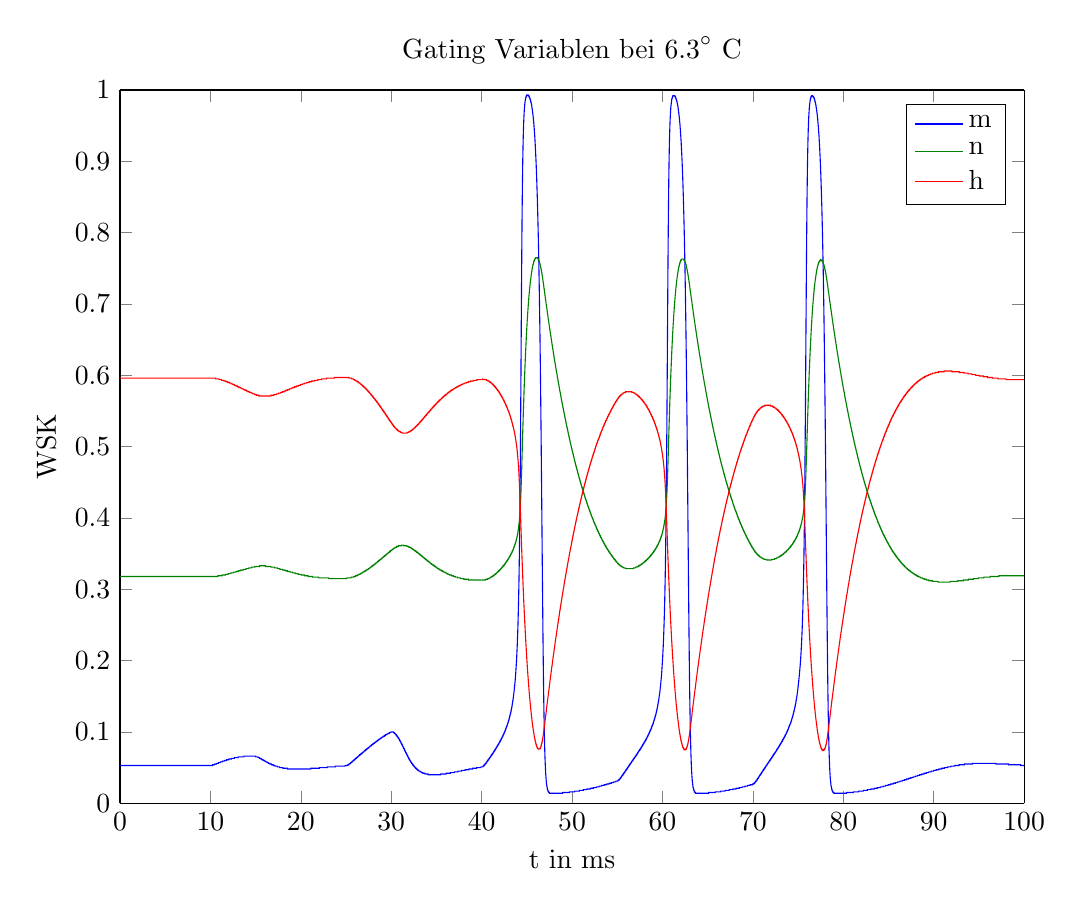 % This file was created by matlab2tikz.
% Minimal pgfplots version: 1.3
%
%The latest updates can be retrieved from
%  http://www.mathworks.com/matlabcentral/fileexchange/22022-matlab2tikz
%where you can also make suggestions and rate matlab2tikz.
%
\begin{tikzpicture}

\begin{axis}[%
width=4.521in,
height=3.566in,
at={(0.758in,0.481in)},
scale only axis,
separate axis lines,
every outer x axis line/.append style={black},
every x tick label/.append style={font=\color{black}},
xmin=0,
xmax=100,
xlabel={t in ms},
every outer y axis line/.append style={black},
every y tick label/.append style={font=\color{black}},
ymin=0,
ymax=1,
ylabel={WSK},
title={$\text{Gating Variablen bei 6.3}^\circ\text{ C}$},
legend style={legend cell align=left,align=left,draw=black}
]
\addplot [color=blue,solid,forget plot]
  table[row sep=crcr]{%
0	0.053\\
0.01	0.053\\
0.02	0.053\\
0.03	0.053\\
0.04	0.053\\
0.05	0.053\\
0.06	0.053\\
0.07	0.053\\
0.08	0.053\\
0.09	0.053\\
0.1	0.053\\
0.11	0.053\\
0.12	0.053\\
0.13	0.053\\
0.14	0.053\\
0.15	0.053\\
0.16	0.053\\
0.17	0.053\\
0.18	0.053\\
0.19	0.053\\
0.2	0.053\\
0.21	0.053\\
0.22	0.053\\
0.23	0.053\\
0.24	0.053\\
0.25	0.053\\
0.26	0.053\\
0.27	0.053\\
0.28	0.053\\
0.29	0.053\\
0.3	0.053\\
0.31	0.053\\
0.32	0.053\\
0.33	0.053\\
0.34	0.053\\
0.35	0.053\\
0.36	0.053\\
0.37	0.053\\
0.38	0.053\\
0.39	0.053\\
0.4	0.053\\
0.41	0.053\\
0.42	0.053\\
0.43	0.053\\
0.44	0.053\\
0.45	0.053\\
0.46	0.053\\
0.47	0.053\\
0.48	0.053\\
0.49	0.053\\
0.5	0.053\\
0.51	0.053\\
0.52	0.053\\
0.53	0.053\\
0.54	0.053\\
0.55	0.053\\
0.56	0.053\\
0.57	0.053\\
0.58	0.053\\
0.59	0.053\\
0.6	0.053\\
0.61	0.053\\
0.62	0.053\\
0.63	0.053\\
0.64	0.053\\
0.65	0.053\\
0.66	0.053\\
0.67	0.053\\
0.68	0.053\\
0.69	0.053\\
0.7	0.053\\
0.71	0.053\\
0.72	0.053\\
0.73	0.053\\
0.74	0.053\\
0.75	0.053\\
0.76	0.053\\
0.77	0.053\\
0.78	0.053\\
0.79	0.053\\
0.8	0.053\\
0.81	0.053\\
0.82	0.053\\
0.83	0.053\\
0.84	0.053\\
0.85	0.053\\
0.86	0.053\\
0.87	0.053\\
0.88	0.053\\
0.89	0.053\\
0.9	0.053\\
0.91	0.053\\
0.92	0.053\\
0.93	0.053\\
0.94	0.053\\
0.95	0.053\\
0.96	0.053\\
0.97	0.053\\
0.98	0.053\\
0.99	0.053\\
1	0.053\\
1.01	0.053\\
1.02	0.053\\
1.03	0.053\\
1.04	0.053\\
1.05	0.053\\
1.06	0.053\\
1.07	0.053\\
1.08	0.053\\
1.09	0.053\\
1.1	0.053\\
1.11	0.053\\
1.12	0.053\\
1.13	0.053\\
1.14	0.053\\
1.15	0.053\\
1.16	0.053\\
1.17	0.053\\
1.18	0.053\\
1.19	0.053\\
1.2	0.053\\
1.21	0.053\\
1.22	0.053\\
1.23	0.053\\
1.24	0.053\\
1.25	0.053\\
1.26	0.053\\
1.27	0.053\\
1.28	0.053\\
1.29	0.053\\
1.3	0.053\\
1.31	0.053\\
1.32	0.053\\
1.33	0.053\\
1.34	0.053\\
1.35	0.053\\
1.36	0.053\\
1.37	0.053\\
1.38	0.053\\
1.39	0.053\\
1.4	0.053\\
1.41	0.053\\
1.42	0.053\\
1.43	0.053\\
1.44	0.053\\
1.45	0.053\\
1.46	0.053\\
1.47	0.053\\
1.48	0.053\\
1.49	0.053\\
1.5	0.053\\
1.51	0.053\\
1.52	0.053\\
1.53	0.053\\
1.54	0.053\\
1.55	0.053\\
1.56	0.053\\
1.57	0.053\\
1.58	0.053\\
1.59	0.053\\
1.6	0.053\\
1.61	0.053\\
1.62	0.053\\
1.63	0.053\\
1.64	0.053\\
1.65	0.053\\
1.66	0.053\\
1.67	0.053\\
1.68	0.053\\
1.69	0.053\\
1.7	0.053\\
1.71	0.053\\
1.72	0.053\\
1.73	0.053\\
1.74	0.053\\
1.75	0.053\\
1.76	0.053\\
1.77	0.053\\
1.78	0.053\\
1.79	0.053\\
1.8	0.053\\
1.81	0.053\\
1.82	0.053\\
1.83	0.053\\
1.84	0.053\\
1.85	0.053\\
1.86	0.053\\
1.87	0.053\\
1.88	0.053\\
1.89	0.053\\
1.9	0.053\\
1.91	0.053\\
1.92	0.053\\
1.93	0.053\\
1.94	0.053\\
1.95	0.053\\
1.96	0.053\\
1.97	0.053\\
1.98	0.053\\
1.99	0.053\\
2	0.053\\
2.01	0.053\\
2.02	0.053\\
2.03	0.053\\
2.04	0.053\\
2.05	0.053\\
2.06	0.053\\
2.07	0.053\\
2.08	0.053\\
2.09	0.053\\
2.1	0.053\\
2.11	0.053\\
2.12	0.053\\
2.13	0.053\\
2.14	0.053\\
2.15	0.053\\
2.16	0.053\\
2.17	0.053\\
2.18	0.053\\
2.19	0.053\\
2.2	0.053\\
2.21	0.053\\
2.22	0.053\\
2.23	0.053\\
2.24	0.053\\
2.25	0.053\\
2.26	0.053\\
2.27	0.053\\
2.28	0.053\\
2.29	0.053\\
2.3	0.053\\
2.31	0.053\\
2.32	0.053\\
2.33	0.053\\
2.34	0.053\\
2.35	0.053\\
2.36	0.053\\
2.37	0.053\\
2.38	0.053\\
2.39	0.053\\
2.4	0.053\\
2.41	0.053\\
2.42	0.053\\
2.43	0.053\\
2.44	0.053\\
2.45	0.053\\
2.46	0.053\\
2.47	0.053\\
2.48	0.053\\
2.49	0.053\\
2.5	0.053\\
2.51	0.053\\
2.52	0.053\\
2.53	0.053\\
2.54	0.053\\
2.55	0.053\\
2.56	0.053\\
2.57	0.053\\
2.58	0.053\\
2.59	0.053\\
2.6	0.053\\
2.61	0.053\\
2.62	0.053\\
2.63	0.053\\
2.64	0.053\\
2.65	0.053\\
2.66	0.053\\
2.67	0.053\\
2.68	0.053\\
2.69	0.053\\
2.7	0.053\\
2.71	0.053\\
2.72	0.053\\
2.73	0.053\\
2.74	0.053\\
2.75	0.053\\
2.76	0.053\\
2.77	0.053\\
2.78	0.053\\
2.79	0.053\\
2.8	0.053\\
2.81	0.053\\
2.82	0.053\\
2.83	0.053\\
2.84	0.053\\
2.85	0.053\\
2.86	0.053\\
2.87	0.053\\
2.88	0.053\\
2.89	0.053\\
2.9	0.053\\
2.91	0.053\\
2.92	0.053\\
2.93	0.053\\
2.94	0.053\\
2.95	0.053\\
2.96	0.053\\
2.97	0.053\\
2.98	0.053\\
2.99	0.053\\
3	0.053\\
3.01	0.053\\
3.02	0.053\\
3.03	0.053\\
3.04	0.053\\
3.05	0.053\\
3.06	0.053\\
3.07	0.053\\
3.08	0.053\\
3.09	0.053\\
3.1	0.053\\
3.11	0.053\\
3.12	0.053\\
3.13	0.053\\
3.14	0.053\\
3.15	0.053\\
3.16	0.053\\
3.17	0.053\\
3.18	0.053\\
3.19	0.053\\
3.2	0.053\\
3.21	0.053\\
3.22	0.053\\
3.23	0.053\\
3.24	0.053\\
3.25	0.053\\
3.26	0.053\\
3.27	0.053\\
3.28	0.053\\
3.29	0.053\\
3.3	0.053\\
3.31	0.053\\
3.32	0.053\\
3.33	0.053\\
3.34	0.053\\
3.35	0.053\\
3.36	0.053\\
3.37	0.053\\
3.38	0.053\\
3.39	0.053\\
3.4	0.053\\
3.41	0.053\\
3.42	0.053\\
3.43	0.053\\
3.44	0.053\\
3.45	0.053\\
3.46	0.053\\
3.47	0.053\\
3.48	0.053\\
3.49	0.053\\
3.5	0.053\\
3.51	0.053\\
3.52	0.053\\
3.53	0.053\\
3.54	0.053\\
3.55	0.053\\
3.56	0.053\\
3.57	0.053\\
3.58	0.053\\
3.59	0.053\\
3.6	0.053\\
3.61	0.053\\
3.62	0.053\\
3.63	0.053\\
3.64	0.053\\
3.65	0.053\\
3.66	0.053\\
3.67	0.053\\
3.68	0.053\\
3.69	0.053\\
3.7	0.053\\
3.71	0.053\\
3.72	0.053\\
3.73	0.053\\
3.74	0.053\\
3.75	0.053\\
3.76	0.053\\
3.77	0.053\\
3.78	0.053\\
3.79	0.053\\
3.8	0.053\\
3.81	0.053\\
3.82	0.053\\
3.83	0.053\\
3.84	0.053\\
3.85	0.053\\
3.86	0.053\\
3.87	0.053\\
3.88	0.053\\
3.89	0.053\\
3.9	0.053\\
3.91	0.053\\
3.92	0.053\\
3.93	0.053\\
3.94	0.053\\
3.95	0.053\\
3.96	0.053\\
3.97	0.053\\
3.98	0.053\\
3.99	0.053\\
4	0.053\\
4.01	0.053\\
4.02	0.053\\
4.03	0.053\\
4.04	0.053\\
4.05	0.053\\
4.06	0.053\\
4.07	0.053\\
4.08	0.053\\
4.09	0.053\\
4.1	0.053\\
4.11	0.053\\
4.12	0.053\\
4.13	0.053\\
4.14	0.053\\
4.15	0.053\\
4.16	0.053\\
4.17	0.053\\
4.18	0.053\\
4.19	0.053\\
4.2	0.053\\
4.21	0.053\\
4.22	0.053\\
4.23	0.053\\
4.24	0.053\\
4.25	0.053\\
4.26	0.053\\
4.27	0.053\\
4.28	0.053\\
4.29	0.053\\
4.3	0.053\\
4.31	0.053\\
4.32	0.053\\
4.33	0.053\\
4.34	0.053\\
4.35	0.053\\
4.36	0.053\\
4.37	0.053\\
4.38	0.053\\
4.39	0.053\\
4.4	0.053\\
4.41	0.053\\
4.42	0.053\\
4.43	0.053\\
4.44	0.053\\
4.45	0.053\\
4.46	0.053\\
4.47	0.053\\
4.48	0.053\\
4.49	0.053\\
4.5	0.053\\
4.51	0.053\\
4.52	0.053\\
4.53	0.053\\
4.54	0.053\\
4.55	0.053\\
4.56	0.053\\
4.57	0.053\\
4.58	0.053\\
4.59	0.053\\
4.6	0.053\\
4.61	0.053\\
4.62	0.053\\
4.63	0.053\\
4.64	0.053\\
4.65	0.053\\
4.66	0.053\\
4.67	0.053\\
4.68	0.053\\
4.69	0.053\\
4.7	0.053\\
4.71	0.053\\
4.72	0.053\\
4.73	0.053\\
4.74	0.053\\
4.75	0.053\\
4.76	0.053\\
4.77	0.053\\
4.78	0.053\\
4.79	0.053\\
4.8	0.053\\
4.81	0.053\\
4.82	0.053\\
4.83	0.053\\
4.84	0.053\\
4.85	0.053\\
4.86	0.053\\
4.87	0.053\\
4.88	0.053\\
4.89	0.053\\
4.9	0.053\\
4.91	0.053\\
4.92	0.053\\
4.93	0.053\\
4.94	0.053\\
4.95	0.053\\
4.96	0.053\\
4.97	0.053\\
4.98	0.053\\
4.99	0.053\\
5	0.053\\
5.01	0.053\\
5.02	0.053\\
5.03	0.053\\
5.04	0.053\\
5.05	0.053\\
5.06	0.053\\
5.07	0.053\\
5.08	0.053\\
5.09	0.053\\
5.1	0.053\\
5.11	0.053\\
5.12	0.053\\
5.13	0.053\\
5.14	0.053\\
5.15	0.053\\
5.16	0.053\\
5.17	0.053\\
5.18	0.053\\
5.19	0.053\\
5.2	0.053\\
5.21	0.053\\
5.22	0.053\\
5.23	0.053\\
5.24	0.053\\
5.25	0.053\\
5.26	0.053\\
5.27	0.053\\
5.28	0.053\\
5.29	0.053\\
5.3	0.053\\
5.31	0.053\\
5.32	0.053\\
5.33	0.053\\
5.34	0.053\\
5.35	0.053\\
5.36	0.053\\
5.37	0.053\\
5.38	0.053\\
5.39	0.053\\
5.4	0.053\\
5.41	0.053\\
5.42	0.053\\
5.43	0.053\\
5.44	0.053\\
5.45	0.053\\
5.46	0.053\\
5.47	0.053\\
5.48	0.053\\
5.49	0.053\\
5.5	0.053\\
5.51	0.053\\
5.52	0.053\\
5.53	0.053\\
5.54	0.053\\
5.55	0.053\\
5.56	0.053\\
5.57	0.053\\
5.58	0.053\\
5.59	0.053\\
5.6	0.053\\
5.61	0.053\\
5.62	0.053\\
5.63	0.053\\
5.64	0.053\\
5.65	0.053\\
5.66	0.053\\
5.67	0.053\\
5.68	0.053\\
5.69	0.053\\
5.7	0.053\\
5.71	0.053\\
5.72	0.053\\
5.73	0.053\\
5.74	0.053\\
5.75	0.053\\
5.76	0.053\\
5.77	0.053\\
5.78	0.053\\
5.79	0.053\\
5.8	0.053\\
5.81	0.053\\
5.82	0.053\\
5.83	0.053\\
5.84	0.053\\
5.85	0.053\\
5.86	0.053\\
5.87	0.053\\
5.88	0.053\\
5.89	0.053\\
5.9	0.053\\
5.91	0.053\\
5.92	0.053\\
5.93	0.053\\
5.94	0.053\\
5.95	0.053\\
5.96	0.053\\
5.97	0.053\\
5.98	0.053\\
5.99	0.053\\
6	0.053\\
6.01	0.053\\
6.02	0.053\\
6.03	0.053\\
6.04	0.053\\
6.05	0.053\\
6.06	0.053\\
6.07	0.053\\
6.08	0.053\\
6.09	0.053\\
6.1	0.053\\
6.11	0.053\\
6.12	0.053\\
6.13	0.053\\
6.14	0.053\\
6.15	0.053\\
6.16	0.053\\
6.17	0.053\\
6.18	0.053\\
6.19	0.053\\
6.2	0.053\\
6.21	0.053\\
6.22	0.053\\
6.23	0.053\\
6.24	0.053\\
6.25	0.053\\
6.26	0.053\\
6.27	0.053\\
6.28	0.053\\
6.29	0.053\\
6.3	0.053\\
6.31	0.053\\
6.32	0.053\\
6.33	0.053\\
6.34	0.053\\
6.35	0.053\\
6.36	0.053\\
6.37	0.053\\
6.38	0.053\\
6.39	0.053\\
6.4	0.053\\
6.41	0.053\\
6.42	0.053\\
6.43	0.053\\
6.44	0.053\\
6.45	0.053\\
6.46	0.053\\
6.47	0.053\\
6.48	0.053\\
6.49	0.053\\
6.5	0.053\\
6.51	0.053\\
6.52	0.053\\
6.53	0.053\\
6.54	0.053\\
6.55	0.053\\
6.56	0.053\\
6.57	0.053\\
6.58	0.053\\
6.59	0.053\\
6.6	0.053\\
6.61	0.053\\
6.62	0.053\\
6.63	0.053\\
6.64	0.053\\
6.65	0.053\\
6.66	0.053\\
6.67	0.053\\
6.68	0.053\\
6.69	0.053\\
6.7	0.053\\
6.71	0.053\\
6.72	0.053\\
6.73	0.053\\
6.74	0.053\\
6.75	0.053\\
6.76	0.053\\
6.77	0.053\\
6.78	0.053\\
6.79	0.053\\
6.8	0.053\\
6.81	0.053\\
6.82	0.053\\
6.83	0.053\\
6.84	0.053\\
6.85	0.053\\
6.86	0.053\\
6.87	0.053\\
6.88	0.053\\
6.89	0.053\\
6.9	0.053\\
6.91	0.053\\
6.92	0.053\\
6.93	0.053\\
6.94	0.053\\
6.95	0.053\\
6.96	0.053\\
6.97	0.053\\
6.98	0.053\\
6.99	0.053\\
7	0.053\\
7.01	0.053\\
7.02	0.053\\
7.03	0.053\\
7.04	0.053\\
7.05	0.053\\
7.06	0.053\\
7.07	0.053\\
7.08	0.053\\
7.09	0.053\\
7.1	0.053\\
7.11	0.053\\
7.12	0.053\\
7.13	0.053\\
7.14	0.053\\
7.15	0.053\\
7.16	0.053\\
7.17	0.053\\
7.18	0.053\\
7.19	0.053\\
7.2	0.053\\
7.21	0.053\\
7.22	0.053\\
7.23	0.053\\
7.24	0.053\\
7.25	0.053\\
7.26	0.053\\
7.27	0.053\\
7.28	0.053\\
7.29	0.053\\
7.3	0.053\\
7.31	0.053\\
7.32	0.053\\
7.33	0.053\\
7.34	0.053\\
7.35	0.053\\
7.36	0.053\\
7.37	0.053\\
7.38	0.053\\
7.39	0.053\\
7.4	0.053\\
7.41	0.053\\
7.42	0.053\\
7.43	0.053\\
7.44	0.053\\
7.45	0.053\\
7.46	0.053\\
7.47	0.053\\
7.48	0.053\\
7.49	0.053\\
7.5	0.053\\
7.51	0.053\\
7.52	0.053\\
7.53	0.053\\
7.54	0.053\\
7.55	0.053\\
7.56	0.053\\
7.57	0.053\\
7.58	0.053\\
7.59	0.053\\
7.6	0.053\\
7.61	0.053\\
7.62	0.053\\
7.63	0.053\\
7.64	0.053\\
7.65	0.053\\
7.66	0.053\\
7.67	0.053\\
7.68	0.053\\
7.69	0.053\\
7.7	0.053\\
7.71	0.053\\
7.72	0.053\\
7.73	0.053\\
7.74	0.053\\
7.75	0.053\\
7.76	0.053\\
7.77	0.053\\
7.78	0.053\\
7.79	0.053\\
7.8	0.053\\
7.81	0.053\\
7.82	0.053\\
7.83	0.053\\
7.84	0.053\\
7.85	0.053\\
7.86	0.053\\
7.87	0.053\\
7.88	0.053\\
7.89	0.053\\
7.9	0.053\\
7.91	0.053\\
7.92	0.053\\
7.93	0.053\\
7.94	0.053\\
7.95	0.053\\
7.96	0.053\\
7.97	0.053\\
7.98	0.053\\
7.99	0.053\\
8	0.053\\
8.01	0.053\\
8.02	0.053\\
8.03	0.053\\
8.04	0.053\\
8.05	0.053\\
8.06	0.053\\
8.07	0.053\\
8.08	0.053\\
8.09	0.053\\
8.1	0.053\\
8.11	0.053\\
8.12	0.053\\
8.13	0.053\\
8.14	0.053\\
8.15	0.053\\
8.16	0.053\\
8.17	0.053\\
8.18	0.053\\
8.19	0.053\\
8.2	0.053\\
8.21	0.053\\
8.22	0.053\\
8.23	0.053\\
8.24	0.053\\
8.25	0.053\\
8.26	0.053\\
8.27	0.053\\
8.28	0.053\\
8.29	0.053\\
8.3	0.053\\
8.31	0.053\\
8.32	0.053\\
8.33	0.053\\
8.34	0.053\\
8.35	0.053\\
8.36	0.053\\
8.37	0.053\\
8.38	0.053\\
8.39	0.053\\
8.4	0.053\\
8.41	0.053\\
8.42	0.053\\
8.43	0.053\\
8.44	0.053\\
8.45	0.053\\
8.46	0.053\\
8.47	0.053\\
8.48	0.053\\
8.49	0.053\\
8.5	0.053\\
8.51	0.053\\
8.52	0.053\\
8.53	0.053\\
8.54	0.053\\
8.55	0.053\\
8.56	0.053\\
8.57	0.053\\
8.58	0.053\\
8.59	0.053\\
8.6	0.053\\
8.61	0.053\\
8.62	0.053\\
8.63	0.053\\
8.64	0.053\\
8.65	0.053\\
8.66	0.053\\
8.67	0.053\\
8.68	0.053\\
8.69	0.053\\
8.7	0.053\\
8.71	0.053\\
8.72	0.053\\
8.73	0.053\\
8.74	0.053\\
8.75	0.053\\
8.76	0.053\\
8.77	0.053\\
8.78	0.053\\
8.79	0.053\\
8.8	0.053\\
8.81	0.053\\
8.82	0.053\\
8.83	0.053\\
8.84	0.053\\
8.85	0.053\\
8.86	0.053\\
8.87	0.053\\
8.88	0.053\\
8.89	0.053\\
8.9	0.053\\
8.91	0.053\\
8.92	0.053\\
8.93	0.053\\
8.94	0.053\\
8.95	0.053\\
8.96	0.053\\
8.97	0.053\\
8.98	0.053\\
8.99	0.053\\
9	0.053\\
9.01	0.053\\
9.02	0.053\\
9.03	0.053\\
9.04	0.053\\
9.05	0.053\\
9.06	0.053\\
9.07	0.053\\
9.08	0.053\\
9.09	0.053\\
9.1	0.053\\
9.11	0.053\\
9.12	0.053\\
9.13	0.053\\
9.14	0.053\\
9.15	0.053\\
9.16	0.053\\
9.17	0.053\\
9.18	0.053\\
9.19	0.053\\
9.2	0.053\\
9.21	0.053\\
9.22	0.053\\
9.23	0.053\\
9.24	0.053\\
9.25	0.053\\
9.26	0.053\\
9.27	0.053\\
9.28	0.053\\
9.29	0.053\\
9.3	0.053\\
9.31	0.053\\
9.32	0.053\\
9.33	0.053\\
9.34	0.053\\
9.35	0.053\\
9.36	0.053\\
9.37	0.053\\
9.38	0.053\\
9.39	0.053\\
9.4	0.053\\
9.41	0.053\\
9.42	0.053\\
9.43	0.053\\
9.44	0.053\\
9.45	0.053\\
9.46	0.053\\
9.47	0.053\\
9.48	0.053\\
9.49	0.053\\
9.5	0.053\\
9.51	0.053\\
9.52	0.053\\
9.53	0.053\\
9.54	0.053\\
9.55	0.053\\
9.56	0.053\\
9.57	0.053\\
9.58	0.053\\
9.59	0.053\\
9.6	0.053\\
9.61	0.053\\
9.62	0.053\\
9.63	0.053\\
9.64	0.053\\
9.65	0.053\\
9.66	0.053\\
9.67	0.053\\
9.68	0.053\\
9.69	0.053\\
9.7	0.053\\
9.71	0.053\\
9.72	0.053\\
9.73	0.053\\
9.74	0.053\\
9.75	0.053\\
9.76	0.053\\
9.77	0.053\\
9.78	0.053\\
9.79	0.053\\
9.8	0.053\\
9.81	0.053\\
9.82	0.053\\
9.83	0.053\\
9.84	0.053\\
9.85	0.053\\
9.86	0.053\\
9.87	0.053\\
9.88	0.053\\
9.89	0.053\\
9.9	0.053\\
9.91	0.053\\
9.92	0.053\\
9.93	0.053\\
9.94	0.053\\
9.95	0.053\\
9.96	0.053\\
9.97	0.053\\
9.98	0.053\\
9.99	0.053\\
10	0.053\\
10.01	0.053\\
10.02	0.053\\
10.03	0.053\\
10.04	0.053\\
10.05	0.053\\
10.06	0.053\\
10.07	0.053\\
10.08	0.053\\
10.09	0.053\\
10.1	0.053\\
10.11	0.053\\
10.12	0.053\\
10.13	0.053\\
10.14	0.053\\
10.15	0.053\\
10.16	0.053\\
10.17	0.053\\
10.18	0.053\\
10.19	0.053\\
10.2	0.053\\
10.21	0.053\\
10.22	0.053\\
10.23	0.053\\
10.24	0.053\\
10.25	0.053\\
10.26	0.054\\
10.27	0.054\\
10.28	0.054\\
10.29	0.054\\
10.3	0.054\\
10.31	0.054\\
10.32	0.054\\
10.33	0.054\\
10.34	0.054\\
10.35	0.054\\
10.36	0.054\\
10.37	0.054\\
10.38	0.054\\
10.39	0.054\\
10.4	0.054\\
10.41	0.054\\
10.42	0.054\\
10.43	0.054\\
10.44	0.054\\
10.45	0.054\\
10.46	0.054\\
10.47	0.054\\
10.48	0.054\\
10.49	0.055\\
10.5	0.055\\
10.51	0.055\\
10.52	0.055\\
10.53	0.055\\
10.54	0.055\\
10.55	0.055\\
10.56	0.055\\
10.57	0.055\\
10.58	0.055\\
10.59	0.055\\
10.6	0.055\\
10.61	0.055\\
10.62	0.055\\
10.63	0.055\\
10.64	0.055\\
10.65	0.055\\
10.66	0.055\\
10.67	0.055\\
10.68	0.055\\
10.69	0.056\\
10.7	0.056\\
10.71	0.056\\
10.72	0.056\\
10.73	0.056\\
10.74	0.056\\
10.75	0.056\\
10.76	0.056\\
10.77	0.056\\
10.78	0.056\\
10.79	0.056\\
10.8	0.056\\
10.81	0.056\\
10.82	0.056\\
10.83	0.056\\
10.84	0.056\\
10.85	0.056\\
10.86	0.056\\
10.87	0.056\\
10.88	0.056\\
10.89	0.057\\
10.9	0.057\\
10.91	0.057\\
10.92	0.057\\
10.93	0.057\\
10.94	0.057\\
10.95	0.057\\
10.96	0.057\\
10.97	0.057\\
10.98	0.057\\
10.99	0.057\\
11	0.057\\
11.01	0.057\\
11.02	0.057\\
11.03	0.057\\
11.04	0.057\\
11.05	0.057\\
11.06	0.057\\
11.07	0.057\\
11.08	0.057\\
11.09	0.057\\
11.1	0.058\\
11.11	0.058\\
11.12	0.058\\
11.13	0.058\\
11.14	0.058\\
11.15	0.058\\
11.16	0.058\\
11.17	0.058\\
11.18	0.058\\
11.19	0.058\\
11.2	0.058\\
11.21	0.058\\
11.22	0.058\\
11.23	0.058\\
11.24	0.058\\
11.25	0.058\\
11.26	0.058\\
11.27	0.058\\
11.28	0.058\\
11.29	0.058\\
11.3	0.058\\
11.31	0.058\\
11.32	0.059\\
11.33	0.059\\
11.34	0.059\\
11.35	0.059\\
11.36	0.059\\
11.37	0.059\\
11.38	0.059\\
11.39	0.059\\
11.4	0.059\\
11.41	0.059\\
11.42	0.059\\
11.43	0.059\\
11.44	0.059\\
11.45	0.059\\
11.46	0.059\\
11.47	0.059\\
11.48	0.059\\
11.49	0.059\\
11.5	0.059\\
11.51	0.059\\
11.52	0.059\\
11.53	0.059\\
11.54	0.06\\
11.55	0.06\\
11.56	0.06\\
11.57	0.06\\
11.58	0.06\\
11.59	0.06\\
11.6	0.06\\
11.61	0.06\\
11.62	0.06\\
11.63	0.06\\
11.64	0.06\\
11.65	0.06\\
11.66	0.06\\
11.67	0.06\\
11.68	0.06\\
11.69	0.06\\
11.7	0.06\\
11.71	0.06\\
11.72	0.06\\
11.73	0.06\\
11.74	0.06\\
11.75	0.06\\
11.76	0.06\\
11.77	0.06\\
11.78	0.06\\
11.79	0.061\\
11.8	0.061\\
11.81	0.061\\
11.82	0.061\\
11.83	0.061\\
11.84	0.061\\
11.85	0.061\\
11.86	0.061\\
11.87	0.061\\
11.88	0.061\\
11.89	0.061\\
11.9	0.061\\
11.91	0.061\\
11.92	0.061\\
11.93	0.061\\
11.94	0.061\\
11.95	0.061\\
11.96	0.061\\
11.97	0.061\\
11.98	0.061\\
11.99	0.061\\
12	0.061\\
12.01	0.061\\
12.02	0.061\\
12.03	0.061\\
12.04	0.061\\
12.05	0.062\\
12.06	0.062\\
12.07	0.062\\
12.08	0.062\\
12.09	0.062\\
12.1	0.062\\
12.11	0.062\\
12.12	0.062\\
12.13	0.062\\
12.14	0.062\\
12.15	0.062\\
12.16	0.062\\
12.17	0.062\\
12.18	0.062\\
12.19	0.062\\
12.2	0.062\\
12.21	0.062\\
12.22	0.062\\
12.23	0.062\\
12.24	0.062\\
12.25	0.062\\
12.26	0.062\\
12.27	0.062\\
12.28	0.062\\
12.29	0.062\\
12.3	0.062\\
12.31	0.062\\
12.32	0.062\\
12.33	0.062\\
12.34	0.063\\
12.35	0.063\\
12.36	0.063\\
12.37	0.063\\
12.38	0.063\\
12.39	0.063\\
12.4	0.063\\
12.41	0.063\\
12.42	0.063\\
12.43	0.063\\
12.44	0.063\\
12.45	0.063\\
12.46	0.063\\
12.47	0.063\\
12.48	0.063\\
12.49	0.063\\
12.5	0.063\\
12.51	0.063\\
12.52	0.063\\
12.53	0.063\\
12.54	0.063\\
12.55	0.063\\
12.56	0.063\\
12.57	0.063\\
12.58	0.063\\
12.59	0.063\\
12.6	0.063\\
12.61	0.063\\
12.62	0.063\\
12.63	0.063\\
12.64	0.063\\
12.65	0.063\\
12.66	0.063\\
12.67	0.064\\
12.68	0.064\\
12.69	0.064\\
12.7	0.064\\
12.71	0.064\\
12.72	0.064\\
12.73	0.064\\
12.74	0.064\\
12.75	0.064\\
12.76	0.064\\
12.77	0.064\\
12.78	0.064\\
12.79	0.064\\
12.8	0.064\\
12.81	0.064\\
12.82	0.064\\
12.83	0.064\\
12.84	0.064\\
12.85	0.064\\
12.86	0.064\\
12.87	0.064\\
12.88	0.064\\
12.89	0.064\\
12.9	0.064\\
12.91	0.064\\
12.92	0.064\\
12.93	0.064\\
12.94	0.064\\
12.95	0.064\\
12.96	0.064\\
12.97	0.064\\
12.98	0.064\\
12.99	0.064\\
13	0.064\\
13.01	0.064\\
13.02	0.064\\
13.03	0.064\\
13.04	0.064\\
13.05	0.064\\
13.06	0.064\\
13.07	0.064\\
13.08	0.065\\
13.09	0.065\\
13.1	0.065\\
13.11	0.065\\
13.12	0.065\\
13.13	0.065\\
13.14	0.065\\
13.15	0.065\\
13.16	0.065\\
13.17	0.065\\
13.18	0.065\\
13.19	0.065\\
13.2	0.065\\
13.21	0.065\\
13.22	0.065\\
13.23	0.065\\
13.24	0.065\\
13.25	0.065\\
13.26	0.065\\
13.27	0.065\\
13.28	0.065\\
13.29	0.065\\
13.3	0.065\\
13.31	0.065\\
13.32	0.065\\
13.33	0.065\\
13.34	0.065\\
13.35	0.065\\
13.36	0.065\\
13.37	0.065\\
13.38	0.065\\
13.39	0.065\\
13.4	0.065\\
13.41	0.065\\
13.42	0.065\\
13.43	0.065\\
13.44	0.065\\
13.45	0.065\\
13.46	0.065\\
13.47	0.065\\
13.48	0.065\\
13.49	0.065\\
13.5	0.065\\
13.51	0.065\\
13.52	0.065\\
13.53	0.065\\
13.54	0.065\\
13.55	0.065\\
13.56	0.065\\
13.57	0.065\\
13.58	0.065\\
13.59	0.065\\
13.6	0.065\\
13.61	0.065\\
13.62	0.065\\
13.63	0.065\\
13.64	0.065\\
13.65	0.065\\
13.66	0.065\\
13.67	0.065\\
13.68	0.065\\
13.69	0.065\\
13.7	0.065\\
13.71	0.065\\
13.72	0.066\\
13.73	0.066\\
13.74	0.066\\
13.75	0.066\\
13.76	0.066\\
13.77	0.066\\
13.78	0.066\\
13.79	0.066\\
13.8	0.066\\
13.81	0.066\\
13.82	0.066\\
13.83	0.066\\
13.84	0.066\\
13.85	0.066\\
13.86	0.066\\
13.87	0.066\\
13.88	0.066\\
13.89	0.066\\
13.9	0.066\\
13.91	0.066\\
13.92	0.066\\
13.93	0.066\\
13.94	0.066\\
13.95	0.066\\
13.96	0.066\\
13.97	0.066\\
13.98	0.066\\
13.99	0.066\\
14	0.066\\
14.01	0.066\\
14.02	0.066\\
14.03	0.066\\
14.04	0.066\\
14.05	0.066\\
14.06	0.066\\
14.07	0.066\\
14.08	0.066\\
14.09	0.066\\
14.1	0.066\\
14.11	0.066\\
14.12	0.066\\
14.13	0.066\\
14.14	0.066\\
14.15	0.066\\
14.16	0.066\\
14.17	0.066\\
14.18	0.066\\
14.19	0.066\\
14.2	0.066\\
14.21	0.066\\
14.22	0.066\\
14.23	0.066\\
14.24	0.066\\
14.25	0.066\\
14.26	0.066\\
14.27	0.066\\
14.28	0.066\\
14.29	0.066\\
14.3	0.066\\
14.31	0.066\\
14.32	0.066\\
14.33	0.066\\
14.34	0.066\\
14.35	0.066\\
14.36	0.066\\
14.37	0.066\\
14.38	0.066\\
14.39	0.066\\
14.4	0.066\\
14.41	0.066\\
14.42	0.066\\
14.43	0.066\\
14.44	0.066\\
14.45	0.066\\
14.46	0.066\\
14.47	0.066\\
14.48	0.066\\
14.49	0.066\\
14.5	0.066\\
14.51	0.066\\
14.52	0.066\\
14.53	0.066\\
14.54	0.066\\
14.55	0.066\\
14.56	0.066\\
14.57	0.066\\
14.58	0.066\\
14.59	0.066\\
14.6	0.066\\
14.61	0.066\\
14.62	0.066\\
14.63	0.066\\
14.64	0.066\\
14.65	0.066\\
14.66	0.066\\
14.67	0.066\\
14.68	0.066\\
14.69	0.066\\
14.7	0.066\\
14.71	0.066\\
14.72	0.066\\
14.73	0.066\\
14.74	0.066\\
14.75	0.066\\
14.76	0.066\\
14.77	0.066\\
14.78	0.066\\
14.79	0.066\\
14.8	0.066\\
14.81	0.066\\
14.82	0.066\\
14.83	0.066\\
14.84	0.066\\
14.85	0.066\\
14.86	0.066\\
14.87	0.066\\
14.88	0.066\\
14.89	0.066\\
14.9	0.066\\
14.91	0.066\\
14.92	0.066\\
14.93	0.066\\
14.94	0.066\\
14.95	0.066\\
14.96	0.066\\
14.97	0.066\\
14.98	0.066\\
14.99	0.066\\
15	0.065\\
15.01	0.065\\
15.02	0.065\\
15.03	0.065\\
15.04	0.065\\
15.05	0.065\\
15.06	0.065\\
15.07	0.065\\
15.08	0.065\\
15.09	0.065\\
15.1	0.065\\
15.11	0.065\\
15.12	0.065\\
15.13	0.065\\
15.14	0.065\\
15.15	0.065\\
15.16	0.065\\
15.17	0.065\\
15.18	0.065\\
15.19	0.065\\
15.2	0.065\\
15.21	0.065\\
15.22	0.065\\
15.23	0.065\\
15.24	0.065\\
15.25	0.065\\
15.26	0.065\\
15.27	0.065\\
15.28	0.064\\
15.29	0.064\\
15.3	0.064\\
15.31	0.064\\
15.32	0.064\\
15.33	0.064\\
15.34	0.064\\
15.35	0.064\\
15.36	0.064\\
15.37	0.064\\
15.38	0.064\\
15.39	0.064\\
15.4	0.064\\
15.41	0.064\\
15.42	0.064\\
15.43	0.064\\
15.44	0.063\\
15.45	0.063\\
15.46	0.063\\
15.47	0.063\\
15.48	0.063\\
15.49	0.063\\
15.5	0.063\\
15.51	0.063\\
15.52	0.063\\
15.53	0.063\\
15.54	0.063\\
15.55	0.063\\
15.56	0.063\\
15.57	0.063\\
15.58	0.062\\
15.59	0.062\\
15.6	0.062\\
15.61	0.062\\
15.62	0.062\\
15.63	0.062\\
15.64	0.062\\
15.65	0.062\\
15.66	0.062\\
15.67	0.062\\
15.68	0.062\\
15.69	0.062\\
15.7	0.062\\
15.71	0.061\\
15.72	0.061\\
15.73	0.061\\
15.74	0.061\\
15.75	0.061\\
15.76	0.061\\
15.77	0.061\\
15.78	0.061\\
15.79	0.061\\
15.8	0.061\\
15.81	0.061\\
15.82	0.061\\
15.83	0.061\\
15.84	0.061\\
15.85	0.06\\
15.86	0.06\\
15.87	0.06\\
15.88	0.06\\
15.89	0.06\\
15.9	0.06\\
15.91	0.06\\
15.92	0.06\\
15.93	0.06\\
15.94	0.06\\
15.95	0.06\\
15.96	0.06\\
15.97	0.06\\
15.98	0.06\\
15.99	0.059\\
16	0.059\\
16.01	0.059\\
16.02	0.059\\
16.03	0.059\\
16.04	0.059\\
16.05	0.059\\
16.06	0.059\\
16.07	0.059\\
16.08	0.059\\
16.09	0.059\\
16.1	0.059\\
16.11	0.059\\
16.12	0.059\\
16.13	0.058\\
16.14	0.058\\
16.15	0.058\\
16.16	0.058\\
16.17	0.058\\
16.18	0.058\\
16.19	0.058\\
16.2	0.058\\
16.21	0.058\\
16.22	0.058\\
16.23	0.058\\
16.24	0.058\\
16.25	0.058\\
16.26	0.058\\
16.27	0.057\\
16.28	0.057\\
16.29	0.057\\
16.3	0.057\\
16.31	0.057\\
16.32	0.057\\
16.33	0.057\\
16.34	0.057\\
16.35	0.057\\
16.36	0.057\\
16.37	0.057\\
16.38	0.057\\
16.39	0.057\\
16.4	0.057\\
16.41	0.057\\
16.42	0.057\\
16.43	0.056\\
16.44	0.056\\
16.45	0.056\\
16.46	0.056\\
16.47	0.056\\
16.48	0.056\\
16.49	0.056\\
16.5	0.056\\
16.51	0.056\\
16.52	0.056\\
16.53	0.056\\
16.54	0.056\\
16.55	0.056\\
16.56	0.056\\
16.57	0.056\\
16.58	0.056\\
16.59	0.055\\
16.6	0.055\\
16.61	0.055\\
16.62	0.055\\
16.63	0.055\\
16.64	0.055\\
16.65	0.055\\
16.66	0.055\\
16.67	0.055\\
16.68	0.055\\
16.69	0.055\\
16.7	0.055\\
16.71	0.055\\
16.72	0.055\\
16.73	0.055\\
16.74	0.055\\
16.75	0.055\\
16.76	0.054\\
16.77	0.054\\
16.78	0.054\\
16.79	0.054\\
16.8	0.054\\
16.81	0.054\\
16.82	0.054\\
16.83	0.054\\
16.84	0.054\\
16.85	0.054\\
16.86	0.054\\
16.87	0.054\\
16.88	0.054\\
16.89	0.054\\
16.9	0.054\\
16.91	0.054\\
16.92	0.054\\
16.93	0.054\\
16.94	0.054\\
16.95	0.053\\
16.96	0.053\\
16.97	0.053\\
16.98	0.053\\
16.99	0.053\\
17	0.053\\
17.01	0.053\\
17.02	0.053\\
17.03	0.053\\
17.04	0.053\\
17.05	0.053\\
17.06	0.053\\
17.07	0.053\\
17.08	0.053\\
17.09	0.053\\
17.1	0.053\\
17.11	0.053\\
17.12	0.053\\
17.13	0.053\\
17.14	0.053\\
17.15	0.052\\
17.16	0.052\\
17.17	0.052\\
17.18	0.052\\
17.19	0.052\\
17.2	0.052\\
17.21	0.052\\
17.22	0.052\\
17.23	0.052\\
17.24	0.052\\
17.25	0.052\\
17.26	0.052\\
17.27	0.052\\
17.28	0.052\\
17.29	0.052\\
17.3	0.052\\
17.31	0.052\\
17.32	0.052\\
17.33	0.052\\
17.34	0.052\\
17.35	0.052\\
17.36	0.052\\
17.37	0.052\\
17.38	0.052\\
17.39	0.051\\
17.4	0.051\\
17.41	0.051\\
17.42	0.051\\
17.43	0.051\\
17.44	0.051\\
17.45	0.051\\
17.46	0.051\\
17.47	0.051\\
17.48	0.051\\
17.49	0.051\\
17.5	0.051\\
17.51	0.051\\
17.52	0.051\\
17.53	0.051\\
17.54	0.051\\
17.55	0.051\\
17.56	0.051\\
17.57	0.051\\
17.58	0.051\\
17.59	0.051\\
17.6	0.051\\
17.61	0.051\\
17.62	0.051\\
17.63	0.051\\
17.64	0.051\\
17.65	0.051\\
17.66	0.051\\
17.67	0.05\\
17.68	0.05\\
17.69	0.05\\
17.7	0.05\\
17.71	0.05\\
17.72	0.05\\
17.73	0.05\\
17.74	0.05\\
17.75	0.05\\
17.76	0.05\\
17.77	0.05\\
17.78	0.05\\
17.79	0.05\\
17.8	0.05\\
17.81	0.05\\
17.82	0.05\\
17.83	0.05\\
17.84	0.05\\
17.85	0.05\\
17.86	0.05\\
17.87	0.05\\
17.88	0.05\\
17.89	0.05\\
17.9	0.05\\
17.91	0.05\\
17.92	0.05\\
17.93	0.05\\
17.94	0.05\\
17.95	0.05\\
17.96	0.05\\
17.97	0.05\\
17.98	0.05\\
17.99	0.05\\
18	0.05\\
18.01	0.05\\
18.02	0.049\\
18.03	0.049\\
18.04	0.049\\
18.05	0.049\\
18.06	0.049\\
18.07	0.049\\
18.08	0.049\\
18.09	0.049\\
18.1	0.049\\
18.11	0.049\\
18.12	0.049\\
18.13	0.049\\
18.14	0.049\\
18.15	0.049\\
18.16	0.049\\
18.17	0.049\\
18.18	0.049\\
18.19	0.049\\
18.2	0.049\\
18.21	0.049\\
18.22	0.049\\
18.23	0.049\\
18.24	0.049\\
18.25	0.049\\
18.26	0.049\\
18.27	0.049\\
18.28	0.049\\
18.29	0.049\\
18.3	0.049\\
18.31	0.049\\
18.32	0.049\\
18.33	0.049\\
18.34	0.049\\
18.35	0.049\\
18.36	0.049\\
18.37	0.049\\
18.38	0.049\\
18.39	0.049\\
18.4	0.049\\
18.41	0.049\\
18.42	0.049\\
18.43	0.049\\
18.44	0.049\\
18.45	0.049\\
18.46	0.049\\
18.47	0.049\\
18.48	0.049\\
18.49	0.049\\
18.5	0.049\\
18.51	0.049\\
18.52	0.048\\
18.53	0.048\\
18.54	0.048\\
18.55	0.048\\
18.56	0.048\\
18.57	0.048\\
18.58	0.048\\
18.59	0.048\\
18.6	0.048\\
18.61	0.048\\
18.62	0.048\\
18.63	0.048\\
18.64	0.048\\
18.65	0.048\\
18.66	0.048\\
18.67	0.048\\
18.68	0.048\\
18.69	0.048\\
18.7	0.048\\
18.71	0.048\\
18.72	0.048\\
18.73	0.048\\
18.74	0.048\\
18.75	0.048\\
18.76	0.048\\
18.77	0.048\\
18.78	0.048\\
18.79	0.048\\
18.8	0.048\\
18.81	0.048\\
18.82	0.048\\
18.83	0.048\\
18.84	0.048\\
18.85	0.048\\
18.86	0.048\\
18.87	0.048\\
18.88	0.048\\
18.89	0.048\\
18.9	0.048\\
18.91	0.048\\
18.92	0.048\\
18.93	0.048\\
18.94	0.048\\
18.95	0.048\\
18.96	0.048\\
18.97	0.048\\
18.98	0.048\\
18.99	0.048\\
19	0.048\\
19.01	0.048\\
19.02	0.048\\
19.03	0.048\\
19.04	0.048\\
19.05	0.048\\
19.06	0.048\\
19.07	0.048\\
19.08	0.048\\
19.09	0.048\\
19.1	0.048\\
19.11	0.048\\
19.12	0.048\\
19.13	0.048\\
19.14	0.048\\
19.15	0.048\\
19.16	0.048\\
19.17	0.048\\
19.18	0.048\\
19.19	0.048\\
19.2	0.048\\
19.21	0.048\\
19.22	0.048\\
19.23	0.048\\
19.24	0.048\\
19.25	0.048\\
19.26	0.048\\
19.27	0.048\\
19.28	0.048\\
19.29	0.048\\
19.3	0.048\\
19.31	0.048\\
19.32	0.048\\
19.33	0.048\\
19.34	0.048\\
19.35	0.048\\
19.36	0.048\\
19.37	0.048\\
19.38	0.048\\
19.39	0.048\\
19.4	0.048\\
19.41	0.048\\
19.42	0.048\\
19.43	0.048\\
19.44	0.048\\
19.45	0.048\\
19.46	0.048\\
19.47	0.048\\
19.48	0.048\\
19.49	0.048\\
19.5	0.048\\
19.51	0.048\\
19.52	0.048\\
19.53	0.048\\
19.54	0.048\\
19.55	0.048\\
19.56	0.048\\
19.57	0.048\\
19.58	0.048\\
19.59	0.048\\
19.6	0.048\\
19.61	0.048\\
19.62	0.048\\
19.63	0.048\\
19.64	0.048\\
19.65	0.048\\
19.66	0.048\\
19.67	0.048\\
19.68	0.048\\
19.69	0.048\\
19.7	0.048\\
19.71	0.048\\
19.72	0.048\\
19.73	0.048\\
19.74	0.048\\
19.75	0.048\\
19.76	0.048\\
19.77	0.048\\
19.78	0.048\\
19.79	0.048\\
19.8	0.048\\
19.81	0.048\\
19.82	0.048\\
19.83	0.048\\
19.84	0.048\\
19.85	0.048\\
19.86	0.048\\
19.87	0.048\\
19.88	0.048\\
19.89	0.048\\
19.9	0.048\\
19.91	0.048\\
19.92	0.048\\
19.93	0.048\\
19.94	0.048\\
19.95	0.048\\
19.96	0.048\\
19.97	0.048\\
19.98	0.048\\
19.99	0.048\\
20	0.048\\
20.01	0.048\\
20.02	0.048\\
20.03	0.048\\
20.04	0.048\\
20.05	0.048\\
20.06	0.048\\
20.07	0.048\\
20.08	0.048\\
20.09	0.048\\
20.1	0.048\\
20.11	0.048\\
20.12	0.048\\
20.13	0.048\\
20.14	0.048\\
20.15	0.048\\
20.16	0.048\\
20.17	0.048\\
20.18	0.048\\
20.19	0.048\\
20.2	0.048\\
20.21	0.048\\
20.22	0.048\\
20.23	0.048\\
20.24	0.048\\
20.25	0.048\\
20.26	0.048\\
20.27	0.048\\
20.28	0.048\\
20.29	0.048\\
20.3	0.048\\
20.31	0.048\\
20.32	0.048\\
20.33	0.048\\
20.34	0.048\\
20.35	0.048\\
20.36	0.048\\
20.37	0.048\\
20.38	0.048\\
20.39	0.048\\
20.4	0.048\\
20.41	0.048\\
20.42	0.048\\
20.43	0.048\\
20.44	0.048\\
20.45	0.048\\
20.46	0.048\\
20.47	0.048\\
20.48	0.048\\
20.49	0.048\\
20.5	0.048\\
20.51	0.048\\
20.52	0.048\\
20.53	0.048\\
20.54	0.048\\
20.55	0.048\\
20.56	0.048\\
20.57	0.048\\
20.58	0.048\\
20.59	0.048\\
20.6	0.048\\
20.61	0.048\\
20.62	0.048\\
20.63	0.048\\
20.64	0.048\\
20.65	0.048\\
20.66	0.048\\
20.67	0.048\\
20.68	0.048\\
20.69	0.048\\
20.7	0.048\\
20.71	0.048\\
20.72	0.048\\
20.73	0.048\\
20.74	0.048\\
20.75	0.048\\
20.76	0.048\\
20.77	0.048\\
20.78	0.048\\
20.79	0.048\\
20.8	0.048\\
20.81	0.048\\
20.82	0.048\\
20.83	0.048\\
20.84	0.048\\
20.85	0.048\\
20.86	0.048\\
20.87	0.048\\
20.88	0.048\\
20.89	0.048\\
20.9	0.048\\
20.91	0.048\\
20.92	0.048\\
20.93	0.048\\
20.94	0.048\\
20.95	0.048\\
20.96	0.048\\
20.97	0.048\\
20.98	0.048\\
20.99	0.048\\
21	0.048\\
21.01	0.048\\
21.02	0.048\\
21.03	0.048\\
21.04	0.048\\
21.05	0.048\\
21.06	0.048\\
21.07	0.048\\
21.08	0.048\\
21.09	0.048\\
21.1	0.048\\
21.11	0.049\\
21.12	0.049\\
21.13	0.049\\
21.14	0.049\\
21.15	0.049\\
21.16	0.049\\
21.17	0.049\\
21.18	0.049\\
21.19	0.049\\
21.2	0.049\\
21.21	0.049\\
21.22	0.049\\
21.23	0.049\\
21.24	0.049\\
21.25	0.049\\
21.26	0.049\\
21.27	0.049\\
21.28	0.049\\
21.29	0.049\\
21.3	0.049\\
21.31	0.049\\
21.32	0.049\\
21.33	0.049\\
21.34	0.049\\
21.35	0.049\\
21.36	0.049\\
21.37	0.049\\
21.38	0.049\\
21.39	0.049\\
21.4	0.049\\
21.41	0.049\\
21.42	0.049\\
21.43	0.049\\
21.44	0.049\\
21.45	0.049\\
21.46	0.049\\
21.47	0.049\\
21.48	0.049\\
21.49	0.049\\
21.5	0.049\\
21.51	0.049\\
21.52	0.049\\
21.53	0.049\\
21.54	0.049\\
21.55	0.049\\
21.56	0.049\\
21.57	0.049\\
21.58	0.049\\
21.59	0.049\\
21.6	0.049\\
21.61	0.049\\
21.62	0.049\\
21.63	0.049\\
21.64	0.049\\
21.65	0.049\\
21.66	0.049\\
21.67	0.049\\
21.68	0.049\\
21.69	0.049\\
21.7	0.049\\
21.71	0.049\\
21.72	0.049\\
21.73	0.049\\
21.74	0.049\\
21.75	0.049\\
21.76	0.049\\
21.77	0.049\\
21.78	0.049\\
21.79	0.049\\
21.8	0.049\\
21.81	0.049\\
21.82	0.049\\
21.83	0.049\\
21.84	0.049\\
21.85	0.049\\
21.86	0.049\\
21.87	0.049\\
21.88	0.049\\
21.89	0.049\\
21.9	0.049\\
21.91	0.049\\
21.92	0.049\\
21.93	0.049\\
21.94	0.049\\
21.95	0.049\\
21.96	0.049\\
21.97	0.049\\
21.98	0.049\\
21.99	0.049\\
22	0.049\\
22.01	0.049\\
22.02	0.049\\
22.03	0.049\\
22.04	0.049\\
22.05	0.049\\
22.06	0.05\\
22.07	0.05\\
22.08	0.05\\
22.09	0.05\\
22.1	0.05\\
22.11	0.05\\
22.12	0.05\\
22.13	0.05\\
22.14	0.05\\
22.15	0.05\\
22.16	0.05\\
22.17	0.05\\
22.18	0.05\\
22.19	0.05\\
22.2	0.05\\
22.21	0.05\\
22.22	0.05\\
22.23	0.05\\
22.24	0.05\\
22.25	0.05\\
22.26	0.05\\
22.27	0.05\\
22.28	0.05\\
22.29	0.05\\
22.3	0.05\\
22.31	0.05\\
22.32	0.05\\
22.33	0.05\\
22.34	0.05\\
22.35	0.05\\
22.36	0.05\\
22.37	0.05\\
22.38	0.05\\
22.39	0.05\\
22.4	0.05\\
22.41	0.05\\
22.42	0.05\\
22.43	0.05\\
22.44	0.05\\
22.45	0.05\\
22.46	0.05\\
22.47	0.05\\
22.48	0.05\\
22.49	0.05\\
22.5	0.05\\
22.51	0.05\\
22.52	0.05\\
22.53	0.05\\
22.54	0.05\\
22.55	0.05\\
22.56	0.05\\
22.57	0.05\\
22.58	0.05\\
22.59	0.05\\
22.6	0.05\\
22.61	0.05\\
22.62	0.05\\
22.63	0.05\\
22.64	0.05\\
22.65	0.05\\
22.66	0.05\\
22.67	0.05\\
22.68	0.05\\
22.69	0.05\\
22.7	0.05\\
22.71	0.05\\
22.72	0.05\\
22.73	0.05\\
22.74	0.05\\
22.75	0.05\\
22.76	0.05\\
22.77	0.05\\
22.78	0.05\\
22.79	0.05\\
22.8	0.05\\
22.81	0.05\\
22.82	0.05\\
22.83	0.05\\
22.84	0.05\\
22.85	0.05\\
22.86	0.05\\
22.87	0.05\\
22.88	0.05\\
22.89	0.05\\
22.9	0.05\\
22.91	0.05\\
22.92	0.05\\
22.93	0.051\\
22.94	0.051\\
22.95	0.051\\
22.96	0.051\\
22.97	0.051\\
22.98	0.051\\
22.99	0.051\\
23	0.051\\
23.01	0.051\\
23.02	0.051\\
23.03	0.051\\
23.04	0.051\\
23.05	0.051\\
23.06	0.051\\
23.07	0.051\\
23.08	0.051\\
23.09	0.051\\
23.1	0.051\\
23.11	0.051\\
23.12	0.051\\
23.13	0.051\\
23.14	0.051\\
23.15	0.051\\
23.16	0.051\\
23.17	0.051\\
23.18	0.051\\
23.19	0.051\\
23.2	0.051\\
23.21	0.051\\
23.22	0.051\\
23.23	0.051\\
23.24	0.051\\
23.25	0.051\\
23.26	0.051\\
23.27	0.051\\
23.28	0.051\\
23.29	0.051\\
23.3	0.051\\
23.31	0.051\\
23.32	0.051\\
23.33	0.051\\
23.34	0.051\\
23.35	0.051\\
23.36	0.051\\
23.37	0.051\\
23.38	0.051\\
23.39	0.051\\
23.4	0.051\\
23.41	0.051\\
23.42	0.051\\
23.43	0.051\\
23.44	0.051\\
23.45	0.051\\
23.46	0.051\\
23.47	0.051\\
23.48	0.051\\
23.49	0.051\\
23.5	0.051\\
23.51	0.051\\
23.52	0.051\\
23.53	0.051\\
23.54	0.051\\
23.55	0.051\\
23.56	0.051\\
23.57	0.051\\
23.58	0.051\\
23.59	0.051\\
23.6	0.051\\
23.61	0.051\\
23.62	0.051\\
23.63	0.051\\
23.64	0.051\\
23.65	0.051\\
23.66	0.051\\
23.67	0.051\\
23.68	0.051\\
23.69	0.051\\
23.7	0.051\\
23.71	0.051\\
23.72	0.051\\
23.73	0.051\\
23.74	0.051\\
23.75	0.051\\
23.76	0.051\\
23.77	0.051\\
23.78	0.051\\
23.79	0.051\\
23.8	0.051\\
23.81	0.051\\
23.82	0.051\\
23.83	0.052\\
23.84	0.052\\
23.85	0.052\\
23.86	0.052\\
23.87	0.052\\
23.88	0.052\\
23.89	0.052\\
23.9	0.052\\
23.91	0.052\\
23.92	0.052\\
23.93	0.052\\
23.94	0.052\\
23.95	0.052\\
23.96	0.052\\
23.97	0.052\\
23.98	0.052\\
23.99	0.052\\
24	0.052\\
24.01	0.052\\
24.02	0.052\\
24.03	0.052\\
24.04	0.052\\
24.05	0.052\\
24.06	0.052\\
24.07	0.052\\
24.08	0.052\\
24.09	0.052\\
24.1	0.052\\
24.11	0.052\\
24.12	0.052\\
24.13	0.052\\
24.14	0.052\\
24.15	0.052\\
24.16	0.052\\
24.17	0.052\\
24.18	0.052\\
24.19	0.052\\
24.2	0.052\\
24.21	0.052\\
24.22	0.052\\
24.23	0.052\\
24.24	0.052\\
24.25	0.052\\
24.26	0.052\\
24.27	0.052\\
24.28	0.052\\
24.29	0.052\\
24.3	0.052\\
24.31	0.052\\
24.32	0.052\\
24.33	0.052\\
24.34	0.052\\
24.35	0.052\\
24.36	0.052\\
24.37	0.052\\
24.38	0.052\\
24.39	0.052\\
24.4	0.052\\
24.41	0.052\\
24.42	0.052\\
24.43	0.052\\
24.44	0.052\\
24.45	0.052\\
24.46	0.052\\
24.47	0.052\\
24.48	0.052\\
24.49	0.052\\
24.5	0.052\\
24.51	0.052\\
24.52	0.052\\
24.53	0.052\\
24.54	0.052\\
24.55	0.052\\
24.56	0.052\\
24.57	0.052\\
24.58	0.052\\
24.59	0.052\\
24.6	0.052\\
24.61	0.052\\
24.62	0.052\\
24.63	0.052\\
24.64	0.052\\
24.65	0.052\\
24.66	0.052\\
24.67	0.052\\
24.68	0.052\\
24.69	0.052\\
24.7	0.052\\
24.71	0.052\\
24.72	0.052\\
24.73	0.052\\
24.74	0.052\\
24.75	0.052\\
24.76	0.052\\
24.77	0.052\\
24.78	0.052\\
24.79	0.052\\
24.8	0.052\\
24.81	0.052\\
24.82	0.052\\
24.83	0.052\\
24.84	0.052\\
24.85	0.052\\
24.86	0.052\\
24.87	0.052\\
24.88	0.052\\
24.89	0.052\\
24.9	0.053\\
24.91	0.053\\
24.92	0.053\\
24.93	0.053\\
24.94	0.053\\
24.95	0.053\\
24.96	0.053\\
24.97	0.053\\
24.98	0.053\\
24.99	0.053\\
25	0.053\\
25.01	0.053\\
25.02	0.053\\
25.03	0.053\\
25.04	0.053\\
25.05	0.053\\
25.06	0.053\\
25.07	0.053\\
25.08	0.053\\
25.09	0.053\\
25.1	0.053\\
25.11	0.053\\
25.12	0.053\\
25.13	0.053\\
25.14	0.053\\
25.15	0.053\\
25.16	0.053\\
25.17	0.053\\
25.18	0.053\\
25.19	0.053\\
25.2	0.053\\
25.21	0.054\\
25.22	0.054\\
25.23	0.054\\
25.24	0.054\\
25.25	0.054\\
25.26	0.054\\
25.27	0.054\\
25.28	0.054\\
25.29	0.054\\
25.3	0.054\\
25.31	0.054\\
25.32	0.055\\
25.33	0.055\\
25.34	0.055\\
25.35	0.055\\
25.36	0.055\\
25.37	0.055\\
25.38	0.055\\
25.39	0.055\\
25.4	0.055\\
25.41	0.055\\
25.42	0.055\\
25.43	0.056\\
25.44	0.056\\
25.45	0.056\\
25.46	0.056\\
25.47	0.056\\
25.48	0.056\\
25.49	0.056\\
25.5	0.056\\
25.51	0.056\\
25.52	0.057\\
25.53	0.057\\
25.54	0.057\\
25.55	0.057\\
25.56	0.057\\
25.57	0.057\\
25.58	0.057\\
25.59	0.057\\
25.6	0.057\\
25.61	0.057\\
25.62	0.058\\
25.63	0.058\\
25.64	0.058\\
25.65	0.058\\
25.66	0.058\\
25.67	0.058\\
25.68	0.058\\
25.69	0.058\\
25.7	0.058\\
25.71	0.059\\
25.72	0.059\\
25.73	0.059\\
25.74	0.059\\
25.75	0.059\\
25.76	0.059\\
25.77	0.059\\
25.78	0.059\\
25.79	0.059\\
25.8	0.06\\
25.81	0.06\\
25.82	0.06\\
25.83	0.06\\
25.84	0.06\\
25.85	0.06\\
25.86	0.06\\
25.87	0.06\\
25.88	0.06\\
25.89	0.061\\
25.9	0.061\\
25.91	0.061\\
25.92	0.061\\
25.93	0.061\\
25.94	0.061\\
25.95	0.061\\
25.96	0.061\\
25.97	0.061\\
25.98	0.062\\
25.99	0.062\\
26	0.062\\
26.01	0.062\\
26.02	0.062\\
26.03	0.062\\
26.04	0.062\\
26.05	0.062\\
26.06	0.062\\
26.07	0.063\\
26.08	0.063\\
26.09	0.063\\
26.1	0.063\\
26.11	0.063\\
26.12	0.063\\
26.13	0.063\\
26.14	0.063\\
26.15	0.063\\
26.16	0.064\\
26.17	0.064\\
26.18	0.064\\
26.19	0.064\\
26.2	0.064\\
26.21	0.064\\
26.22	0.064\\
26.23	0.064\\
26.24	0.064\\
26.25	0.065\\
26.26	0.065\\
26.27	0.065\\
26.28	0.065\\
26.29	0.065\\
26.3	0.065\\
26.31	0.065\\
26.32	0.065\\
26.33	0.065\\
26.34	0.066\\
26.35	0.066\\
26.36	0.066\\
26.37	0.066\\
26.38	0.066\\
26.39	0.066\\
26.4	0.066\\
26.41	0.066\\
26.42	0.066\\
26.43	0.067\\
26.44	0.067\\
26.45	0.067\\
26.46	0.067\\
26.47	0.067\\
26.48	0.067\\
26.49	0.067\\
26.5	0.067\\
26.51	0.067\\
26.52	0.068\\
26.53	0.068\\
26.54	0.068\\
26.55	0.068\\
26.56	0.068\\
26.57	0.068\\
26.58	0.068\\
26.59	0.068\\
26.6	0.068\\
26.61	0.069\\
26.62	0.069\\
26.63	0.069\\
26.64	0.069\\
26.65	0.069\\
26.66	0.069\\
26.67	0.069\\
26.68	0.069\\
26.69	0.069\\
26.7	0.07\\
26.71	0.07\\
26.72	0.07\\
26.73	0.07\\
26.74	0.07\\
26.75	0.07\\
26.76	0.07\\
26.77	0.07\\
26.78	0.07\\
26.79	0.07\\
26.8	0.071\\
26.81	0.071\\
26.82	0.071\\
26.83	0.071\\
26.84	0.071\\
26.85	0.071\\
26.86	0.071\\
26.87	0.071\\
26.88	0.071\\
26.89	0.072\\
26.9	0.072\\
26.91	0.072\\
26.92	0.072\\
26.93	0.072\\
26.94	0.072\\
26.95	0.072\\
26.96	0.072\\
26.97	0.072\\
26.98	0.073\\
26.99	0.073\\
27	0.073\\
27.01	0.073\\
27.02	0.073\\
27.03	0.073\\
27.04	0.073\\
27.05	0.073\\
27.06	0.073\\
27.07	0.073\\
27.08	0.074\\
27.09	0.074\\
27.1	0.074\\
27.11	0.074\\
27.12	0.074\\
27.13	0.074\\
27.14	0.074\\
27.15	0.074\\
27.16	0.074\\
27.17	0.075\\
27.18	0.075\\
27.19	0.075\\
27.2	0.075\\
27.21	0.075\\
27.22	0.075\\
27.23	0.075\\
27.24	0.075\\
27.25	0.075\\
27.26	0.075\\
27.27	0.076\\
27.28	0.076\\
27.29	0.076\\
27.3	0.076\\
27.31	0.076\\
27.32	0.076\\
27.33	0.076\\
27.34	0.076\\
27.35	0.076\\
27.36	0.077\\
27.37	0.077\\
27.38	0.077\\
27.39	0.077\\
27.4	0.077\\
27.41	0.077\\
27.42	0.077\\
27.43	0.077\\
27.44	0.077\\
27.45	0.077\\
27.46	0.078\\
27.47	0.078\\
27.48	0.078\\
27.49	0.078\\
27.5	0.078\\
27.51	0.078\\
27.52	0.078\\
27.53	0.078\\
27.54	0.078\\
27.55	0.078\\
27.56	0.079\\
27.57	0.079\\
27.58	0.079\\
27.59	0.079\\
27.6	0.079\\
27.61	0.079\\
27.62	0.079\\
27.63	0.079\\
27.64	0.079\\
27.65	0.08\\
27.66	0.08\\
27.67	0.08\\
27.68	0.08\\
27.69	0.08\\
27.7	0.08\\
27.71	0.08\\
27.72	0.08\\
27.73	0.08\\
27.74	0.08\\
27.75	0.081\\
27.76	0.081\\
27.77	0.081\\
27.78	0.081\\
27.79	0.081\\
27.8	0.081\\
27.81	0.081\\
27.82	0.081\\
27.83	0.081\\
27.84	0.081\\
27.85	0.082\\
27.86	0.082\\
27.87	0.082\\
27.88	0.082\\
27.89	0.082\\
27.9	0.082\\
27.91	0.082\\
27.92	0.082\\
27.93	0.082\\
27.94	0.082\\
27.95	0.083\\
27.96	0.083\\
27.97	0.083\\
27.98	0.083\\
27.99	0.083\\
28	0.083\\
28.01	0.083\\
28.02	0.083\\
28.03	0.083\\
28.04	0.083\\
28.05	0.084\\
28.06	0.084\\
28.07	0.084\\
28.08	0.084\\
28.09	0.084\\
28.1	0.084\\
28.11	0.084\\
28.12	0.084\\
28.13	0.084\\
28.14	0.084\\
28.15	0.085\\
28.16	0.085\\
28.17	0.085\\
28.18	0.085\\
28.19	0.085\\
28.2	0.085\\
28.21	0.085\\
28.22	0.085\\
28.23	0.085\\
28.24	0.085\\
28.25	0.086\\
28.26	0.086\\
28.27	0.086\\
28.28	0.086\\
28.29	0.086\\
28.3	0.086\\
28.31	0.086\\
28.32	0.086\\
28.33	0.086\\
28.34	0.086\\
28.35	0.086\\
28.36	0.087\\
28.37	0.087\\
28.38	0.087\\
28.39	0.087\\
28.4	0.087\\
28.41	0.087\\
28.42	0.087\\
28.43	0.087\\
28.44	0.087\\
28.45	0.087\\
28.46	0.088\\
28.47	0.088\\
28.48	0.088\\
28.49	0.088\\
28.5	0.088\\
28.51	0.088\\
28.52	0.088\\
28.53	0.088\\
28.54	0.088\\
28.55	0.088\\
28.56	0.088\\
28.57	0.089\\
28.58	0.089\\
28.59	0.089\\
28.6	0.089\\
28.61	0.089\\
28.62	0.089\\
28.63	0.089\\
28.64	0.089\\
28.65	0.089\\
28.66	0.089\\
28.67	0.09\\
28.68	0.09\\
28.69	0.09\\
28.7	0.09\\
28.71	0.09\\
28.72	0.09\\
28.73	0.09\\
28.74	0.09\\
28.75	0.09\\
28.76	0.09\\
28.77	0.09\\
28.78	0.091\\
28.79	0.091\\
28.8	0.091\\
28.81	0.091\\
28.82	0.091\\
28.83	0.091\\
28.84	0.091\\
28.85	0.091\\
28.86	0.091\\
28.87	0.091\\
28.88	0.091\\
28.89	0.092\\
28.9	0.092\\
28.91	0.092\\
28.92	0.092\\
28.93	0.092\\
28.94	0.092\\
28.95	0.092\\
28.96	0.092\\
28.97	0.092\\
28.98	0.092\\
28.99	0.092\\
29	0.092\\
29.01	0.093\\
29.02	0.093\\
29.03	0.093\\
29.04	0.093\\
29.05	0.093\\
29.06	0.093\\
29.07	0.093\\
29.08	0.093\\
29.09	0.093\\
29.1	0.093\\
29.11	0.093\\
29.12	0.093\\
29.13	0.094\\
29.14	0.094\\
29.15	0.094\\
29.16	0.094\\
29.17	0.094\\
29.18	0.094\\
29.19	0.094\\
29.2	0.094\\
29.21	0.094\\
29.22	0.094\\
29.23	0.094\\
29.24	0.094\\
29.25	0.095\\
29.26	0.095\\
29.27	0.095\\
29.28	0.095\\
29.29	0.095\\
29.3	0.095\\
29.31	0.095\\
29.32	0.095\\
29.33	0.095\\
29.34	0.095\\
29.35	0.095\\
29.36	0.095\\
29.37	0.096\\
29.38	0.096\\
29.39	0.096\\
29.4	0.096\\
29.41	0.096\\
29.42	0.096\\
29.43	0.096\\
29.44	0.096\\
29.45	0.096\\
29.46	0.096\\
29.47	0.096\\
29.48	0.096\\
29.49	0.096\\
29.5	0.097\\
29.51	0.097\\
29.52	0.097\\
29.53	0.097\\
29.54	0.097\\
29.55	0.097\\
29.56	0.097\\
29.57	0.097\\
29.58	0.097\\
29.59	0.097\\
29.6	0.097\\
29.61	0.097\\
29.62	0.097\\
29.63	0.097\\
29.64	0.098\\
29.65	0.098\\
29.66	0.098\\
29.67	0.098\\
29.68	0.098\\
29.69	0.098\\
29.7	0.098\\
29.71	0.098\\
29.72	0.098\\
29.73	0.098\\
29.74	0.098\\
29.75	0.098\\
29.76	0.098\\
29.77	0.098\\
29.78	0.098\\
29.79	0.099\\
29.8	0.099\\
29.81	0.099\\
29.82	0.099\\
29.83	0.099\\
29.84	0.099\\
29.85	0.099\\
29.86	0.099\\
29.87	0.099\\
29.88	0.099\\
29.89	0.099\\
29.9	0.099\\
29.91	0.099\\
29.92	0.099\\
29.93	0.099\\
29.94	0.099\\
29.95	0.099\\
29.96	0.1\\
29.97	0.1\\
29.98	0.1\\
29.99	0.1\\
30	0.1\\
30.01	0.1\\
30.02	0.1\\
30.03	0.1\\
30.04	0.1\\
30.05	0.1\\
30.06	0.1\\
30.07	0.1\\
30.08	0.1\\
30.09	0.1\\
30.1	0.1\\
30.11	0.1\\
30.12	0.1\\
30.13	0.1\\
30.14	0.1\\
30.15	0.1\\
30.16	0.1\\
30.17	0.1\\
30.18	0.1\\
30.19	0.1\\
30.2	0.1\\
30.21	0.1\\
30.22	0.1\\
30.23	0.1\\
30.24	0.1\\
30.25	0.099\\
30.26	0.099\\
30.27	0.099\\
30.28	0.099\\
30.29	0.099\\
30.3	0.099\\
30.31	0.099\\
30.32	0.099\\
30.33	0.099\\
30.34	0.099\\
30.35	0.099\\
30.36	0.098\\
30.37	0.098\\
30.38	0.098\\
30.39	0.098\\
30.4	0.098\\
30.41	0.098\\
30.42	0.098\\
30.43	0.098\\
30.44	0.098\\
30.45	0.097\\
30.46	0.097\\
30.47	0.097\\
30.48	0.097\\
30.49	0.097\\
30.5	0.097\\
30.51	0.097\\
30.52	0.096\\
30.53	0.096\\
30.54	0.096\\
30.55	0.096\\
30.56	0.096\\
30.57	0.096\\
30.58	0.095\\
30.59	0.095\\
30.6	0.095\\
30.61	0.095\\
30.62	0.095\\
30.63	0.095\\
30.64	0.094\\
30.65	0.094\\
30.66	0.094\\
30.67	0.094\\
30.68	0.094\\
30.69	0.094\\
30.7	0.093\\
30.71	0.093\\
30.72	0.093\\
30.73	0.093\\
30.74	0.093\\
30.75	0.092\\
30.76	0.092\\
30.77	0.092\\
30.78	0.092\\
30.79	0.092\\
30.8	0.091\\
30.81	0.091\\
30.82	0.091\\
30.83	0.091\\
30.84	0.091\\
30.85	0.09\\
30.86	0.09\\
30.87	0.09\\
30.88	0.09\\
30.89	0.09\\
30.9	0.089\\
30.91	0.089\\
30.92	0.089\\
30.93	0.089\\
30.94	0.088\\
30.95	0.088\\
30.96	0.088\\
30.97	0.088\\
30.98	0.087\\
30.99	0.087\\
31	0.087\\
31.01	0.087\\
31.02	0.087\\
31.03	0.086\\
31.04	0.086\\
31.05	0.086\\
31.06	0.086\\
31.07	0.085\\
31.08	0.085\\
31.09	0.085\\
31.1	0.085\\
31.11	0.084\\
31.12	0.084\\
31.13	0.084\\
31.14	0.084\\
31.15	0.083\\
31.16	0.083\\
31.17	0.083\\
31.18	0.083\\
31.19	0.082\\
31.2	0.082\\
31.21	0.082\\
31.22	0.082\\
31.23	0.081\\
31.24	0.081\\
31.25	0.081\\
31.26	0.081\\
31.27	0.08\\
31.28	0.08\\
31.29	0.08\\
31.3	0.079\\
31.31	0.079\\
31.32	0.079\\
31.33	0.079\\
31.34	0.078\\
31.35	0.078\\
31.36	0.078\\
31.37	0.078\\
31.38	0.077\\
31.39	0.077\\
31.4	0.077\\
31.41	0.077\\
31.42	0.076\\
31.43	0.076\\
31.44	0.076\\
31.45	0.076\\
31.46	0.075\\
31.47	0.075\\
31.48	0.075\\
31.49	0.074\\
31.5	0.074\\
31.51	0.074\\
31.52	0.074\\
31.53	0.073\\
31.54	0.073\\
31.55	0.073\\
31.56	0.073\\
31.57	0.072\\
31.58	0.072\\
31.59	0.072\\
31.6	0.072\\
31.61	0.071\\
31.62	0.071\\
31.63	0.071\\
31.64	0.071\\
31.65	0.07\\
31.66	0.07\\
31.67	0.07\\
31.68	0.07\\
31.69	0.069\\
31.7	0.069\\
31.71	0.069\\
31.72	0.069\\
31.73	0.068\\
31.74	0.068\\
31.75	0.068\\
31.76	0.068\\
31.77	0.067\\
31.78	0.067\\
31.79	0.067\\
31.8	0.067\\
31.81	0.066\\
31.82	0.066\\
31.83	0.066\\
31.84	0.066\\
31.85	0.065\\
31.86	0.065\\
31.87	0.065\\
31.88	0.065\\
31.89	0.064\\
31.9	0.064\\
31.91	0.064\\
31.92	0.064\\
31.93	0.063\\
31.94	0.063\\
31.95	0.063\\
31.96	0.063\\
31.97	0.062\\
31.98	0.062\\
31.99	0.062\\
32	0.062\\
32.01	0.062\\
32.02	0.061\\
32.03	0.061\\
32.04	0.061\\
32.05	0.061\\
32.06	0.06\\
32.07	0.06\\
32.08	0.06\\
32.09	0.06\\
32.1	0.06\\
32.11	0.059\\
32.12	0.059\\
32.13	0.059\\
32.14	0.059\\
32.15	0.059\\
32.16	0.058\\
32.17	0.058\\
32.18	0.058\\
32.19	0.058\\
32.2	0.058\\
32.21	0.057\\
32.22	0.057\\
32.23	0.057\\
32.24	0.057\\
32.25	0.057\\
32.26	0.056\\
32.27	0.056\\
32.28	0.056\\
32.29	0.056\\
32.3	0.056\\
32.31	0.055\\
32.32	0.055\\
32.33	0.055\\
32.34	0.055\\
32.35	0.055\\
32.36	0.055\\
32.37	0.054\\
32.38	0.054\\
32.39	0.054\\
32.4	0.054\\
32.41	0.054\\
32.42	0.054\\
32.43	0.053\\
32.44	0.053\\
32.45	0.053\\
32.46	0.053\\
32.47	0.053\\
32.48	0.053\\
32.49	0.052\\
32.5	0.052\\
32.51	0.052\\
32.52	0.052\\
32.53	0.052\\
32.54	0.052\\
32.55	0.052\\
32.56	0.051\\
32.57	0.051\\
32.58	0.051\\
32.59	0.051\\
32.6	0.051\\
32.61	0.051\\
32.62	0.051\\
32.63	0.05\\
32.64	0.05\\
32.65	0.05\\
32.66	0.05\\
32.67	0.05\\
32.68	0.05\\
32.69	0.05\\
32.7	0.049\\
32.71	0.049\\
32.72	0.049\\
32.73	0.049\\
32.74	0.049\\
32.75	0.049\\
32.76	0.049\\
32.77	0.049\\
32.78	0.048\\
32.79	0.048\\
32.8	0.048\\
32.81	0.048\\
32.82	0.048\\
32.83	0.048\\
32.84	0.048\\
32.85	0.048\\
32.86	0.048\\
32.87	0.047\\
32.88	0.047\\
32.89	0.047\\
32.9	0.047\\
32.91	0.047\\
32.92	0.047\\
32.93	0.047\\
32.94	0.047\\
32.95	0.047\\
32.96	0.046\\
32.97	0.046\\
32.98	0.046\\
32.99	0.046\\
33	0.046\\
33.01	0.046\\
33.02	0.046\\
33.03	0.046\\
33.04	0.046\\
33.05	0.046\\
33.06	0.046\\
33.07	0.045\\
33.08	0.045\\
33.09	0.045\\
33.1	0.045\\
33.11	0.045\\
33.12	0.045\\
33.13	0.045\\
33.14	0.045\\
33.15	0.045\\
33.16	0.045\\
33.17	0.045\\
33.18	0.045\\
33.19	0.044\\
33.2	0.044\\
33.21	0.044\\
33.22	0.044\\
33.23	0.044\\
33.24	0.044\\
33.25	0.044\\
33.26	0.044\\
33.27	0.044\\
33.28	0.044\\
33.29	0.044\\
33.3	0.044\\
33.31	0.044\\
33.32	0.044\\
33.33	0.044\\
33.34	0.043\\
33.35	0.043\\
33.36	0.043\\
33.37	0.043\\
33.38	0.043\\
33.39	0.043\\
33.4	0.043\\
33.41	0.043\\
33.42	0.043\\
33.43	0.043\\
33.44	0.043\\
33.45	0.043\\
33.46	0.043\\
33.47	0.043\\
33.48	0.043\\
33.49	0.043\\
33.5	0.043\\
33.51	0.042\\
33.52	0.042\\
33.53	0.042\\
33.54	0.042\\
33.55	0.042\\
33.56	0.042\\
33.57	0.042\\
33.58	0.042\\
33.59	0.042\\
33.6	0.042\\
33.61	0.042\\
33.62	0.042\\
33.63	0.042\\
33.64	0.042\\
33.65	0.042\\
33.66	0.042\\
33.67	0.042\\
33.68	0.042\\
33.69	0.042\\
33.7	0.042\\
33.71	0.042\\
33.72	0.042\\
33.73	0.042\\
33.74	0.041\\
33.75	0.041\\
33.76	0.041\\
33.77	0.041\\
33.78	0.041\\
33.79	0.041\\
33.8	0.041\\
33.81	0.041\\
33.82	0.041\\
33.83	0.041\\
33.84	0.041\\
33.85	0.041\\
33.86	0.041\\
33.87	0.041\\
33.88	0.041\\
33.89	0.041\\
33.9	0.041\\
33.91	0.041\\
33.92	0.041\\
33.93	0.041\\
33.94	0.041\\
33.95	0.041\\
33.96	0.041\\
33.97	0.041\\
33.98	0.041\\
33.99	0.041\\
34	0.041\\
34.01	0.041\\
34.02	0.041\\
34.03	0.041\\
34.04	0.041\\
34.05	0.041\\
34.06	0.041\\
34.07	0.041\\
34.08	0.041\\
34.09	0.04\\
34.1	0.04\\
34.11	0.04\\
34.12	0.04\\
34.13	0.04\\
34.14	0.04\\
34.15	0.04\\
34.16	0.04\\
34.17	0.04\\
34.18	0.04\\
34.19	0.04\\
34.2	0.04\\
34.21	0.04\\
34.22	0.04\\
34.23	0.04\\
34.24	0.04\\
34.25	0.04\\
34.26	0.04\\
34.27	0.04\\
34.28	0.04\\
34.29	0.04\\
34.3	0.04\\
34.31	0.04\\
34.32	0.04\\
34.33	0.04\\
34.34	0.04\\
34.35	0.04\\
34.36	0.04\\
34.37	0.04\\
34.38	0.04\\
34.39	0.04\\
34.4	0.04\\
34.41	0.04\\
34.42	0.04\\
34.43	0.04\\
34.44	0.04\\
34.45	0.04\\
34.46	0.04\\
34.47	0.04\\
34.48	0.04\\
34.49	0.04\\
34.5	0.04\\
34.51	0.04\\
34.52	0.04\\
34.53	0.04\\
34.54	0.04\\
34.55	0.04\\
34.56	0.04\\
34.57	0.04\\
34.58	0.04\\
34.59	0.04\\
34.6	0.04\\
34.61	0.04\\
34.62	0.04\\
34.63	0.04\\
34.64	0.04\\
34.65	0.04\\
34.66	0.04\\
34.67	0.04\\
34.68	0.04\\
34.69	0.04\\
34.7	0.04\\
34.71	0.04\\
34.72	0.04\\
34.73	0.04\\
34.74	0.04\\
34.75	0.04\\
34.76	0.04\\
34.77	0.04\\
34.78	0.04\\
34.79	0.04\\
34.8	0.04\\
34.81	0.04\\
34.82	0.04\\
34.83	0.04\\
34.84	0.04\\
34.85	0.04\\
34.86	0.04\\
34.87	0.04\\
34.88	0.04\\
34.89	0.04\\
34.9	0.04\\
34.91	0.04\\
34.92	0.04\\
34.93	0.04\\
34.94	0.04\\
34.95	0.04\\
34.96	0.04\\
34.97	0.04\\
34.98	0.04\\
34.99	0.04\\
35	0.04\\
35.01	0.04\\
35.02	0.04\\
35.03	0.04\\
35.04	0.04\\
35.05	0.04\\
35.06	0.04\\
35.07	0.04\\
35.08	0.04\\
35.09	0.04\\
35.1	0.04\\
35.11	0.04\\
35.12	0.04\\
35.13	0.04\\
35.14	0.04\\
35.15	0.04\\
35.16	0.04\\
35.17	0.04\\
35.18	0.04\\
35.19	0.04\\
35.2	0.04\\
35.21	0.04\\
35.22	0.04\\
35.23	0.04\\
35.24	0.04\\
35.25	0.04\\
35.26	0.04\\
35.27	0.04\\
35.28	0.04\\
35.29	0.04\\
35.3	0.04\\
35.31	0.04\\
35.32	0.04\\
35.33	0.04\\
35.34	0.04\\
35.35	0.04\\
35.36	0.04\\
35.37	0.04\\
35.38	0.04\\
35.39	0.04\\
35.4	0.04\\
35.41	0.04\\
35.42	0.04\\
35.43	0.04\\
35.44	0.04\\
35.45	0.04\\
35.46	0.04\\
35.47	0.04\\
35.48	0.041\\
35.49	0.041\\
35.5	0.041\\
35.51	0.041\\
35.52	0.041\\
35.53	0.041\\
35.54	0.041\\
35.55	0.041\\
35.56	0.041\\
35.57	0.041\\
35.58	0.041\\
35.59	0.041\\
35.6	0.041\\
35.61	0.041\\
35.62	0.041\\
35.63	0.041\\
35.64	0.041\\
35.65	0.041\\
35.66	0.041\\
35.67	0.041\\
35.68	0.041\\
35.69	0.041\\
35.7	0.041\\
35.71	0.041\\
35.72	0.041\\
35.73	0.041\\
35.74	0.041\\
35.75	0.041\\
35.76	0.041\\
35.77	0.041\\
35.78	0.041\\
35.79	0.041\\
35.8	0.041\\
35.81	0.041\\
35.82	0.041\\
35.83	0.041\\
35.84	0.041\\
35.85	0.041\\
35.86	0.041\\
35.87	0.041\\
35.88	0.041\\
35.89	0.041\\
35.9	0.041\\
35.91	0.041\\
35.92	0.041\\
35.93	0.041\\
35.94	0.041\\
35.95	0.041\\
35.96	0.041\\
35.97	0.041\\
35.98	0.041\\
35.99	0.041\\
36	0.041\\
36.01	0.041\\
36.02	0.041\\
36.03	0.041\\
36.04	0.041\\
36.05	0.041\\
36.06	0.041\\
36.07	0.042\\
36.08	0.042\\
36.09	0.042\\
36.1	0.042\\
36.11	0.042\\
36.12	0.042\\
36.13	0.042\\
36.14	0.042\\
36.15	0.042\\
36.16	0.042\\
36.17	0.042\\
36.18	0.042\\
36.19	0.042\\
36.2	0.042\\
36.21	0.042\\
36.22	0.042\\
36.23	0.042\\
36.24	0.042\\
36.25	0.042\\
36.26	0.042\\
36.27	0.042\\
36.28	0.042\\
36.29	0.042\\
36.3	0.042\\
36.31	0.042\\
36.32	0.042\\
36.33	0.042\\
36.34	0.042\\
36.35	0.042\\
36.36	0.042\\
36.37	0.042\\
36.38	0.042\\
36.39	0.042\\
36.4	0.042\\
36.41	0.042\\
36.42	0.042\\
36.43	0.042\\
36.44	0.042\\
36.45	0.042\\
36.46	0.042\\
36.47	0.042\\
36.48	0.042\\
36.49	0.042\\
36.5	0.042\\
36.51	0.042\\
36.52	0.042\\
36.53	0.042\\
36.54	0.042\\
36.55	0.043\\
36.56	0.043\\
36.57	0.043\\
36.58	0.043\\
36.59	0.043\\
36.6	0.043\\
36.61	0.043\\
36.62	0.043\\
36.63	0.043\\
36.64	0.043\\
36.65	0.043\\
36.66	0.043\\
36.67	0.043\\
36.68	0.043\\
36.69	0.043\\
36.7	0.043\\
36.71	0.043\\
36.72	0.043\\
36.73	0.043\\
36.74	0.043\\
36.75	0.043\\
36.76	0.043\\
36.77	0.043\\
36.78	0.043\\
36.79	0.043\\
36.8	0.043\\
36.81	0.043\\
36.82	0.043\\
36.83	0.043\\
36.84	0.043\\
36.85	0.043\\
36.86	0.043\\
36.87	0.043\\
36.88	0.043\\
36.89	0.043\\
36.9	0.043\\
36.91	0.043\\
36.92	0.043\\
36.93	0.043\\
36.94	0.043\\
36.95	0.043\\
36.96	0.043\\
36.97	0.043\\
36.98	0.044\\
36.99	0.044\\
37	0.044\\
37.01	0.044\\
37.02	0.044\\
37.03	0.044\\
37.04	0.044\\
37.05	0.044\\
37.06	0.044\\
37.07	0.044\\
37.08	0.044\\
37.09	0.044\\
37.1	0.044\\
37.11	0.044\\
37.12	0.044\\
37.13	0.044\\
37.14	0.044\\
37.15	0.044\\
37.16	0.044\\
37.17	0.044\\
37.18	0.044\\
37.19	0.044\\
37.2	0.044\\
37.21	0.044\\
37.22	0.044\\
37.23	0.044\\
37.24	0.044\\
37.25	0.044\\
37.26	0.044\\
37.27	0.044\\
37.28	0.044\\
37.29	0.044\\
37.3	0.044\\
37.31	0.044\\
37.32	0.044\\
37.33	0.044\\
37.34	0.044\\
37.35	0.044\\
37.36	0.044\\
37.37	0.044\\
37.38	0.044\\
37.39	0.045\\
37.4	0.045\\
37.41	0.045\\
37.42	0.045\\
37.43	0.045\\
37.44	0.045\\
37.45	0.045\\
37.46	0.045\\
37.47	0.045\\
37.48	0.045\\
37.49	0.045\\
37.5	0.045\\
37.51	0.045\\
37.52	0.045\\
37.53	0.045\\
37.54	0.045\\
37.55	0.045\\
37.56	0.045\\
37.57	0.045\\
37.58	0.045\\
37.59	0.045\\
37.6	0.045\\
37.61	0.045\\
37.62	0.045\\
37.63	0.045\\
37.64	0.045\\
37.65	0.045\\
37.66	0.045\\
37.67	0.045\\
37.68	0.045\\
37.69	0.045\\
37.7	0.045\\
37.71	0.045\\
37.72	0.045\\
37.73	0.045\\
37.74	0.045\\
37.75	0.045\\
37.76	0.045\\
37.77	0.045\\
37.78	0.045\\
37.79	0.046\\
37.8	0.046\\
37.81	0.046\\
37.82	0.046\\
37.83	0.046\\
37.84	0.046\\
37.85	0.046\\
37.86	0.046\\
37.87	0.046\\
37.88	0.046\\
37.89	0.046\\
37.9	0.046\\
37.91	0.046\\
37.92	0.046\\
37.93	0.046\\
37.94	0.046\\
37.95	0.046\\
37.96	0.046\\
37.97	0.046\\
37.98	0.046\\
37.99	0.046\\
38	0.046\\
38.01	0.046\\
38.02	0.046\\
38.03	0.046\\
38.04	0.046\\
38.05	0.046\\
38.06	0.046\\
38.07	0.046\\
38.08	0.046\\
38.09	0.046\\
38.1	0.046\\
38.11	0.046\\
38.12	0.046\\
38.13	0.046\\
38.14	0.046\\
38.15	0.046\\
38.16	0.046\\
38.17	0.046\\
38.18	0.046\\
38.19	0.047\\
38.2	0.047\\
38.21	0.047\\
38.22	0.047\\
38.23	0.047\\
38.24	0.047\\
38.25	0.047\\
38.26	0.047\\
38.27	0.047\\
38.28	0.047\\
38.29	0.047\\
38.3	0.047\\
38.31	0.047\\
38.32	0.047\\
38.33	0.047\\
38.34	0.047\\
38.35	0.047\\
38.36	0.047\\
38.37	0.047\\
38.38	0.047\\
38.39	0.047\\
38.4	0.047\\
38.41	0.047\\
38.42	0.047\\
38.43	0.047\\
38.44	0.047\\
38.45	0.047\\
38.46	0.047\\
38.47	0.047\\
38.48	0.047\\
38.49	0.047\\
38.5	0.047\\
38.51	0.047\\
38.52	0.047\\
38.53	0.047\\
38.54	0.047\\
38.55	0.047\\
38.56	0.047\\
38.57	0.047\\
38.58	0.047\\
38.59	0.048\\
38.6	0.048\\
38.61	0.048\\
38.62	0.048\\
38.63	0.048\\
38.64	0.048\\
38.65	0.048\\
38.66	0.048\\
38.67	0.048\\
38.68	0.048\\
38.69	0.048\\
38.7	0.048\\
38.71	0.048\\
38.72	0.048\\
38.73	0.048\\
38.74	0.048\\
38.75	0.048\\
38.76	0.048\\
38.77	0.048\\
38.78	0.048\\
38.79	0.048\\
38.8	0.048\\
38.81	0.048\\
38.82	0.048\\
38.83	0.048\\
38.84	0.048\\
38.85	0.048\\
38.86	0.048\\
38.87	0.048\\
38.88	0.048\\
38.89	0.048\\
38.9	0.048\\
38.91	0.048\\
38.92	0.048\\
38.93	0.048\\
38.94	0.048\\
38.95	0.048\\
38.96	0.048\\
38.97	0.048\\
38.98	0.048\\
38.99	0.048\\
39	0.048\\
39.01	0.049\\
39.02	0.049\\
39.03	0.049\\
39.04	0.049\\
39.05	0.049\\
39.06	0.049\\
39.07	0.049\\
39.08	0.049\\
39.09	0.049\\
39.1	0.049\\
39.11	0.049\\
39.12	0.049\\
39.13	0.049\\
39.14	0.049\\
39.15	0.049\\
39.16	0.049\\
39.17	0.049\\
39.18	0.049\\
39.19	0.049\\
39.2	0.049\\
39.21	0.049\\
39.22	0.049\\
39.23	0.049\\
39.24	0.049\\
39.25	0.049\\
39.26	0.049\\
39.27	0.049\\
39.28	0.049\\
39.29	0.049\\
39.3	0.049\\
39.31	0.049\\
39.32	0.049\\
39.33	0.049\\
39.34	0.049\\
39.35	0.049\\
39.36	0.049\\
39.37	0.049\\
39.38	0.049\\
39.39	0.049\\
39.4	0.049\\
39.41	0.049\\
39.42	0.049\\
39.43	0.049\\
39.44	0.049\\
39.45	0.05\\
39.46	0.05\\
39.47	0.05\\
39.48	0.05\\
39.49	0.05\\
39.5	0.05\\
39.51	0.05\\
39.52	0.05\\
39.53	0.05\\
39.54	0.05\\
39.55	0.05\\
39.56	0.05\\
39.57	0.05\\
39.58	0.05\\
39.59	0.05\\
39.6	0.05\\
39.61	0.05\\
39.62	0.05\\
39.63	0.05\\
39.64	0.05\\
39.65	0.05\\
39.66	0.05\\
39.67	0.05\\
39.68	0.05\\
39.69	0.05\\
39.7	0.05\\
39.71	0.05\\
39.72	0.05\\
39.73	0.05\\
39.74	0.05\\
39.75	0.05\\
39.76	0.05\\
39.77	0.05\\
39.78	0.05\\
39.79	0.05\\
39.8	0.05\\
39.81	0.05\\
39.82	0.05\\
39.83	0.05\\
39.84	0.05\\
39.85	0.05\\
39.86	0.05\\
39.87	0.05\\
39.88	0.05\\
39.89	0.05\\
39.9	0.05\\
39.91	0.05\\
39.92	0.051\\
39.93	0.051\\
39.94	0.051\\
39.95	0.051\\
39.96	0.051\\
39.97	0.051\\
39.98	0.051\\
39.99	0.051\\
40	0.051\\
};
\addplot [color=blue,solid,forget plot]
  table[row sep=crcr]{%
40	0.051\\
40.01	0.051\\
40.02	0.051\\
40.03	0.051\\
40.04	0.051\\
40.05	0.051\\
40.06	0.051\\
40.07	0.051\\
40.08	0.051\\
40.09	0.051\\
40.1	0.051\\
40.11	0.051\\
40.12	0.051\\
40.13	0.051\\
40.14	0.052\\
40.15	0.052\\
40.16	0.052\\
40.17	0.052\\
40.18	0.052\\
40.19	0.052\\
40.2	0.052\\
40.21	0.052\\
40.22	0.052\\
40.23	0.053\\
40.24	0.053\\
40.25	0.053\\
40.26	0.053\\
40.27	0.053\\
40.28	0.053\\
40.29	0.053\\
40.3	0.053\\
40.31	0.054\\
40.32	0.054\\
40.33	0.054\\
40.34	0.054\\
40.35	0.054\\
40.36	0.054\\
40.37	0.055\\
40.38	0.055\\
40.39	0.055\\
40.4	0.055\\
40.41	0.055\\
40.42	0.055\\
40.43	0.055\\
40.44	0.056\\
40.45	0.056\\
40.46	0.056\\
40.47	0.056\\
40.48	0.056\\
40.49	0.056\\
40.5	0.057\\
40.51	0.057\\
40.52	0.057\\
40.53	0.057\\
40.54	0.057\\
40.55	0.057\\
40.56	0.058\\
40.57	0.058\\
40.58	0.058\\
40.59	0.058\\
40.6	0.058\\
40.61	0.058\\
40.62	0.059\\
40.63	0.059\\
40.64	0.059\\
40.65	0.059\\
40.66	0.059\\
40.67	0.06\\
40.68	0.06\\
40.69	0.06\\
40.7	0.06\\
40.71	0.06\\
40.72	0.06\\
40.73	0.061\\
40.74	0.061\\
40.75	0.061\\
40.76	0.061\\
40.77	0.061\\
40.78	0.061\\
40.79	0.062\\
40.8	0.062\\
40.81	0.062\\
40.82	0.062\\
40.83	0.062\\
40.84	0.063\\
40.85	0.063\\
40.86	0.063\\
40.87	0.063\\
40.88	0.063\\
40.89	0.064\\
40.9	0.064\\
40.91	0.064\\
40.92	0.064\\
40.93	0.064\\
40.94	0.064\\
40.95	0.065\\
40.96	0.065\\
40.97	0.065\\
40.98	0.065\\
40.99	0.065\\
41	0.066\\
41.01	0.066\\
41.02	0.066\\
41.03	0.066\\
41.04	0.066\\
41.05	0.066\\
41.06	0.067\\
41.07	0.067\\
41.08	0.067\\
41.09	0.067\\
41.1	0.067\\
41.11	0.068\\
41.12	0.068\\
41.13	0.068\\
41.14	0.068\\
41.15	0.068\\
41.16	0.069\\
41.17	0.069\\
41.18	0.069\\
41.19	0.069\\
41.2	0.069\\
41.21	0.07\\
41.22	0.07\\
41.23	0.07\\
41.24	0.07\\
41.25	0.07\\
41.26	0.07\\
41.27	0.071\\
41.28	0.071\\
41.29	0.071\\
41.3	0.071\\
41.31	0.071\\
41.32	0.072\\
41.33	0.072\\
41.34	0.072\\
41.35	0.072\\
41.36	0.072\\
41.37	0.073\\
41.38	0.073\\
41.39	0.073\\
41.4	0.073\\
41.41	0.073\\
41.42	0.074\\
41.43	0.074\\
41.44	0.074\\
41.45	0.074\\
41.46	0.074\\
41.47	0.075\\
41.48	0.075\\
41.49	0.075\\
41.5	0.075\\
41.51	0.075\\
41.52	0.076\\
41.53	0.076\\
41.54	0.076\\
41.55	0.076\\
41.56	0.076\\
41.57	0.077\\
41.58	0.077\\
41.59	0.077\\
41.6	0.077\\
41.61	0.077\\
41.62	0.078\\
41.63	0.078\\
41.64	0.078\\
41.65	0.078\\
41.66	0.078\\
41.67	0.079\\
41.68	0.079\\
41.69	0.079\\
41.7	0.079\\
41.71	0.079\\
41.72	0.08\\
41.73	0.08\\
41.74	0.08\\
41.75	0.08\\
41.76	0.081\\
41.77	0.081\\
41.78	0.081\\
41.79	0.081\\
41.8	0.081\\
41.81	0.082\\
41.82	0.082\\
41.83	0.082\\
41.84	0.082\\
41.85	0.082\\
41.86	0.083\\
41.87	0.083\\
41.88	0.083\\
41.89	0.083\\
41.9	0.084\\
41.91	0.084\\
41.92	0.084\\
41.93	0.084\\
41.94	0.084\\
41.95	0.085\\
41.96	0.085\\
41.97	0.085\\
41.98	0.085\\
41.99	0.086\\
42	0.086\\
42.01	0.086\\
42.02	0.086\\
42.03	0.087\\
42.04	0.087\\
42.05	0.087\\
42.06	0.087\\
42.07	0.087\\
42.08	0.088\\
42.09	0.088\\
42.1	0.088\\
42.11	0.088\\
42.12	0.089\\
42.13	0.089\\
42.14	0.089\\
42.15	0.089\\
42.16	0.09\\
42.17	0.09\\
42.18	0.09\\
42.19	0.09\\
42.2	0.091\\
42.21	0.091\\
42.22	0.091\\
42.23	0.091\\
42.24	0.092\\
42.25	0.092\\
42.26	0.092\\
42.27	0.092\\
42.28	0.093\\
42.29	0.093\\
42.3	0.093\\
42.31	0.093\\
42.32	0.094\\
42.33	0.094\\
42.34	0.094\\
42.35	0.094\\
42.36	0.095\\
42.37	0.095\\
42.38	0.095\\
42.39	0.096\\
42.4	0.096\\
42.41	0.096\\
42.42	0.096\\
42.43	0.097\\
42.44	0.097\\
42.45	0.097\\
42.46	0.098\\
42.47	0.098\\
42.48	0.098\\
42.49	0.098\\
42.5	0.099\\
42.51	0.099\\
42.52	0.099\\
42.53	0.1\\
42.54	0.1\\
42.55	0.1\\
42.56	0.1\\
42.57	0.101\\
42.58	0.101\\
42.59	0.101\\
42.6	0.102\\
42.61	0.102\\
42.62	0.102\\
42.63	0.103\\
42.64	0.103\\
42.65	0.103\\
42.66	0.104\\
42.67	0.104\\
42.68	0.104\\
42.69	0.105\\
42.7	0.105\\
42.71	0.105\\
42.72	0.106\\
42.73	0.106\\
42.74	0.106\\
42.75	0.107\\
42.76	0.107\\
42.77	0.107\\
42.78	0.108\\
42.79	0.108\\
42.8	0.108\\
42.81	0.109\\
42.82	0.109\\
42.83	0.109\\
42.84	0.11\\
42.85	0.11\\
42.86	0.111\\
42.87	0.111\\
42.88	0.111\\
42.89	0.112\\
42.9	0.112\\
42.91	0.113\\
42.92	0.113\\
42.93	0.113\\
42.94	0.114\\
42.95	0.114\\
42.96	0.115\\
42.97	0.115\\
42.98	0.116\\
42.99	0.116\\
43	0.116\\
43.01	0.117\\
43.02	0.117\\
43.03	0.118\\
43.04	0.118\\
43.05	0.119\\
43.06	0.119\\
43.07	0.12\\
43.08	0.12\\
43.09	0.121\\
43.1	0.121\\
43.11	0.122\\
43.12	0.122\\
43.13	0.123\\
43.14	0.123\\
43.15	0.124\\
43.16	0.124\\
43.17	0.125\\
43.18	0.125\\
43.19	0.126\\
43.2	0.126\\
43.21	0.127\\
43.22	0.127\\
43.23	0.128\\
43.24	0.129\\
43.25	0.129\\
43.26	0.13\\
43.27	0.13\\
43.28	0.131\\
43.29	0.132\\
43.3	0.132\\
43.31	0.133\\
43.32	0.134\\
43.33	0.134\\
43.34	0.135\\
43.35	0.136\\
43.36	0.136\\
43.37	0.137\\
43.38	0.138\\
43.39	0.139\\
43.4	0.139\\
43.41	0.14\\
43.42	0.141\\
43.43	0.142\\
43.44	0.143\\
43.45	0.143\\
43.46	0.144\\
43.47	0.145\\
43.48	0.146\\
43.49	0.147\\
43.5	0.148\\
43.51	0.149\\
43.52	0.15\\
43.53	0.151\\
43.54	0.152\\
43.55	0.153\\
43.56	0.154\\
43.57	0.155\\
43.58	0.156\\
43.59	0.157\\
43.6	0.158\\
43.61	0.159\\
43.62	0.16\\
43.63	0.162\\
43.64	0.163\\
43.65	0.164\\
43.66	0.165\\
43.67	0.167\\
43.68	0.168\\
43.69	0.17\\
43.7	0.171\\
43.71	0.172\\
43.72	0.174\\
43.73	0.176\\
43.74	0.177\\
43.75	0.179\\
43.76	0.18\\
43.77	0.182\\
43.78	0.184\\
43.79	0.186\\
43.8	0.188\\
43.81	0.19\\
43.82	0.192\\
43.83	0.194\\
43.84	0.196\\
43.85	0.198\\
43.86	0.201\\
43.87	0.203\\
43.88	0.205\\
43.89	0.208\\
43.9	0.211\\
43.91	0.213\\
43.92	0.216\\
43.93	0.219\\
43.94	0.222\\
43.95	0.225\\
43.96	0.229\\
43.97	0.232\\
43.98	0.236\\
43.99	0.239\\
44	0.243\\
44.01	0.247\\
44.02	0.251\\
44.03	0.256\\
44.04	0.26\\
44.05	0.265\\
44.06	0.27\\
44.07	0.276\\
44.08	0.281\\
44.09	0.287\\
44.1	0.293\\
44.11	0.299\\
44.12	0.306\\
44.13	0.313\\
44.14	0.321\\
44.15	0.328\\
44.16	0.337\\
44.17	0.345\\
44.18	0.355\\
44.19	0.364\\
44.2	0.375\\
44.21	0.385\\
44.22	0.397\\
44.23	0.409\\
44.24	0.421\\
44.25	0.435\\
44.26	0.449\\
44.27	0.463\\
44.28	0.479\\
44.29	0.495\\
44.3	0.511\\
44.31	0.529\\
44.32	0.547\\
44.33	0.565\\
44.34	0.584\\
44.35	0.603\\
44.36	0.623\\
44.37	0.643\\
44.38	0.662\\
44.39	0.682\\
44.4	0.701\\
44.41	0.72\\
44.42	0.738\\
44.43	0.755\\
44.44	0.772\\
44.45	0.788\\
44.46	0.803\\
44.47	0.818\\
44.48	0.831\\
44.49	0.843\\
44.5	0.855\\
44.51	0.866\\
44.52	0.876\\
44.53	0.885\\
44.54	0.894\\
44.55	0.902\\
44.56	0.909\\
44.57	0.916\\
44.58	0.922\\
44.59	0.928\\
44.6	0.933\\
44.61	0.938\\
44.62	0.942\\
44.63	0.946\\
44.64	0.95\\
44.65	0.954\\
44.66	0.957\\
44.67	0.96\\
44.68	0.963\\
44.69	0.965\\
44.7	0.968\\
44.71	0.97\\
44.72	0.972\\
44.73	0.974\\
44.74	0.975\\
44.75	0.977\\
44.76	0.978\\
44.77	0.98\\
44.78	0.981\\
44.79	0.982\\
44.8	0.983\\
44.81	0.984\\
44.82	0.985\\
44.83	0.986\\
44.84	0.987\\
44.85	0.987\\
44.86	0.988\\
44.87	0.989\\
44.88	0.989\\
44.89	0.99\\
44.9	0.99\\
44.91	0.99\\
44.92	0.991\\
44.93	0.991\\
44.94	0.991\\
44.95	0.992\\
44.96	0.992\\
44.97	0.992\\
44.98	0.992\\
44.99	0.992\\
45	0.993\\
45.01	0.993\\
45.02	0.993\\
45.03	0.993\\
45.04	0.993\\
45.05	0.993\\
45.06	0.993\\
45.07	0.993\\
45.08	0.993\\
45.09	0.993\\
45.1	0.993\\
45.11	0.993\\
45.12	0.993\\
45.13	0.993\\
45.14	0.993\\
45.15	0.993\\
45.16	0.992\\
45.17	0.992\\
45.18	0.992\\
45.19	0.992\\
45.2	0.992\\
45.21	0.992\\
45.22	0.992\\
45.23	0.991\\
45.24	0.991\\
45.25	0.991\\
45.26	0.991\\
45.27	0.99\\
45.28	0.99\\
45.29	0.99\\
45.3	0.99\\
45.31	0.989\\
45.32	0.989\\
45.33	0.989\\
45.34	0.988\\
45.35	0.988\\
45.36	0.988\\
45.37	0.987\\
45.38	0.987\\
45.39	0.986\\
45.4	0.986\\
45.41	0.985\\
45.42	0.985\\
45.43	0.984\\
45.44	0.984\\
45.45	0.983\\
45.46	0.983\\
45.47	0.982\\
45.48	0.982\\
45.49	0.981\\
45.5	0.981\\
45.51	0.98\\
45.52	0.979\\
45.53	0.978\\
45.54	0.978\\
45.55	0.977\\
45.56	0.976\\
45.57	0.975\\
45.58	0.975\\
45.59	0.974\\
45.6	0.973\\
45.61	0.972\\
45.62	0.971\\
45.63	0.97\\
45.64	0.969\\
45.65	0.968\\
45.66	0.967\\
45.67	0.966\\
45.68	0.965\\
45.69	0.964\\
45.7	0.963\\
45.71	0.961\\
45.72	0.96\\
45.73	0.959\\
45.74	0.957\\
45.75	0.956\\
45.76	0.955\\
45.77	0.953\\
45.78	0.952\\
45.79	0.95\\
45.8	0.948\\
45.81	0.947\\
45.82	0.945\\
45.83	0.943\\
45.84	0.942\\
45.85	0.94\\
45.86	0.938\\
45.87	0.936\\
45.88	0.934\\
45.89	0.932\\
45.9	0.93\\
45.91	0.927\\
45.92	0.925\\
45.93	0.923\\
45.94	0.92\\
45.95	0.918\\
45.96	0.915\\
45.97	0.913\\
45.98	0.91\\
45.99	0.907\\
46	0.905\\
46.01	0.902\\
46.02	0.899\\
46.03	0.896\\
46.04	0.893\\
46.05	0.889\\
46.06	0.886\\
46.07	0.883\\
46.08	0.879\\
46.09	0.876\\
46.1	0.872\\
46.11	0.868\\
46.12	0.864\\
46.13	0.86\\
46.14	0.856\\
46.15	0.852\\
46.16	0.848\\
46.17	0.843\\
46.18	0.839\\
46.19	0.834\\
46.2	0.829\\
46.21	0.824\\
46.22	0.819\\
46.23	0.814\\
46.24	0.809\\
46.25	0.803\\
46.26	0.798\\
46.27	0.792\\
46.28	0.786\\
46.29	0.78\\
46.3	0.774\\
46.31	0.767\\
46.32	0.761\\
46.33	0.754\\
46.34	0.747\\
46.35	0.74\\
46.36	0.732\\
46.37	0.725\\
46.38	0.717\\
46.39	0.709\\
46.4	0.701\\
46.41	0.693\\
46.42	0.684\\
46.43	0.675\\
46.44	0.666\\
46.45	0.657\\
46.46	0.647\\
46.47	0.637\\
46.48	0.627\\
46.49	0.617\\
46.5	0.606\\
46.51	0.595\\
46.52	0.584\\
46.53	0.573\\
46.54	0.561\\
46.55	0.549\\
46.56	0.537\\
46.57	0.525\\
46.58	0.512\\
46.59	0.499\\
46.6	0.486\\
46.61	0.473\\
46.62	0.459\\
46.63	0.446\\
46.64	0.432\\
46.65	0.418\\
46.66	0.404\\
46.67	0.39\\
46.68	0.376\\
46.69	0.361\\
46.7	0.347\\
46.71	0.333\\
46.72	0.319\\
46.73	0.306\\
46.74	0.292\\
46.75	0.279\\
46.76	0.266\\
46.77	0.253\\
46.78	0.24\\
46.79	0.228\\
46.8	0.216\\
46.81	0.205\\
46.82	0.194\\
46.83	0.184\\
46.84	0.173\\
46.85	0.164\\
46.86	0.155\\
46.87	0.146\\
46.88	0.137\\
46.89	0.129\\
46.9	0.122\\
46.91	0.115\\
46.92	0.108\\
46.93	0.102\\
46.94	0.096\\
46.95	0.09\\
46.96	0.085\\
46.97	0.08\\
46.98	0.075\\
46.99	0.071\\
47	0.067\\
47.01	0.063\\
47.02	0.06\\
47.03	0.057\\
47.04	0.054\\
47.05	0.051\\
47.06	0.048\\
47.07	0.046\\
47.08	0.043\\
47.09	0.041\\
47.1	0.039\\
47.11	0.037\\
47.12	0.036\\
47.13	0.034\\
47.14	0.032\\
47.15	0.031\\
47.16	0.03\\
47.17	0.029\\
47.18	0.027\\
47.19	0.026\\
47.2	0.025\\
47.21	0.025\\
47.22	0.024\\
47.23	0.023\\
47.24	0.022\\
47.25	0.022\\
47.26	0.021\\
47.27	0.02\\
47.28	0.02\\
47.29	0.019\\
47.3	0.019\\
47.31	0.019\\
47.32	0.018\\
47.33	0.018\\
47.34	0.017\\
47.35	0.017\\
47.36	0.017\\
47.37	0.017\\
47.38	0.016\\
47.39	0.016\\
47.4	0.016\\
47.41	0.016\\
47.42	0.016\\
47.43	0.015\\
47.44	0.015\\
47.45	0.015\\
47.46	0.015\\
47.47	0.015\\
47.48	0.015\\
47.49	0.015\\
47.5	0.015\\
47.51	0.014\\
47.52	0.014\\
47.53	0.014\\
47.54	0.014\\
47.55	0.014\\
47.56	0.014\\
47.57	0.014\\
47.58	0.014\\
47.59	0.014\\
47.6	0.014\\
47.61	0.014\\
47.62	0.014\\
47.63	0.014\\
47.64	0.014\\
47.65	0.014\\
47.66	0.014\\
47.67	0.014\\
47.68	0.014\\
47.69	0.014\\
47.7	0.014\\
47.71	0.014\\
47.72	0.014\\
47.73	0.014\\
47.74	0.014\\
47.75	0.014\\
47.76	0.014\\
47.77	0.014\\
47.78	0.014\\
47.79	0.014\\
47.8	0.014\\
47.81	0.014\\
47.82	0.014\\
47.83	0.014\\
47.84	0.014\\
47.85	0.014\\
47.86	0.014\\
47.87	0.014\\
47.88	0.014\\
47.89	0.014\\
47.9	0.014\\
47.91	0.014\\
47.92	0.014\\
47.93	0.014\\
47.94	0.014\\
47.95	0.014\\
47.96	0.014\\
47.97	0.014\\
47.98	0.014\\
47.99	0.014\\
48	0.014\\
48.01	0.014\\
48.02	0.014\\
48.03	0.014\\
48.04	0.014\\
48.05	0.014\\
48.06	0.014\\
48.07	0.014\\
48.08	0.014\\
48.09	0.014\\
48.1	0.014\\
48.11	0.014\\
48.12	0.014\\
48.13	0.014\\
48.14	0.014\\
48.15	0.014\\
48.16	0.014\\
48.17	0.014\\
48.18	0.014\\
48.19	0.014\\
48.2	0.014\\
48.21	0.014\\
48.22	0.014\\
48.23	0.014\\
48.24	0.014\\
48.25	0.014\\
48.26	0.014\\
48.27	0.014\\
48.28	0.014\\
48.29	0.014\\
48.3	0.014\\
48.31	0.014\\
48.32	0.014\\
48.33	0.014\\
48.34	0.014\\
48.35	0.014\\
48.36	0.014\\
48.37	0.014\\
48.38	0.014\\
48.39	0.014\\
48.4	0.014\\
48.41	0.014\\
48.42	0.014\\
48.43	0.014\\
48.44	0.014\\
48.45	0.014\\
48.46	0.014\\
48.47	0.014\\
48.48	0.014\\
48.49	0.014\\
48.5	0.014\\
48.51	0.014\\
48.52	0.014\\
48.53	0.014\\
48.54	0.014\\
48.55	0.014\\
48.56	0.014\\
48.57	0.014\\
48.58	0.014\\
48.59	0.014\\
48.6	0.014\\
48.61	0.014\\
48.62	0.014\\
48.63	0.014\\
48.64	0.014\\
48.65	0.014\\
48.66	0.014\\
48.67	0.014\\
48.68	0.014\\
48.69	0.014\\
48.7	0.014\\
48.71	0.014\\
48.72	0.014\\
48.73	0.014\\
48.74	0.014\\
48.75	0.014\\
48.76	0.014\\
48.77	0.014\\
48.78	0.014\\
48.79	0.014\\
48.8	0.014\\
48.81	0.014\\
48.82	0.014\\
48.83	0.014\\
48.84	0.014\\
48.85	0.014\\
48.86	0.014\\
48.87	0.014\\
48.88	0.014\\
48.89	0.014\\
48.9	0.014\\
48.91	0.014\\
48.92	0.014\\
48.93	0.014\\
48.94	0.014\\
48.95	0.014\\
48.96	0.015\\
48.97	0.015\\
48.98	0.015\\
48.99	0.015\\
49	0.015\\
49.01	0.015\\
49.02	0.015\\
49.03	0.015\\
49.04	0.015\\
49.05	0.015\\
49.06	0.015\\
49.07	0.015\\
49.08	0.015\\
49.09	0.015\\
49.1	0.015\\
49.11	0.015\\
49.12	0.015\\
49.13	0.015\\
49.14	0.015\\
49.15	0.015\\
49.16	0.015\\
49.17	0.015\\
49.18	0.015\\
49.19	0.015\\
49.2	0.015\\
49.21	0.015\\
49.22	0.015\\
49.23	0.015\\
49.24	0.015\\
49.25	0.015\\
49.26	0.015\\
49.27	0.015\\
49.28	0.015\\
49.29	0.015\\
49.3	0.015\\
49.31	0.015\\
49.32	0.015\\
49.33	0.015\\
49.34	0.015\\
49.35	0.015\\
49.36	0.015\\
49.37	0.015\\
49.38	0.015\\
49.39	0.015\\
49.4	0.015\\
49.41	0.015\\
49.42	0.015\\
49.43	0.015\\
49.44	0.015\\
49.45	0.015\\
49.46	0.015\\
49.47	0.015\\
49.48	0.015\\
49.49	0.015\\
49.5	0.015\\
49.51	0.015\\
49.52	0.015\\
49.53	0.015\\
49.54	0.015\\
49.55	0.015\\
49.56	0.015\\
49.57	0.015\\
49.58	0.015\\
49.59	0.015\\
49.6	0.015\\
49.61	0.015\\
49.62	0.015\\
49.63	0.015\\
49.64	0.015\\
49.65	0.015\\
49.66	0.015\\
49.67	0.015\\
49.68	0.015\\
49.69	0.015\\
49.7	0.016\\
49.71	0.016\\
49.72	0.016\\
49.73	0.016\\
49.74	0.016\\
49.75	0.016\\
49.76	0.016\\
49.77	0.016\\
49.78	0.016\\
49.79	0.016\\
49.8	0.016\\
49.81	0.016\\
49.82	0.016\\
49.83	0.016\\
49.84	0.016\\
49.85	0.016\\
49.86	0.016\\
49.87	0.016\\
49.88	0.016\\
49.89	0.016\\
49.9	0.016\\
49.91	0.016\\
49.92	0.016\\
49.93	0.016\\
49.94	0.016\\
49.95	0.016\\
49.96	0.016\\
49.97	0.016\\
49.98	0.016\\
49.99	0.016\\
50	0.016\\
50.01	0.016\\
50.02	0.016\\
50.03	0.016\\
50.04	0.016\\
50.05	0.016\\
50.06	0.016\\
50.07	0.016\\
50.08	0.016\\
50.09	0.016\\
50.1	0.016\\
50.11	0.016\\
50.12	0.016\\
50.13	0.016\\
50.14	0.016\\
50.15	0.016\\
50.16	0.016\\
50.17	0.016\\
50.18	0.016\\
50.19	0.016\\
50.2	0.016\\
50.21	0.016\\
50.22	0.016\\
50.23	0.016\\
50.24	0.016\\
50.25	0.016\\
50.26	0.016\\
50.27	0.016\\
50.28	0.016\\
50.29	0.016\\
50.3	0.017\\
50.31	0.017\\
50.32	0.017\\
50.33	0.017\\
50.34	0.017\\
50.35	0.017\\
50.36	0.017\\
50.37	0.017\\
50.38	0.017\\
50.39	0.017\\
50.4	0.017\\
50.41	0.017\\
50.42	0.017\\
50.43	0.017\\
50.44	0.017\\
50.45	0.017\\
50.46	0.017\\
50.47	0.017\\
50.48	0.017\\
50.49	0.017\\
50.5	0.017\\
50.51	0.017\\
50.52	0.017\\
50.53	0.017\\
50.54	0.017\\
50.55	0.017\\
50.56	0.017\\
50.57	0.017\\
50.58	0.017\\
50.59	0.017\\
50.6	0.017\\
50.61	0.017\\
50.62	0.017\\
50.63	0.017\\
50.64	0.017\\
50.65	0.017\\
50.66	0.017\\
50.67	0.017\\
50.68	0.017\\
50.69	0.017\\
50.7	0.017\\
50.71	0.017\\
50.72	0.017\\
50.73	0.017\\
50.74	0.017\\
50.75	0.017\\
50.76	0.017\\
50.77	0.017\\
50.78	0.017\\
50.79	0.017\\
50.8	0.017\\
50.81	0.018\\
50.82	0.018\\
50.83	0.018\\
50.84	0.018\\
50.85	0.018\\
50.86	0.018\\
50.87	0.018\\
50.88	0.018\\
50.89	0.018\\
50.9	0.018\\
50.91	0.018\\
50.92	0.018\\
50.93	0.018\\
50.94	0.018\\
50.95	0.018\\
50.96	0.018\\
50.97	0.018\\
50.98	0.018\\
50.99	0.018\\
51	0.018\\
51.01	0.018\\
51.02	0.018\\
51.03	0.018\\
51.04	0.018\\
51.05	0.018\\
51.06	0.018\\
51.07	0.018\\
51.08	0.018\\
51.09	0.018\\
51.1	0.018\\
51.11	0.018\\
51.12	0.018\\
51.13	0.018\\
51.14	0.018\\
51.15	0.018\\
51.16	0.018\\
51.17	0.018\\
51.18	0.018\\
51.19	0.018\\
51.2	0.018\\
51.21	0.018\\
51.22	0.018\\
51.23	0.018\\
51.24	0.018\\
51.25	0.019\\
51.26	0.019\\
51.27	0.019\\
51.28	0.019\\
51.29	0.019\\
51.3	0.019\\
51.31	0.019\\
51.32	0.019\\
51.33	0.019\\
51.34	0.019\\
51.35	0.019\\
51.36	0.019\\
51.37	0.019\\
51.38	0.019\\
51.39	0.019\\
51.4	0.019\\
51.41	0.019\\
51.42	0.019\\
51.43	0.019\\
51.44	0.019\\
51.45	0.019\\
51.46	0.019\\
51.47	0.019\\
51.48	0.019\\
51.49	0.019\\
51.5	0.019\\
51.51	0.019\\
51.52	0.019\\
51.53	0.019\\
51.54	0.019\\
51.55	0.019\\
51.56	0.019\\
51.57	0.019\\
51.58	0.019\\
51.59	0.019\\
51.6	0.019\\
51.61	0.019\\
51.62	0.019\\
51.63	0.019\\
51.64	0.019\\
51.65	0.02\\
51.66	0.02\\
51.67	0.02\\
51.68	0.02\\
51.69	0.02\\
51.7	0.02\\
51.71	0.02\\
51.72	0.02\\
51.73	0.02\\
51.74	0.02\\
51.75	0.02\\
51.76	0.02\\
51.77	0.02\\
51.78	0.02\\
51.79	0.02\\
51.8	0.02\\
51.81	0.02\\
51.82	0.02\\
51.83	0.02\\
51.84	0.02\\
51.85	0.02\\
51.86	0.02\\
51.87	0.02\\
51.88	0.02\\
51.89	0.02\\
51.9	0.02\\
51.91	0.02\\
51.92	0.02\\
51.93	0.02\\
51.94	0.02\\
51.95	0.02\\
51.96	0.02\\
51.97	0.02\\
51.98	0.02\\
51.99	0.02\\
52	0.02\\
52.01	0.02\\
52.02	0.021\\
52.03	0.021\\
52.04	0.021\\
52.05	0.021\\
52.06	0.021\\
52.07	0.021\\
52.08	0.021\\
52.09	0.021\\
52.1	0.021\\
52.11	0.021\\
52.12	0.021\\
52.13	0.021\\
52.14	0.021\\
52.15	0.021\\
52.16	0.021\\
52.17	0.021\\
52.18	0.021\\
52.19	0.021\\
52.2	0.021\\
52.21	0.021\\
52.22	0.021\\
52.23	0.021\\
52.24	0.021\\
52.25	0.021\\
52.26	0.021\\
52.27	0.021\\
52.28	0.021\\
52.29	0.021\\
52.3	0.021\\
52.31	0.021\\
52.32	0.021\\
52.33	0.021\\
52.34	0.021\\
52.35	0.021\\
52.36	0.022\\
52.37	0.022\\
52.38	0.022\\
52.39	0.022\\
52.4	0.022\\
52.41	0.022\\
52.42	0.022\\
52.43	0.022\\
52.44	0.022\\
52.45	0.022\\
52.46	0.022\\
52.47	0.022\\
52.48	0.022\\
52.49	0.022\\
52.5	0.022\\
52.51	0.022\\
52.52	0.022\\
52.53	0.022\\
52.54	0.022\\
52.55	0.022\\
52.56	0.022\\
52.57	0.022\\
52.58	0.022\\
52.59	0.022\\
52.6	0.022\\
52.61	0.022\\
52.62	0.022\\
52.63	0.022\\
52.64	0.022\\
52.65	0.022\\
52.66	0.022\\
52.67	0.022\\
52.68	0.022\\
52.69	0.023\\
52.7	0.023\\
52.71	0.023\\
52.72	0.023\\
52.73	0.023\\
52.74	0.023\\
52.75	0.023\\
52.76	0.023\\
52.77	0.023\\
52.78	0.023\\
52.79	0.023\\
52.8	0.023\\
52.81	0.023\\
52.82	0.023\\
52.83	0.023\\
52.84	0.023\\
52.85	0.023\\
52.86	0.023\\
52.87	0.023\\
52.88	0.023\\
52.89	0.023\\
52.9	0.023\\
52.91	0.023\\
52.92	0.023\\
52.93	0.023\\
52.94	0.023\\
52.95	0.023\\
52.96	0.023\\
52.97	0.023\\
52.98	0.023\\
52.99	0.024\\
53	0.024\\
53.01	0.024\\
53.02	0.024\\
53.03	0.024\\
53.04	0.024\\
53.05	0.024\\
53.06	0.024\\
53.07	0.024\\
53.08	0.024\\
53.09	0.024\\
53.1	0.024\\
53.11	0.024\\
53.12	0.024\\
53.13	0.024\\
53.14	0.024\\
53.15	0.024\\
53.16	0.024\\
53.17	0.024\\
53.18	0.024\\
53.19	0.024\\
53.2	0.024\\
53.21	0.024\\
53.22	0.024\\
53.23	0.024\\
53.24	0.024\\
53.25	0.024\\
53.26	0.024\\
53.27	0.024\\
53.28	0.025\\
53.29	0.025\\
53.3	0.025\\
53.31	0.025\\
53.32	0.025\\
53.33	0.025\\
53.34	0.025\\
53.35	0.025\\
53.36	0.025\\
53.37	0.025\\
53.38	0.025\\
53.39	0.025\\
53.4	0.025\\
53.41	0.025\\
53.42	0.025\\
53.43	0.025\\
53.44	0.025\\
53.45	0.025\\
53.46	0.025\\
53.47	0.025\\
53.48	0.025\\
53.49	0.025\\
53.5	0.025\\
53.51	0.025\\
53.52	0.025\\
53.53	0.025\\
53.54	0.025\\
53.55	0.025\\
53.56	0.026\\
53.57	0.026\\
53.58	0.026\\
53.59	0.026\\
53.6	0.026\\
53.61	0.026\\
53.62	0.026\\
53.63	0.026\\
53.64	0.026\\
53.65	0.026\\
53.66	0.026\\
53.67	0.026\\
53.68	0.026\\
53.69	0.026\\
53.7	0.026\\
53.71	0.026\\
53.72	0.026\\
53.73	0.026\\
53.74	0.026\\
53.75	0.026\\
53.76	0.026\\
53.77	0.026\\
53.78	0.026\\
53.79	0.026\\
53.8	0.026\\
53.81	0.026\\
53.82	0.026\\
53.83	0.026\\
53.84	0.027\\
53.85	0.027\\
53.86	0.027\\
53.87	0.027\\
53.88	0.027\\
53.89	0.027\\
53.9	0.027\\
53.91	0.027\\
53.92	0.027\\
53.93	0.027\\
53.94	0.027\\
53.95	0.027\\
53.96	0.027\\
53.97	0.027\\
53.98	0.027\\
53.99	0.027\\
54	0.027\\
54.01	0.027\\
54.02	0.027\\
54.03	0.027\\
54.04	0.027\\
54.05	0.027\\
54.06	0.027\\
54.07	0.027\\
54.08	0.027\\
54.09	0.027\\
54.1	0.028\\
54.11	0.028\\
54.12	0.028\\
54.13	0.028\\
54.14	0.028\\
54.15	0.028\\
54.16	0.028\\
54.17	0.028\\
54.18	0.028\\
54.19	0.028\\
54.2	0.028\\
54.21	0.028\\
54.22	0.028\\
54.23	0.028\\
54.24	0.028\\
54.25	0.028\\
54.26	0.028\\
54.27	0.028\\
54.28	0.028\\
54.29	0.028\\
54.3	0.028\\
54.31	0.028\\
54.32	0.028\\
54.33	0.028\\
54.34	0.028\\
54.35	0.028\\
54.36	0.029\\
54.37	0.029\\
54.38	0.029\\
54.39	0.029\\
54.4	0.029\\
54.41	0.029\\
54.42	0.029\\
54.43	0.029\\
54.44	0.029\\
54.45	0.029\\
54.46	0.029\\
54.47	0.029\\
54.48	0.029\\
54.49	0.029\\
54.5	0.029\\
54.51	0.029\\
54.52	0.029\\
54.53	0.029\\
54.54	0.029\\
54.55	0.029\\
54.56	0.029\\
54.57	0.029\\
54.58	0.029\\
54.59	0.029\\
54.6	0.029\\
54.61	0.03\\
54.62	0.03\\
54.63	0.03\\
54.64	0.03\\
54.65	0.03\\
54.66	0.03\\
54.67	0.03\\
54.68	0.03\\
54.69	0.03\\
54.7	0.03\\
54.71	0.03\\
54.72	0.03\\
54.73	0.03\\
54.74	0.03\\
54.75	0.03\\
54.76	0.03\\
54.77	0.03\\
54.78	0.03\\
54.79	0.03\\
54.8	0.03\\
54.81	0.03\\
54.82	0.03\\
54.83	0.03\\
54.84	0.03\\
54.85	0.03\\
54.86	0.031\\
54.87	0.031\\
54.88	0.031\\
54.89	0.031\\
54.9	0.031\\
54.91	0.031\\
54.92	0.031\\
54.93	0.031\\
54.94	0.031\\
54.95	0.031\\
54.96	0.031\\
54.97	0.031\\
54.98	0.031\\
54.99	0.031\\
55	0.031\\
55.01	0.031\\
55.02	0.031\\
55.03	0.031\\
55.04	0.031\\
55.05	0.031\\
55.06	0.031\\
55.07	0.032\\
55.08	0.032\\
55.09	0.032\\
55.1	0.032\\
55.11	0.032\\
55.12	0.032\\
55.13	0.032\\
55.14	0.032\\
55.15	0.032\\
55.16	0.032\\
55.17	0.033\\
55.18	0.033\\
55.19	0.033\\
55.2	0.033\\
55.21	0.033\\
55.22	0.033\\
55.23	0.033\\
55.24	0.034\\
55.25	0.034\\
55.26	0.034\\
55.27	0.034\\
55.28	0.034\\
55.29	0.034\\
55.3	0.034\\
55.31	0.035\\
55.32	0.035\\
55.33	0.035\\
55.34	0.035\\
55.35	0.035\\
55.36	0.035\\
55.37	0.036\\
55.38	0.036\\
55.39	0.036\\
55.4	0.036\\
55.41	0.036\\
55.42	0.036\\
55.43	0.037\\
55.44	0.037\\
55.45	0.037\\
55.46	0.037\\
55.47	0.037\\
55.48	0.038\\
55.49	0.038\\
55.5	0.038\\
55.51	0.038\\
55.52	0.038\\
55.53	0.038\\
55.54	0.039\\
55.55	0.039\\
55.56	0.039\\
55.57	0.039\\
55.58	0.039\\
55.59	0.039\\
55.6	0.04\\
55.61	0.04\\
55.62	0.04\\
55.63	0.04\\
55.64	0.04\\
55.65	0.041\\
55.66	0.041\\
55.67	0.041\\
55.68	0.041\\
55.69	0.041\\
55.7	0.041\\
55.71	0.042\\
55.72	0.042\\
55.73	0.042\\
55.74	0.042\\
55.75	0.042\\
55.76	0.043\\
55.77	0.043\\
55.78	0.043\\
55.79	0.043\\
55.8	0.043\\
55.81	0.044\\
55.82	0.044\\
55.83	0.044\\
55.84	0.044\\
55.85	0.044\\
55.86	0.044\\
55.87	0.045\\
55.88	0.045\\
55.89	0.045\\
55.9	0.045\\
55.91	0.045\\
55.92	0.046\\
55.93	0.046\\
55.94	0.046\\
55.95	0.046\\
55.96	0.046\\
55.97	0.046\\
55.98	0.047\\
55.99	0.047\\
56	0.047\\
56.01	0.047\\
56.02	0.047\\
56.03	0.048\\
56.04	0.048\\
56.05	0.048\\
56.06	0.048\\
56.07	0.048\\
56.08	0.048\\
56.09	0.049\\
56.1	0.049\\
56.11	0.049\\
56.12	0.049\\
56.13	0.049\\
56.14	0.05\\
56.15	0.05\\
56.16	0.05\\
56.17	0.05\\
56.18	0.05\\
56.19	0.051\\
56.2	0.051\\
56.21	0.051\\
56.22	0.051\\
56.23	0.051\\
56.24	0.051\\
56.25	0.052\\
56.26	0.052\\
56.27	0.052\\
56.28	0.052\\
56.29	0.052\\
56.3	0.053\\
56.31	0.053\\
56.32	0.053\\
56.33	0.053\\
56.34	0.053\\
56.35	0.053\\
56.36	0.054\\
56.37	0.054\\
56.38	0.054\\
56.39	0.054\\
56.4	0.054\\
56.41	0.055\\
56.42	0.055\\
56.43	0.055\\
56.44	0.055\\
56.45	0.055\\
56.46	0.056\\
56.47	0.056\\
56.48	0.056\\
56.49	0.056\\
56.5	0.056\\
56.51	0.056\\
56.52	0.057\\
56.53	0.057\\
56.54	0.057\\
56.55	0.057\\
56.56	0.057\\
56.57	0.058\\
56.58	0.058\\
56.59	0.058\\
56.6	0.058\\
56.61	0.058\\
56.62	0.058\\
56.63	0.059\\
56.64	0.059\\
56.65	0.059\\
56.66	0.059\\
56.67	0.059\\
56.68	0.06\\
56.69	0.06\\
56.7	0.06\\
56.71	0.06\\
56.72	0.06\\
56.73	0.06\\
56.74	0.061\\
56.75	0.061\\
56.76	0.061\\
56.77	0.061\\
56.78	0.061\\
56.79	0.062\\
56.8	0.062\\
56.81	0.062\\
56.82	0.062\\
56.83	0.062\\
56.84	0.063\\
56.85	0.063\\
56.86	0.063\\
56.87	0.063\\
56.88	0.063\\
56.89	0.063\\
56.9	0.064\\
56.91	0.064\\
56.92	0.064\\
56.93	0.064\\
56.94	0.064\\
56.95	0.065\\
56.96	0.065\\
56.97	0.065\\
56.98	0.065\\
56.99	0.065\\
57	0.065\\
57.01	0.066\\
57.02	0.066\\
57.03	0.066\\
57.04	0.066\\
57.05	0.066\\
57.06	0.067\\
57.07	0.067\\
57.08	0.067\\
57.09	0.067\\
57.1	0.067\\
57.11	0.068\\
57.12	0.068\\
57.13	0.068\\
57.14	0.068\\
57.15	0.068\\
57.16	0.068\\
57.17	0.069\\
57.18	0.069\\
57.19	0.069\\
57.2	0.069\\
57.21	0.069\\
57.22	0.07\\
57.23	0.07\\
57.24	0.07\\
57.25	0.07\\
57.26	0.07\\
57.27	0.071\\
57.28	0.071\\
57.29	0.071\\
57.3	0.071\\
57.31	0.071\\
57.32	0.072\\
57.33	0.072\\
57.34	0.072\\
57.35	0.072\\
57.36	0.072\\
57.37	0.073\\
57.38	0.073\\
57.39	0.073\\
57.4	0.073\\
57.41	0.073\\
57.42	0.073\\
57.43	0.074\\
57.44	0.074\\
57.45	0.074\\
57.46	0.074\\
57.47	0.074\\
57.48	0.075\\
57.49	0.075\\
57.5	0.075\\
57.51	0.075\\
57.52	0.075\\
57.53	0.076\\
57.54	0.076\\
57.55	0.076\\
57.56	0.076\\
57.57	0.076\\
57.58	0.077\\
57.59	0.077\\
57.6	0.077\\
57.61	0.077\\
57.62	0.077\\
57.63	0.078\\
57.64	0.078\\
57.65	0.078\\
57.66	0.078\\
57.67	0.078\\
57.68	0.079\\
57.69	0.079\\
57.7	0.079\\
57.71	0.079\\
57.72	0.079\\
57.73	0.08\\
57.74	0.08\\
57.75	0.08\\
57.76	0.08\\
57.77	0.08\\
57.78	0.081\\
57.79	0.081\\
57.8	0.081\\
57.81	0.081\\
57.82	0.082\\
57.83	0.082\\
57.84	0.082\\
57.85	0.082\\
57.86	0.082\\
57.87	0.083\\
57.88	0.083\\
57.89	0.083\\
57.9	0.083\\
57.91	0.083\\
57.92	0.084\\
57.93	0.084\\
57.94	0.084\\
57.95	0.084\\
57.96	0.085\\
57.97	0.085\\
57.98	0.085\\
57.99	0.085\\
58	0.085\\
58.01	0.086\\
58.02	0.086\\
58.03	0.086\\
58.04	0.086\\
58.05	0.086\\
58.06	0.087\\
58.07	0.087\\
58.08	0.087\\
58.09	0.087\\
58.1	0.088\\
58.11	0.088\\
58.12	0.088\\
58.13	0.088\\
58.14	0.089\\
58.15	0.089\\
58.16	0.089\\
58.17	0.089\\
58.18	0.089\\
58.19	0.09\\
58.2	0.09\\
58.21	0.09\\
58.22	0.09\\
58.23	0.091\\
58.24	0.091\\
58.25	0.091\\
58.26	0.091\\
58.27	0.092\\
58.28	0.092\\
58.29	0.092\\
58.3	0.092\\
58.31	0.093\\
58.32	0.093\\
58.33	0.093\\
58.34	0.093\\
58.35	0.094\\
58.36	0.094\\
58.37	0.094\\
58.38	0.094\\
58.39	0.095\\
58.4	0.095\\
58.41	0.095\\
58.42	0.095\\
58.43	0.096\\
58.44	0.096\\
58.45	0.096\\
58.46	0.096\\
58.47	0.097\\
58.48	0.097\\
58.49	0.097\\
58.5	0.097\\
58.51	0.098\\
58.52	0.098\\
58.53	0.098\\
58.54	0.099\\
58.55	0.099\\
58.56	0.099\\
58.57	0.099\\
58.58	0.1\\
58.59	0.1\\
58.6	0.1\\
58.61	0.1\\
58.62	0.101\\
58.63	0.101\\
58.64	0.101\\
58.65	0.102\\
58.66	0.102\\
58.67	0.102\\
58.68	0.103\\
58.69	0.103\\
58.7	0.103\\
58.71	0.103\\
58.72	0.104\\
58.73	0.104\\
58.74	0.104\\
58.75	0.105\\
58.76	0.105\\
58.77	0.105\\
58.78	0.106\\
58.79	0.106\\
58.8	0.106\\
58.81	0.107\\
58.82	0.107\\
58.83	0.107\\
58.84	0.108\\
58.85	0.108\\
58.86	0.108\\
58.87	0.109\\
58.88	0.109\\
58.89	0.109\\
58.9	0.11\\
58.91	0.11\\
58.92	0.11\\
58.93	0.111\\
58.94	0.111\\
58.95	0.111\\
58.96	0.112\\
58.97	0.112\\
58.98	0.112\\
58.99	0.113\\
59	0.113\\
59.01	0.114\\
59.02	0.114\\
59.03	0.114\\
59.04	0.115\\
59.05	0.115\\
59.06	0.116\\
59.07	0.116\\
59.08	0.116\\
59.09	0.117\\
59.1	0.117\\
59.11	0.118\\
59.12	0.118\\
59.13	0.118\\
59.14	0.119\\
59.15	0.119\\
59.16	0.12\\
59.17	0.12\\
59.18	0.121\\
59.19	0.121\\
59.2	0.122\\
59.21	0.122\\
59.22	0.123\\
59.23	0.123\\
59.24	0.123\\
59.25	0.124\\
59.26	0.124\\
59.27	0.125\\
59.28	0.125\\
59.29	0.126\\
59.3	0.127\\
59.31	0.127\\
59.32	0.128\\
59.33	0.128\\
59.34	0.129\\
59.35	0.129\\
59.36	0.13\\
59.37	0.13\\
59.38	0.131\\
59.39	0.132\\
59.4	0.132\\
59.41	0.133\\
59.42	0.133\\
59.43	0.134\\
59.44	0.135\\
59.45	0.135\\
59.46	0.136\\
59.47	0.137\\
59.48	0.137\\
59.49	0.138\\
59.5	0.139\\
59.51	0.139\\
59.52	0.14\\
59.53	0.141\\
59.54	0.141\\
59.55	0.142\\
59.56	0.143\\
59.57	0.144\\
59.58	0.145\\
59.59	0.145\\
59.6	0.146\\
59.61	0.147\\
59.62	0.148\\
59.63	0.149\\
59.64	0.15\\
59.65	0.151\\
59.66	0.151\\
59.67	0.152\\
59.68	0.153\\
59.69	0.154\\
59.7	0.155\\
59.71	0.156\\
59.72	0.157\\
59.73	0.158\\
59.74	0.16\\
59.75	0.161\\
59.76	0.162\\
59.77	0.163\\
59.78	0.164\\
59.79	0.165\\
59.8	0.167\\
59.81	0.168\\
59.82	0.169\\
59.83	0.171\\
59.84	0.172\\
59.85	0.173\\
59.86	0.175\\
59.87	0.176\\
59.88	0.178\\
59.89	0.179\\
59.9	0.181\\
59.91	0.183\\
59.92	0.184\\
59.93	0.186\\
59.94	0.188\\
59.95	0.19\\
59.96	0.192\\
59.97	0.194\\
59.98	0.196\\
59.99	0.198\\
60	0.2\\
60.01	0.202\\
60.02	0.204\\
60.03	0.207\\
60.04	0.209\\
60.05	0.212\\
60.06	0.214\\
60.07	0.217\\
60.08	0.219\\
60.09	0.222\\
60.1	0.225\\
60.11	0.228\\
60.12	0.231\\
60.13	0.235\\
60.14	0.238\\
60.15	0.241\\
60.16	0.245\\
60.17	0.249\\
60.18	0.253\\
60.19	0.257\\
60.2	0.261\\
60.21	0.265\\
60.22	0.27\\
60.23	0.275\\
60.24	0.28\\
60.25	0.285\\
60.26	0.291\\
60.27	0.296\\
60.28	0.303\\
60.29	0.309\\
60.3	0.316\\
60.31	0.323\\
60.32	0.33\\
60.33	0.338\\
60.34	0.346\\
60.35	0.355\\
60.36	0.364\\
60.37	0.374\\
60.38	0.384\\
60.39	0.395\\
60.4	0.406\\
60.41	0.418\\
60.42	0.43\\
60.43	0.444\\
60.44	0.457\\
60.45	0.472\\
60.46	0.487\\
60.47	0.503\\
60.48	0.519\\
60.49	0.536\\
60.5	0.554\\
60.51	0.572\\
60.52	0.59\\
60.53	0.609\\
60.54	0.628\\
60.55	0.647\\
60.56	0.666\\
60.57	0.685\\
60.58	0.704\\
60.59	0.722\\
60.6	0.74\\
60.61	0.757\\
60.62	0.773\\
60.63	0.789\\
60.64	0.804\\
60.65	0.818\\
60.66	0.831\\
60.67	0.843\\
60.68	0.854\\
60.69	0.865\\
60.7	0.875\\
60.71	0.884\\
60.72	0.893\\
60.73	0.901\\
60.74	0.908\\
60.75	0.915\\
60.76	0.921\\
60.77	0.927\\
60.78	0.932\\
60.79	0.937\\
60.8	0.941\\
60.81	0.945\\
60.82	0.949\\
60.83	0.953\\
60.84	0.956\\
60.85	0.959\\
60.86	0.962\\
60.87	0.964\\
60.88	0.967\\
60.89	0.969\\
60.9	0.971\\
60.91	0.973\\
60.92	0.975\\
60.93	0.976\\
60.94	0.978\\
60.95	0.979\\
60.96	0.98\\
60.97	0.981\\
60.98	0.982\\
60.99	0.983\\
61	0.984\\
61.01	0.985\\
61.02	0.986\\
61.03	0.987\\
61.04	0.987\\
61.05	0.988\\
61.06	0.988\\
61.07	0.989\\
61.08	0.989\\
61.09	0.99\\
61.1	0.99\\
61.11	0.99\\
61.12	0.991\\
61.13	0.991\\
61.14	0.991\\
61.15	0.991\\
61.16	0.992\\
61.17	0.992\\
61.18	0.992\\
61.19	0.992\\
61.2	0.992\\
61.21	0.992\\
61.22	0.992\\
61.23	0.992\\
61.24	0.992\\
61.25	0.992\\
61.26	0.992\\
61.27	0.992\\
61.28	0.992\\
61.29	0.992\\
61.3	0.992\\
61.31	0.992\\
61.32	0.992\\
61.33	0.992\\
61.34	0.992\\
61.35	0.992\\
61.36	0.992\\
61.37	0.991\\
61.38	0.991\\
61.39	0.991\\
61.4	0.991\\
61.41	0.991\\
61.42	0.99\\
61.43	0.99\\
61.44	0.99\\
61.45	0.99\\
61.46	0.989\\
61.47	0.989\\
61.48	0.989\\
61.49	0.988\\
61.5	0.988\\
61.51	0.988\\
61.52	0.987\\
61.53	0.987\\
61.54	0.986\\
61.55	0.986\\
61.56	0.986\\
61.57	0.985\\
61.58	0.985\\
61.59	0.984\\
61.6	0.984\\
61.61	0.983\\
61.62	0.982\\
61.63	0.982\\
61.64	0.981\\
61.65	0.981\\
61.66	0.98\\
61.67	0.979\\
61.68	0.979\\
61.69	0.978\\
61.7	0.977\\
61.71	0.977\\
61.72	0.976\\
61.73	0.975\\
61.74	0.974\\
61.75	0.973\\
61.76	0.972\\
61.77	0.971\\
61.78	0.97\\
61.79	0.97\\
61.8	0.968\\
61.81	0.967\\
61.82	0.966\\
61.83	0.965\\
61.84	0.964\\
61.85	0.963\\
61.86	0.962\\
61.87	0.96\\
61.88	0.959\\
61.89	0.958\\
61.9	0.956\\
61.91	0.955\\
61.92	0.954\\
61.93	0.952\\
61.94	0.951\\
61.95	0.949\\
61.96	0.947\\
61.97	0.946\\
61.98	0.944\\
61.99	0.942\\
62	0.94\\
62.01	0.938\\
62.02	0.936\\
62.03	0.934\\
62.04	0.932\\
62.05	0.93\\
62.06	0.928\\
62.07	0.926\\
62.08	0.923\\
62.09	0.921\\
62.1	0.919\\
62.11	0.916\\
62.12	0.914\\
62.13	0.911\\
62.14	0.908\\
62.15	0.905\\
62.16	0.903\\
62.17	0.9\\
62.18	0.897\\
62.19	0.893\\
62.2	0.89\\
62.21	0.887\\
62.22	0.884\\
62.23	0.88\\
62.24	0.877\\
62.25	0.873\\
62.26	0.869\\
62.27	0.865\\
62.28	0.861\\
62.29	0.857\\
62.3	0.853\\
62.31	0.849\\
62.32	0.844\\
62.33	0.84\\
62.34	0.835\\
62.35	0.83\\
62.36	0.826\\
62.37	0.821\\
62.38	0.815\\
62.39	0.81\\
62.4	0.805\\
62.41	0.799\\
62.42	0.793\\
62.43	0.787\\
62.44	0.781\\
62.45	0.775\\
62.46	0.769\\
62.47	0.762\\
62.48	0.755\\
62.49	0.749\\
62.5	0.741\\
62.51	0.734\\
62.52	0.727\\
62.53	0.719\\
62.54	0.711\\
62.55	0.703\\
62.56	0.695\\
62.57	0.686\\
62.58	0.677\\
62.59	0.668\\
62.6	0.659\\
62.61	0.649\\
62.62	0.64\\
62.63	0.63\\
62.64	0.619\\
62.65	0.609\\
62.66	0.598\\
62.67	0.587\\
62.68	0.576\\
62.69	0.564\\
62.7	0.552\\
62.71	0.54\\
62.72	0.528\\
62.73	0.515\\
62.74	0.502\\
62.75	0.489\\
62.76	0.476\\
62.77	0.463\\
62.78	0.449\\
62.79	0.435\\
62.8	0.421\\
62.81	0.407\\
62.82	0.393\\
62.83	0.379\\
62.84	0.365\\
62.85	0.351\\
62.86	0.337\\
62.87	0.323\\
62.88	0.309\\
62.89	0.296\\
62.9	0.282\\
62.91	0.269\\
62.92	0.256\\
62.93	0.244\\
62.94	0.232\\
62.95	0.22\\
62.96	0.208\\
62.97	0.197\\
62.98	0.187\\
62.99	0.176\\
63	0.167\\
63.01	0.157\\
63.02	0.148\\
63.03	0.14\\
63.04	0.132\\
63.05	0.124\\
63.06	0.117\\
63.07	0.11\\
63.08	0.104\\
63.09	0.098\\
63.1	0.092\\
63.11	0.087\\
63.12	0.082\\
63.13	0.077\\
63.14	0.072\\
63.15	0.068\\
63.16	0.065\\
63.17	0.061\\
63.18	0.058\\
63.19	0.054\\
63.2	0.052\\
63.21	0.049\\
63.22	0.046\\
63.23	0.044\\
63.24	0.042\\
63.25	0.04\\
63.26	0.038\\
63.27	0.036\\
63.28	0.034\\
63.29	0.033\\
63.3	0.031\\
63.31	0.03\\
63.32	0.029\\
63.33	0.028\\
63.34	0.027\\
63.35	0.026\\
63.36	0.025\\
63.37	0.024\\
63.38	0.023\\
63.39	0.023\\
63.4	0.022\\
63.41	0.021\\
63.42	0.021\\
63.43	0.02\\
63.44	0.02\\
63.45	0.019\\
63.46	0.019\\
63.47	0.018\\
63.48	0.018\\
63.49	0.018\\
63.5	0.017\\
63.51	0.017\\
63.52	0.017\\
63.53	0.016\\
63.54	0.016\\
63.55	0.016\\
63.56	0.016\\
63.57	0.016\\
63.58	0.015\\
63.59	0.015\\
63.6	0.015\\
63.61	0.015\\
63.62	0.015\\
63.63	0.015\\
63.64	0.015\\
63.65	0.015\\
63.66	0.014\\
63.67	0.014\\
63.68	0.014\\
63.69	0.014\\
63.7	0.014\\
63.71	0.014\\
63.72	0.014\\
63.73	0.014\\
63.74	0.014\\
63.75	0.014\\
63.76	0.014\\
63.77	0.014\\
63.78	0.014\\
63.79	0.014\\
63.8	0.014\\
63.81	0.014\\
63.82	0.014\\
63.83	0.014\\
63.84	0.014\\
63.85	0.014\\
63.86	0.014\\
63.87	0.014\\
63.88	0.014\\
63.89	0.014\\
63.9	0.014\\
63.91	0.014\\
63.92	0.014\\
63.93	0.014\\
63.94	0.014\\
63.95	0.014\\
63.96	0.014\\
63.97	0.014\\
63.98	0.014\\
63.99	0.014\\
64	0.014\\
64.01	0.014\\
64.02	0.014\\
64.03	0.014\\
64.04	0.014\\
64.05	0.014\\
64.06	0.014\\
64.07	0.014\\
64.08	0.014\\
64.09	0.014\\
64.1	0.014\\
64.11	0.014\\
64.12	0.014\\
64.13	0.014\\
64.14	0.014\\
64.15	0.014\\
64.16	0.014\\
64.17	0.014\\
64.18	0.014\\
64.19	0.014\\
64.2	0.014\\
64.21	0.014\\
64.22	0.014\\
64.23	0.014\\
64.24	0.014\\
64.25	0.014\\
64.26	0.014\\
64.27	0.014\\
64.28	0.014\\
64.29	0.014\\
64.3	0.014\\
64.31	0.014\\
64.32	0.014\\
64.33	0.014\\
64.34	0.014\\
64.35	0.014\\
64.36	0.014\\
64.37	0.014\\
64.38	0.014\\
64.39	0.014\\
64.4	0.014\\
64.41	0.014\\
64.42	0.014\\
64.43	0.014\\
64.44	0.014\\
64.45	0.014\\
64.46	0.014\\
64.47	0.014\\
64.48	0.014\\
64.49	0.014\\
64.5	0.014\\
64.51	0.014\\
64.52	0.014\\
64.53	0.014\\
64.54	0.014\\
64.55	0.014\\
64.56	0.014\\
64.57	0.014\\
64.58	0.014\\
64.59	0.014\\
64.6	0.014\\
64.61	0.014\\
64.62	0.014\\
64.63	0.014\\
64.64	0.014\\
64.65	0.014\\
64.66	0.014\\
64.67	0.014\\
64.68	0.014\\
64.69	0.014\\
64.7	0.014\\
64.71	0.014\\
64.72	0.014\\
64.73	0.014\\
64.74	0.014\\
64.75	0.014\\
64.76	0.014\\
64.77	0.014\\
64.78	0.014\\
64.79	0.014\\
64.8	0.014\\
64.81	0.014\\
64.82	0.014\\
64.83	0.014\\
64.84	0.014\\
64.85	0.014\\
64.86	0.014\\
64.87	0.014\\
64.88	0.014\\
64.89	0.014\\
64.9	0.014\\
64.91	0.014\\
64.92	0.014\\
64.93	0.014\\
64.94	0.014\\
64.95	0.014\\
64.96	0.014\\
64.97	0.014\\
64.98	0.014\\
64.99	0.014\\
65	0.014\\
65.01	0.014\\
65.02	0.014\\
65.03	0.014\\
65.04	0.014\\
65.05	0.014\\
65.06	0.014\\
65.07	0.014\\
65.08	0.014\\
65.09	0.014\\
65.1	0.015\\
65.11	0.015\\
65.12	0.015\\
65.13	0.015\\
65.14	0.015\\
65.15	0.015\\
65.16	0.015\\
65.17	0.015\\
65.18	0.015\\
65.19	0.015\\
65.2	0.015\\
65.21	0.015\\
65.22	0.015\\
65.23	0.015\\
65.24	0.015\\
65.25	0.015\\
65.26	0.015\\
65.27	0.015\\
65.28	0.015\\
65.29	0.015\\
65.3	0.015\\
65.31	0.015\\
65.32	0.015\\
65.33	0.015\\
65.34	0.015\\
65.35	0.015\\
65.36	0.015\\
65.37	0.015\\
65.38	0.015\\
65.39	0.015\\
65.4	0.015\\
65.41	0.015\\
65.42	0.015\\
65.43	0.015\\
65.44	0.015\\
65.45	0.015\\
65.46	0.015\\
65.47	0.015\\
65.48	0.015\\
65.49	0.015\\
65.5	0.015\\
65.51	0.015\\
65.52	0.015\\
65.53	0.015\\
65.54	0.015\\
65.55	0.015\\
65.56	0.015\\
65.57	0.015\\
65.58	0.015\\
65.59	0.015\\
65.6	0.015\\
65.61	0.015\\
65.62	0.015\\
65.63	0.015\\
65.64	0.015\\
65.65	0.015\\
65.66	0.015\\
65.67	0.015\\
65.68	0.015\\
65.69	0.015\\
65.7	0.015\\
65.71	0.015\\
65.72	0.015\\
65.73	0.015\\
65.74	0.015\\
65.75	0.015\\
65.76	0.015\\
65.77	0.015\\
65.78	0.015\\
65.79	0.015\\
65.8	0.015\\
65.81	0.015\\
65.82	0.015\\
65.83	0.015\\
65.84	0.016\\
65.85	0.016\\
65.86	0.016\\
65.87	0.016\\
65.88	0.016\\
65.89	0.016\\
65.9	0.016\\
65.91	0.016\\
65.92	0.016\\
65.93	0.016\\
65.94	0.016\\
65.95	0.016\\
65.96	0.016\\
65.97	0.016\\
65.98	0.016\\
65.99	0.016\\
66	0.016\\
66.01	0.016\\
66.02	0.016\\
66.03	0.016\\
66.04	0.016\\
66.05	0.016\\
66.06	0.016\\
66.07	0.016\\
66.08	0.016\\
66.09	0.016\\
66.1	0.016\\
66.11	0.016\\
66.12	0.016\\
66.13	0.016\\
66.14	0.016\\
66.15	0.016\\
66.16	0.016\\
66.17	0.016\\
66.18	0.016\\
66.19	0.016\\
66.2	0.016\\
66.21	0.016\\
66.22	0.016\\
66.23	0.016\\
66.24	0.016\\
66.25	0.016\\
66.26	0.016\\
66.27	0.016\\
66.28	0.016\\
66.29	0.016\\
66.3	0.016\\
66.31	0.016\\
66.32	0.016\\
66.33	0.016\\
66.34	0.016\\
66.35	0.016\\
66.36	0.016\\
66.37	0.016\\
66.38	0.016\\
66.39	0.016\\
66.4	0.016\\
66.41	0.016\\
66.42	0.016\\
66.43	0.016\\
66.44	0.017\\
66.45	0.017\\
66.46	0.017\\
66.47	0.017\\
66.48	0.017\\
66.49	0.017\\
66.5	0.017\\
66.51	0.017\\
66.52	0.017\\
66.53	0.017\\
66.54	0.017\\
66.55	0.017\\
66.56	0.017\\
66.57	0.017\\
66.58	0.017\\
66.59	0.017\\
66.6	0.017\\
66.61	0.017\\
66.62	0.017\\
66.63	0.017\\
66.64	0.017\\
66.65	0.017\\
66.66	0.017\\
66.67	0.017\\
66.68	0.017\\
66.69	0.017\\
66.7	0.017\\
66.71	0.017\\
66.72	0.017\\
66.73	0.017\\
66.74	0.017\\
66.75	0.017\\
66.76	0.017\\
66.77	0.017\\
66.78	0.017\\
66.79	0.017\\
66.8	0.017\\
66.81	0.017\\
66.82	0.017\\
66.83	0.017\\
66.84	0.017\\
66.85	0.017\\
66.86	0.017\\
66.87	0.017\\
66.88	0.017\\
66.89	0.017\\
66.9	0.017\\
66.91	0.017\\
66.92	0.017\\
66.93	0.017\\
66.94	0.018\\
66.95	0.018\\
66.96	0.018\\
66.97	0.018\\
66.98	0.018\\
66.99	0.018\\
67	0.018\\
67.01	0.018\\
67.02	0.018\\
67.03	0.018\\
67.04	0.018\\
67.05	0.018\\
67.06	0.018\\
67.07	0.018\\
67.08	0.018\\
67.09	0.018\\
67.1	0.018\\
67.11	0.018\\
67.12	0.018\\
67.13	0.018\\
67.14	0.018\\
67.15	0.018\\
67.16	0.018\\
67.17	0.018\\
67.18	0.018\\
67.19	0.018\\
67.2	0.018\\
67.21	0.018\\
67.22	0.018\\
67.23	0.018\\
67.24	0.018\\
67.25	0.018\\
67.26	0.018\\
67.27	0.018\\
67.28	0.018\\
67.29	0.018\\
67.3	0.018\\
67.31	0.018\\
67.32	0.018\\
67.33	0.018\\
67.34	0.018\\
67.35	0.018\\
67.36	0.018\\
67.37	0.018\\
67.38	0.018\\
67.39	0.019\\
67.4	0.019\\
67.41	0.019\\
67.42	0.019\\
67.43	0.019\\
67.44	0.019\\
67.45	0.019\\
67.46	0.019\\
67.47	0.019\\
67.48	0.019\\
67.49	0.019\\
67.5	0.019\\
67.51	0.019\\
67.52	0.019\\
67.53	0.019\\
67.54	0.019\\
67.55	0.019\\
67.56	0.019\\
67.57	0.019\\
67.58	0.019\\
67.59	0.019\\
67.6	0.019\\
67.61	0.019\\
67.62	0.019\\
67.63	0.019\\
67.64	0.019\\
67.65	0.019\\
67.66	0.019\\
67.67	0.019\\
67.68	0.019\\
67.69	0.019\\
67.7	0.019\\
67.71	0.019\\
67.72	0.019\\
67.73	0.019\\
67.74	0.019\\
67.75	0.019\\
67.76	0.019\\
67.77	0.019\\
67.78	0.019\\
67.79	0.02\\
67.8	0.02\\
67.81	0.02\\
67.82	0.02\\
67.83	0.02\\
67.84	0.02\\
67.85	0.02\\
67.86	0.02\\
67.87	0.02\\
67.88	0.02\\
67.89	0.02\\
67.9	0.02\\
67.91	0.02\\
67.92	0.02\\
67.93	0.02\\
67.94	0.02\\
67.95	0.02\\
67.96	0.02\\
67.97	0.02\\
67.98	0.02\\
67.99	0.02\\
68	0.02\\
68.01	0.02\\
68.02	0.02\\
68.03	0.02\\
68.04	0.02\\
68.05	0.02\\
68.06	0.02\\
68.07	0.02\\
68.08	0.02\\
68.09	0.02\\
68.1	0.02\\
68.11	0.02\\
68.12	0.02\\
68.13	0.02\\
68.14	0.02\\
68.15	0.02\\
68.16	0.021\\
68.17	0.021\\
68.18	0.021\\
68.19	0.021\\
68.2	0.021\\
68.21	0.021\\
68.22	0.021\\
68.23	0.021\\
68.24	0.021\\
68.25	0.021\\
68.26	0.021\\
68.27	0.021\\
68.28	0.021\\
68.29	0.021\\
68.3	0.021\\
68.31	0.021\\
68.32	0.021\\
68.33	0.021\\
68.34	0.021\\
68.35	0.021\\
68.36	0.021\\
68.37	0.021\\
68.38	0.021\\
68.39	0.021\\
68.4	0.021\\
68.41	0.021\\
68.42	0.021\\
68.43	0.021\\
68.44	0.021\\
68.45	0.021\\
68.46	0.021\\
68.47	0.021\\
68.48	0.021\\
68.49	0.021\\
68.5	0.022\\
68.51	0.022\\
68.52	0.022\\
68.53	0.022\\
68.54	0.022\\
68.55	0.022\\
68.56	0.022\\
68.57	0.022\\
68.58	0.022\\
68.59	0.022\\
68.6	0.022\\
68.61	0.022\\
68.62	0.022\\
68.63	0.022\\
68.64	0.022\\
68.65	0.022\\
68.66	0.022\\
68.67	0.022\\
68.68	0.022\\
68.69	0.022\\
68.7	0.022\\
68.71	0.022\\
68.72	0.022\\
68.73	0.022\\
68.74	0.022\\
68.75	0.022\\
68.76	0.022\\
68.77	0.022\\
68.78	0.022\\
68.79	0.022\\
68.8	0.022\\
68.81	0.022\\
68.82	0.023\\
68.83	0.023\\
68.84	0.023\\
68.85	0.023\\
68.86	0.023\\
68.87	0.023\\
68.88	0.023\\
68.89	0.023\\
68.9	0.023\\
68.91	0.023\\
68.92	0.023\\
68.93	0.023\\
68.94	0.023\\
68.95	0.023\\
68.96	0.023\\
68.97	0.023\\
68.98	0.023\\
68.99	0.023\\
69	0.023\\
69.01	0.023\\
69.02	0.023\\
69.03	0.023\\
69.04	0.023\\
69.05	0.023\\
69.06	0.023\\
69.07	0.023\\
69.08	0.023\\
69.09	0.023\\
69.1	0.023\\
69.11	0.023\\
69.12	0.023\\
69.13	0.024\\
69.14	0.024\\
69.15	0.024\\
69.16	0.024\\
69.17	0.024\\
69.18	0.024\\
69.19	0.024\\
69.2	0.024\\
69.21	0.024\\
69.22	0.024\\
69.23	0.024\\
69.24	0.024\\
69.25	0.024\\
69.26	0.024\\
69.27	0.024\\
69.28	0.024\\
69.29	0.024\\
69.3	0.024\\
69.31	0.024\\
69.32	0.024\\
69.33	0.024\\
69.34	0.024\\
69.35	0.024\\
69.36	0.024\\
69.37	0.024\\
69.38	0.024\\
69.39	0.024\\
69.4	0.024\\
69.41	0.024\\
69.42	0.025\\
69.43	0.025\\
69.44	0.025\\
69.45	0.025\\
69.46	0.025\\
69.47	0.025\\
69.48	0.025\\
69.49	0.025\\
69.5	0.025\\
69.51	0.025\\
69.52	0.025\\
69.53	0.025\\
69.54	0.025\\
69.55	0.025\\
69.56	0.025\\
69.57	0.025\\
69.58	0.025\\
69.59	0.025\\
69.6	0.025\\
69.61	0.025\\
69.62	0.025\\
69.63	0.025\\
69.64	0.025\\
69.65	0.025\\
69.66	0.025\\
69.67	0.025\\
69.68	0.025\\
69.69	0.025\\
69.7	0.026\\
69.71	0.026\\
69.72	0.026\\
69.73	0.026\\
69.74	0.026\\
69.75	0.026\\
69.76	0.026\\
69.77	0.026\\
69.78	0.026\\
69.79	0.026\\
69.8	0.026\\
69.81	0.026\\
69.82	0.026\\
69.83	0.026\\
69.84	0.026\\
69.85	0.026\\
69.86	0.026\\
69.87	0.026\\
69.88	0.026\\
69.89	0.026\\
69.9	0.026\\
69.91	0.026\\
69.92	0.026\\
69.93	0.026\\
69.94	0.026\\
69.95	0.026\\
69.96	0.026\\
69.97	0.026\\
69.98	0.027\\
69.99	0.027\\
70	0.027\\
70.01	0.027\\
70.02	0.027\\
70.03	0.027\\
70.04	0.027\\
70.05	0.027\\
70.06	0.027\\
70.07	0.027\\
70.08	0.027\\
70.09	0.027\\
70.1	0.027\\
70.11	0.027\\
70.12	0.028\\
70.13	0.028\\
70.14	0.028\\
70.15	0.028\\
70.16	0.028\\
70.17	0.028\\
70.18	0.028\\
70.19	0.028\\
70.2	0.029\\
70.21	0.029\\
70.22	0.029\\
70.23	0.029\\
70.24	0.029\\
70.25	0.029\\
70.26	0.03\\
70.27	0.03\\
70.28	0.03\\
70.29	0.03\\
70.3	0.03\\
70.31	0.03\\
70.32	0.031\\
70.33	0.031\\
70.34	0.031\\
70.35	0.031\\
70.36	0.031\\
70.37	0.031\\
70.38	0.032\\
70.39	0.032\\
70.4	0.032\\
70.41	0.032\\
70.42	0.032\\
70.43	0.032\\
70.44	0.033\\
70.45	0.033\\
70.46	0.033\\
70.47	0.033\\
70.48	0.033\\
70.49	0.034\\
70.5	0.034\\
70.51	0.034\\
70.52	0.034\\
70.53	0.034\\
70.54	0.035\\
70.55	0.035\\
70.56	0.035\\
70.57	0.035\\
70.58	0.035\\
70.59	0.035\\
70.6	0.036\\
70.61	0.036\\
70.62	0.036\\
70.63	0.036\\
70.64	0.036\\
70.65	0.037\\
70.66	0.037\\
70.67	0.037\\
70.68	0.037\\
70.69	0.037\\
70.7	0.038\\
70.71	0.038\\
70.72	0.038\\
70.73	0.038\\
70.74	0.038\\
70.75	0.039\\
70.76	0.039\\
70.77	0.039\\
70.78	0.039\\
70.79	0.039\\
70.8	0.04\\
70.81	0.04\\
70.82	0.04\\
70.83	0.04\\
70.84	0.04\\
70.85	0.04\\
70.86	0.041\\
70.87	0.041\\
70.88	0.041\\
70.89	0.041\\
70.9	0.041\\
70.91	0.042\\
70.92	0.042\\
70.93	0.042\\
70.94	0.042\\
70.95	0.042\\
70.96	0.043\\
70.97	0.043\\
70.98	0.043\\
70.99	0.043\\
71	0.043\\
71.01	0.044\\
71.02	0.044\\
71.03	0.044\\
71.04	0.044\\
71.05	0.044\\
71.06	0.045\\
71.07	0.045\\
71.08	0.045\\
71.09	0.045\\
71.1	0.045\\
71.11	0.045\\
71.12	0.046\\
71.13	0.046\\
71.14	0.046\\
71.15	0.046\\
71.16	0.046\\
71.17	0.047\\
71.18	0.047\\
71.19	0.047\\
71.2	0.047\\
71.21	0.047\\
71.22	0.048\\
71.23	0.048\\
71.24	0.048\\
71.25	0.048\\
71.26	0.048\\
71.27	0.049\\
71.28	0.049\\
71.29	0.049\\
71.3	0.049\\
71.31	0.049\\
71.32	0.049\\
71.33	0.05\\
71.34	0.05\\
71.35	0.05\\
71.36	0.05\\
71.37	0.05\\
71.38	0.051\\
71.39	0.051\\
71.4	0.051\\
71.41	0.051\\
71.42	0.051\\
71.43	0.052\\
71.44	0.052\\
71.45	0.052\\
71.46	0.052\\
71.47	0.052\\
71.48	0.053\\
71.49	0.053\\
71.5	0.053\\
71.51	0.053\\
71.52	0.053\\
71.53	0.053\\
71.54	0.054\\
71.55	0.054\\
71.56	0.054\\
71.57	0.054\\
71.58	0.054\\
71.59	0.055\\
71.6	0.055\\
71.61	0.055\\
71.62	0.055\\
71.63	0.055\\
71.64	0.056\\
71.65	0.056\\
71.66	0.056\\
71.67	0.056\\
71.68	0.056\\
71.69	0.056\\
71.7	0.057\\
71.71	0.057\\
71.72	0.057\\
71.73	0.057\\
71.74	0.057\\
71.75	0.058\\
71.76	0.058\\
71.77	0.058\\
71.78	0.058\\
71.79	0.058\\
71.8	0.059\\
71.81	0.059\\
71.82	0.059\\
71.83	0.059\\
71.84	0.059\\
71.85	0.06\\
71.86	0.06\\
71.87	0.06\\
71.88	0.06\\
71.89	0.06\\
71.9	0.06\\
71.91	0.061\\
71.92	0.061\\
71.93	0.061\\
71.94	0.061\\
71.95	0.061\\
71.96	0.062\\
71.97	0.062\\
71.98	0.062\\
71.99	0.062\\
72	0.062\\
72.01	0.063\\
72.02	0.063\\
72.03	0.063\\
72.04	0.063\\
72.05	0.063\\
72.06	0.063\\
72.07	0.064\\
72.08	0.064\\
72.09	0.064\\
72.1	0.064\\
72.11	0.064\\
72.12	0.065\\
72.13	0.065\\
72.14	0.065\\
72.15	0.065\\
72.16	0.065\\
72.17	0.066\\
72.18	0.066\\
72.19	0.066\\
72.2	0.066\\
72.21	0.066\\
72.22	0.067\\
72.23	0.067\\
72.24	0.067\\
72.25	0.067\\
72.26	0.067\\
72.27	0.067\\
72.28	0.068\\
72.29	0.068\\
72.3	0.068\\
72.31	0.068\\
72.32	0.068\\
72.33	0.069\\
72.34	0.069\\
72.35	0.069\\
72.36	0.069\\
72.37	0.069\\
72.38	0.07\\
72.39	0.07\\
72.4	0.07\\
72.41	0.07\\
72.42	0.07\\
72.43	0.071\\
72.44	0.071\\
72.45	0.071\\
72.46	0.071\\
72.47	0.071\\
72.48	0.072\\
72.49	0.072\\
72.5	0.072\\
72.51	0.072\\
72.52	0.072\\
72.53	0.072\\
72.54	0.073\\
72.55	0.073\\
72.56	0.073\\
72.57	0.073\\
72.58	0.073\\
72.59	0.074\\
72.6	0.074\\
72.61	0.074\\
72.62	0.074\\
72.63	0.074\\
72.64	0.075\\
72.65	0.075\\
72.66	0.075\\
72.67	0.075\\
72.68	0.075\\
72.69	0.076\\
72.7	0.076\\
72.71	0.076\\
72.72	0.076\\
72.73	0.076\\
72.74	0.077\\
72.75	0.077\\
72.76	0.077\\
72.77	0.077\\
72.78	0.077\\
72.79	0.078\\
72.8	0.078\\
72.81	0.078\\
72.82	0.078\\
72.83	0.078\\
72.84	0.079\\
72.85	0.079\\
72.86	0.079\\
72.87	0.079\\
72.88	0.079\\
72.89	0.08\\
72.9	0.08\\
72.91	0.08\\
72.92	0.08\\
72.93	0.081\\
72.94	0.081\\
72.95	0.081\\
72.96	0.081\\
72.97	0.081\\
72.98	0.082\\
72.99	0.082\\
73	0.082\\
73.01	0.082\\
73.02	0.082\\
73.03	0.083\\
73.04	0.083\\
73.05	0.083\\
73.06	0.083\\
73.07	0.083\\
73.08	0.084\\
73.09	0.084\\
73.1	0.084\\
73.11	0.084\\
73.12	0.085\\
73.13	0.085\\
73.14	0.085\\
73.15	0.085\\
73.16	0.085\\
73.17	0.086\\
73.18	0.086\\
73.19	0.086\\
73.2	0.086\\
73.21	0.086\\
73.22	0.087\\
73.23	0.087\\
73.24	0.087\\
73.25	0.087\\
73.26	0.088\\
73.27	0.088\\
73.28	0.088\\
73.29	0.088\\
73.3	0.089\\
73.31	0.089\\
73.32	0.089\\
73.33	0.089\\
73.34	0.089\\
73.35	0.09\\
73.36	0.09\\
73.37	0.09\\
73.38	0.09\\
73.39	0.091\\
73.4	0.091\\
73.41	0.091\\
73.42	0.091\\
73.43	0.092\\
73.44	0.092\\
73.45	0.092\\
73.46	0.092\\
73.47	0.092\\
73.48	0.093\\
73.49	0.093\\
73.5	0.093\\
73.51	0.093\\
73.52	0.094\\
73.53	0.094\\
73.54	0.094\\
73.55	0.094\\
73.56	0.095\\
73.57	0.095\\
73.58	0.095\\
73.59	0.095\\
73.6	0.096\\
73.61	0.096\\
73.62	0.096\\
73.63	0.096\\
73.64	0.097\\
73.65	0.097\\
73.66	0.097\\
73.67	0.097\\
73.68	0.098\\
73.69	0.098\\
73.7	0.098\\
73.71	0.099\\
73.72	0.099\\
73.73	0.099\\
73.74	0.099\\
73.75	0.1\\
73.76	0.1\\
73.77	0.1\\
73.78	0.1\\
73.79	0.101\\
73.8	0.101\\
73.81	0.101\\
73.82	0.102\\
73.83	0.102\\
73.84	0.102\\
73.85	0.102\\
73.86	0.103\\
73.87	0.103\\
73.88	0.103\\
73.89	0.104\\
73.9	0.104\\
73.91	0.104\\
73.92	0.104\\
73.93	0.105\\
73.94	0.105\\
73.95	0.105\\
73.96	0.106\\
73.97	0.106\\
73.98	0.106\\
73.99	0.107\\
74	0.107\\
74.01	0.107\\
74.02	0.108\\
74.03	0.108\\
74.04	0.108\\
74.05	0.109\\
74.06	0.109\\
74.07	0.109\\
74.08	0.11\\
74.09	0.11\\
74.1	0.11\\
74.11	0.111\\
74.12	0.111\\
74.13	0.111\\
74.14	0.112\\
74.15	0.112\\
74.16	0.112\\
74.17	0.113\\
74.18	0.113\\
74.19	0.113\\
74.2	0.114\\
74.21	0.114\\
74.22	0.114\\
74.23	0.115\\
74.24	0.115\\
74.25	0.116\\
74.26	0.116\\
74.27	0.116\\
74.28	0.117\\
74.29	0.117\\
74.3	0.118\\
74.31	0.118\\
74.32	0.118\\
74.33	0.119\\
74.34	0.119\\
74.35	0.12\\
74.36	0.12\\
74.37	0.12\\
74.38	0.121\\
74.39	0.121\\
74.4	0.122\\
74.41	0.122\\
74.42	0.123\\
74.43	0.123\\
74.44	0.124\\
74.45	0.124\\
74.46	0.125\\
74.47	0.125\\
74.48	0.126\\
74.49	0.126\\
74.5	0.126\\
74.51	0.127\\
74.52	0.128\\
74.53	0.128\\
74.54	0.129\\
74.55	0.129\\
74.56	0.13\\
74.57	0.13\\
74.58	0.131\\
74.59	0.131\\
74.6	0.132\\
74.61	0.132\\
74.62	0.133\\
74.63	0.134\\
74.64	0.134\\
74.65	0.135\\
74.66	0.135\\
74.67	0.136\\
74.68	0.137\\
74.69	0.137\\
74.7	0.138\\
74.71	0.138\\
74.72	0.139\\
74.73	0.14\\
74.74	0.14\\
74.75	0.141\\
74.76	0.142\\
74.77	0.143\\
74.78	0.143\\
74.79	0.144\\
74.8	0.145\\
74.81	0.146\\
74.82	0.146\\
74.83	0.147\\
74.84	0.148\\
74.85	0.149\\
74.86	0.15\\
74.87	0.15\\
74.88	0.151\\
74.89	0.152\\
74.9	0.153\\
74.91	0.154\\
74.92	0.155\\
74.93	0.156\\
74.94	0.157\\
74.95	0.158\\
74.96	0.159\\
74.97	0.16\\
74.98	0.161\\
74.99	0.162\\
75	0.163\\
75.01	0.164\\
75.02	0.166\\
75.03	0.167\\
75.04	0.168\\
75.05	0.169\\
75.06	0.17\\
75.07	0.171\\
75.08	0.173\\
75.09	0.174\\
75.1	0.175\\
75.11	0.176\\
75.12	0.178\\
75.13	0.179\\
75.14	0.18\\
75.15	0.182\\
75.16	0.183\\
75.17	0.184\\
75.18	0.186\\
75.19	0.187\\
75.2	0.189\\
75.21	0.19\\
75.22	0.192\\
75.23	0.193\\
75.24	0.195\\
75.25	0.197\\
75.26	0.198\\
75.27	0.2\\
75.28	0.202\\
75.29	0.204\\
75.3	0.206\\
75.31	0.208\\
75.32	0.21\\
75.33	0.212\\
75.34	0.214\\
75.35	0.217\\
75.36	0.219\\
75.37	0.221\\
75.38	0.224\\
75.39	0.227\\
75.4	0.229\\
75.41	0.232\\
75.42	0.235\\
75.43	0.238\\
75.44	0.241\\
75.45	0.244\\
75.46	0.248\\
75.47	0.251\\
75.48	0.255\\
75.49	0.259\\
75.5	0.263\\
75.51	0.267\\
75.52	0.271\\
75.53	0.276\\
75.54	0.281\\
75.55	0.286\\
75.56	0.291\\
75.57	0.296\\
75.58	0.302\\
75.59	0.308\\
75.6	0.314\\
75.61	0.321\\
75.62	0.328\\
75.63	0.335\\
75.64	0.343\\
75.65	0.351\\
75.66	0.36\\
75.67	0.369\\
75.68	0.378\\
75.69	0.388\\
75.7	0.399\\
75.71	0.41\\
75.72	0.421\\
75.73	0.433\\
75.74	0.446\\
75.75	0.46\\
75.76	0.474\\
75.77	0.489\\
75.78	0.504\\
75.79	0.52\\
75.8	0.536\\
75.81	0.553\\
75.82	0.571\\
75.83	0.589\\
75.84	0.607\\
75.85	0.625\\
75.86	0.644\\
75.87	0.663\\
75.88	0.681\\
75.89	0.699\\
75.9	0.717\\
75.91	0.735\\
75.92	0.752\\
75.93	0.768\\
75.94	0.783\\
75.95	0.798\\
75.96	0.812\\
75.97	0.825\\
75.98	0.838\\
75.99	0.85\\
76	0.86\\
76.01	0.87\\
76.02	0.88\\
76.03	0.889\\
76.04	0.897\\
76.05	0.904\\
76.06	0.911\\
76.07	0.917\\
76.08	0.923\\
76.09	0.929\\
76.1	0.934\\
76.11	0.938\\
76.12	0.943\\
76.13	0.947\\
76.14	0.95\\
76.15	0.954\\
76.16	0.957\\
76.17	0.96\\
76.18	0.963\\
76.19	0.965\\
76.2	0.967\\
76.21	0.969\\
76.22	0.971\\
76.23	0.973\\
76.24	0.975\\
76.25	0.976\\
76.26	0.978\\
76.27	0.979\\
76.28	0.98\\
76.29	0.981\\
76.3	0.982\\
76.31	0.983\\
76.32	0.984\\
76.33	0.985\\
76.34	0.986\\
76.35	0.986\\
76.36	0.987\\
76.37	0.988\\
76.38	0.988\\
76.39	0.989\\
76.4	0.989\\
76.41	0.989\\
76.42	0.99\\
76.43	0.99\\
76.44	0.99\\
76.45	0.991\\
76.46	0.991\\
76.47	0.991\\
76.48	0.991\\
76.49	0.991\\
76.5	0.991\\
76.51	0.992\\
76.52	0.992\\
76.53	0.992\\
76.54	0.992\\
76.55	0.992\\
76.56	0.992\\
76.57	0.992\\
76.58	0.992\\
76.59	0.992\\
76.6	0.992\\
76.61	0.992\\
76.62	0.991\\
76.63	0.991\\
76.64	0.991\\
76.65	0.991\\
76.66	0.991\\
76.67	0.991\\
76.68	0.991\\
76.69	0.99\\
76.7	0.99\\
76.71	0.99\\
76.72	0.99\\
76.73	0.99\\
76.74	0.989\\
76.75	0.989\\
76.76	0.989\\
76.77	0.988\\
76.78	0.988\\
76.79	0.988\\
76.8	0.987\\
76.81	0.987\\
76.82	0.987\\
76.83	0.986\\
76.84	0.986\\
76.85	0.985\\
76.86	0.985\\
76.87	0.984\\
76.88	0.984\\
76.89	0.983\\
76.9	0.983\\
76.91	0.982\\
76.92	0.982\\
76.93	0.981\\
76.94	0.98\\
76.95	0.98\\
76.96	0.979\\
76.97	0.978\\
76.98	0.978\\
76.99	0.977\\
77	0.976\\
77.01	0.975\\
77.02	0.975\\
77.03	0.974\\
77.04	0.973\\
77.05	0.972\\
77.06	0.971\\
77.07	0.97\\
77.08	0.969\\
77.09	0.968\\
77.1	0.967\\
77.11	0.966\\
77.12	0.965\\
77.13	0.964\\
77.14	0.962\\
77.15	0.961\\
77.16	0.96\\
77.17	0.959\\
77.18	0.957\\
77.19	0.956\\
77.2	0.954\\
77.21	0.953\\
77.22	0.951\\
77.23	0.95\\
77.24	0.948\\
77.25	0.947\\
77.26	0.945\\
77.27	0.943\\
77.28	0.941\\
77.29	0.939\\
77.3	0.938\\
77.31	0.936\\
77.32	0.934\\
77.33	0.931\\
77.34	0.929\\
77.35	0.927\\
77.36	0.925\\
77.37	0.922\\
77.38	0.92\\
77.39	0.918\\
77.4	0.915\\
77.41	0.912\\
77.42	0.91\\
77.43	0.907\\
77.44	0.904\\
77.45	0.901\\
77.46	0.898\\
77.47	0.895\\
77.48	0.892\\
77.49	0.889\\
77.5	0.885\\
77.51	0.882\\
77.52	0.878\\
77.53	0.875\\
77.54	0.871\\
77.55	0.867\\
77.56	0.863\\
77.57	0.859\\
77.58	0.855\\
77.59	0.851\\
77.6	0.847\\
77.61	0.842\\
77.62	0.838\\
77.63	0.833\\
77.64	0.828\\
77.65	0.823\\
77.66	0.818\\
77.67	0.813\\
77.68	0.807\\
77.69	0.802\\
77.7	0.796\\
77.71	0.79\\
77.72	0.784\\
77.73	0.778\\
77.74	0.772\\
77.75	0.765\\
77.76	0.759\\
77.77	0.752\\
77.78	0.745\\
77.79	0.738\\
77.8	0.73\\
77.81	0.723\\
77.82	0.715\\
77.83	0.707\\
77.84	0.699\\
77.85	0.69\\
77.86	0.682\\
77.87	0.673\\
77.88	0.664\\
77.89	0.654\\
77.9	0.644\\
77.91	0.635\\
77.92	0.624\\
77.93	0.614\\
77.94	0.603\\
77.95	0.592\\
77.96	0.581\\
77.97	0.57\\
77.98	0.558\\
77.99	0.546\\
78	0.534\\
78.01	0.522\\
78.02	0.509\\
78.03	0.496\\
78.04	0.483\\
78.05	0.47\\
78.06	0.456\\
78.07	0.442\\
78.08	0.429\\
78.09	0.415\\
78.1	0.401\\
78.11	0.387\\
78.12	0.373\\
78.13	0.359\\
78.14	0.345\\
78.15	0.331\\
78.16	0.317\\
78.17	0.303\\
78.18	0.29\\
78.19	0.276\\
78.2	0.263\\
78.21	0.251\\
78.22	0.238\\
78.23	0.226\\
78.24	0.215\\
78.25	0.203\\
78.26	0.193\\
78.27	0.182\\
78.28	0.172\\
78.29	0.162\\
78.3	0.153\\
78.31	0.145\\
78.32	0.136\\
78.33	0.128\\
78.34	0.121\\
78.35	0.114\\
78.36	0.107\\
78.37	0.101\\
78.38	0.095\\
78.39	0.09\\
78.4	0.085\\
78.41	0.08\\
78.42	0.075\\
78.43	0.071\\
78.44	0.067\\
78.45	0.063\\
78.46	0.06\\
78.47	0.056\\
78.48	0.053\\
78.49	0.05\\
78.5	0.048\\
78.51	0.045\\
78.52	0.043\\
78.53	0.041\\
78.54	0.039\\
78.55	0.037\\
78.56	0.035\\
78.57	0.034\\
78.58	0.032\\
78.59	0.031\\
78.6	0.03\\
78.61	0.029\\
78.62	0.027\\
78.63	0.026\\
78.64	0.025\\
78.65	0.025\\
78.66	0.024\\
78.67	0.023\\
78.68	0.022\\
78.69	0.022\\
78.7	0.021\\
78.71	0.02\\
78.72	0.02\\
78.73	0.019\\
78.74	0.019\\
78.75	0.019\\
78.76	0.018\\
78.77	0.018\\
78.78	0.017\\
78.79	0.017\\
78.8	0.017\\
78.81	0.017\\
78.82	0.016\\
78.83	0.016\\
78.84	0.016\\
78.85	0.016\\
78.86	0.016\\
78.87	0.015\\
78.88	0.015\\
78.89	0.015\\
78.9	0.015\\
78.91	0.015\\
78.92	0.015\\
78.93	0.015\\
78.94	0.015\\
78.95	0.014\\
78.96	0.014\\
78.97	0.014\\
78.98	0.014\\
78.99	0.014\\
79	0.014\\
79.01	0.014\\
79.02	0.014\\
79.03	0.014\\
79.04	0.014\\
79.05	0.014\\
79.06	0.014\\
79.07	0.014\\
79.08	0.014\\
79.09	0.014\\
79.1	0.014\\
79.11	0.014\\
79.12	0.014\\
79.13	0.014\\
79.14	0.014\\
79.15	0.014\\
79.16	0.014\\
79.17	0.014\\
79.18	0.014\\
79.19	0.014\\
79.2	0.014\\
79.21	0.014\\
79.22	0.014\\
79.23	0.014\\
79.24	0.014\\
79.25	0.014\\
79.26	0.014\\
79.27	0.014\\
79.28	0.014\\
79.29	0.014\\
79.3	0.014\\
79.31	0.014\\
79.32	0.014\\
79.33	0.014\\
79.34	0.014\\
79.35	0.014\\
79.36	0.014\\
79.37	0.014\\
79.38	0.014\\
79.39	0.014\\
79.4	0.014\\
79.41	0.014\\
79.42	0.014\\
79.43	0.014\\
79.44	0.014\\
79.45	0.014\\
79.46	0.014\\
79.47	0.014\\
79.48	0.014\\
79.49	0.014\\
79.5	0.014\\
79.51	0.014\\
79.52	0.014\\
79.53	0.014\\
79.54	0.014\\
79.55	0.014\\
79.56	0.014\\
79.57	0.014\\
79.58	0.014\\
79.59	0.014\\
79.6	0.014\\
79.61	0.014\\
79.62	0.014\\
79.63	0.014\\
79.64	0.014\\
79.65	0.014\\
79.66	0.014\\
79.67	0.014\\
79.68	0.014\\
79.69	0.014\\
79.7	0.014\\
79.71	0.014\\
79.72	0.014\\
79.73	0.014\\
79.74	0.014\\
79.75	0.014\\
79.76	0.014\\
79.77	0.014\\
79.78	0.014\\
79.79	0.014\\
79.8	0.014\\
79.81	0.014\\
79.82	0.014\\
79.83	0.014\\
79.84	0.014\\
79.85	0.014\\
79.86	0.014\\
79.87	0.014\\
79.88	0.014\\
79.89	0.014\\
79.9	0.014\\
79.91	0.014\\
79.92	0.014\\
79.93	0.014\\
79.94	0.014\\
79.95	0.014\\
79.96	0.014\\
79.97	0.014\\
79.98	0.014\\
79.99	0.014\\
80	0.014\\
};
\addplot [color=blue,solid]
  table[row sep=crcr]{%
80	0.014\\
80.01	0.014\\
80.02	0.014\\
80.03	0.014\\
80.04	0.014\\
80.05	0.014\\
80.06	0.014\\
80.07	0.014\\
80.08	0.014\\
80.09	0.014\\
80.1	0.014\\
80.11	0.014\\
80.12	0.014\\
80.13	0.014\\
80.14	0.014\\
80.15	0.014\\
80.16	0.014\\
80.17	0.014\\
80.18	0.014\\
80.19	0.014\\
80.2	0.014\\
80.21	0.014\\
80.22	0.014\\
80.23	0.014\\
80.24	0.014\\
80.25	0.014\\
80.26	0.014\\
80.27	0.014\\
80.28	0.014\\
80.29	0.014\\
80.3	0.014\\
80.31	0.014\\
80.32	0.014\\
80.33	0.014\\
80.34	0.014\\
80.35	0.014\\
80.36	0.015\\
80.37	0.015\\
80.38	0.015\\
80.39	0.015\\
80.4	0.015\\
80.41	0.015\\
80.42	0.015\\
80.43	0.015\\
80.44	0.015\\
80.45	0.015\\
80.46	0.015\\
80.47	0.015\\
80.48	0.015\\
80.49	0.015\\
80.5	0.015\\
80.51	0.015\\
80.52	0.015\\
80.53	0.015\\
80.54	0.015\\
80.55	0.015\\
80.56	0.015\\
80.57	0.015\\
80.58	0.015\\
80.59	0.015\\
80.6	0.015\\
80.61	0.015\\
80.62	0.015\\
80.63	0.015\\
80.64	0.015\\
80.65	0.015\\
80.66	0.015\\
80.67	0.015\\
80.68	0.015\\
80.69	0.015\\
80.7	0.015\\
80.71	0.015\\
80.72	0.015\\
80.73	0.015\\
80.74	0.015\\
80.75	0.015\\
80.76	0.015\\
80.77	0.015\\
80.78	0.015\\
80.79	0.015\\
80.8	0.015\\
80.81	0.015\\
80.82	0.015\\
80.83	0.015\\
80.84	0.015\\
80.85	0.015\\
80.86	0.015\\
80.87	0.015\\
80.88	0.015\\
80.89	0.015\\
80.9	0.015\\
80.91	0.015\\
80.92	0.015\\
80.93	0.015\\
80.94	0.015\\
80.95	0.015\\
80.96	0.015\\
80.97	0.015\\
80.98	0.015\\
80.99	0.015\\
81	0.015\\
81.01	0.015\\
81.02	0.015\\
81.03	0.015\\
81.04	0.015\\
81.05	0.015\\
81.06	0.015\\
81.07	0.015\\
81.08	0.015\\
81.09	0.015\\
81.1	0.015\\
81.11	0.016\\
81.12	0.016\\
81.13	0.016\\
81.14	0.016\\
81.15	0.016\\
81.16	0.016\\
81.17	0.016\\
81.18	0.016\\
81.19	0.016\\
81.2	0.016\\
81.21	0.016\\
81.22	0.016\\
81.23	0.016\\
81.24	0.016\\
81.25	0.016\\
81.26	0.016\\
81.27	0.016\\
81.28	0.016\\
81.29	0.016\\
81.3	0.016\\
81.31	0.016\\
81.32	0.016\\
81.33	0.016\\
81.34	0.016\\
81.35	0.016\\
81.36	0.016\\
81.37	0.016\\
81.38	0.016\\
81.39	0.016\\
81.4	0.016\\
81.41	0.016\\
81.42	0.016\\
81.43	0.016\\
81.44	0.016\\
81.45	0.016\\
81.46	0.016\\
81.47	0.016\\
81.48	0.016\\
81.49	0.016\\
81.5	0.016\\
81.51	0.016\\
81.52	0.016\\
81.53	0.016\\
81.54	0.016\\
81.55	0.016\\
81.56	0.016\\
81.57	0.016\\
81.58	0.016\\
81.59	0.016\\
81.6	0.016\\
81.61	0.016\\
81.62	0.016\\
81.63	0.016\\
81.64	0.016\\
81.65	0.016\\
81.66	0.016\\
81.67	0.016\\
81.68	0.016\\
81.69	0.016\\
81.7	0.016\\
81.71	0.017\\
81.72	0.017\\
81.73	0.017\\
81.74	0.017\\
81.75	0.017\\
81.76	0.017\\
81.77	0.017\\
81.78	0.017\\
81.79	0.017\\
81.8	0.017\\
81.81	0.017\\
81.82	0.017\\
81.83	0.017\\
81.84	0.017\\
81.85	0.017\\
81.86	0.017\\
81.87	0.017\\
81.88	0.017\\
81.89	0.017\\
81.9	0.017\\
81.91	0.017\\
81.92	0.017\\
81.93	0.017\\
81.94	0.017\\
81.95	0.017\\
81.96	0.017\\
81.97	0.017\\
81.98	0.017\\
81.99	0.017\\
82	0.017\\
82.01	0.017\\
82.02	0.017\\
82.03	0.017\\
82.04	0.017\\
82.05	0.017\\
82.06	0.017\\
82.07	0.017\\
82.08	0.017\\
82.09	0.017\\
82.1	0.017\\
82.11	0.017\\
82.12	0.017\\
82.13	0.017\\
82.14	0.017\\
82.15	0.017\\
82.16	0.017\\
82.17	0.017\\
82.18	0.017\\
82.19	0.017\\
82.2	0.017\\
82.21	0.018\\
82.22	0.018\\
82.23	0.018\\
82.24	0.018\\
82.25	0.018\\
82.26	0.018\\
82.27	0.018\\
82.28	0.018\\
82.29	0.018\\
82.3	0.018\\
82.31	0.018\\
82.32	0.018\\
82.33	0.018\\
82.34	0.018\\
82.35	0.018\\
82.36	0.018\\
82.37	0.018\\
82.38	0.018\\
82.39	0.018\\
82.4	0.018\\
82.41	0.018\\
82.42	0.018\\
82.43	0.018\\
82.44	0.018\\
82.45	0.018\\
82.46	0.018\\
82.47	0.018\\
82.48	0.018\\
82.49	0.018\\
82.5	0.018\\
82.51	0.018\\
82.52	0.018\\
82.53	0.018\\
82.54	0.018\\
82.55	0.018\\
82.56	0.018\\
82.57	0.018\\
82.58	0.018\\
82.59	0.018\\
82.6	0.018\\
82.61	0.018\\
82.62	0.018\\
82.63	0.018\\
82.64	0.018\\
82.65	0.018\\
82.66	0.019\\
82.67	0.019\\
82.68	0.019\\
82.69	0.019\\
82.7	0.019\\
82.71	0.019\\
82.72	0.019\\
82.73	0.019\\
82.74	0.019\\
82.75	0.019\\
82.76	0.019\\
82.77	0.019\\
82.78	0.019\\
82.79	0.019\\
82.8	0.019\\
82.81	0.019\\
82.82	0.019\\
82.83	0.019\\
82.84	0.019\\
82.85	0.019\\
82.86	0.019\\
82.87	0.019\\
82.88	0.019\\
82.89	0.019\\
82.9	0.019\\
82.91	0.019\\
82.92	0.019\\
82.93	0.019\\
82.94	0.019\\
82.95	0.019\\
82.96	0.019\\
82.97	0.019\\
82.98	0.019\\
82.99	0.019\\
83	0.019\\
83.01	0.019\\
83.02	0.019\\
83.03	0.019\\
83.04	0.019\\
83.05	0.019\\
83.06	0.02\\
83.07	0.02\\
83.08	0.02\\
83.09	0.02\\
83.1	0.02\\
83.11	0.02\\
83.12	0.02\\
83.13	0.02\\
83.14	0.02\\
83.15	0.02\\
83.16	0.02\\
83.17	0.02\\
83.18	0.02\\
83.19	0.02\\
83.2	0.02\\
83.21	0.02\\
83.22	0.02\\
83.23	0.02\\
83.24	0.02\\
83.25	0.02\\
83.26	0.02\\
83.27	0.02\\
83.28	0.02\\
83.29	0.02\\
83.3	0.02\\
83.31	0.02\\
83.32	0.02\\
83.33	0.02\\
83.34	0.02\\
83.35	0.02\\
83.36	0.02\\
83.37	0.02\\
83.38	0.02\\
83.39	0.02\\
83.4	0.02\\
83.41	0.02\\
83.42	0.02\\
83.43	0.021\\
83.44	0.021\\
83.45	0.021\\
83.46	0.021\\
83.47	0.021\\
83.48	0.021\\
83.49	0.021\\
83.5	0.021\\
83.51	0.021\\
83.52	0.021\\
83.53	0.021\\
83.54	0.021\\
83.55	0.021\\
83.56	0.021\\
83.57	0.021\\
83.58	0.021\\
83.59	0.021\\
83.6	0.021\\
83.61	0.021\\
83.62	0.021\\
83.63	0.021\\
83.64	0.021\\
83.65	0.021\\
83.66	0.021\\
83.67	0.021\\
83.68	0.021\\
83.69	0.021\\
83.7	0.021\\
83.71	0.021\\
83.72	0.021\\
83.73	0.021\\
83.74	0.021\\
83.75	0.021\\
83.76	0.021\\
83.77	0.022\\
83.78	0.022\\
83.79	0.022\\
83.8	0.022\\
83.81	0.022\\
83.82	0.022\\
83.83	0.022\\
83.84	0.022\\
83.85	0.022\\
83.86	0.022\\
83.87	0.022\\
83.88	0.022\\
83.89	0.022\\
83.9	0.022\\
83.91	0.022\\
83.92	0.022\\
83.93	0.022\\
83.94	0.022\\
83.95	0.022\\
83.96	0.022\\
83.97	0.022\\
83.98	0.022\\
83.99	0.022\\
84	0.022\\
84.01	0.022\\
84.02	0.022\\
84.03	0.022\\
84.04	0.022\\
84.05	0.022\\
84.06	0.022\\
84.07	0.022\\
84.08	0.022\\
84.09	0.023\\
84.1	0.023\\
84.11	0.023\\
84.12	0.023\\
84.13	0.023\\
84.14	0.023\\
84.15	0.023\\
84.16	0.023\\
84.17	0.023\\
84.18	0.023\\
84.19	0.023\\
84.2	0.023\\
84.21	0.023\\
84.22	0.023\\
84.23	0.023\\
84.24	0.023\\
84.25	0.023\\
84.26	0.023\\
84.27	0.023\\
84.28	0.023\\
84.29	0.023\\
84.3	0.023\\
84.31	0.023\\
84.32	0.023\\
84.33	0.023\\
84.34	0.023\\
84.35	0.023\\
84.36	0.023\\
84.37	0.023\\
84.38	0.023\\
84.39	0.023\\
84.4	0.024\\
84.41	0.024\\
84.42	0.024\\
84.43	0.024\\
84.44	0.024\\
84.45	0.024\\
84.46	0.024\\
84.47	0.024\\
84.48	0.024\\
84.49	0.024\\
84.5	0.024\\
84.51	0.024\\
84.52	0.024\\
84.53	0.024\\
84.54	0.024\\
84.55	0.024\\
84.56	0.024\\
84.57	0.024\\
84.58	0.024\\
84.59	0.024\\
84.6	0.024\\
84.61	0.024\\
84.62	0.024\\
84.63	0.024\\
84.64	0.024\\
84.65	0.024\\
84.66	0.024\\
84.67	0.024\\
84.68	0.024\\
84.69	0.025\\
84.7	0.025\\
84.71	0.025\\
84.72	0.025\\
84.73	0.025\\
84.74	0.025\\
84.75	0.025\\
84.76	0.025\\
84.77	0.025\\
84.78	0.025\\
84.79	0.025\\
84.8	0.025\\
84.81	0.025\\
84.82	0.025\\
84.83	0.025\\
84.84	0.025\\
84.85	0.025\\
84.86	0.025\\
84.87	0.025\\
84.88	0.025\\
84.89	0.025\\
84.9	0.025\\
84.91	0.025\\
84.92	0.025\\
84.93	0.025\\
84.94	0.025\\
84.95	0.025\\
84.96	0.025\\
84.97	0.026\\
84.98	0.026\\
84.99	0.026\\
85	0.026\\
85.01	0.026\\
85.02	0.026\\
85.03	0.026\\
85.04	0.026\\
85.05	0.026\\
85.06	0.026\\
85.07	0.026\\
85.08	0.026\\
85.09	0.026\\
85.1	0.026\\
85.11	0.026\\
85.12	0.026\\
85.13	0.026\\
85.14	0.026\\
85.15	0.026\\
85.16	0.026\\
85.17	0.026\\
85.18	0.026\\
85.19	0.026\\
85.2	0.026\\
85.21	0.026\\
85.22	0.026\\
85.23	0.026\\
85.24	0.027\\
85.25	0.027\\
85.26	0.027\\
85.27	0.027\\
85.28	0.027\\
85.29	0.027\\
85.3	0.027\\
85.31	0.027\\
85.32	0.027\\
85.33	0.027\\
85.34	0.027\\
85.35	0.027\\
85.36	0.027\\
85.37	0.027\\
85.38	0.027\\
85.39	0.027\\
85.4	0.027\\
85.41	0.027\\
85.42	0.027\\
85.43	0.027\\
85.44	0.027\\
85.45	0.027\\
85.46	0.027\\
85.47	0.027\\
85.48	0.027\\
85.49	0.027\\
85.5	0.027\\
85.51	0.028\\
85.52	0.028\\
85.53	0.028\\
85.54	0.028\\
85.55	0.028\\
85.56	0.028\\
85.57	0.028\\
85.58	0.028\\
85.59	0.028\\
85.6	0.028\\
85.61	0.028\\
85.62	0.028\\
85.63	0.028\\
85.64	0.028\\
85.65	0.028\\
85.66	0.028\\
85.67	0.028\\
85.68	0.028\\
85.69	0.028\\
85.7	0.028\\
85.71	0.028\\
85.72	0.028\\
85.73	0.028\\
85.74	0.028\\
85.75	0.028\\
85.76	0.028\\
85.77	0.029\\
85.78	0.029\\
85.79	0.029\\
85.8	0.029\\
85.81	0.029\\
85.82	0.029\\
85.83	0.029\\
85.84	0.029\\
85.85	0.029\\
85.86	0.029\\
85.87	0.029\\
85.88	0.029\\
85.89	0.029\\
85.9	0.029\\
85.91	0.029\\
85.92	0.029\\
85.93	0.029\\
85.94	0.029\\
85.95	0.029\\
85.96	0.029\\
85.97	0.029\\
85.98	0.029\\
85.99	0.029\\
86	0.029\\
86.01	0.029\\
86.02	0.03\\
86.03	0.03\\
86.04	0.03\\
86.05	0.03\\
86.06	0.03\\
86.07	0.03\\
86.08	0.03\\
86.09	0.03\\
86.1	0.03\\
86.11	0.03\\
86.12	0.03\\
86.13	0.03\\
86.14	0.03\\
86.15	0.03\\
86.16	0.03\\
86.17	0.03\\
86.18	0.03\\
86.19	0.03\\
86.2	0.03\\
86.21	0.03\\
86.22	0.03\\
86.23	0.03\\
86.24	0.03\\
86.25	0.03\\
86.26	0.03\\
86.27	0.031\\
86.28	0.031\\
86.29	0.031\\
86.3	0.031\\
86.31	0.031\\
86.32	0.031\\
86.33	0.031\\
86.34	0.031\\
86.35	0.031\\
86.36	0.031\\
86.37	0.031\\
86.38	0.031\\
86.39	0.031\\
86.4	0.031\\
86.41	0.031\\
86.42	0.031\\
86.43	0.031\\
86.44	0.031\\
86.45	0.031\\
86.46	0.031\\
86.47	0.031\\
86.48	0.031\\
86.49	0.031\\
86.5	0.031\\
86.51	0.031\\
86.52	0.032\\
86.53	0.032\\
86.54	0.032\\
86.55	0.032\\
86.56	0.032\\
86.57	0.032\\
86.58	0.032\\
86.59	0.032\\
86.6	0.032\\
86.61	0.032\\
86.62	0.032\\
86.63	0.032\\
86.64	0.032\\
86.65	0.032\\
86.66	0.032\\
86.67	0.032\\
86.68	0.032\\
86.69	0.032\\
86.7	0.032\\
86.71	0.032\\
86.72	0.032\\
86.73	0.032\\
86.74	0.032\\
86.75	0.032\\
86.76	0.033\\
86.77	0.033\\
86.78	0.033\\
86.79	0.033\\
86.8	0.033\\
86.81	0.033\\
86.82	0.033\\
86.83	0.033\\
86.84	0.033\\
86.85	0.033\\
86.86	0.033\\
86.87	0.033\\
86.88	0.033\\
86.89	0.033\\
86.9	0.033\\
86.91	0.033\\
86.92	0.033\\
86.93	0.033\\
86.94	0.033\\
86.95	0.033\\
86.96	0.033\\
86.97	0.033\\
86.98	0.033\\
86.99	0.033\\
87	0.034\\
87.01	0.034\\
87.02	0.034\\
87.03	0.034\\
87.04	0.034\\
87.05	0.034\\
87.06	0.034\\
87.07	0.034\\
87.08	0.034\\
87.09	0.034\\
87.1	0.034\\
87.11	0.034\\
87.12	0.034\\
87.13	0.034\\
87.14	0.034\\
87.15	0.034\\
87.16	0.034\\
87.17	0.034\\
87.18	0.034\\
87.19	0.034\\
87.2	0.034\\
87.21	0.034\\
87.22	0.034\\
87.23	0.034\\
87.24	0.035\\
87.25	0.035\\
87.26	0.035\\
87.27	0.035\\
87.28	0.035\\
87.29	0.035\\
87.3	0.035\\
87.31	0.035\\
87.32	0.035\\
87.33	0.035\\
87.34	0.035\\
87.35	0.035\\
87.36	0.035\\
87.37	0.035\\
87.38	0.035\\
87.39	0.035\\
87.4	0.035\\
87.41	0.035\\
87.42	0.035\\
87.43	0.035\\
87.44	0.035\\
87.45	0.035\\
87.46	0.035\\
87.47	0.035\\
87.48	0.036\\
87.49	0.036\\
87.5	0.036\\
87.51	0.036\\
87.52	0.036\\
87.53	0.036\\
87.54	0.036\\
87.55	0.036\\
87.56	0.036\\
87.57	0.036\\
87.58	0.036\\
87.59	0.036\\
87.6	0.036\\
87.61	0.036\\
87.62	0.036\\
87.63	0.036\\
87.64	0.036\\
87.65	0.036\\
87.66	0.036\\
87.67	0.036\\
87.68	0.036\\
87.69	0.036\\
87.7	0.036\\
87.71	0.036\\
87.72	0.037\\
87.73	0.037\\
87.74	0.037\\
87.75	0.037\\
87.76	0.037\\
87.77	0.037\\
87.78	0.037\\
87.79	0.037\\
87.8	0.037\\
87.81	0.037\\
87.82	0.037\\
87.83	0.037\\
87.84	0.037\\
87.85	0.037\\
87.86	0.037\\
87.87	0.037\\
87.88	0.037\\
87.89	0.037\\
87.9	0.037\\
87.91	0.037\\
87.92	0.037\\
87.93	0.037\\
87.94	0.037\\
87.95	0.037\\
87.96	0.038\\
87.97	0.038\\
87.98	0.038\\
87.99	0.038\\
88	0.038\\
88.01	0.038\\
88.02	0.038\\
88.03	0.038\\
88.04	0.038\\
88.05	0.038\\
88.06	0.038\\
88.07	0.038\\
88.08	0.038\\
88.09	0.038\\
88.1	0.038\\
88.11	0.038\\
88.12	0.038\\
88.13	0.038\\
88.14	0.038\\
88.15	0.038\\
88.16	0.038\\
88.17	0.038\\
88.18	0.038\\
88.19	0.038\\
88.2	0.039\\
88.21	0.039\\
88.22	0.039\\
88.23	0.039\\
88.24	0.039\\
88.25	0.039\\
88.26	0.039\\
88.27	0.039\\
88.28	0.039\\
88.29	0.039\\
88.3	0.039\\
88.31	0.039\\
88.32	0.039\\
88.33	0.039\\
88.34	0.039\\
88.35	0.039\\
88.36	0.039\\
88.37	0.039\\
88.38	0.039\\
88.39	0.039\\
88.4	0.039\\
88.41	0.039\\
88.42	0.039\\
88.43	0.039\\
88.44	0.039\\
88.45	0.04\\
88.46	0.04\\
88.47	0.04\\
88.48	0.04\\
88.49	0.04\\
88.5	0.04\\
88.51	0.04\\
88.52	0.04\\
88.53	0.04\\
88.54	0.04\\
88.55	0.04\\
88.56	0.04\\
88.57	0.04\\
88.58	0.04\\
88.59	0.04\\
88.6	0.04\\
88.61	0.04\\
88.62	0.04\\
88.63	0.04\\
88.64	0.04\\
88.65	0.04\\
88.66	0.04\\
88.67	0.04\\
88.68	0.04\\
88.69	0.041\\
88.7	0.041\\
88.71	0.041\\
88.72	0.041\\
88.73	0.041\\
88.74	0.041\\
88.75	0.041\\
88.76	0.041\\
88.77	0.041\\
88.78	0.041\\
88.79	0.041\\
88.8	0.041\\
88.81	0.041\\
88.82	0.041\\
88.83	0.041\\
88.84	0.041\\
88.85	0.041\\
88.86	0.041\\
88.87	0.041\\
88.88	0.041\\
88.89	0.041\\
88.9	0.041\\
88.91	0.041\\
88.92	0.041\\
88.93	0.041\\
88.94	0.042\\
88.95	0.042\\
88.96	0.042\\
88.97	0.042\\
88.98	0.042\\
88.99	0.042\\
89	0.042\\
89.01	0.042\\
89.02	0.042\\
89.03	0.042\\
89.04	0.042\\
89.05	0.042\\
89.06	0.042\\
89.07	0.042\\
89.08	0.042\\
89.09	0.042\\
89.1	0.042\\
89.11	0.042\\
89.12	0.042\\
89.13	0.042\\
89.14	0.042\\
89.15	0.042\\
89.16	0.042\\
89.17	0.042\\
89.18	0.042\\
89.19	0.042\\
89.2	0.043\\
89.21	0.043\\
89.22	0.043\\
89.23	0.043\\
89.24	0.043\\
89.25	0.043\\
89.26	0.043\\
89.27	0.043\\
89.28	0.043\\
89.29	0.043\\
89.3	0.043\\
89.31	0.043\\
89.32	0.043\\
89.33	0.043\\
89.34	0.043\\
89.35	0.043\\
89.36	0.043\\
89.37	0.043\\
89.38	0.043\\
89.39	0.043\\
89.4	0.043\\
89.41	0.043\\
89.42	0.043\\
89.43	0.043\\
89.44	0.043\\
89.45	0.044\\
89.46	0.044\\
89.47	0.044\\
89.48	0.044\\
89.49	0.044\\
89.5	0.044\\
89.51	0.044\\
89.52	0.044\\
89.53	0.044\\
89.54	0.044\\
89.55	0.044\\
89.56	0.044\\
89.57	0.044\\
89.58	0.044\\
89.59	0.044\\
89.6	0.044\\
89.61	0.044\\
89.62	0.044\\
89.63	0.044\\
89.64	0.044\\
89.65	0.044\\
89.66	0.044\\
89.67	0.044\\
89.68	0.044\\
89.69	0.044\\
89.7	0.044\\
89.71	0.044\\
89.72	0.045\\
89.73	0.045\\
89.74	0.045\\
89.75	0.045\\
89.76	0.045\\
89.77	0.045\\
89.78	0.045\\
89.79	0.045\\
89.8	0.045\\
89.81	0.045\\
89.82	0.045\\
89.83	0.045\\
89.84	0.045\\
89.85	0.045\\
89.86	0.045\\
89.87	0.045\\
89.88	0.045\\
89.89	0.045\\
89.9	0.045\\
89.91	0.045\\
89.92	0.045\\
89.93	0.045\\
89.94	0.045\\
89.95	0.045\\
89.96	0.045\\
89.97	0.045\\
89.98	0.045\\
89.99	0.046\\
90	0.046\\
90.01	0.046\\
90.02	0.046\\
90.03	0.046\\
90.04	0.046\\
90.05	0.046\\
90.06	0.046\\
90.07	0.046\\
90.08	0.046\\
90.09	0.046\\
90.1	0.046\\
90.11	0.046\\
90.12	0.046\\
90.13	0.046\\
90.14	0.046\\
90.15	0.046\\
90.16	0.046\\
90.17	0.046\\
90.18	0.046\\
90.19	0.046\\
90.2	0.046\\
90.21	0.046\\
90.22	0.046\\
90.23	0.046\\
90.24	0.046\\
90.25	0.046\\
90.26	0.046\\
90.27	0.047\\
90.28	0.047\\
90.29	0.047\\
90.3	0.047\\
90.31	0.047\\
90.32	0.047\\
90.33	0.047\\
90.34	0.047\\
90.35	0.047\\
90.36	0.047\\
90.37	0.047\\
90.38	0.047\\
90.39	0.047\\
90.4	0.047\\
90.41	0.047\\
90.42	0.047\\
90.43	0.047\\
90.44	0.047\\
90.45	0.047\\
90.46	0.047\\
90.47	0.047\\
90.48	0.047\\
90.49	0.047\\
90.5	0.047\\
90.51	0.047\\
90.52	0.047\\
90.53	0.047\\
90.54	0.047\\
90.55	0.047\\
90.56	0.047\\
90.57	0.048\\
90.58	0.048\\
90.59	0.048\\
90.6	0.048\\
90.61	0.048\\
90.62	0.048\\
90.63	0.048\\
90.64	0.048\\
90.65	0.048\\
90.66	0.048\\
90.67	0.048\\
90.68	0.048\\
90.69	0.048\\
90.7	0.048\\
90.71	0.048\\
90.72	0.048\\
90.73	0.048\\
90.74	0.048\\
90.75	0.048\\
90.76	0.048\\
90.77	0.048\\
90.78	0.048\\
90.79	0.048\\
90.8	0.048\\
90.81	0.048\\
90.82	0.048\\
90.83	0.048\\
90.84	0.048\\
90.85	0.048\\
90.86	0.048\\
90.87	0.049\\
90.88	0.049\\
90.89	0.049\\
90.9	0.049\\
90.91	0.049\\
90.92	0.049\\
90.93	0.049\\
90.94	0.049\\
90.95	0.049\\
90.96	0.049\\
90.97	0.049\\
90.98	0.049\\
90.99	0.049\\
91	0.049\\
91.01	0.049\\
91.02	0.049\\
91.03	0.049\\
91.04	0.049\\
91.05	0.049\\
91.06	0.049\\
91.07	0.049\\
91.08	0.049\\
91.09	0.049\\
91.1	0.049\\
91.11	0.049\\
91.12	0.049\\
91.13	0.049\\
91.14	0.049\\
91.15	0.049\\
91.16	0.049\\
91.17	0.049\\
91.18	0.049\\
91.19	0.05\\
91.2	0.05\\
91.21	0.05\\
91.22	0.05\\
91.23	0.05\\
91.24	0.05\\
91.25	0.05\\
91.26	0.05\\
91.27	0.05\\
91.28	0.05\\
91.29	0.05\\
91.3	0.05\\
91.31	0.05\\
91.32	0.05\\
91.33	0.05\\
91.34	0.05\\
91.35	0.05\\
91.36	0.05\\
91.37	0.05\\
91.38	0.05\\
91.39	0.05\\
91.4	0.05\\
91.41	0.05\\
91.42	0.05\\
91.43	0.05\\
91.44	0.05\\
91.45	0.05\\
91.46	0.05\\
91.47	0.05\\
91.48	0.05\\
91.49	0.05\\
91.5	0.05\\
91.51	0.05\\
91.52	0.05\\
91.53	0.05\\
91.54	0.051\\
91.55	0.051\\
91.56	0.051\\
91.57	0.051\\
91.58	0.051\\
91.59	0.051\\
91.6	0.051\\
91.61	0.051\\
91.62	0.051\\
91.63	0.051\\
91.64	0.051\\
91.65	0.051\\
91.66	0.051\\
91.67	0.051\\
91.68	0.051\\
91.69	0.051\\
91.7	0.051\\
91.71	0.051\\
91.72	0.051\\
91.73	0.051\\
91.74	0.051\\
91.75	0.051\\
91.76	0.051\\
91.77	0.051\\
91.78	0.051\\
91.79	0.051\\
91.8	0.051\\
91.81	0.051\\
91.82	0.051\\
91.83	0.051\\
91.84	0.051\\
91.85	0.051\\
91.86	0.051\\
91.87	0.051\\
91.88	0.051\\
91.89	0.051\\
91.9	0.051\\
91.91	0.052\\
91.92	0.052\\
91.93	0.052\\
91.94	0.052\\
91.95	0.052\\
91.96	0.052\\
91.97	0.052\\
91.98	0.052\\
91.99	0.052\\
92	0.052\\
92.01	0.052\\
92.02	0.052\\
92.03	0.052\\
92.04	0.052\\
92.05	0.052\\
92.06	0.052\\
92.07	0.052\\
92.08	0.052\\
92.09	0.052\\
92.1	0.052\\
92.11	0.052\\
92.12	0.052\\
92.13	0.052\\
92.14	0.052\\
92.15	0.052\\
92.16	0.052\\
92.17	0.052\\
92.18	0.052\\
92.19	0.052\\
92.2	0.052\\
92.21	0.052\\
92.22	0.052\\
92.23	0.052\\
92.24	0.052\\
92.25	0.052\\
92.26	0.052\\
92.27	0.052\\
92.28	0.052\\
92.29	0.052\\
92.3	0.052\\
92.31	0.052\\
92.32	0.052\\
92.33	0.053\\
92.34	0.053\\
92.35	0.053\\
92.36	0.053\\
92.37	0.053\\
92.38	0.053\\
92.39	0.053\\
92.4	0.053\\
92.41	0.053\\
92.42	0.053\\
92.43	0.053\\
92.44	0.053\\
92.45	0.053\\
92.46	0.053\\
92.47	0.053\\
92.48	0.053\\
92.49	0.053\\
92.5	0.053\\
92.51	0.053\\
92.52	0.053\\
92.53	0.053\\
92.54	0.053\\
92.55	0.053\\
92.56	0.053\\
92.57	0.053\\
92.58	0.053\\
92.59	0.053\\
92.6	0.053\\
92.61	0.053\\
92.62	0.053\\
92.63	0.053\\
92.64	0.053\\
92.65	0.053\\
92.66	0.053\\
92.67	0.053\\
92.68	0.053\\
92.69	0.053\\
92.7	0.053\\
92.71	0.053\\
92.72	0.053\\
92.73	0.053\\
92.74	0.053\\
92.75	0.053\\
92.76	0.053\\
92.77	0.053\\
92.78	0.053\\
92.79	0.053\\
92.8	0.053\\
92.81	0.054\\
92.82	0.054\\
92.83	0.054\\
92.84	0.054\\
92.85	0.054\\
92.86	0.054\\
92.87	0.054\\
92.88	0.054\\
92.89	0.054\\
92.9	0.054\\
92.91	0.054\\
92.92	0.054\\
92.93	0.054\\
92.94	0.054\\
92.95	0.054\\
92.96	0.054\\
92.97	0.054\\
92.98	0.054\\
92.99	0.054\\
93	0.054\\
93.01	0.054\\
93.02	0.054\\
93.03	0.054\\
93.04	0.054\\
93.05	0.054\\
93.06	0.054\\
93.07	0.054\\
93.08	0.054\\
93.09	0.054\\
93.1	0.054\\
93.11	0.054\\
93.12	0.054\\
93.13	0.054\\
93.14	0.054\\
93.15	0.054\\
93.16	0.054\\
93.17	0.054\\
93.18	0.054\\
93.19	0.054\\
93.2	0.054\\
93.21	0.054\\
93.22	0.054\\
93.23	0.054\\
93.24	0.054\\
93.25	0.054\\
93.26	0.054\\
93.27	0.054\\
93.28	0.054\\
93.29	0.054\\
93.3	0.054\\
93.31	0.054\\
93.32	0.054\\
93.33	0.054\\
93.34	0.054\\
93.35	0.054\\
93.36	0.054\\
93.37	0.054\\
93.38	0.054\\
93.39	0.054\\
93.4	0.055\\
93.41	0.055\\
93.42	0.055\\
93.43	0.055\\
93.44	0.055\\
93.45	0.055\\
93.46	0.055\\
93.47	0.055\\
93.48	0.055\\
93.49	0.055\\
93.5	0.055\\
93.51	0.055\\
93.52	0.055\\
93.53	0.055\\
93.54	0.055\\
93.55	0.055\\
93.56	0.055\\
93.57	0.055\\
93.58	0.055\\
93.59	0.055\\
93.6	0.055\\
93.61	0.055\\
93.62	0.055\\
93.63	0.055\\
93.64	0.055\\
93.65	0.055\\
93.66	0.055\\
93.67	0.055\\
93.68	0.055\\
93.69	0.055\\
93.7	0.055\\
93.71	0.055\\
93.72	0.055\\
93.73	0.055\\
93.74	0.055\\
93.75	0.055\\
93.76	0.055\\
93.77	0.055\\
93.78	0.055\\
93.79	0.055\\
93.8	0.055\\
93.81	0.055\\
93.82	0.055\\
93.83	0.055\\
93.84	0.055\\
93.85	0.055\\
93.86	0.055\\
93.87	0.055\\
93.88	0.055\\
93.89	0.055\\
93.9	0.055\\
93.91	0.055\\
93.92	0.055\\
93.93	0.055\\
93.94	0.055\\
93.95	0.055\\
93.96	0.055\\
93.97	0.055\\
93.98	0.055\\
93.99	0.055\\
94	0.055\\
94.01	0.055\\
94.02	0.055\\
94.03	0.055\\
94.04	0.055\\
94.05	0.055\\
94.06	0.055\\
94.07	0.055\\
94.08	0.055\\
94.09	0.055\\
94.1	0.055\\
94.11	0.055\\
94.12	0.055\\
94.13	0.055\\
94.14	0.055\\
94.15	0.055\\
94.16	0.055\\
94.17	0.055\\
94.18	0.055\\
94.19	0.055\\
94.2	0.055\\
94.21	0.055\\
94.22	0.055\\
94.23	0.055\\
94.24	0.055\\
94.25	0.055\\
94.26	0.055\\
94.27	0.055\\
94.28	0.056\\
94.29	0.056\\
94.3	0.056\\
94.31	0.056\\
94.32	0.056\\
94.33	0.056\\
94.34	0.056\\
94.35	0.056\\
94.36	0.056\\
94.37	0.056\\
94.38	0.056\\
94.39	0.056\\
94.4	0.056\\
94.41	0.056\\
94.42	0.056\\
94.43	0.056\\
94.44	0.056\\
94.45	0.056\\
94.46	0.056\\
94.47	0.056\\
94.48	0.056\\
94.49	0.056\\
94.5	0.056\\
94.51	0.056\\
94.52	0.056\\
94.53	0.056\\
94.54	0.056\\
94.55	0.056\\
94.56	0.056\\
94.57	0.056\\
94.58	0.056\\
94.59	0.056\\
94.6	0.056\\
94.61	0.056\\
94.62	0.056\\
94.63	0.056\\
94.64	0.056\\
94.65	0.056\\
94.66	0.056\\
94.67	0.056\\
94.68	0.056\\
94.69	0.056\\
94.7	0.056\\
94.71	0.056\\
94.72	0.056\\
94.73	0.056\\
94.74	0.056\\
94.75	0.056\\
94.76	0.056\\
94.77	0.056\\
94.78	0.056\\
94.79	0.056\\
94.8	0.056\\
94.81	0.056\\
94.82	0.056\\
94.83	0.056\\
94.84	0.056\\
94.85	0.056\\
94.86	0.056\\
94.87	0.056\\
94.88	0.056\\
94.89	0.056\\
94.9	0.056\\
94.91	0.056\\
94.92	0.056\\
94.93	0.056\\
94.94	0.056\\
94.95	0.056\\
94.96	0.056\\
94.97	0.056\\
94.98	0.056\\
94.99	0.056\\
95	0.056\\
95.01	0.056\\
95.02	0.056\\
95.03	0.056\\
95.04	0.056\\
95.05	0.056\\
95.06	0.056\\
95.07	0.056\\
95.08	0.056\\
95.09	0.056\\
95.1	0.056\\
95.11	0.056\\
95.12	0.056\\
95.13	0.056\\
95.14	0.056\\
95.15	0.056\\
95.16	0.056\\
95.17	0.056\\
95.18	0.056\\
95.19	0.056\\
95.2	0.056\\
95.21	0.056\\
95.22	0.056\\
95.23	0.056\\
95.24	0.056\\
95.25	0.056\\
95.26	0.056\\
95.27	0.056\\
95.28	0.056\\
95.29	0.056\\
95.3	0.056\\
95.31	0.056\\
95.32	0.056\\
95.33	0.056\\
95.34	0.056\\
95.35	0.056\\
95.36	0.056\\
95.37	0.056\\
95.38	0.056\\
95.39	0.056\\
95.4	0.056\\
95.41	0.056\\
95.42	0.056\\
95.43	0.056\\
95.44	0.056\\
95.45	0.056\\
95.46	0.056\\
95.47	0.056\\
95.48	0.056\\
95.49	0.056\\
95.5	0.056\\
95.51	0.056\\
95.52	0.056\\
95.53	0.056\\
95.54	0.056\\
95.55	0.056\\
95.56	0.056\\
95.57	0.056\\
95.58	0.056\\
95.59	0.056\\
95.6	0.056\\
95.61	0.056\\
95.62	0.056\\
95.63	0.056\\
95.64	0.056\\
95.65	0.056\\
95.66	0.056\\
95.67	0.056\\
95.68	0.056\\
95.69	0.056\\
95.7	0.056\\
95.71	0.056\\
95.72	0.056\\
95.73	0.056\\
95.74	0.056\\
95.75	0.056\\
95.76	0.056\\
95.77	0.056\\
95.78	0.056\\
95.79	0.056\\
95.8	0.056\\
95.81	0.056\\
95.82	0.056\\
95.83	0.056\\
95.84	0.056\\
95.85	0.056\\
95.86	0.056\\
95.87	0.056\\
95.88	0.056\\
95.89	0.056\\
95.9	0.056\\
95.91	0.056\\
95.92	0.056\\
95.93	0.056\\
95.94	0.056\\
95.95	0.056\\
95.96	0.056\\
95.97	0.056\\
95.98	0.056\\
95.99	0.056\\
96	0.056\\
96.01	0.056\\
96.02	0.056\\
96.03	0.056\\
96.04	0.056\\
96.05	0.056\\
96.06	0.056\\
96.07	0.056\\
96.08	0.056\\
96.09	0.056\\
96.1	0.056\\
96.11	0.056\\
96.12	0.056\\
96.13	0.056\\
96.14	0.056\\
96.15	0.056\\
96.16	0.056\\
96.17	0.056\\
96.18	0.056\\
96.19	0.056\\
96.2	0.056\\
96.21	0.056\\
96.22	0.056\\
96.23	0.056\\
96.24	0.056\\
96.25	0.056\\
96.26	0.056\\
96.27	0.056\\
96.28	0.056\\
96.29	0.056\\
96.3	0.056\\
96.31	0.056\\
96.32	0.056\\
96.33	0.056\\
96.34	0.056\\
96.35	0.056\\
96.36	0.056\\
96.37	0.056\\
96.38	0.056\\
96.39	0.056\\
96.4	0.056\\
96.41	0.056\\
96.42	0.056\\
96.43	0.056\\
96.44	0.056\\
96.45	0.056\\
96.46	0.056\\
96.47	0.056\\
96.48	0.056\\
96.49	0.056\\
96.5	0.056\\
96.51	0.056\\
96.52	0.056\\
96.53	0.056\\
96.54	0.056\\
96.55	0.056\\
96.56	0.056\\
96.57	0.056\\
96.58	0.056\\
96.59	0.056\\
96.6	0.056\\
96.61	0.056\\
96.62	0.056\\
96.63	0.056\\
96.64	0.056\\
96.65	0.056\\
96.66	0.056\\
96.67	0.056\\
96.68	0.056\\
96.69	0.056\\
96.7	0.056\\
96.71	0.056\\
96.72	0.056\\
96.73	0.056\\
96.74	0.056\\
96.75	0.056\\
96.76	0.056\\
96.77	0.056\\
96.78	0.056\\
96.79	0.056\\
96.8	0.056\\
96.81	0.056\\
96.82	0.056\\
96.83	0.056\\
96.84	0.056\\
96.85	0.056\\
96.86	0.056\\
96.87	0.056\\
96.88	0.055\\
96.89	0.055\\
96.9	0.055\\
96.91	0.055\\
96.92	0.055\\
96.93	0.055\\
96.94	0.055\\
96.95	0.055\\
96.96	0.055\\
96.97	0.055\\
96.98	0.055\\
96.99	0.055\\
97	0.055\\
97.01	0.055\\
97.02	0.055\\
97.03	0.055\\
97.04	0.055\\
97.05	0.055\\
97.06	0.055\\
97.07	0.055\\
97.08	0.055\\
97.09	0.055\\
97.1	0.055\\
97.11	0.055\\
97.12	0.055\\
97.13	0.055\\
97.14	0.055\\
97.15	0.055\\
97.16	0.055\\
97.17	0.055\\
97.18	0.055\\
97.19	0.055\\
97.2	0.055\\
97.21	0.055\\
97.22	0.055\\
97.23	0.055\\
97.24	0.055\\
97.25	0.055\\
97.26	0.055\\
97.27	0.055\\
97.28	0.055\\
97.29	0.055\\
97.3	0.055\\
97.31	0.055\\
97.32	0.055\\
97.33	0.055\\
97.34	0.055\\
97.35	0.055\\
97.36	0.055\\
97.37	0.055\\
97.38	0.055\\
97.39	0.055\\
97.4	0.055\\
97.41	0.055\\
97.42	0.055\\
97.43	0.055\\
97.44	0.055\\
97.45	0.055\\
97.46	0.055\\
97.47	0.055\\
97.48	0.055\\
97.49	0.055\\
97.5	0.055\\
97.51	0.055\\
97.52	0.055\\
97.53	0.055\\
97.54	0.055\\
97.55	0.055\\
97.56	0.055\\
97.57	0.055\\
97.58	0.055\\
97.59	0.055\\
97.6	0.055\\
97.61	0.055\\
97.62	0.055\\
97.63	0.055\\
97.64	0.055\\
97.65	0.055\\
97.66	0.055\\
97.67	0.055\\
97.68	0.055\\
97.69	0.055\\
97.7	0.055\\
97.71	0.055\\
97.72	0.055\\
97.73	0.055\\
97.74	0.055\\
97.75	0.055\\
97.76	0.055\\
97.77	0.055\\
97.78	0.055\\
97.79	0.055\\
97.8	0.055\\
97.81	0.055\\
97.82	0.055\\
97.83	0.055\\
97.84	0.055\\
97.85	0.055\\
97.86	0.055\\
97.87	0.055\\
97.88	0.055\\
97.89	0.055\\
97.9	0.055\\
97.91	0.055\\
97.92	0.055\\
97.93	0.055\\
97.94	0.055\\
97.95	0.055\\
97.96	0.055\\
97.97	0.055\\
97.98	0.055\\
97.99	0.055\\
98	0.055\\
98.01	0.055\\
98.02	0.055\\
98.03	0.055\\
98.04	0.055\\
98.05	0.055\\
98.06	0.055\\
98.07	0.055\\
98.08	0.055\\
98.09	0.055\\
98.1	0.055\\
98.11	0.055\\
98.12	0.055\\
98.13	0.055\\
98.14	0.055\\
98.15	0.055\\
98.16	0.055\\
98.17	0.055\\
98.18	0.055\\
98.19	0.055\\
98.2	0.055\\
98.21	0.055\\
98.22	0.055\\
98.23	0.055\\
98.24	0.055\\
98.25	0.055\\
98.26	0.054\\
98.27	0.054\\
98.28	0.054\\
98.29	0.054\\
98.3	0.054\\
98.31	0.054\\
98.32	0.054\\
98.33	0.054\\
98.34	0.054\\
98.35	0.054\\
98.36	0.054\\
98.37	0.054\\
98.38	0.054\\
98.39	0.054\\
98.4	0.054\\
98.41	0.054\\
98.42	0.054\\
98.43	0.054\\
98.44	0.054\\
98.45	0.054\\
98.46	0.054\\
98.47	0.054\\
98.48	0.054\\
98.49	0.054\\
98.5	0.054\\
98.51	0.054\\
98.52	0.054\\
98.53	0.054\\
98.54	0.054\\
98.55	0.054\\
98.56	0.054\\
98.57	0.054\\
98.58	0.054\\
98.59	0.054\\
98.6	0.054\\
98.61	0.054\\
98.62	0.054\\
98.63	0.054\\
98.64	0.054\\
98.65	0.054\\
98.66	0.054\\
98.67	0.054\\
98.68	0.054\\
98.69	0.054\\
98.7	0.054\\
98.71	0.054\\
98.72	0.054\\
98.73	0.054\\
98.74	0.054\\
98.75	0.054\\
98.76	0.054\\
98.77	0.054\\
98.78	0.054\\
98.79	0.054\\
98.8	0.054\\
98.81	0.054\\
98.82	0.054\\
98.83	0.054\\
98.84	0.054\\
98.85	0.054\\
98.86	0.054\\
98.87	0.054\\
98.88	0.054\\
98.89	0.054\\
98.9	0.054\\
98.91	0.054\\
98.92	0.054\\
98.93	0.054\\
98.94	0.054\\
98.95	0.054\\
98.96	0.054\\
98.97	0.054\\
98.98	0.054\\
98.99	0.054\\
99	0.054\\
99.01	0.054\\
99.02	0.054\\
99.03	0.054\\
99.04	0.054\\
99.05	0.054\\
99.06	0.054\\
99.07	0.054\\
99.08	0.054\\
99.09	0.054\\
99.1	0.054\\
99.11	0.054\\
99.12	0.054\\
99.13	0.054\\
99.14	0.054\\
99.15	0.054\\
99.16	0.054\\
99.17	0.054\\
99.18	0.054\\
99.19	0.054\\
99.2	0.054\\
99.21	0.054\\
99.22	0.054\\
99.23	0.054\\
99.24	0.054\\
99.25	0.054\\
99.26	0.054\\
99.27	0.054\\
99.28	0.054\\
99.29	0.054\\
99.3	0.054\\
99.31	0.054\\
99.32	0.054\\
99.33	0.054\\
99.34	0.054\\
99.35	0.054\\
99.36	0.054\\
99.37	0.054\\
99.38	0.054\\
99.39	0.054\\
99.4	0.054\\
99.41	0.054\\
99.42	0.054\\
99.43	0.054\\
99.44	0.054\\
99.45	0.054\\
99.46	0.054\\
99.47	0.054\\
99.48	0.054\\
99.49	0.054\\
99.5	0.054\\
99.51	0.054\\
99.52	0.054\\
99.53	0.054\\
99.54	0.054\\
99.55	0.054\\
99.56	0.054\\
99.57	0.054\\
99.58	0.054\\
99.59	0.054\\
99.6	0.054\\
99.61	0.053\\
99.62	0.053\\
99.63	0.053\\
99.64	0.053\\
99.65	0.053\\
99.66	0.053\\
99.67	0.053\\
99.68	0.053\\
99.69	0.053\\
99.7	0.053\\
99.71	0.053\\
99.72	0.053\\
99.73	0.053\\
99.74	0.053\\
99.75	0.053\\
99.76	0.053\\
99.77	0.053\\
99.78	0.053\\
99.79	0.053\\
99.8	0.053\\
99.81	0.053\\
99.82	0.053\\
99.83	0.053\\
99.84	0.053\\
99.85	0.053\\
99.86	0.053\\
99.87	0.053\\
99.88	0.053\\
99.89	0.053\\
99.9	0.053\\
99.91	0.053\\
99.92	0.053\\
99.93	0.053\\
99.94	0.053\\
99.95	0.053\\
99.96	0.053\\
99.97	0.053\\
99.98	0.053\\
99.99	0.053\\
100	0.053\\
};
\addlegendentry{m};

\addplot [color=black!50!green,solid,forget plot]
  table[row sep=crcr]{%
0	0.318\\
0.01	0.318\\
0.02	0.318\\
0.03	0.318\\
0.04	0.318\\
0.05	0.318\\
0.06	0.318\\
0.07	0.318\\
0.08	0.318\\
0.09	0.318\\
0.1	0.318\\
0.11	0.318\\
0.12	0.318\\
0.13	0.318\\
0.14	0.318\\
0.15	0.318\\
0.16	0.318\\
0.17	0.318\\
0.18	0.318\\
0.19	0.318\\
0.2	0.318\\
0.21	0.318\\
0.22	0.318\\
0.23	0.318\\
0.24	0.318\\
0.25	0.318\\
0.26	0.318\\
0.27	0.318\\
0.28	0.318\\
0.29	0.318\\
0.3	0.318\\
0.31	0.318\\
0.32	0.318\\
0.33	0.318\\
0.34	0.318\\
0.35	0.318\\
0.36	0.318\\
0.37	0.318\\
0.38	0.318\\
0.39	0.318\\
0.4	0.318\\
0.41	0.318\\
0.42	0.318\\
0.43	0.318\\
0.44	0.318\\
0.45	0.318\\
0.46	0.318\\
0.47	0.318\\
0.48	0.318\\
0.49	0.318\\
0.5	0.318\\
0.51	0.318\\
0.52	0.318\\
0.53	0.318\\
0.54	0.318\\
0.55	0.318\\
0.56	0.318\\
0.57	0.318\\
0.58	0.318\\
0.59	0.318\\
0.6	0.318\\
0.61	0.318\\
0.62	0.318\\
0.63	0.318\\
0.64	0.318\\
0.65	0.318\\
0.66	0.318\\
0.67	0.318\\
0.68	0.318\\
0.69	0.318\\
0.7	0.318\\
0.71	0.318\\
0.72	0.318\\
0.73	0.318\\
0.74	0.318\\
0.75	0.318\\
0.76	0.318\\
0.77	0.318\\
0.78	0.318\\
0.79	0.318\\
0.8	0.318\\
0.81	0.318\\
0.82	0.318\\
0.83	0.318\\
0.84	0.318\\
0.85	0.318\\
0.86	0.318\\
0.87	0.318\\
0.88	0.318\\
0.89	0.318\\
0.9	0.318\\
0.91	0.318\\
0.92	0.318\\
0.93	0.318\\
0.94	0.318\\
0.95	0.318\\
0.96	0.318\\
0.97	0.318\\
0.98	0.318\\
0.99	0.318\\
1	0.318\\
1.01	0.318\\
1.02	0.318\\
1.03	0.318\\
1.04	0.318\\
1.05	0.318\\
1.06	0.318\\
1.07	0.318\\
1.08	0.318\\
1.09	0.318\\
1.1	0.318\\
1.11	0.318\\
1.12	0.318\\
1.13	0.318\\
1.14	0.318\\
1.15	0.318\\
1.16	0.318\\
1.17	0.318\\
1.18	0.318\\
1.19	0.318\\
1.2	0.318\\
1.21	0.318\\
1.22	0.318\\
1.23	0.318\\
1.24	0.318\\
1.25	0.318\\
1.26	0.318\\
1.27	0.318\\
1.28	0.318\\
1.29	0.318\\
1.3	0.318\\
1.31	0.318\\
1.32	0.318\\
1.33	0.318\\
1.34	0.318\\
1.35	0.318\\
1.36	0.318\\
1.37	0.318\\
1.38	0.318\\
1.39	0.318\\
1.4	0.318\\
1.41	0.318\\
1.42	0.318\\
1.43	0.318\\
1.44	0.318\\
1.45	0.318\\
1.46	0.318\\
1.47	0.318\\
1.48	0.318\\
1.49	0.318\\
1.5	0.318\\
1.51	0.318\\
1.52	0.318\\
1.53	0.318\\
1.54	0.318\\
1.55	0.318\\
1.56	0.318\\
1.57	0.318\\
1.58	0.318\\
1.59	0.318\\
1.6	0.318\\
1.61	0.318\\
1.62	0.318\\
1.63	0.318\\
1.64	0.318\\
1.65	0.318\\
1.66	0.318\\
1.67	0.318\\
1.68	0.318\\
1.69	0.318\\
1.7	0.318\\
1.71	0.318\\
1.72	0.318\\
1.73	0.318\\
1.74	0.318\\
1.75	0.318\\
1.76	0.318\\
1.77	0.318\\
1.78	0.318\\
1.79	0.318\\
1.8	0.318\\
1.81	0.318\\
1.82	0.318\\
1.83	0.318\\
1.84	0.318\\
1.85	0.318\\
1.86	0.318\\
1.87	0.318\\
1.88	0.318\\
1.89	0.318\\
1.9	0.318\\
1.91	0.318\\
1.92	0.318\\
1.93	0.318\\
1.94	0.318\\
1.95	0.318\\
1.96	0.318\\
1.97	0.318\\
1.98	0.318\\
1.99	0.318\\
2	0.318\\
2.01	0.318\\
2.02	0.318\\
2.03	0.318\\
2.04	0.318\\
2.05	0.318\\
2.06	0.318\\
2.07	0.318\\
2.08	0.318\\
2.09	0.318\\
2.1	0.318\\
2.11	0.318\\
2.12	0.318\\
2.13	0.318\\
2.14	0.318\\
2.15	0.318\\
2.16	0.318\\
2.17	0.318\\
2.18	0.318\\
2.19	0.318\\
2.2	0.318\\
2.21	0.318\\
2.22	0.318\\
2.23	0.318\\
2.24	0.318\\
2.25	0.318\\
2.26	0.318\\
2.27	0.318\\
2.28	0.318\\
2.29	0.318\\
2.3	0.318\\
2.31	0.318\\
2.32	0.318\\
2.33	0.318\\
2.34	0.318\\
2.35	0.318\\
2.36	0.318\\
2.37	0.318\\
2.38	0.318\\
2.39	0.318\\
2.4	0.318\\
2.41	0.318\\
2.42	0.318\\
2.43	0.318\\
2.44	0.318\\
2.45	0.318\\
2.46	0.318\\
2.47	0.318\\
2.48	0.318\\
2.49	0.318\\
2.5	0.318\\
2.51	0.318\\
2.52	0.318\\
2.53	0.318\\
2.54	0.318\\
2.55	0.318\\
2.56	0.318\\
2.57	0.318\\
2.58	0.318\\
2.59	0.318\\
2.6	0.318\\
2.61	0.318\\
2.62	0.318\\
2.63	0.318\\
2.64	0.318\\
2.65	0.318\\
2.66	0.318\\
2.67	0.318\\
2.68	0.318\\
2.69	0.318\\
2.7	0.318\\
2.71	0.318\\
2.72	0.318\\
2.73	0.318\\
2.74	0.318\\
2.75	0.318\\
2.76	0.318\\
2.77	0.318\\
2.78	0.318\\
2.79	0.318\\
2.8	0.318\\
2.81	0.318\\
2.82	0.318\\
2.83	0.318\\
2.84	0.318\\
2.85	0.318\\
2.86	0.318\\
2.87	0.318\\
2.88	0.318\\
2.89	0.318\\
2.9	0.318\\
2.91	0.318\\
2.92	0.318\\
2.93	0.318\\
2.94	0.318\\
2.95	0.318\\
2.96	0.318\\
2.97	0.318\\
2.98	0.318\\
2.99	0.318\\
3	0.318\\
3.01	0.318\\
3.02	0.318\\
3.03	0.318\\
3.04	0.318\\
3.05	0.318\\
3.06	0.318\\
3.07	0.318\\
3.08	0.318\\
3.09	0.318\\
3.1	0.318\\
3.11	0.318\\
3.12	0.318\\
3.13	0.318\\
3.14	0.318\\
3.15	0.318\\
3.16	0.318\\
3.17	0.318\\
3.18	0.318\\
3.19	0.318\\
3.2	0.318\\
3.21	0.318\\
3.22	0.318\\
3.23	0.318\\
3.24	0.318\\
3.25	0.318\\
3.26	0.318\\
3.27	0.318\\
3.28	0.318\\
3.29	0.318\\
3.3	0.318\\
3.31	0.318\\
3.32	0.318\\
3.33	0.318\\
3.34	0.318\\
3.35	0.318\\
3.36	0.318\\
3.37	0.318\\
3.38	0.318\\
3.39	0.318\\
3.4	0.318\\
3.41	0.318\\
3.42	0.318\\
3.43	0.318\\
3.44	0.318\\
3.45	0.318\\
3.46	0.318\\
3.47	0.318\\
3.48	0.318\\
3.49	0.318\\
3.5	0.318\\
3.51	0.318\\
3.52	0.318\\
3.53	0.318\\
3.54	0.318\\
3.55	0.318\\
3.56	0.318\\
3.57	0.318\\
3.58	0.318\\
3.59	0.318\\
3.6	0.318\\
3.61	0.318\\
3.62	0.318\\
3.63	0.318\\
3.64	0.318\\
3.65	0.318\\
3.66	0.318\\
3.67	0.318\\
3.68	0.318\\
3.69	0.318\\
3.7	0.318\\
3.71	0.318\\
3.72	0.318\\
3.73	0.318\\
3.74	0.318\\
3.75	0.318\\
3.76	0.318\\
3.77	0.318\\
3.78	0.318\\
3.79	0.318\\
3.8	0.318\\
3.81	0.318\\
3.82	0.318\\
3.83	0.318\\
3.84	0.318\\
3.85	0.318\\
3.86	0.318\\
3.87	0.318\\
3.88	0.318\\
3.89	0.318\\
3.9	0.318\\
3.91	0.318\\
3.92	0.318\\
3.93	0.318\\
3.94	0.318\\
3.95	0.318\\
3.96	0.318\\
3.97	0.318\\
3.98	0.318\\
3.99	0.318\\
4	0.318\\
4.01	0.318\\
4.02	0.318\\
4.03	0.318\\
4.04	0.318\\
4.05	0.318\\
4.06	0.318\\
4.07	0.318\\
4.08	0.318\\
4.09	0.318\\
4.1	0.318\\
4.11	0.318\\
4.12	0.318\\
4.13	0.318\\
4.14	0.318\\
4.15	0.318\\
4.16	0.318\\
4.17	0.318\\
4.18	0.318\\
4.19	0.318\\
4.2	0.318\\
4.21	0.318\\
4.22	0.318\\
4.23	0.318\\
4.24	0.318\\
4.25	0.318\\
4.26	0.318\\
4.27	0.318\\
4.28	0.318\\
4.29	0.318\\
4.3	0.318\\
4.31	0.318\\
4.32	0.318\\
4.33	0.318\\
4.34	0.318\\
4.35	0.318\\
4.36	0.318\\
4.37	0.318\\
4.38	0.318\\
4.39	0.318\\
4.4	0.318\\
4.41	0.318\\
4.42	0.318\\
4.43	0.318\\
4.44	0.318\\
4.45	0.318\\
4.46	0.318\\
4.47	0.318\\
4.48	0.318\\
4.49	0.318\\
4.5	0.318\\
4.51	0.318\\
4.52	0.318\\
4.53	0.318\\
4.54	0.318\\
4.55	0.318\\
4.56	0.318\\
4.57	0.318\\
4.58	0.318\\
4.59	0.318\\
4.6	0.318\\
4.61	0.318\\
4.62	0.318\\
4.63	0.318\\
4.64	0.318\\
4.65	0.318\\
4.66	0.318\\
4.67	0.318\\
4.68	0.318\\
4.69	0.318\\
4.7	0.318\\
4.71	0.318\\
4.72	0.318\\
4.73	0.318\\
4.74	0.318\\
4.75	0.318\\
4.76	0.318\\
4.77	0.318\\
4.78	0.318\\
4.79	0.318\\
4.8	0.318\\
4.81	0.318\\
4.82	0.318\\
4.83	0.318\\
4.84	0.318\\
4.85	0.318\\
4.86	0.318\\
4.87	0.318\\
4.88	0.318\\
4.89	0.318\\
4.9	0.318\\
4.91	0.318\\
4.92	0.318\\
4.93	0.318\\
4.94	0.318\\
4.95	0.318\\
4.96	0.318\\
4.97	0.318\\
4.98	0.318\\
4.99	0.318\\
5	0.318\\
5.01	0.318\\
5.02	0.318\\
5.03	0.318\\
5.04	0.318\\
5.05	0.318\\
5.06	0.318\\
5.07	0.318\\
5.08	0.318\\
5.09	0.318\\
5.1	0.318\\
5.11	0.318\\
5.12	0.318\\
5.13	0.318\\
5.14	0.318\\
5.15	0.318\\
5.16	0.318\\
5.17	0.318\\
5.18	0.318\\
5.19	0.318\\
5.2	0.318\\
5.21	0.318\\
5.22	0.318\\
5.23	0.318\\
5.24	0.318\\
5.25	0.318\\
5.26	0.318\\
5.27	0.318\\
5.28	0.318\\
5.29	0.318\\
5.3	0.318\\
5.31	0.318\\
5.32	0.318\\
5.33	0.318\\
5.34	0.318\\
5.35	0.318\\
5.36	0.318\\
5.37	0.318\\
5.38	0.318\\
5.39	0.318\\
5.4	0.318\\
5.41	0.318\\
5.42	0.318\\
5.43	0.318\\
5.44	0.318\\
5.45	0.318\\
5.46	0.318\\
5.47	0.318\\
5.48	0.318\\
5.49	0.318\\
5.5	0.318\\
5.51	0.318\\
5.52	0.318\\
5.53	0.318\\
5.54	0.318\\
5.55	0.318\\
5.56	0.318\\
5.57	0.318\\
5.58	0.318\\
5.59	0.318\\
5.6	0.318\\
5.61	0.318\\
5.62	0.318\\
5.63	0.318\\
5.64	0.318\\
5.65	0.318\\
5.66	0.318\\
5.67	0.318\\
5.68	0.318\\
5.69	0.318\\
5.7	0.318\\
5.71	0.318\\
5.72	0.318\\
5.73	0.318\\
5.74	0.318\\
5.75	0.318\\
5.76	0.318\\
5.77	0.318\\
5.78	0.318\\
5.79	0.318\\
5.8	0.318\\
5.81	0.318\\
5.82	0.318\\
5.83	0.318\\
5.84	0.318\\
5.85	0.318\\
5.86	0.318\\
5.87	0.318\\
5.88	0.318\\
5.89	0.318\\
5.9	0.318\\
5.91	0.318\\
5.92	0.318\\
5.93	0.318\\
5.94	0.318\\
5.95	0.318\\
5.96	0.318\\
5.97	0.318\\
5.98	0.318\\
5.99	0.318\\
6	0.318\\
6.01	0.318\\
6.02	0.318\\
6.03	0.318\\
6.04	0.318\\
6.05	0.318\\
6.06	0.318\\
6.07	0.318\\
6.08	0.318\\
6.09	0.318\\
6.1	0.318\\
6.11	0.318\\
6.12	0.318\\
6.13	0.318\\
6.14	0.318\\
6.15	0.318\\
6.16	0.318\\
6.17	0.318\\
6.18	0.318\\
6.19	0.318\\
6.2	0.318\\
6.21	0.318\\
6.22	0.318\\
6.23	0.318\\
6.24	0.318\\
6.25	0.318\\
6.26	0.318\\
6.27	0.318\\
6.28	0.318\\
6.29	0.318\\
6.3	0.318\\
6.31	0.318\\
6.32	0.318\\
6.33	0.318\\
6.34	0.318\\
6.35	0.318\\
6.36	0.318\\
6.37	0.318\\
6.38	0.318\\
6.39	0.318\\
6.4	0.318\\
6.41	0.318\\
6.42	0.318\\
6.43	0.318\\
6.44	0.318\\
6.45	0.318\\
6.46	0.318\\
6.47	0.318\\
6.48	0.318\\
6.49	0.318\\
6.5	0.318\\
6.51	0.318\\
6.52	0.318\\
6.53	0.318\\
6.54	0.318\\
6.55	0.318\\
6.56	0.318\\
6.57	0.318\\
6.58	0.318\\
6.59	0.318\\
6.6	0.318\\
6.61	0.318\\
6.62	0.318\\
6.63	0.318\\
6.64	0.318\\
6.65	0.318\\
6.66	0.318\\
6.67	0.318\\
6.68	0.318\\
6.69	0.318\\
6.7	0.318\\
6.71	0.318\\
6.72	0.318\\
6.73	0.318\\
6.74	0.318\\
6.75	0.318\\
6.76	0.318\\
6.77	0.318\\
6.78	0.318\\
6.79	0.318\\
6.8	0.318\\
6.81	0.318\\
6.82	0.318\\
6.83	0.318\\
6.84	0.318\\
6.85	0.318\\
6.86	0.318\\
6.87	0.318\\
6.88	0.318\\
6.89	0.318\\
6.9	0.318\\
6.91	0.318\\
6.92	0.318\\
6.93	0.318\\
6.94	0.318\\
6.95	0.318\\
6.96	0.318\\
6.97	0.318\\
6.98	0.318\\
6.99	0.318\\
7	0.318\\
7.01	0.318\\
7.02	0.318\\
7.03	0.318\\
7.04	0.318\\
7.05	0.318\\
7.06	0.318\\
7.07	0.318\\
7.08	0.318\\
7.09	0.318\\
7.1	0.318\\
7.11	0.318\\
7.12	0.318\\
7.13	0.318\\
7.14	0.318\\
7.15	0.318\\
7.16	0.318\\
7.17	0.318\\
7.18	0.318\\
7.19	0.318\\
7.2	0.318\\
7.21	0.318\\
7.22	0.318\\
7.23	0.318\\
7.24	0.318\\
7.25	0.318\\
7.26	0.318\\
7.27	0.318\\
7.28	0.318\\
7.29	0.318\\
7.3	0.318\\
7.31	0.318\\
7.32	0.318\\
7.33	0.318\\
7.34	0.318\\
7.35	0.318\\
7.36	0.318\\
7.37	0.318\\
7.38	0.318\\
7.39	0.318\\
7.4	0.318\\
7.41	0.318\\
7.42	0.318\\
7.43	0.318\\
7.44	0.318\\
7.45	0.318\\
7.46	0.318\\
7.47	0.318\\
7.48	0.318\\
7.49	0.318\\
7.5	0.318\\
7.51	0.318\\
7.52	0.318\\
7.53	0.318\\
7.54	0.318\\
7.55	0.318\\
7.56	0.318\\
7.57	0.318\\
7.58	0.318\\
7.59	0.318\\
7.6	0.318\\
7.61	0.318\\
7.62	0.318\\
7.63	0.318\\
7.64	0.318\\
7.65	0.318\\
7.66	0.318\\
7.67	0.318\\
7.68	0.318\\
7.69	0.318\\
7.7	0.318\\
7.71	0.318\\
7.72	0.318\\
7.73	0.318\\
7.74	0.318\\
7.75	0.318\\
7.76	0.318\\
7.77	0.318\\
7.78	0.318\\
7.79	0.318\\
7.8	0.318\\
7.81	0.318\\
7.82	0.318\\
7.83	0.318\\
7.84	0.318\\
7.85	0.318\\
7.86	0.318\\
7.87	0.318\\
7.88	0.318\\
7.89	0.318\\
7.9	0.318\\
7.91	0.318\\
7.92	0.318\\
7.93	0.318\\
7.94	0.318\\
7.95	0.318\\
7.96	0.318\\
7.97	0.318\\
7.98	0.318\\
7.99	0.318\\
8	0.318\\
8.01	0.318\\
8.02	0.318\\
8.03	0.318\\
8.04	0.318\\
8.05	0.318\\
8.06	0.318\\
8.07	0.318\\
8.08	0.318\\
8.09	0.318\\
8.1	0.318\\
8.11	0.318\\
8.12	0.318\\
8.13	0.318\\
8.14	0.318\\
8.15	0.318\\
8.16	0.318\\
8.17	0.318\\
8.18	0.318\\
8.19	0.318\\
8.2	0.318\\
8.21	0.318\\
8.22	0.318\\
8.23	0.318\\
8.24	0.318\\
8.25	0.318\\
8.26	0.318\\
8.27	0.318\\
8.28	0.318\\
8.29	0.318\\
8.3	0.318\\
8.31	0.318\\
8.32	0.318\\
8.33	0.318\\
8.34	0.318\\
8.35	0.318\\
8.36	0.318\\
8.37	0.318\\
8.38	0.318\\
8.39	0.318\\
8.4	0.318\\
8.41	0.318\\
8.42	0.318\\
8.43	0.318\\
8.44	0.318\\
8.45	0.318\\
8.46	0.318\\
8.47	0.318\\
8.48	0.318\\
8.49	0.318\\
8.5	0.318\\
8.51	0.318\\
8.52	0.318\\
8.53	0.318\\
8.54	0.318\\
8.55	0.318\\
8.56	0.318\\
8.57	0.318\\
8.58	0.318\\
8.59	0.318\\
8.6	0.318\\
8.61	0.318\\
8.62	0.318\\
8.63	0.318\\
8.64	0.318\\
8.65	0.318\\
8.66	0.318\\
8.67	0.318\\
8.68	0.318\\
8.69	0.318\\
8.7	0.318\\
8.71	0.318\\
8.72	0.318\\
8.73	0.318\\
8.74	0.318\\
8.75	0.318\\
8.76	0.318\\
8.77	0.318\\
8.78	0.318\\
8.79	0.318\\
8.8	0.318\\
8.81	0.318\\
8.82	0.318\\
8.83	0.318\\
8.84	0.318\\
8.85	0.318\\
8.86	0.318\\
8.87	0.318\\
8.88	0.318\\
8.89	0.318\\
8.9	0.318\\
8.91	0.318\\
8.92	0.318\\
8.93	0.318\\
8.94	0.318\\
8.95	0.318\\
8.96	0.318\\
8.97	0.318\\
8.98	0.318\\
8.99	0.318\\
9	0.318\\
9.01	0.318\\
9.02	0.318\\
9.03	0.318\\
9.04	0.318\\
9.05	0.318\\
9.06	0.318\\
9.07	0.318\\
9.08	0.318\\
9.09	0.318\\
9.1	0.318\\
9.11	0.318\\
9.12	0.318\\
9.13	0.318\\
9.14	0.318\\
9.15	0.318\\
9.16	0.318\\
9.17	0.318\\
9.18	0.318\\
9.19	0.318\\
9.2	0.318\\
9.21	0.318\\
9.22	0.318\\
9.23	0.318\\
9.24	0.318\\
9.25	0.318\\
9.26	0.318\\
9.27	0.318\\
9.28	0.318\\
9.29	0.318\\
9.3	0.318\\
9.31	0.318\\
9.32	0.318\\
9.33	0.318\\
9.34	0.318\\
9.35	0.318\\
9.36	0.318\\
9.37	0.318\\
9.38	0.318\\
9.39	0.318\\
9.4	0.318\\
9.41	0.318\\
9.42	0.318\\
9.43	0.318\\
9.44	0.318\\
9.45	0.318\\
9.46	0.318\\
9.47	0.318\\
9.48	0.318\\
9.49	0.318\\
9.5	0.318\\
9.51	0.318\\
9.52	0.318\\
9.53	0.318\\
9.54	0.318\\
9.55	0.318\\
9.56	0.318\\
9.57	0.318\\
9.58	0.318\\
9.59	0.318\\
9.6	0.318\\
9.61	0.318\\
9.62	0.318\\
9.63	0.318\\
9.64	0.318\\
9.65	0.318\\
9.66	0.318\\
9.67	0.318\\
9.68	0.318\\
9.69	0.318\\
9.7	0.318\\
9.71	0.318\\
9.72	0.318\\
9.73	0.318\\
9.74	0.318\\
9.75	0.318\\
9.76	0.318\\
9.77	0.318\\
9.78	0.318\\
9.79	0.318\\
9.8	0.318\\
9.81	0.318\\
9.82	0.318\\
9.83	0.318\\
9.84	0.318\\
9.85	0.318\\
9.86	0.318\\
9.87	0.318\\
9.88	0.318\\
9.89	0.318\\
9.9	0.318\\
9.91	0.318\\
9.92	0.318\\
9.93	0.318\\
9.94	0.318\\
9.95	0.318\\
9.96	0.318\\
9.97	0.318\\
9.98	0.318\\
9.99	0.318\\
10	0.318\\
10.01	0.318\\
10.02	0.318\\
10.03	0.318\\
10.04	0.318\\
10.05	0.318\\
10.06	0.318\\
10.07	0.318\\
10.08	0.318\\
10.09	0.318\\
10.1	0.318\\
10.11	0.318\\
10.12	0.318\\
10.13	0.318\\
10.14	0.318\\
10.15	0.318\\
10.16	0.318\\
10.17	0.318\\
10.18	0.318\\
10.19	0.318\\
10.2	0.318\\
10.21	0.318\\
10.22	0.318\\
10.23	0.318\\
10.24	0.318\\
10.25	0.318\\
10.26	0.318\\
10.27	0.318\\
10.28	0.318\\
10.29	0.318\\
10.3	0.318\\
10.31	0.318\\
10.32	0.318\\
10.33	0.318\\
10.34	0.318\\
10.35	0.318\\
10.36	0.318\\
10.37	0.318\\
10.38	0.318\\
10.39	0.318\\
10.4	0.318\\
10.41	0.318\\
10.42	0.318\\
10.43	0.318\\
10.44	0.318\\
10.45	0.318\\
10.46	0.318\\
10.47	0.318\\
10.48	0.318\\
10.49	0.318\\
10.5	0.318\\
10.51	0.318\\
10.52	0.318\\
10.53	0.318\\
10.54	0.318\\
10.55	0.318\\
10.56	0.318\\
10.57	0.318\\
10.58	0.318\\
10.59	0.318\\
10.6	0.318\\
10.61	0.318\\
10.62	0.318\\
10.63	0.318\\
10.64	0.318\\
10.65	0.318\\
10.66	0.318\\
10.67	0.318\\
10.68	0.318\\
10.69	0.318\\
10.7	0.318\\
10.71	0.318\\
10.72	0.318\\
10.73	0.318\\
10.74	0.318\\
10.75	0.318\\
10.76	0.318\\
10.77	0.318\\
10.78	0.318\\
10.79	0.318\\
10.8	0.318\\
10.81	0.318\\
10.82	0.318\\
10.83	0.318\\
10.84	0.319\\
10.85	0.319\\
10.86	0.319\\
10.87	0.319\\
10.88	0.319\\
10.89	0.319\\
10.9	0.319\\
10.91	0.319\\
10.92	0.319\\
10.93	0.319\\
10.94	0.319\\
10.95	0.319\\
10.96	0.319\\
10.97	0.319\\
10.98	0.319\\
10.99	0.319\\
11	0.319\\
11.01	0.319\\
11.02	0.319\\
11.03	0.319\\
11.04	0.319\\
11.05	0.319\\
11.06	0.319\\
11.07	0.319\\
11.08	0.319\\
11.09	0.319\\
11.1	0.319\\
11.11	0.319\\
11.12	0.319\\
11.13	0.319\\
11.14	0.319\\
11.15	0.319\\
11.16	0.319\\
11.17	0.319\\
11.18	0.319\\
11.19	0.319\\
11.2	0.319\\
11.21	0.319\\
11.22	0.319\\
11.23	0.319\\
11.24	0.319\\
11.25	0.319\\
11.26	0.319\\
11.27	0.319\\
11.28	0.319\\
11.29	0.319\\
11.3	0.32\\
11.31	0.32\\
11.32	0.32\\
11.33	0.32\\
11.34	0.32\\
11.35	0.32\\
11.36	0.32\\
11.37	0.32\\
11.38	0.32\\
11.39	0.32\\
11.4	0.32\\
11.41	0.32\\
11.42	0.32\\
11.43	0.32\\
11.44	0.32\\
11.45	0.32\\
11.46	0.32\\
11.47	0.32\\
11.48	0.32\\
11.49	0.32\\
11.5	0.32\\
11.51	0.32\\
11.52	0.32\\
11.53	0.32\\
11.54	0.32\\
11.55	0.32\\
11.56	0.32\\
11.57	0.32\\
11.58	0.32\\
11.59	0.32\\
11.6	0.32\\
11.61	0.32\\
11.62	0.32\\
11.63	0.32\\
11.64	0.32\\
11.65	0.32\\
11.66	0.321\\
11.67	0.321\\
11.68	0.321\\
11.69	0.321\\
11.7	0.321\\
11.71	0.321\\
11.72	0.321\\
11.73	0.321\\
11.74	0.321\\
11.75	0.321\\
11.76	0.321\\
11.77	0.321\\
11.78	0.321\\
11.79	0.321\\
11.8	0.321\\
11.81	0.321\\
11.82	0.321\\
11.83	0.321\\
11.84	0.321\\
11.85	0.321\\
11.86	0.321\\
11.87	0.321\\
11.88	0.321\\
11.89	0.321\\
11.9	0.321\\
11.91	0.321\\
11.92	0.321\\
11.93	0.321\\
11.94	0.321\\
11.95	0.321\\
11.96	0.321\\
11.97	0.321\\
11.98	0.322\\
11.99	0.322\\
12	0.322\\
12.01	0.322\\
12.02	0.322\\
12.03	0.322\\
12.04	0.322\\
12.05	0.322\\
12.06	0.322\\
12.07	0.322\\
12.08	0.322\\
12.09	0.322\\
12.1	0.322\\
12.11	0.322\\
12.12	0.322\\
12.13	0.322\\
12.14	0.322\\
12.15	0.322\\
12.16	0.322\\
12.17	0.322\\
12.18	0.322\\
12.19	0.322\\
12.2	0.322\\
12.21	0.322\\
12.22	0.322\\
12.23	0.322\\
12.24	0.322\\
12.25	0.322\\
12.26	0.322\\
12.27	0.322\\
12.28	0.323\\
12.29	0.323\\
12.3	0.323\\
12.31	0.323\\
12.32	0.323\\
12.33	0.323\\
12.34	0.323\\
12.35	0.323\\
12.36	0.323\\
12.37	0.323\\
12.38	0.323\\
12.39	0.323\\
12.4	0.323\\
12.41	0.323\\
12.42	0.323\\
12.43	0.323\\
12.44	0.323\\
12.45	0.323\\
12.46	0.323\\
12.47	0.323\\
12.48	0.323\\
12.49	0.323\\
12.5	0.323\\
12.51	0.323\\
12.52	0.323\\
12.53	0.323\\
12.54	0.323\\
12.55	0.323\\
12.56	0.324\\
12.57	0.324\\
12.58	0.324\\
12.59	0.324\\
12.6	0.324\\
12.61	0.324\\
12.62	0.324\\
12.63	0.324\\
12.64	0.324\\
12.65	0.324\\
12.66	0.324\\
12.67	0.324\\
12.68	0.324\\
12.69	0.324\\
12.7	0.324\\
12.71	0.324\\
12.72	0.324\\
12.73	0.324\\
12.74	0.324\\
12.75	0.324\\
12.76	0.324\\
12.77	0.324\\
12.78	0.324\\
12.79	0.324\\
12.8	0.324\\
12.81	0.324\\
12.82	0.324\\
12.83	0.324\\
12.84	0.325\\
12.85	0.325\\
12.86	0.325\\
12.87	0.325\\
12.88	0.325\\
12.89	0.325\\
12.9	0.325\\
12.91	0.325\\
12.92	0.325\\
12.93	0.325\\
12.94	0.325\\
12.95	0.325\\
12.96	0.325\\
12.97	0.325\\
12.98	0.325\\
12.99	0.325\\
13	0.325\\
13.01	0.325\\
13.02	0.325\\
13.03	0.325\\
13.04	0.325\\
13.05	0.325\\
13.06	0.325\\
13.07	0.325\\
13.08	0.325\\
13.09	0.325\\
13.1	0.325\\
13.11	0.326\\
13.12	0.326\\
13.13	0.326\\
13.14	0.326\\
13.15	0.326\\
13.16	0.326\\
13.17	0.326\\
13.18	0.326\\
13.19	0.326\\
13.2	0.326\\
13.21	0.326\\
13.22	0.326\\
13.23	0.326\\
13.24	0.326\\
13.25	0.326\\
13.26	0.326\\
13.27	0.326\\
13.28	0.326\\
13.29	0.326\\
13.3	0.326\\
13.31	0.326\\
13.32	0.326\\
13.33	0.326\\
13.34	0.326\\
13.35	0.326\\
13.36	0.326\\
13.37	0.326\\
13.38	0.327\\
13.39	0.327\\
13.4	0.327\\
13.41	0.327\\
13.42	0.327\\
13.43	0.327\\
13.44	0.327\\
13.45	0.327\\
13.46	0.327\\
13.47	0.327\\
13.48	0.327\\
13.49	0.327\\
13.5	0.327\\
13.51	0.327\\
13.52	0.327\\
13.53	0.327\\
13.54	0.327\\
13.55	0.327\\
13.56	0.327\\
13.57	0.327\\
13.58	0.327\\
13.59	0.327\\
13.6	0.327\\
13.61	0.327\\
13.62	0.327\\
13.63	0.327\\
13.64	0.327\\
13.65	0.327\\
13.66	0.328\\
13.67	0.328\\
13.68	0.328\\
13.69	0.328\\
13.7	0.328\\
13.71	0.328\\
13.72	0.328\\
13.73	0.328\\
13.74	0.328\\
13.75	0.328\\
13.76	0.328\\
13.77	0.328\\
13.78	0.328\\
13.79	0.328\\
13.8	0.328\\
13.81	0.328\\
13.82	0.328\\
13.83	0.328\\
13.84	0.328\\
13.85	0.328\\
13.86	0.328\\
13.87	0.328\\
13.88	0.328\\
13.89	0.328\\
13.9	0.328\\
13.91	0.328\\
13.92	0.328\\
13.93	0.328\\
13.94	0.328\\
13.95	0.329\\
13.96	0.329\\
13.97	0.329\\
13.98	0.329\\
13.99	0.329\\
14	0.329\\
14.01	0.329\\
14.02	0.329\\
14.03	0.329\\
14.04	0.329\\
14.05	0.329\\
14.06	0.329\\
14.07	0.329\\
14.08	0.329\\
14.09	0.329\\
14.1	0.329\\
14.11	0.329\\
14.12	0.329\\
14.13	0.329\\
14.14	0.329\\
14.15	0.329\\
14.16	0.329\\
14.17	0.329\\
14.18	0.329\\
14.19	0.329\\
14.2	0.329\\
14.21	0.329\\
14.22	0.329\\
14.23	0.329\\
14.24	0.329\\
14.25	0.33\\
14.26	0.33\\
14.27	0.33\\
14.28	0.33\\
14.29	0.33\\
14.3	0.33\\
14.31	0.33\\
14.32	0.33\\
14.33	0.33\\
14.34	0.33\\
14.35	0.33\\
14.36	0.33\\
14.37	0.33\\
14.38	0.33\\
14.39	0.33\\
14.4	0.33\\
14.41	0.33\\
14.42	0.33\\
14.43	0.33\\
14.44	0.33\\
14.45	0.33\\
14.46	0.33\\
14.47	0.33\\
14.48	0.33\\
14.49	0.33\\
14.5	0.33\\
14.51	0.33\\
14.52	0.33\\
14.53	0.33\\
14.54	0.33\\
14.55	0.33\\
14.56	0.33\\
14.57	0.331\\
14.58	0.331\\
14.59	0.331\\
14.6	0.331\\
14.61	0.331\\
14.62	0.331\\
14.63	0.331\\
14.64	0.331\\
14.65	0.331\\
14.66	0.331\\
14.67	0.331\\
14.68	0.331\\
14.69	0.331\\
14.7	0.331\\
14.71	0.331\\
14.72	0.331\\
14.73	0.331\\
14.74	0.331\\
14.75	0.331\\
14.76	0.331\\
14.77	0.331\\
14.78	0.331\\
14.79	0.331\\
14.8	0.331\\
14.81	0.331\\
14.82	0.331\\
14.83	0.331\\
14.84	0.331\\
14.85	0.331\\
14.86	0.331\\
14.87	0.331\\
14.88	0.331\\
14.89	0.331\\
14.9	0.331\\
14.91	0.331\\
14.92	0.331\\
14.93	0.332\\
14.94	0.332\\
14.95	0.332\\
14.96	0.332\\
14.97	0.332\\
14.98	0.332\\
14.99	0.332\\
15	0.332\\
15.01	0.332\\
15.02	0.332\\
15.03	0.332\\
15.04	0.332\\
15.05	0.332\\
15.06	0.332\\
15.07	0.332\\
15.08	0.332\\
15.09	0.332\\
15.1	0.332\\
15.11	0.332\\
15.12	0.332\\
15.13	0.332\\
15.14	0.332\\
15.15	0.332\\
15.16	0.332\\
15.17	0.332\\
15.18	0.332\\
15.19	0.332\\
15.2	0.332\\
15.21	0.332\\
15.22	0.332\\
15.23	0.332\\
15.24	0.332\\
15.25	0.332\\
15.26	0.332\\
15.27	0.332\\
15.28	0.332\\
15.29	0.332\\
15.3	0.332\\
15.31	0.332\\
15.32	0.332\\
15.33	0.332\\
15.34	0.332\\
15.35	0.332\\
15.36	0.332\\
15.37	0.332\\
15.38	0.332\\
15.39	0.332\\
15.4	0.332\\
15.41	0.332\\
15.42	0.332\\
15.43	0.332\\
15.44	0.332\\
15.45	0.333\\
15.46	0.333\\
15.47	0.333\\
15.48	0.333\\
15.49	0.333\\
15.5	0.333\\
15.51	0.333\\
15.52	0.333\\
15.53	0.333\\
15.54	0.333\\
15.55	0.333\\
15.56	0.333\\
15.57	0.333\\
15.58	0.333\\
15.59	0.333\\
15.6	0.333\\
15.61	0.333\\
15.62	0.333\\
15.63	0.333\\
15.64	0.333\\
15.65	0.333\\
15.66	0.333\\
15.67	0.333\\
15.68	0.333\\
15.69	0.333\\
15.7	0.333\\
15.71	0.333\\
15.72	0.333\\
15.73	0.333\\
15.74	0.333\\
15.75	0.333\\
15.76	0.333\\
15.77	0.333\\
15.78	0.333\\
15.79	0.333\\
15.8	0.333\\
15.81	0.333\\
15.82	0.333\\
15.83	0.333\\
15.84	0.333\\
15.85	0.333\\
15.86	0.333\\
15.87	0.333\\
15.88	0.333\\
15.89	0.333\\
15.9	0.333\\
15.91	0.333\\
15.92	0.333\\
15.93	0.333\\
15.94	0.333\\
15.95	0.333\\
15.96	0.333\\
15.97	0.333\\
15.98	0.333\\
15.99	0.333\\
16	0.333\\
16.01	0.333\\
16.02	0.333\\
16.03	0.333\\
16.04	0.333\\
16.05	0.333\\
16.06	0.333\\
16.07	0.333\\
16.08	0.333\\
16.09	0.332\\
16.1	0.332\\
16.11	0.332\\
16.12	0.332\\
16.13	0.332\\
16.14	0.332\\
16.15	0.332\\
16.16	0.332\\
16.17	0.332\\
16.18	0.332\\
16.19	0.332\\
16.2	0.332\\
16.21	0.332\\
16.22	0.332\\
16.23	0.332\\
16.24	0.332\\
16.25	0.332\\
16.26	0.332\\
16.27	0.332\\
16.28	0.332\\
16.29	0.332\\
16.3	0.332\\
16.31	0.332\\
16.32	0.332\\
16.33	0.332\\
16.34	0.332\\
16.35	0.332\\
16.36	0.332\\
16.37	0.332\\
16.38	0.332\\
16.39	0.332\\
16.4	0.332\\
16.41	0.332\\
16.42	0.332\\
16.43	0.332\\
16.44	0.332\\
16.45	0.332\\
16.46	0.332\\
16.47	0.332\\
16.48	0.332\\
16.49	0.332\\
16.5	0.332\\
16.51	0.332\\
16.52	0.332\\
16.53	0.332\\
16.54	0.332\\
16.55	0.332\\
16.56	0.332\\
16.57	0.332\\
16.58	0.332\\
16.59	0.332\\
16.6	0.332\\
16.61	0.332\\
16.62	0.332\\
16.63	0.332\\
16.64	0.332\\
16.65	0.332\\
16.66	0.332\\
16.67	0.332\\
16.68	0.332\\
16.69	0.332\\
16.7	0.331\\
16.71	0.331\\
16.72	0.331\\
16.73	0.331\\
16.74	0.331\\
16.75	0.331\\
16.76	0.331\\
16.77	0.331\\
16.78	0.331\\
16.79	0.331\\
16.8	0.331\\
16.81	0.331\\
16.82	0.331\\
16.83	0.331\\
16.84	0.331\\
16.85	0.331\\
16.86	0.331\\
16.87	0.331\\
16.88	0.331\\
16.89	0.331\\
16.9	0.331\\
16.91	0.331\\
16.92	0.331\\
16.93	0.331\\
16.94	0.331\\
16.95	0.331\\
16.96	0.331\\
16.97	0.331\\
16.98	0.331\\
16.99	0.331\\
17	0.331\\
17.01	0.331\\
17.02	0.331\\
17.03	0.331\\
17.04	0.331\\
17.05	0.331\\
17.06	0.331\\
17.07	0.331\\
17.08	0.33\\
17.09	0.33\\
17.1	0.33\\
17.11	0.33\\
17.12	0.33\\
17.13	0.33\\
17.14	0.33\\
17.15	0.33\\
17.16	0.33\\
17.17	0.33\\
17.18	0.33\\
17.19	0.33\\
17.2	0.33\\
17.21	0.33\\
17.22	0.33\\
17.23	0.33\\
17.24	0.33\\
17.25	0.33\\
17.26	0.33\\
17.27	0.33\\
17.28	0.33\\
17.29	0.33\\
17.3	0.33\\
17.31	0.33\\
17.32	0.33\\
17.33	0.33\\
17.34	0.33\\
17.35	0.33\\
17.36	0.33\\
17.37	0.33\\
17.38	0.33\\
17.39	0.33\\
17.4	0.33\\
17.41	0.329\\
17.42	0.329\\
17.43	0.329\\
17.44	0.329\\
17.45	0.329\\
17.46	0.329\\
17.47	0.329\\
17.48	0.329\\
17.49	0.329\\
17.5	0.329\\
17.51	0.329\\
17.52	0.329\\
17.53	0.329\\
17.54	0.329\\
17.55	0.329\\
17.56	0.329\\
17.57	0.329\\
17.58	0.329\\
17.59	0.329\\
17.6	0.329\\
17.61	0.329\\
17.62	0.329\\
17.63	0.329\\
17.64	0.329\\
17.65	0.329\\
17.66	0.329\\
17.67	0.329\\
17.68	0.329\\
17.69	0.329\\
17.7	0.328\\
17.71	0.328\\
17.72	0.328\\
17.73	0.328\\
17.74	0.328\\
17.75	0.328\\
17.76	0.328\\
17.77	0.328\\
17.78	0.328\\
17.79	0.328\\
17.8	0.328\\
17.81	0.328\\
17.82	0.328\\
17.83	0.328\\
17.84	0.328\\
17.85	0.328\\
17.86	0.328\\
17.87	0.328\\
17.88	0.328\\
17.89	0.328\\
17.9	0.328\\
17.91	0.328\\
17.92	0.328\\
17.93	0.328\\
17.94	0.328\\
17.95	0.328\\
17.96	0.328\\
17.97	0.328\\
17.98	0.327\\
17.99	0.327\\
18	0.327\\
18.01	0.327\\
18.02	0.327\\
18.03	0.327\\
18.04	0.327\\
18.05	0.327\\
18.06	0.327\\
18.07	0.327\\
18.08	0.327\\
18.09	0.327\\
18.1	0.327\\
18.11	0.327\\
18.12	0.327\\
18.13	0.327\\
18.14	0.327\\
18.15	0.327\\
18.16	0.327\\
18.17	0.327\\
18.18	0.327\\
18.19	0.327\\
18.2	0.327\\
18.21	0.327\\
18.22	0.327\\
18.23	0.327\\
18.24	0.327\\
18.25	0.327\\
18.26	0.326\\
18.27	0.326\\
18.28	0.326\\
18.29	0.326\\
18.3	0.326\\
18.31	0.326\\
18.32	0.326\\
18.33	0.326\\
18.34	0.326\\
18.35	0.326\\
18.36	0.326\\
18.37	0.326\\
18.38	0.326\\
18.39	0.326\\
18.4	0.326\\
18.41	0.326\\
18.42	0.326\\
18.43	0.326\\
18.44	0.326\\
18.45	0.326\\
18.46	0.326\\
18.47	0.326\\
18.48	0.326\\
18.49	0.326\\
18.5	0.326\\
18.51	0.326\\
18.52	0.326\\
18.53	0.325\\
18.54	0.325\\
18.55	0.325\\
18.56	0.325\\
18.57	0.325\\
18.58	0.325\\
18.59	0.325\\
18.6	0.325\\
18.61	0.325\\
18.62	0.325\\
18.63	0.325\\
18.64	0.325\\
18.65	0.325\\
18.66	0.325\\
18.67	0.325\\
18.68	0.325\\
18.69	0.325\\
18.7	0.325\\
18.71	0.325\\
18.72	0.325\\
18.73	0.325\\
18.74	0.325\\
18.75	0.325\\
18.76	0.325\\
18.77	0.325\\
18.78	0.325\\
18.79	0.325\\
18.8	0.325\\
18.81	0.324\\
18.82	0.324\\
18.83	0.324\\
18.84	0.324\\
18.85	0.324\\
18.86	0.324\\
18.87	0.324\\
18.88	0.324\\
18.89	0.324\\
18.9	0.324\\
18.91	0.324\\
18.92	0.324\\
18.93	0.324\\
18.94	0.324\\
18.95	0.324\\
18.96	0.324\\
18.97	0.324\\
18.98	0.324\\
18.99	0.324\\
19	0.324\\
19.01	0.324\\
19.02	0.324\\
19.03	0.324\\
19.04	0.324\\
19.05	0.324\\
19.06	0.324\\
19.07	0.324\\
19.08	0.324\\
19.09	0.323\\
19.1	0.323\\
19.11	0.323\\
19.12	0.323\\
19.13	0.323\\
19.14	0.323\\
19.15	0.323\\
19.16	0.323\\
19.17	0.323\\
19.18	0.323\\
19.19	0.323\\
19.2	0.323\\
19.21	0.323\\
19.22	0.323\\
19.23	0.323\\
19.24	0.323\\
19.25	0.323\\
19.26	0.323\\
19.27	0.323\\
19.28	0.323\\
19.29	0.323\\
19.3	0.323\\
19.31	0.323\\
19.32	0.323\\
19.33	0.323\\
19.34	0.323\\
19.35	0.323\\
19.36	0.323\\
19.37	0.323\\
19.38	0.323\\
19.39	0.322\\
19.4	0.322\\
19.41	0.322\\
19.42	0.322\\
19.43	0.322\\
19.44	0.322\\
19.45	0.322\\
19.46	0.322\\
19.47	0.322\\
19.48	0.322\\
19.49	0.322\\
19.5	0.322\\
19.51	0.322\\
19.52	0.322\\
19.53	0.322\\
19.54	0.322\\
19.55	0.322\\
19.56	0.322\\
19.57	0.322\\
19.58	0.322\\
19.59	0.322\\
19.6	0.322\\
19.61	0.322\\
19.62	0.322\\
19.63	0.322\\
19.64	0.322\\
19.65	0.322\\
19.66	0.322\\
19.67	0.322\\
19.68	0.322\\
19.69	0.322\\
19.7	0.321\\
19.71	0.321\\
19.72	0.321\\
19.73	0.321\\
19.74	0.321\\
19.75	0.321\\
19.76	0.321\\
19.77	0.321\\
19.78	0.321\\
19.79	0.321\\
19.8	0.321\\
19.81	0.321\\
19.82	0.321\\
19.83	0.321\\
19.84	0.321\\
19.85	0.321\\
19.86	0.321\\
19.87	0.321\\
19.88	0.321\\
19.89	0.321\\
19.9	0.321\\
19.91	0.321\\
19.92	0.321\\
19.93	0.321\\
19.94	0.321\\
19.95	0.321\\
19.96	0.321\\
19.97	0.321\\
19.98	0.321\\
19.99	0.321\\
20	0.321\\
20.01	0.321\\
20.02	0.321\\
20.03	0.321\\
20.04	0.32\\
20.05	0.32\\
20.06	0.32\\
20.07	0.32\\
20.08	0.32\\
20.09	0.32\\
20.1	0.32\\
20.11	0.32\\
20.12	0.32\\
20.13	0.32\\
20.14	0.32\\
20.15	0.32\\
20.16	0.32\\
20.17	0.32\\
20.18	0.32\\
20.19	0.32\\
20.2	0.32\\
20.21	0.32\\
20.22	0.32\\
20.23	0.32\\
20.24	0.32\\
20.25	0.32\\
20.26	0.32\\
20.27	0.32\\
20.28	0.32\\
20.29	0.32\\
20.3	0.32\\
20.31	0.32\\
20.32	0.32\\
20.33	0.32\\
20.34	0.32\\
20.35	0.32\\
20.36	0.32\\
20.37	0.32\\
20.38	0.32\\
20.39	0.32\\
20.4	0.319\\
20.41	0.319\\
20.42	0.319\\
20.43	0.319\\
20.44	0.319\\
20.45	0.319\\
20.46	0.319\\
20.47	0.319\\
20.48	0.319\\
20.49	0.319\\
20.5	0.319\\
20.51	0.319\\
20.52	0.319\\
20.53	0.319\\
20.54	0.319\\
20.55	0.319\\
20.56	0.319\\
20.57	0.319\\
20.58	0.319\\
20.59	0.319\\
20.6	0.319\\
20.61	0.319\\
20.62	0.319\\
20.63	0.319\\
20.64	0.319\\
20.65	0.319\\
20.66	0.319\\
20.67	0.319\\
20.68	0.319\\
20.69	0.319\\
20.7	0.319\\
20.71	0.319\\
20.72	0.319\\
20.73	0.319\\
20.74	0.319\\
20.75	0.319\\
20.76	0.319\\
20.77	0.319\\
20.78	0.319\\
20.79	0.319\\
20.8	0.319\\
20.81	0.319\\
20.82	0.318\\
20.83	0.318\\
20.84	0.318\\
20.85	0.318\\
20.86	0.318\\
20.87	0.318\\
20.88	0.318\\
20.89	0.318\\
20.9	0.318\\
20.91	0.318\\
20.92	0.318\\
20.93	0.318\\
20.94	0.318\\
20.95	0.318\\
20.96	0.318\\
20.97	0.318\\
20.98	0.318\\
20.99	0.318\\
21	0.318\\
21.01	0.318\\
21.02	0.318\\
21.03	0.318\\
21.04	0.318\\
21.05	0.318\\
21.06	0.318\\
21.07	0.318\\
21.08	0.318\\
21.09	0.318\\
21.1	0.318\\
21.11	0.318\\
21.12	0.318\\
21.13	0.318\\
21.14	0.318\\
21.15	0.318\\
21.16	0.318\\
21.17	0.318\\
21.18	0.318\\
21.19	0.318\\
21.2	0.318\\
21.21	0.318\\
21.22	0.318\\
21.23	0.318\\
21.24	0.318\\
21.25	0.318\\
21.26	0.318\\
21.27	0.318\\
21.28	0.318\\
21.29	0.318\\
21.3	0.318\\
21.31	0.317\\
21.32	0.317\\
21.33	0.317\\
21.34	0.317\\
21.35	0.317\\
21.36	0.317\\
21.37	0.317\\
21.38	0.317\\
21.39	0.317\\
21.4	0.317\\
21.41	0.317\\
21.42	0.317\\
21.43	0.317\\
21.44	0.317\\
21.45	0.317\\
21.46	0.317\\
21.47	0.317\\
21.48	0.317\\
21.49	0.317\\
21.5	0.317\\
21.51	0.317\\
21.52	0.317\\
21.53	0.317\\
21.54	0.317\\
21.55	0.317\\
21.56	0.317\\
21.57	0.317\\
21.58	0.317\\
21.59	0.317\\
21.6	0.317\\
21.61	0.317\\
21.62	0.317\\
21.63	0.317\\
21.64	0.317\\
21.65	0.317\\
21.66	0.317\\
21.67	0.317\\
21.68	0.317\\
21.69	0.317\\
21.7	0.317\\
21.71	0.317\\
21.72	0.317\\
21.73	0.317\\
21.74	0.317\\
21.75	0.317\\
21.76	0.317\\
21.77	0.317\\
21.78	0.317\\
21.79	0.317\\
21.8	0.317\\
21.81	0.317\\
21.82	0.317\\
21.83	0.317\\
21.84	0.317\\
21.85	0.317\\
21.86	0.317\\
21.87	0.317\\
21.88	0.317\\
21.89	0.317\\
21.9	0.317\\
21.91	0.317\\
21.92	0.317\\
21.93	0.317\\
21.94	0.317\\
21.95	0.317\\
21.96	0.316\\
21.97	0.316\\
21.98	0.316\\
21.99	0.316\\
22	0.316\\
22.01	0.316\\
22.02	0.316\\
22.03	0.316\\
22.04	0.316\\
22.05	0.316\\
22.06	0.316\\
22.07	0.316\\
22.08	0.316\\
22.09	0.316\\
22.1	0.316\\
22.11	0.316\\
22.12	0.316\\
22.13	0.316\\
22.14	0.316\\
22.15	0.316\\
22.16	0.316\\
22.17	0.316\\
22.18	0.316\\
22.19	0.316\\
22.2	0.316\\
22.21	0.316\\
22.22	0.316\\
22.23	0.316\\
22.24	0.316\\
22.25	0.316\\
22.26	0.316\\
22.27	0.316\\
22.28	0.316\\
22.29	0.316\\
22.3	0.316\\
22.31	0.316\\
22.32	0.316\\
22.33	0.316\\
22.34	0.316\\
22.35	0.316\\
22.36	0.316\\
22.37	0.316\\
22.38	0.316\\
22.39	0.316\\
22.4	0.316\\
22.41	0.316\\
22.42	0.316\\
22.43	0.316\\
22.44	0.316\\
22.45	0.316\\
22.46	0.316\\
22.47	0.316\\
22.48	0.316\\
22.49	0.316\\
22.5	0.316\\
22.51	0.316\\
22.52	0.316\\
22.53	0.316\\
22.54	0.316\\
22.55	0.316\\
22.56	0.316\\
22.57	0.316\\
22.58	0.316\\
22.59	0.316\\
22.6	0.316\\
22.61	0.316\\
22.62	0.316\\
22.63	0.316\\
22.64	0.316\\
22.65	0.316\\
22.66	0.316\\
22.67	0.316\\
22.68	0.316\\
22.69	0.316\\
22.7	0.316\\
22.71	0.316\\
22.72	0.316\\
22.73	0.316\\
22.74	0.316\\
22.75	0.316\\
22.76	0.316\\
22.77	0.316\\
22.78	0.316\\
22.79	0.316\\
22.8	0.316\\
22.81	0.316\\
22.82	0.316\\
22.83	0.316\\
22.84	0.316\\
22.85	0.316\\
22.86	0.316\\
22.87	0.316\\
22.88	0.316\\
22.89	0.316\\
22.9	0.316\\
22.91	0.316\\
22.92	0.316\\
22.93	0.316\\
22.94	0.316\\
22.95	0.316\\
22.96	0.316\\
22.97	0.316\\
22.98	0.316\\
22.99	0.316\\
23	0.316\\
23.01	0.316\\
23.02	0.316\\
23.03	0.316\\
23.04	0.316\\
23.05	0.316\\
23.06	0.316\\
23.07	0.316\\
23.08	0.316\\
23.09	0.315\\
23.1	0.315\\
23.11	0.315\\
23.12	0.315\\
23.13	0.315\\
23.14	0.315\\
23.15	0.315\\
23.16	0.315\\
23.17	0.315\\
23.18	0.315\\
23.19	0.315\\
23.2	0.315\\
23.21	0.315\\
23.22	0.315\\
23.23	0.315\\
23.24	0.315\\
23.25	0.315\\
23.26	0.315\\
23.27	0.315\\
23.28	0.315\\
23.29	0.315\\
23.3	0.315\\
23.31	0.315\\
23.32	0.315\\
23.33	0.315\\
23.34	0.315\\
23.35	0.315\\
23.36	0.315\\
23.37	0.315\\
23.38	0.315\\
23.39	0.315\\
23.4	0.315\\
23.41	0.315\\
23.42	0.315\\
23.43	0.315\\
23.44	0.315\\
23.45	0.315\\
23.46	0.315\\
23.47	0.315\\
23.48	0.315\\
23.49	0.315\\
23.5	0.315\\
23.51	0.315\\
23.52	0.315\\
23.53	0.315\\
23.54	0.315\\
23.55	0.315\\
23.56	0.315\\
23.57	0.315\\
23.58	0.315\\
23.59	0.315\\
23.6	0.315\\
23.61	0.315\\
23.62	0.315\\
23.63	0.315\\
23.64	0.315\\
23.65	0.315\\
23.66	0.315\\
23.67	0.315\\
23.68	0.315\\
23.69	0.315\\
23.7	0.315\\
23.71	0.315\\
23.72	0.315\\
23.73	0.315\\
23.74	0.315\\
23.75	0.315\\
23.76	0.315\\
23.77	0.315\\
23.78	0.315\\
23.79	0.315\\
23.8	0.315\\
23.81	0.315\\
23.82	0.315\\
23.83	0.315\\
23.84	0.315\\
23.85	0.315\\
23.86	0.315\\
23.87	0.315\\
23.88	0.315\\
23.89	0.315\\
23.9	0.315\\
23.91	0.315\\
23.92	0.315\\
23.93	0.315\\
23.94	0.315\\
23.95	0.315\\
23.96	0.315\\
23.97	0.315\\
23.98	0.315\\
23.99	0.315\\
24	0.315\\
24.01	0.315\\
24.02	0.315\\
24.03	0.315\\
24.04	0.315\\
24.05	0.315\\
24.06	0.315\\
24.07	0.315\\
24.08	0.315\\
24.09	0.315\\
24.1	0.315\\
24.11	0.315\\
24.12	0.315\\
24.13	0.315\\
24.14	0.315\\
24.15	0.315\\
24.16	0.315\\
24.17	0.315\\
24.18	0.315\\
24.19	0.315\\
24.2	0.315\\
24.21	0.315\\
24.22	0.315\\
24.23	0.315\\
24.24	0.315\\
24.25	0.315\\
24.26	0.315\\
24.27	0.315\\
24.28	0.315\\
24.29	0.315\\
24.3	0.315\\
24.31	0.315\\
24.32	0.315\\
24.33	0.315\\
24.34	0.315\\
24.35	0.315\\
24.36	0.315\\
24.37	0.315\\
24.38	0.315\\
24.39	0.315\\
24.4	0.315\\
24.41	0.315\\
24.42	0.315\\
24.43	0.315\\
24.44	0.315\\
24.45	0.315\\
24.46	0.315\\
24.47	0.315\\
24.48	0.315\\
24.49	0.315\\
24.5	0.315\\
24.51	0.315\\
24.52	0.315\\
24.53	0.315\\
24.54	0.315\\
24.55	0.315\\
24.56	0.315\\
24.57	0.315\\
24.58	0.315\\
24.59	0.315\\
24.6	0.315\\
24.61	0.315\\
24.62	0.315\\
24.63	0.315\\
24.64	0.315\\
24.65	0.315\\
24.66	0.315\\
24.67	0.315\\
24.68	0.315\\
24.69	0.315\\
24.7	0.315\\
24.71	0.315\\
24.72	0.315\\
24.73	0.315\\
24.74	0.315\\
24.75	0.315\\
24.76	0.315\\
24.77	0.315\\
24.78	0.315\\
24.79	0.315\\
24.8	0.315\\
24.81	0.315\\
24.82	0.315\\
24.83	0.315\\
24.84	0.315\\
24.85	0.315\\
24.86	0.315\\
24.87	0.315\\
24.88	0.315\\
24.89	0.315\\
24.9	0.315\\
24.91	0.315\\
24.92	0.315\\
24.93	0.315\\
24.94	0.315\\
24.95	0.315\\
24.96	0.315\\
24.97	0.315\\
24.98	0.315\\
24.99	0.315\\
25	0.315\\
25.01	0.315\\
25.02	0.315\\
25.03	0.315\\
25.04	0.315\\
25.05	0.315\\
25.06	0.315\\
25.07	0.315\\
25.08	0.315\\
25.09	0.315\\
25.1	0.316\\
25.11	0.316\\
25.12	0.316\\
25.13	0.316\\
25.14	0.316\\
25.15	0.316\\
25.16	0.316\\
25.17	0.316\\
25.18	0.316\\
25.19	0.316\\
25.2	0.316\\
25.21	0.316\\
25.22	0.316\\
25.23	0.316\\
25.24	0.316\\
25.25	0.316\\
25.26	0.316\\
25.27	0.316\\
25.28	0.316\\
25.29	0.316\\
25.3	0.316\\
25.31	0.316\\
25.32	0.316\\
25.33	0.316\\
25.34	0.316\\
25.35	0.316\\
25.36	0.316\\
25.37	0.316\\
25.38	0.316\\
25.39	0.316\\
25.4	0.316\\
25.41	0.316\\
25.42	0.316\\
25.43	0.316\\
25.44	0.316\\
25.45	0.316\\
25.46	0.316\\
25.47	0.316\\
25.48	0.316\\
25.49	0.316\\
25.5	0.316\\
25.51	0.316\\
25.52	0.316\\
25.53	0.316\\
25.54	0.316\\
25.55	0.316\\
25.56	0.316\\
25.57	0.316\\
25.58	0.317\\
25.59	0.317\\
25.6	0.317\\
25.61	0.317\\
25.62	0.317\\
25.63	0.317\\
25.64	0.317\\
25.65	0.317\\
25.66	0.317\\
25.67	0.317\\
25.68	0.317\\
25.69	0.317\\
25.7	0.317\\
25.71	0.317\\
25.72	0.317\\
25.73	0.317\\
25.74	0.317\\
25.75	0.317\\
25.76	0.317\\
25.77	0.317\\
25.78	0.317\\
25.79	0.317\\
25.8	0.317\\
25.81	0.317\\
25.82	0.317\\
25.83	0.317\\
25.84	0.317\\
25.85	0.318\\
25.86	0.318\\
25.87	0.318\\
25.88	0.318\\
25.89	0.318\\
25.9	0.318\\
25.91	0.318\\
25.92	0.318\\
25.93	0.318\\
25.94	0.318\\
25.95	0.318\\
25.96	0.318\\
25.97	0.318\\
25.98	0.318\\
25.99	0.318\\
26	0.318\\
26.01	0.318\\
26.02	0.318\\
26.03	0.318\\
26.04	0.318\\
26.05	0.318\\
26.06	0.319\\
26.07	0.319\\
26.08	0.319\\
26.09	0.319\\
26.1	0.319\\
26.11	0.319\\
26.12	0.319\\
26.13	0.319\\
26.14	0.319\\
26.15	0.319\\
26.16	0.319\\
26.17	0.319\\
26.18	0.319\\
26.19	0.319\\
26.2	0.319\\
26.21	0.319\\
26.22	0.319\\
26.23	0.319\\
26.24	0.319\\
26.25	0.32\\
26.26	0.32\\
26.27	0.32\\
26.28	0.32\\
26.29	0.32\\
26.3	0.32\\
26.31	0.32\\
26.32	0.32\\
26.33	0.32\\
26.34	0.32\\
26.35	0.32\\
26.36	0.32\\
26.37	0.32\\
26.38	0.32\\
26.39	0.32\\
26.4	0.32\\
26.41	0.321\\
26.42	0.321\\
26.43	0.321\\
26.44	0.321\\
26.45	0.321\\
26.46	0.321\\
26.47	0.321\\
26.48	0.321\\
26.49	0.321\\
26.5	0.321\\
26.51	0.321\\
26.52	0.321\\
26.53	0.321\\
26.54	0.321\\
26.55	0.321\\
26.56	0.321\\
26.57	0.322\\
26.58	0.322\\
26.59	0.322\\
26.6	0.322\\
26.61	0.322\\
26.62	0.322\\
26.63	0.322\\
26.64	0.322\\
26.65	0.322\\
26.66	0.322\\
26.67	0.322\\
26.68	0.322\\
26.69	0.322\\
26.7	0.322\\
26.71	0.323\\
26.72	0.323\\
26.73	0.323\\
26.74	0.323\\
26.75	0.323\\
26.76	0.323\\
26.77	0.323\\
26.78	0.323\\
26.79	0.323\\
26.8	0.323\\
26.81	0.323\\
26.82	0.323\\
26.83	0.323\\
26.84	0.323\\
26.85	0.324\\
26.86	0.324\\
26.87	0.324\\
26.88	0.324\\
26.89	0.324\\
26.9	0.324\\
26.91	0.324\\
26.92	0.324\\
26.93	0.324\\
26.94	0.324\\
26.95	0.324\\
26.96	0.324\\
26.97	0.324\\
26.98	0.325\\
26.99	0.325\\
27	0.325\\
27.01	0.325\\
27.02	0.325\\
27.03	0.325\\
27.04	0.325\\
27.05	0.325\\
27.06	0.325\\
27.07	0.325\\
27.08	0.325\\
27.09	0.325\\
27.1	0.325\\
27.11	0.326\\
27.12	0.326\\
27.13	0.326\\
27.14	0.326\\
27.15	0.326\\
27.16	0.326\\
27.17	0.326\\
27.18	0.326\\
27.19	0.326\\
27.2	0.326\\
27.21	0.326\\
27.22	0.326\\
27.23	0.327\\
27.24	0.327\\
27.25	0.327\\
27.26	0.327\\
27.27	0.327\\
27.28	0.327\\
27.29	0.327\\
27.3	0.327\\
27.31	0.327\\
27.32	0.327\\
27.33	0.327\\
27.34	0.327\\
27.35	0.328\\
27.36	0.328\\
27.37	0.328\\
27.38	0.328\\
27.39	0.328\\
27.4	0.328\\
27.41	0.328\\
27.42	0.328\\
27.43	0.328\\
27.44	0.328\\
27.45	0.328\\
27.46	0.328\\
27.47	0.329\\
27.48	0.329\\
27.49	0.329\\
27.5	0.329\\
27.51	0.329\\
27.52	0.329\\
27.53	0.329\\
27.54	0.329\\
27.55	0.329\\
27.56	0.329\\
27.57	0.329\\
27.58	0.33\\
27.59	0.33\\
27.6	0.33\\
27.61	0.33\\
27.62	0.33\\
27.63	0.33\\
27.64	0.33\\
27.65	0.33\\
27.66	0.33\\
27.67	0.33\\
27.68	0.33\\
27.69	0.331\\
27.7	0.331\\
27.71	0.331\\
27.72	0.331\\
27.73	0.331\\
27.74	0.331\\
27.75	0.331\\
27.76	0.331\\
27.77	0.331\\
27.78	0.331\\
27.79	0.331\\
27.8	0.332\\
27.81	0.332\\
27.82	0.332\\
27.83	0.332\\
27.84	0.332\\
27.85	0.332\\
27.86	0.332\\
27.87	0.332\\
27.88	0.332\\
27.89	0.332\\
27.9	0.333\\
27.91	0.333\\
27.92	0.333\\
27.93	0.333\\
27.94	0.333\\
27.95	0.333\\
27.96	0.333\\
27.97	0.333\\
27.98	0.333\\
27.99	0.333\\
28	0.333\\
28.01	0.334\\
28.02	0.334\\
28.03	0.334\\
28.04	0.334\\
28.05	0.334\\
28.06	0.334\\
28.07	0.334\\
28.08	0.334\\
28.09	0.334\\
28.1	0.334\\
28.11	0.335\\
28.12	0.335\\
28.13	0.335\\
28.14	0.335\\
28.15	0.335\\
28.16	0.335\\
28.17	0.335\\
28.18	0.335\\
28.19	0.335\\
28.2	0.335\\
28.21	0.336\\
28.22	0.336\\
28.23	0.336\\
28.24	0.336\\
28.25	0.336\\
28.26	0.336\\
28.27	0.336\\
28.28	0.336\\
28.29	0.336\\
28.3	0.336\\
28.31	0.337\\
28.32	0.337\\
28.33	0.337\\
28.34	0.337\\
28.35	0.337\\
28.36	0.337\\
28.37	0.337\\
28.38	0.337\\
28.39	0.337\\
28.4	0.337\\
28.41	0.338\\
28.42	0.338\\
28.43	0.338\\
28.44	0.338\\
28.45	0.338\\
28.46	0.338\\
28.47	0.338\\
28.48	0.338\\
28.49	0.338\\
28.5	0.339\\
28.51	0.339\\
28.52	0.339\\
28.53	0.339\\
28.54	0.339\\
28.55	0.339\\
28.56	0.339\\
28.57	0.339\\
28.58	0.339\\
28.59	0.339\\
28.6	0.34\\
28.61	0.34\\
28.62	0.34\\
28.63	0.34\\
28.64	0.34\\
28.65	0.34\\
28.66	0.34\\
28.67	0.34\\
28.68	0.34\\
28.69	0.34\\
28.7	0.341\\
28.71	0.341\\
28.72	0.341\\
28.73	0.341\\
28.74	0.341\\
28.75	0.341\\
28.76	0.341\\
28.77	0.341\\
28.78	0.341\\
28.79	0.342\\
28.8	0.342\\
28.81	0.342\\
28.82	0.342\\
28.83	0.342\\
28.84	0.342\\
28.85	0.342\\
28.86	0.342\\
28.87	0.342\\
28.88	0.342\\
28.89	0.343\\
28.9	0.343\\
28.91	0.343\\
28.92	0.343\\
28.93	0.343\\
28.94	0.343\\
28.95	0.343\\
28.96	0.343\\
28.97	0.343\\
28.98	0.344\\
28.99	0.344\\
29	0.344\\
29.01	0.344\\
29.02	0.344\\
29.03	0.344\\
29.04	0.344\\
29.05	0.344\\
29.06	0.344\\
29.07	0.345\\
29.08	0.345\\
29.09	0.345\\
29.1	0.345\\
29.11	0.345\\
29.12	0.345\\
29.13	0.345\\
29.14	0.345\\
29.15	0.345\\
29.16	0.345\\
29.17	0.346\\
29.18	0.346\\
29.19	0.346\\
29.2	0.346\\
29.21	0.346\\
29.22	0.346\\
29.23	0.346\\
29.24	0.346\\
29.25	0.346\\
29.26	0.347\\
29.27	0.347\\
29.28	0.347\\
29.29	0.347\\
29.3	0.347\\
29.31	0.347\\
29.32	0.347\\
29.33	0.347\\
29.34	0.347\\
29.35	0.348\\
29.36	0.348\\
29.37	0.348\\
29.38	0.348\\
29.39	0.348\\
29.4	0.348\\
29.41	0.348\\
29.42	0.348\\
29.43	0.348\\
29.44	0.348\\
29.45	0.349\\
29.46	0.349\\
29.47	0.349\\
29.48	0.349\\
29.49	0.349\\
29.5	0.349\\
29.51	0.349\\
29.52	0.349\\
29.53	0.349\\
29.54	0.35\\
29.55	0.35\\
29.56	0.35\\
29.57	0.35\\
29.58	0.35\\
29.59	0.35\\
29.6	0.35\\
29.61	0.35\\
29.62	0.35\\
29.63	0.351\\
29.64	0.351\\
29.65	0.351\\
29.66	0.351\\
29.67	0.351\\
29.68	0.351\\
29.69	0.351\\
29.7	0.351\\
29.71	0.351\\
29.72	0.351\\
29.73	0.352\\
29.74	0.352\\
29.75	0.352\\
29.76	0.352\\
29.77	0.352\\
29.78	0.352\\
29.79	0.352\\
29.8	0.352\\
29.81	0.352\\
29.82	0.353\\
29.83	0.353\\
29.84	0.353\\
29.85	0.353\\
29.86	0.353\\
29.87	0.353\\
29.88	0.353\\
29.89	0.353\\
29.9	0.353\\
29.91	0.354\\
29.92	0.354\\
29.93	0.354\\
29.94	0.354\\
29.95	0.354\\
29.96	0.354\\
29.97	0.354\\
29.98	0.354\\
29.99	0.354\\
30	0.354\\
30.01	0.355\\
30.02	0.355\\
30.03	0.355\\
30.04	0.355\\
30.05	0.355\\
30.06	0.355\\
30.07	0.355\\
30.08	0.355\\
30.09	0.355\\
30.1	0.355\\
30.11	0.356\\
30.12	0.356\\
30.13	0.356\\
30.14	0.356\\
30.15	0.356\\
30.16	0.356\\
30.17	0.356\\
30.18	0.356\\
30.19	0.356\\
30.2	0.356\\
30.21	0.357\\
30.22	0.357\\
30.23	0.357\\
30.24	0.357\\
30.25	0.357\\
30.26	0.357\\
30.27	0.357\\
30.28	0.357\\
30.29	0.357\\
30.3	0.357\\
30.31	0.357\\
30.32	0.357\\
30.33	0.358\\
30.34	0.358\\
30.35	0.358\\
30.36	0.358\\
30.37	0.358\\
30.38	0.358\\
30.39	0.358\\
30.4	0.358\\
30.41	0.358\\
30.42	0.358\\
30.43	0.358\\
30.44	0.358\\
30.45	0.358\\
30.46	0.359\\
30.47	0.359\\
30.48	0.359\\
30.49	0.359\\
30.5	0.359\\
30.51	0.359\\
30.52	0.359\\
30.53	0.359\\
30.54	0.359\\
30.55	0.359\\
30.56	0.359\\
30.57	0.359\\
30.58	0.359\\
30.59	0.359\\
30.6	0.359\\
30.61	0.36\\
30.62	0.36\\
30.63	0.36\\
30.64	0.36\\
30.65	0.36\\
30.66	0.36\\
30.67	0.36\\
30.68	0.36\\
30.69	0.36\\
30.7	0.36\\
30.71	0.36\\
30.72	0.36\\
30.73	0.36\\
30.74	0.36\\
30.75	0.36\\
30.76	0.36\\
30.77	0.36\\
30.78	0.36\\
30.79	0.36\\
30.8	0.361\\
30.81	0.361\\
30.82	0.361\\
30.83	0.361\\
30.84	0.361\\
30.85	0.361\\
30.86	0.361\\
30.87	0.361\\
30.88	0.361\\
30.89	0.361\\
30.9	0.361\\
30.91	0.361\\
30.92	0.361\\
30.93	0.361\\
30.94	0.361\\
30.95	0.361\\
30.96	0.361\\
30.97	0.361\\
30.98	0.361\\
30.99	0.361\\
31	0.361\\
31.01	0.361\\
31.02	0.361\\
31.03	0.361\\
31.04	0.361\\
31.05	0.361\\
31.06	0.361\\
31.07	0.361\\
31.08	0.361\\
31.09	0.361\\
31.1	0.361\\
31.11	0.361\\
31.12	0.361\\
31.13	0.361\\
31.14	0.361\\
31.15	0.361\\
31.16	0.362\\
31.17	0.362\\
31.18	0.362\\
31.19	0.362\\
31.2	0.362\\
31.21	0.362\\
31.22	0.362\\
31.23	0.362\\
31.24	0.362\\
31.25	0.362\\
31.26	0.362\\
31.27	0.362\\
31.28	0.362\\
31.29	0.362\\
31.3	0.362\\
31.31	0.362\\
31.32	0.362\\
31.33	0.362\\
31.34	0.362\\
31.35	0.362\\
31.36	0.362\\
31.37	0.362\\
31.38	0.362\\
31.39	0.361\\
31.4	0.361\\
31.41	0.361\\
31.42	0.361\\
31.43	0.361\\
31.44	0.361\\
31.45	0.361\\
31.46	0.361\\
31.47	0.361\\
31.48	0.361\\
31.49	0.361\\
31.5	0.361\\
31.51	0.361\\
31.52	0.361\\
31.53	0.361\\
31.54	0.361\\
31.55	0.361\\
31.56	0.361\\
31.57	0.361\\
31.58	0.361\\
31.59	0.361\\
31.6	0.361\\
31.61	0.361\\
31.62	0.361\\
31.63	0.361\\
31.64	0.361\\
31.65	0.361\\
31.66	0.361\\
31.67	0.361\\
31.68	0.361\\
31.69	0.361\\
31.7	0.361\\
31.71	0.361\\
31.72	0.361\\
31.73	0.361\\
31.74	0.361\\
31.75	0.36\\
31.76	0.36\\
31.77	0.36\\
31.78	0.36\\
31.79	0.36\\
31.8	0.36\\
31.81	0.36\\
31.82	0.36\\
31.83	0.36\\
31.84	0.36\\
31.85	0.36\\
31.86	0.36\\
31.87	0.36\\
31.88	0.36\\
31.89	0.36\\
31.9	0.36\\
31.91	0.36\\
31.92	0.36\\
31.93	0.36\\
31.94	0.36\\
31.95	0.359\\
31.96	0.359\\
31.97	0.359\\
31.98	0.359\\
31.99	0.359\\
32	0.359\\
32.01	0.359\\
32.02	0.359\\
32.03	0.359\\
32.04	0.359\\
32.05	0.359\\
32.06	0.359\\
32.07	0.359\\
32.08	0.359\\
32.09	0.359\\
32.1	0.359\\
32.11	0.358\\
32.12	0.358\\
32.13	0.358\\
32.14	0.358\\
32.15	0.358\\
32.16	0.358\\
32.17	0.358\\
32.18	0.358\\
32.19	0.358\\
32.2	0.358\\
32.21	0.358\\
32.22	0.358\\
32.23	0.358\\
32.24	0.358\\
32.25	0.357\\
32.26	0.357\\
32.27	0.357\\
32.28	0.357\\
32.29	0.357\\
32.3	0.357\\
32.31	0.357\\
32.32	0.357\\
32.33	0.357\\
32.34	0.357\\
32.35	0.357\\
32.36	0.357\\
32.37	0.357\\
32.38	0.356\\
32.39	0.356\\
32.4	0.356\\
32.41	0.356\\
32.42	0.356\\
32.43	0.356\\
32.44	0.356\\
32.45	0.356\\
32.46	0.356\\
32.47	0.356\\
32.48	0.356\\
32.49	0.355\\
32.5	0.355\\
32.51	0.355\\
32.52	0.355\\
32.53	0.355\\
32.54	0.355\\
32.55	0.355\\
32.56	0.355\\
32.57	0.355\\
32.58	0.355\\
32.59	0.355\\
32.6	0.354\\
32.61	0.354\\
32.62	0.354\\
32.63	0.354\\
32.64	0.354\\
32.65	0.354\\
32.66	0.354\\
32.67	0.354\\
32.68	0.354\\
32.69	0.354\\
32.7	0.354\\
32.71	0.353\\
32.72	0.353\\
32.73	0.353\\
32.74	0.353\\
32.75	0.353\\
32.76	0.353\\
32.77	0.353\\
32.78	0.353\\
32.79	0.353\\
32.8	0.353\\
32.81	0.352\\
32.82	0.352\\
32.83	0.352\\
32.84	0.352\\
32.85	0.352\\
32.86	0.352\\
32.87	0.352\\
32.88	0.352\\
32.89	0.352\\
32.9	0.352\\
32.91	0.352\\
32.92	0.351\\
32.93	0.351\\
32.94	0.351\\
32.95	0.351\\
32.96	0.351\\
32.97	0.351\\
32.98	0.351\\
32.99	0.351\\
33	0.351\\
33.01	0.35\\
33.02	0.35\\
33.03	0.35\\
33.04	0.35\\
33.05	0.35\\
33.06	0.35\\
33.07	0.35\\
33.08	0.35\\
33.09	0.35\\
33.1	0.35\\
33.11	0.349\\
33.12	0.349\\
33.13	0.349\\
33.14	0.349\\
33.15	0.349\\
33.16	0.349\\
33.17	0.349\\
33.18	0.349\\
33.19	0.349\\
33.2	0.349\\
33.21	0.348\\
33.22	0.348\\
33.23	0.348\\
33.24	0.348\\
33.25	0.348\\
33.26	0.348\\
33.27	0.348\\
33.28	0.348\\
33.29	0.348\\
33.3	0.347\\
33.31	0.347\\
33.32	0.347\\
33.33	0.347\\
33.34	0.347\\
33.35	0.347\\
33.36	0.347\\
33.37	0.347\\
33.38	0.347\\
33.39	0.347\\
33.4	0.346\\
33.41	0.346\\
33.42	0.346\\
33.43	0.346\\
33.44	0.346\\
33.45	0.346\\
33.46	0.346\\
33.47	0.346\\
33.48	0.346\\
33.49	0.345\\
33.5	0.345\\
33.51	0.345\\
33.52	0.345\\
33.53	0.345\\
33.54	0.345\\
33.55	0.345\\
33.56	0.345\\
33.57	0.345\\
33.58	0.345\\
33.59	0.344\\
33.6	0.344\\
33.61	0.344\\
33.62	0.344\\
33.63	0.344\\
33.64	0.344\\
33.65	0.344\\
33.66	0.344\\
33.67	0.344\\
33.68	0.343\\
33.69	0.343\\
33.7	0.343\\
33.71	0.343\\
33.72	0.343\\
33.73	0.343\\
33.74	0.343\\
33.75	0.343\\
33.76	0.343\\
33.77	0.343\\
33.78	0.342\\
33.79	0.342\\
33.8	0.342\\
33.81	0.342\\
33.82	0.342\\
33.83	0.342\\
33.84	0.342\\
33.85	0.342\\
33.86	0.342\\
33.87	0.341\\
33.88	0.341\\
33.89	0.341\\
33.9	0.341\\
33.91	0.341\\
33.92	0.341\\
33.93	0.341\\
33.94	0.341\\
33.95	0.341\\
33.96	0.341\\
33.97	0.34\\
33.98	0.34\\
33.99	0.34\\
34	0.34\\
34.01	0.34\\
34.02	0.34\\
34.03	0.34\\
34.04	0.34\\
34.05	0.34\\
34.06	0.34\\
34.07	0.339\\
34.08	0.339\\
34.09	0.339\\
34.1	0.339\\
34.11	0.339\\
34.12	0.339\\
34.13	0.339\\
34.14	0.339\\
34.15	0.339\\
34.16	0.339\\
34.17	0.338\\
34.18	0.338\\
34.19	0.338\\
34.2	0.338\\
34.21	0.338\\
34.22	0.338\\
34.23	0.338\\
34.24	0.338\\
34.25	0.338\\
34.26	0.338\\
34.27	0.337\\
34.28	0.337\\
34.29	0.337\\
34.3	0.337\\
34.31	0.337\\
34.32	0.337\\
34.33	0.337\\
34.34	0.337\\
34.35	0.337\\
34.36	0.337\\
34.37	0.336\\
34.38	0.336\\
34.39	0.336\\
34.4	0.336\\
34.41	0.336\\
34.42	0.336\\
34.43	0.336\\
34.44	0.336\\
34.45	0.336\\
34.46	0.336\\
34.47	0.335\\
34.48	0.335\\
34.49	0.335\\
34.5	0.335\\
34.51	0.335\\
34.52	0.335\\
34.53	0.335\\
34.54	0.335\\
34.55	0.335\\
34.56	0.335\\
34.57	0.335\\
34.58	0.334\\
34.59	0.334\\
34.6	0.334\\
34.61	0.334\\
34.62	0.334\\
34.63	0.334\\
34.64	0.334\\
34.65	0.334\\
34.66	0.334\\
34.67	0.334\\
34.68	0.334\\
34.69	0.333\\
34.7	0.333\\
34.71	0.333\\
34.72	0.333\\
34.73	0.333\\
34.74	0.333\\
34.75	0.333\\
34.76	0.333\\
34.77	0.333\\
34.78	0.333\\
34.79	0.333\\
34.8	0.332\\
34.81	0.332\\
34.82	0.332\\
34.83	0.332\\
34.84	0.332\\
34.85	0.332\\
34.86	0.332\\
34.87	0.332\\
34.88	0.332\\
34.89	0.332\\
34.9	0.332\\
34.91	0.331\\
34.92	0.331\\
34.93	0.331\\
34.94	0.331\\
34.95	0.331\\
34.96	0.331\\
34.97	0.331\\
34.98	0.331\\
34.99	0.331\\
35	0.331\\
35.01	0.331\\
35.02	0.33\\
35.03	0.33\\
35.04	0.33\\
35.05	0.33\\
35.06	0.33\\
35.07	0.33\\
35.08	0.33\\
35.09	0.33\\
35.1	0.33\\
35.11	0.33\\
35.12	0.33\\
35.13	0.33\\
35.14	0.329\\
35.15	0.329\\
35.16	0.329\\
35.17	0.329\\
35.18	0.329\\
35.19	0.329\\
35.2	0.329\\
35.21	0.329\\
35.22	0.329\\
35.23	0.329\\
35.24	0.329\\
35.25	0.329\\
35.26	0.329\\
35.27	0.328\\
35.28	0.328\\
35.29	0.328\\
35.3	0.328\\
35.31	0.328\\
35.32	0.328\\
35.33	0.328\\
35.34	0.328\\
35.35	0.328\\
35.36	0.328\\
35.37	0.328\\
35.38	0.328\\
35.39	0.327\\
35.4	0.327\\
35.41	0.327\\
35.42	0.327\\
35.43	0.327\\
35.44	0.327\\
35.45	0.327\\
35.46	0.327\\
35.47	0.327\\
35.48	0.327\\
35.49	0.327\\
35.5	0.327\\
35.51	0.327\\
35.52	0.326\\
35.53	0.326\\
35.54	0.326\\
35.55	0.326\\
35.56	0.326\\
35.57	0.326\\
35.58	0.326\\
35.59	0.326\\
35.6	0.326\\
35.61	0.326\\
35.62	0.326\\
35.63	0.326\\
35.64	0.326\\
35.65	0.326\\
35.66	0.325\\
35.67	0.325\\
35.68	0.325\\
35.69	0.325\\
35.7	0.325\\
35.71	0.325\\
35.72	0.325\\
35.73	0.325\\
35.74	0.325\\
35.75	0.325\\
35.76	0.325\\
35.77	0.325\\
35.78	0.325\\
35.79	0.325\\
35.8	0.325\\
35.81	0.324\\
35.82	0.324\\
35.83	0.324\\
35.84	0.324\\
35.85	0.324\\
35.86	0.324\\
35.87	0.324\\
35.88	0.324\\
35.89	0.324\\
35.9	0.324\\
35.91	0.324\\
35.92	0.324\\
35.93	0.324\\
35.94	0.324\\
35.95	0.324\\
35.96	0.323\\
35.97	0.323\\
35.98	0.323\\
35.99	0.323\\
36	0.323\\
36.01	0.323\\
36.02	0.323\\
36.03	0.323\\
36.04	0.323\\
36.05	0.323\\
36.06	0.323\\
36.07	0.323\\
36.08	0.323\\
36.09	0.323\\
36.1	0.323\\
36.11	0.322\\
36.12	0.322\\
36.13	0.322\\
36.14	0.322\\
36.15	0.322\\
36.16	0.322\\
36.17	0.322\\
36.18	0.322\\
36.19	0.322\\
36.2	0.322\\
36.21	0.322\\
36.22	0.322\\
36.23	0.322\\
36.24	0.322\\
36.25	0.322\\
36.26	0.322\\
36.27	0.322\\
36.28	0.321\\
36.29	0.321\\
36.3	0.321\\
36.31	0.321\\
36.32	0.321\\
36.33	0.321\\
36.34	0.321\\
36.35	0.321\\
36.36	0.321\\
36.37	0.321\\
36.38	0.321\\
36.39	0.321\\
36.4	0.321\\
36.41	0.321\\
36.42	0.321\\
36.43	0.321\\
36.44	0.321\\
36.45	0.321\\
36.46	0.32\\
36.47	0.32\\
36.48	0.32\\
36.49	0.32\\
36.5	0.32\\
36.51	0.32\\
36.52	0.32\\
36.53	0.32\\
36.54	0.32\\
36.55	0.32\\
36.56	0.32\\
36.57	0.32\\
36.58	0.32\\
36.59	0.32\\
36.6	0.32\\
36.61	0.32\\
36.62	0.32\\
36.63	0.32\\
36.64	0.32\\
36.65	0.319\\
36.66	0.319\\
36.67	0.319\\
36.68	0.319\\
36.69	0.319\\
36.7	0.319\\
36.71	0.319\\
36.72	0.319\\
36.73	0.319\\
36.74	0.319\\
36.75	0.319\\
36.76	0.319\\
36.77	0.319\\
36.78	0.319\\
36.79	0.319\\
36.8	0.319\\
36.81	0.319\\
36.82	0.319\\
36.83	0.319\\
36.84	0.319\\
36.85	0.319\\
36.86	0.319\\
36.87	0.318\\
36.88	0.318\\
36.89	0.318\\
36.9	0.318\\
36.91	0.318\\
36.92	0.318\\
36.93	0.318\\
36.94	0.318\\
36.95	0.318\\
36.96	0.318\\
36.97	0.318\\
36.98	0.318\\
36.99	0.318\\
37	0.318\\
37.01	0.318\\
37.02	0.318\\
37.03	0.318\\
37.04	0.318\\
37.05	0.318\\
37.06	0.318\\
37.07	0.318\\
37.08	0.318\\
37.09	0.318\\
37.1	0.317\\
37.11	0.317\\
37.12	0.317\\
37.13	0.317\\
37.14	0.317\\
37.15	0.317\\
37.16	0.317\\
37.17	0.317\\
37.18	0.317\\
37.19	0.317\\
37.2	0.317\\
37.21	0.317\\
37.22	0.317\\
37.23	0.317\\
37.24	0.317\\
37.25	0.317\\
37.26	0.317\\
37.27	0.317\\
37.28	0.317\\
37.29	0.317\\
37.3	0.317\\
37.31	0.317\\
37.32	0.317\\
37.33	0.317\\
37.34	0.317\\
37.35	0.317\\
37.36	0.316\\
37.37	0.316\\
37.38	0.316\\
37.39	0.316\\
37.4	0.316\\
37.41	0.316\\
37.42	0.316\\
37.43	0.316\\
37.44	0.316\\
37.45	0.316\\
37.46	0.316\\
37.47	0.316\\
37.48	0.316\\
37.49	0.316\\
37.5	0.316\\
37.51	0.316\\
37.52	0.316\\
37.53	0.316\\
37.54	0.316\\
37.55	0.316\\
37.56	0.316\\
37.57	0.316\\
37.58	0.316\\
37.59	0.316\\
37.6	0.316\\
37.61	0.316\\
37.62	0.316\\
37.63	0.316\\
37.64	0.316\\
37.65	0.316\\
37.66	0.316\\
37.67	0.315\\
37.68	0.315\\
37.69	0.315\\
37.7	0.315\\
37.71	0.315\\
37.72	0.315\\
37.73	0.315\\
37.74	0.315\\
37.75	0.315\\
37.76	0.315\\
37.77	0.315\\
37.78	0.315\\
37.79	0.315\\
37.8	0.315\\
37.81	0.315\\
37.82	0.315\\
37.83	0.315\\
37.84	0.315\\
37.85	0.315\\
37.86	0.315\\
37.87	0.315\\
37.88	0.315\\
37.89	0.315\\
37.9	0.315\\
37.91	0.315\\
37.92	0.315\\
37.93	0.315\\
37.94	0.315\\
37.95	0.315\\
37.96	0.315\\
37.97	0.315\\
37.98	0.315\\
37.99	0.315\\
38	0.315\\
38.01	0.315\\
38.02	0.315\\
38.03	0.315\\
38.04	0.315\\
38.05	0.314\\
38.06	0.314\\
38.07	0.314\\
38.08	0.314\\
38.09	0.314\\
38.1	0.314\\
38.11	0.314\\
38.12	0.314\\
38.13	0.314\\
38.14	0.314\\
38.15	0.314\\
38.16	0.314\\
38.17	0.314\\
38.18	0.314\\
38.19	0.314\\
38.2	0.314\\
38.21	0.314\\
38.22	0.314\\
38.23	0.314\\
38.24	0.314\\
38.25	0.314\\
38.26	0.314\\
38.27	0.314\\
38.28	0.314\\
38.29	0.314\\
38.3	0.314\\
38.31	0.314\\
38.32	0.314\\
38.33	0.314\\
38.34	0.314\\
38.35	0.314\\
38.36	0.314\\
38.37	0.314\\
38.38	0.314\\
38.39	0.314\\
38.4	0.314\\
38.41	0.314\\
38.42	0.314\\
38.43	0.314\\
38.44	0.314\\
38.45	0.314\\
38.46	0.314\\
38.47	0.314\\
38.48	0.314\\
38.49	0.314\\
38.5	0.314\\
38.51	0.314\\
38.52	0.314\\
38.53	0.314\\
38.54	0.314\\
38.55	0.314\\
38.56	0.314\\
38.57	0.313\\
38.58	0.313\\
38.59	0.313\\
38.6	0.313\\
38.61	0.313\\
38.62	0.313\\
38.63	0.313\\
38.64	0.313\\
38.65	0.313\\
38.66	0.313\\
38.67	0.313\\
38.68	0.313\\
38.69	0.313\\
38.7	0.313\\
38.71	0.313\\
38.72	0.313\\
38.73	0.313\\
38.74	0.313\\
38.75	0.313\\
38.76	0.313\\
38.77	0.313\\
38.78	0.313\\
38.79	0.313\\
38.8	0.313\\
38.81	0.313\\
38.82	0.313\\
38.83	0.313\\
38.84	0.313\\
38.85	0.313\\
38.86	0.313\\
38.87	0.313\\
38.88	0.313\\
38.89	0.313\\
38.9	0.313\\
38.91	0.313\\
38.92	0.313\\
38.93	0.313\\
38.94	0.313\\
38.95	0.313\\
38.96	0.313\\
38.97	0.313\\
38.98	0.313\\
38.99	0.313\\
39	0.313\\
39.01	0.313\\
39.02	0.313\\
39.03	0.313\\
39.04	0.313\\
39.05	0.313\\
39.06	0.313\\
39.07	0.313\\
39.08	0.313\\
39.09	0.313\\
39.1	0.313\\
39.11	0.313\\
39.12	0.313\\
39.13	0.313\\
39.14	0.313\\
39.15	0.313\\
39.16	0.313\\
39.17	0.313\\
39.18	0.313\\
39.19	0.313\\
39.2	0.313\\
39.21	0.313\\
39.22	0.313\\
39.23	0.313\\
39.24	0.313\\
39.25	0.313\\
39.26	0.313\\
39.27	0.313\\
39.28	0.313\\
39.29	0.313\\
39.3	0.313\\
39.31	0.313\\
39.32	0.313\\
39.33	0.313\\
39.34	0.313\\
39.35	0.313\\
39.36	0.313\\
39.37	0.313\\
39.38	0.313\\
39.39	0.313\\
39.4	0.313\\
39.41	0.313\\
39.42	0.313\\
39.43	0.313\\
39.44	0.313\\
39.45	0.313\\
39.46	0.313\\
39.47	0.313\\
39.48	0.313\\
39.49	0.313\\
39.5	0.313\\
39.51	0.313\\
39.52	0.313\\
39.53	0.313\\
39.54	0.313\\
39.55	0.313\\
39.56	0.313\\
39.57	0.313\\
39.58	0.313\\
39.59	0.313\\
39.6	0.313\\
39.61	0.313\\
39.62	0.313\\
39.63	0.313\\
39.64	0.313\\
39.65	0.313\\
39.66	0.313\\
39.67	0.313\\
39.68	0.313\\
39.69	0.313\\
39.7	0.313\\
39.71	0.313\\
39.72	0.313\\
39.73	0.313\\
39.74	0.313\\
39.75	0.313\\
39.76	0.313\\
39.77	0.313\\
39.78	0.313\\
39.79	0.313\\
39.8	0.313\\
39.81	0.313\\
39.82	0.313\\
39.83	0.313\\
39.84	0.313\\
39.85	0.313\\
39.86	0.313\\
39.87	0.313\\
39.88	0.313\\
39.89	0.313\\
39.9	0.313\\
39.91	0.313\\
39.92	0.313\\
39.93	0.313\\
39.94	0.313\\
39.95	0.313\\
39.96	0.313\\
39.97	0.313\\
39.98	0.313\\
39.99	0.313\\
40	0.313\\
};
\addplot [color=black!50!green,solid,forget plot]
  table[row sep=crcr]{%
40	0.313\\
40.01	0.313\\
40.02	0.313\\
40.03	0.313\\
40.04	0.313\\
40.05	0.313\\
40.06	0.313\\
40.07	0.313\\
40.08	0.313\\
40.09	0.313\\
40.1	0.313\\
40.11	0.313\\
40.12	0.313\\
40.13	0.313\\
40.14	0.313\\
40.15	0.313\\
40.16	0.313\\
40.17	0.313\\
40.18	0.313\\
40.19	0.313\\
40.2	0.313\\
40.21	0.313\\
40.22	0.313\\
40.23	0.313\\
40.24	0.313\\
40.25	0.313\\
40.26	0.313\\
40.27	0.313\\
40.28	0.313\\
40.29	0.313\\
40.3	0.313\\
40.31	0.313\\
40.32	0.313\\
40.33	0.313\\
40.34	0.313\\
40.35	0.313\\
40.36	0.313\\
40.37	0.313\\
40.38	0.313\\
40.39	0.313\\
40.4	0.313\\
40.41	0.313\\
40.42	0.313\\
40.43	0.313\\
40.44	0.313\\
40.45	0.313\\
40.46	0.314\\
40.47	0.314\\
40.48	0.314\\
40.49	0.314\\
40.5	0.314\\
40.51	0.314\\
40.52	0.314\\
40.53	0.314\\
40.54	0.314\\
40.55	0.314\\
40.56	0.314\\
40.57	0.314\\
40.58	0.314\\
40.59	0.314\\
40.6	0.314\\
40.61	0.314\\
40.62	0.314\\
40.63	0.314\\
40.64	0.314\\
40.65	0.314\\
40.66	0.314\\
40.67	0.314\\
40.68	0.315\\
40.69	0.315\\
40.7	0.315\\
40.71	0.315\\
40.72	0.315\\
40.73	0.315\\
40.74	0.315\\
40.75	0.315\\
40.76	0.315\\
40.77	0.315\\
40.78	0.315\\
40.79	0.315\\
40.8	0.315\\
40.81	0.315\\
40.82	0.315\\
40.83	0.315\\
40.84	0.315\\
40.85	0.316\\
40.86	0.316\\
40.87	0.316\\
40.88	0.316\\
40.89	0.316\\
40.9	0.316\\
40.91	0.316\\
40.92	0.316\\
40.93	0.316\\
40.94	0.316\\
40.95	0.316\\
40.96	0.316\\
40.97	0.316\\
40.98	0.316\\
40.99	0.317\\
41	0.317\\
41.01	0.317\\
41.02	0.317\\
41.03	0.317\\
41.04	0.317\\
41.05	0.317\\
41.06	0.317\\
41.07	0.317\\
41.08	0.317\\
41.09	0.317\\
41.1	0.317\\
41.11	0.317\\
41.12	0.318\\
41.13	0.318\\
41.14	0.318\\
41.15	0.318\\
41.16	0.318\\
41.17	0.318\\
41.18	0.318\\
41.19	0.318\\
41.2	0.318\\
41.21	0.318\\
41.22	0.318\\
41.23	0.318\\
41.24	0.319\\
41.25	0.319\\
41.26	0.319\\
41.27	0.319\\
41.28	0.319\\
41.29	0.319\\
41.3	0.319\\
41.31	0.319\\
41.32	0.319\\
41.33	0.319\\
41.34	0.319\\
41.35	0.32\\
41.36	0.32\\
41.37	0.32\\
41.38	0.32\\
41.39	0.32\\
41.4	0.32\\
41.41	0.32\\
41.42	0.32\\
41.43	0.32\\
41.44	0.32\\
41.45	0.321\\
41.46	0.321\\
41.47	0.321\\
41.48	0.321\\
41.49	0.321\\
41.5	0.321\\
41.51	0.321\\
41.52	0.321\\
41.53	0.321\\
41.54	0.321\\
41.55	0.322\\
41.56	0.322\\
41.57	0.322\\
41.58	0.322\\
41.59	0.322\\
41.6	0.322\\
41.61	0.322\\
41.62	0.322\\
41.63	0.322\\
41.64	0.323\\
41.65	0.323\\
41.66	0.323\\
41.67	0.323\\
41.68	0.323\\
41.69	0.323\\
41.7	0.323\\
41.71	0.323\\
41.72	0.323\\
41.73	0.324\\
41.74	0.324\\
41.75	0.324\\
41.76	0.324\\
41.77	0.324\\
41.78	0.324\\
41.79	0.324\\
41.8	0.324\\
41.81	0.325\\
41.82	0.325\\
41.83	0.325\\
41.84	0.325\\
41.85	0.325\\
41.86	0.325\\
41.87	0.325\\
41.88	0.325\\
41.89	0.326\\
41.9	0.326\\
41.91	0.326\\
41.92	0.326\\
41.93	0.326\\
41.94	0.326\\
41.95	0.326\\
41.96	0.326\\
41.97	0.327\\
41.98	0.327\\
41.99	0.327\\
42	0.327\\
42.01	0.327\\
42.02	0.327\\
42.03	0.327\\
42.04	0.327\\
42.05	0.328\\
42.06	0.328\\
42.07	0.328\\
42.08	0.328\\
42.09	0.328\\
42.1	0.328\\
42.11	0.328\\
42.12	0.329\\
42.13	0.329\\
42.14	0.329\\
42.15	0.329\\
42.16	0.329\\
42.17	0.329\\
42.18	0.329\\
42.19	0.33\\
42.2	0.33\\
42.21	0.33\\
42.22	0.33\\
42.23	0.33\\
42.24	0.33\\
42.25	0.33\\
42.26	0.331\\
42.27	0.331\\
42.28	0.331\\
42.29	0.331\\
42.3	0.331\\
42.31	0.331\\
42.32	0.331\\
42.33	0.332\\
42.34	0.332\\
42.35	0.332\\
42.36	0.332\\
42.37	0.332\\
42.38	0.332\\
42.39	0.333\\
42.4	0.333\\
42.41	0.333\\
42.42	0.333\\
42.43	0.333\\
42.44	0.333\\
42.45	0.333\\
42.46	0.334\\
42.47	0.334\\
42.48	0.334\\
42.49	0.334\\
42.5	0.334\\
42.51	0.334\\
42.52	0.335\\
42.53	0.335\\
42.54	0.335\\
42.55	0.335\\
42.56	0.335\\
42.57	0.335\\
42.58	0.336\\
42.59	0.336\\
42.6	0.336\\
42.61	0.336\\
42.62	0.336\\
42.63	0.336\\
42.64	0.337\\
42.65	0.337\\
42.66	0.337\\
42.67	0.337\\
42.68	0.337\\
42.69	0.338\\
42.7	0.338\\
42.71	0.338\\
42.72	0.338\\
42.73	0.338\\
42.74	0.338\\
42.75	0.339\\
42.76	0.339\\
42.77	0.339\\
42.78	0.339\\
42.79	0.339\\
42.8	0.34\\
42.81	0.34\\
42.82	0.34\\
42.83	0.34\\
42.84	0.34\\
42.85	0.341\\
42.86	0.341\\
42.87	0.341\\
42.88	0.341\\
42.89	0.341\\
42.9	0.342\\
42.91	0.342\\
42.92	0.342\\
42.93	0.342\\
42.94	0.342\\
42.95	0.343\\
42.96	0.343\\
42.97	0.343\\
42.98	0.343\\
42.99	0.343\\
43	0.344\\
43.01	0.344\\
43.02	0.344\\
43.03	0.344\\
43.04	0.344\\
43.05	0.345\\
43.06	0.345\\
43.07	0.345\\
43.08	0.345\\
43.09	0.346\\
43.1	0.346\\
43.11	0.346\\
43.12	0.346\\
43.13	0.346\\
43.14	0.347\\
43.15	0.347\\
43.16	0.347\\
43.17	0.347\\
43.18	0.348\\
43.19	0.348\\
43.2	0.348\\
43.21	0.348\\
43.22	0.349\\
43.23	0.349\\
43.24	0.349\\
43.25	0.349\\
43.26	0.35\\
43.27	0.35\\
43.28	0.35\\
43.29	0.35\\
43.3	0.351\\
43.31	0.351\\
43.32	0.351\\
43.33	0.351\\
43.34	0.352\\
43.35	0.352\\
43.36	0.352\\
43.37	0.352\\
43.38	0.353\\
43.39	0.353\\
43.4	0.353\\
43.41	0.354\\
43.42	0.354\\
43.43	0.354\\
43.44	0.354\\
43.45	0.355\\
43.46	0.355\\
43.47	0.355\\
43.48	0.356\\
43.49	0.356\\
43.5	0.356\\
43.51	0.356\\
43.52	0.357\\
43.53	0.357\\
43.54	0.357\\
43.55	0.358\\
43.56	0.358\\
43.57	0.358\\
43.58	0.359\\
43.59	0.359\\
43.6	0.359\\
43.61	0.36\\
43.62	0.36\\
43.63	0.361\\
43.64	0.361\\
43.65	0.361\\
43.66	0.362\\
43.67	0.362\\
43.68	0.362\\
43.69	0.363\\
43.7	0.363\\
43.71	0.364\\
43.72	0.364\\
43.73	0.364\\
43.74	0.365\\
43.75	0.365\\
43.76	0.366\\
43.77	0.366\\
43.78	0.367\\
43.79	0.367\\
43.8	0.367\\
43.81	0.368\\
43.82	0.368\\
43.83	0.369\\
43.84	0.369\\
43.85	0.37\\
43.86	0.37\\
43.87	0.371\\
43.88	0.371\\
43.89	0.372\\
43.9	0.373\\
43.91	0.373\\
43.92	0.374\\
43.93	0.374\\
43.94	0.375\\
43.95	0.376\\
43.96	0.376\\
43.97	0.377\\
43.98	0.378\\
43.99	0.378\\
44	0.379\\
44.01	0.38\\
44.02	0.381\\
44.03	0.381\\
44.04	0.382\\
44.05	0.383\\
44.06	0.384\\
44.07	0.385\\
44.08	0.386\\
44.09	0.387\\
44.1	0.388\\
44.11	0.389\\
44.12	0.39\\
44.13	0.391\\
44.14	0.392\\
44.15	0.393\\
44.16	0.395\\
44.17	0.396\\
44.18	0.398\\
44.19	0.399\\
44.2	0.401\\
44.21	0.402\\
44.22	0.404\\
44.23	0.406\\
44.24	0.408\\
44.25	0.41\\
44.26	0.412\\
44.27	0.414\\
44.28	0.416\\
44.29	0.419\\
44.3	0.421\\
44.31	0.424\\
44.32	0.427\\
44.33	0.43\\
44.34	0.433\\
44.35	0.437\\
44.36	0.44\\
44.37	0.444\\
44.38	0.448\\
44.39	0.452\\
44.4	0.456\\
44.41	0.46\\
44.42	0.464\\
44.43	0.468\\
44.44	0.473\\
44.45	0.477\\
44.46	0.482\\
44.47	0.486\\
44.48	0.491\\
44.49	0.495\\
44.5	0.5\\
44.51	0.504\\
44.52	0.509\\
44.53	0.513\\
44.54	0.517\\
44.55	0.522\\
44.56	0.526\\
44.57	0.53\\
44.58	0.534\\
44.59	0.539\\
44.6	0.543\\
44.61	0.547\\
44.62	0.551\\
44.63	0.555\\
44.64	0.558\\
44.65	0.562\\
44.66	0.566\\
44.67	0.57\\
44.68	0.573\\
44.69	0.577\\
44.7	0.581\\
44.71	0.584\\
44.72	0.588\\
44.73	0.591\\
44.74	0.594\\
44.75	0.598\\
44.76	0.601\\
44.77	0.604\\
44.78	0.608\\
44.79	0.611\\
44.8	0.614\\
44.81	0.617\\
44.82	0.62\\
44.83	0.623\\
44.84	0.626\\
44.85	0.629\\
44.86	0.632\\
44.87	0.634\\
44.88	0.637\\
44.89	0.64\\
44.9	0.642\\
44.91	0.645\\
44.92	0.648\\
44.93	0.65\\
44.94	0.653\\
44.95	0.655\\
44.96	0.658\\
44.97	0.66\\
44.98	0.662\\
44.99	0.665\\
45	0.667\\
45.01	0.669\\
45.02	0.671\\
45.03	0.674\\
45.04	0.676\\
45.05	0.678\\
45.06	0.68\\
45.07	0.682\\
45.08	0.684\\
45.09	0.686\\
45.1	0.688\\
45.11	0.69\\
45.12	0.692\\
45.13	0.693\\
45.14	0.695\\
45.15	0.697\\
45.16	0.699\\
45.17	0.7\\
45.18	0.702\\
45.19	0.704\\
45.2	0.705\\
45.21	0.707\\
45.22	0.709\\
45.23	0.71\\
45.24	0.712\\
45.25	0.713\\
45.26	0.715\\
45.27	0.716\\
45.28	0.717\\
45.29	0.719\\
45.3	0.72\\
45.31	0.721\\
45.32	0.723\\
45.33	0.724\\
45.34	0.725\\
45.35	0.726\\
45.36	0.728\\
45.37	0.729\\
45.38	0.73\\
45.39	0.731\\
45.4	0.732\\
45.41	0.733\\
45.42	0.734\\
45.43	0.735\\
45.44	0.736\\
45.45	0.737\\
45.46	0.738\\
45.47	0.739\\
45.48	0.74\\
45.49	0.741\\
45.5	0.742\\
45.51	0.743\\
45.52	0.744\\
45.53	0.745\\
45.54	0.745\\
45.55	0.746\\
45.56	0.747\\
45.57	0.748\\
45.58	0.748\\
45.59	0.749\\
45.6	0.75\\
45.61	0.75\\
45.62	0.751\\
45.63	0.752\\
45.64	0.752\\
45.65	0.753\\
45.66	0.754\\
45.67	0.754\\
45.68	0.755\\
45.69	0.755\\
45.7	0.756\\
45.71	0.756\\
45.72	0.757\\
45.73	0.757\\
45.74	0.758\\
45.75	0.758\\
45.76	0.759\\
45.77	0.759\\
45.78	0.759\\
45.79	0.76\\
45.8	0.76\\
45.81	0.761\\
45.82	0.761\\
45.83	0.761\\
45.84	0.762\\
45.85	0.762\\
45.86	0.762\\
45.87	0.762\\
45.88	0.763\\
45.89	0.763\\
45.9	0.763\\
45.91	0.763\\
45.92	0.764\\
45.93	0.764\\
45.94	0.764\\
45.95	0.764\\
45.96	0.764\\
45.97	0.764\\
45.98	0.765\\
45.99	0.765\\
46	0.765\\
46.01	0.765\\
46.02	0.765\\
46.03	0.765\\
46.04	0.765\\
46.05	0.765\\
46.06	0.765\\
46.07	0.765\\
46.08	0.765\\
46.09	0.765\\
46.1	0.765\\
46.11	0.765\\
46.12	0.765\\
46.13	0.765\\
46.14	0.765\\
46.15	0.765\\
46.16	0.765\\
46.17	0.764\\
46.18	0.764\\
46.19	0.764\\
46.2	0.764\\
46.21	0.764\\
46.22	0.764\\
46.23	0.764\\
46.24	0.763\\
46.25	0.763\\
46.26	0.763\\
46.27	0.763\\
46.28	0.762\\
46.29	0.762\\
46.3	0.762\\
46.31	0.762\\
46.32	0.761\\
46.33	0.761\\
46.34	0.761\\
46.35	0.76\\
46.36	0.76\\
46.37	0.76\\
46.38	0.759\\
46.39	0.759\\
46.4	0.759\\
46.41	0.758\\
46.42	0.758\\
46.43	0.757\\
46.44	0.757\\
46.45	0.756\\
46.46	0.756\\
46.47	0.755\\
46.48	0.755\\
46.49	0.754\\
46.5	0.754\\
46.51	0.753\\
46.52	0.753\\
46.53	0.752\\
46.54	0.751\\
46.55	0.751\\
46.56	0.75\\
46.57	0.75\\
46.58	0.749\\
46.59	0.748\\
46.6	0.748\\
46.61	0.747\\
46.62	0.746\\
46.63	0.745\\
46.64	0.745\\
46.65	0.744\\
46.66	0.743\\
46.67	0.742\\
46.68	0.742\\
46.69	0.741\\
46.7	0.74\\
46.71	0.739\\
46.72	0.738\\
46.73	0.738\\
46.74	0.737\\
46.75	0.736\\
46.76	0.735\\
46.77	0.734\\
46.78	0.733\\
46.79	0.732\\
46.8	0.732\\
46.81	0.731\\
46.82	0.73\\
46.83	0.729\\
46.84	0.728\\
46.85	0.727\\
46.86	0.726\\
46.87	0.725\\
46.88	0.724\\
46.89	0.723\\
46.9	0.722\\
46.91	0.721\\
46.92	0.721\\
46.93	0.72\\
46.94	0.719\\
46.95	0.718\\
46.96	0.717\\
46.97	0.716\\
46.98	0.715\\
46.99	0.714\\
47	0.713\\
47.01	0.712\\
47.02	0.711\\
47.03	0.71\\
47.04	0.709\\
47.05	0.708\\
47.06	0.707\\
47.07	0.707\\
47.08	0.706\\
47.09	0.705\\
47.1	0.704\\
47.11	0.703\\
47.12	0.702\\
47.13	0.701\\
47.14	0.7\\
47.15	0.699\\
47.16	0.698\\
47.17	0.697\\
47.18	0.696\\
47.19	0.696\\
47.2	0.695\\
47.21	0.694\\
47.22	0.693\\
47.23	0.692\\
47.24	0.691\\
47.25	0.69\\
47.26	0.689\\
47.27	0.688\\
47.28	0.687\\
47.29	0.686\\
47.3	0.686\\
47.31	0.685\\
47.32	0.684\\
47.33	0.683\\
47.34	0.682\\
47.35	0.681\\
47.36	0.68\\
47.37	0.679\\
47.38	0.678\\
47.39	0.678\\
47.4	0.677\\
47.41	0.676\\
47.42	0.675\\
47.43	0.674\\
47.44	0.673\\
47.45	0.672\\
47.46	0.671\\
47.47	0.671\\
47.48	0.67\\
47.49	0.669\\
47.5	0.668\\
47.51	0.667\\
47.52	0.666\\
47.53	0.665\\
47.54	0.665\\
47.55	0.664\\
47.56	0.663\\
47.57	0.662\\
47.58	0.661\\
47.59	0.66\\
47.6	0.659\\
47.61	0.659\\
47.62	0.658\\
47.63	0.657\\
47.64	0.656\\
47.65	0.655\\
47.66	0.654\\
47.67	0.654\\
47.68	0.653\\
47.69	0.652\\
47.7	0.651\\
47.71	0.65\\
47.72	0.649\\
47.73	0.649\\
47.74	0.648\\
47.75	0.647\\
47.76	0.646\\
47.77	0.645\\
47.78	0.644\\
47.79	0.644\\
47.8	0.643\\
47.81	0.642\\
47.82	0.641\\
47.83	0.64\\
47.84	0.64\\
47.85	0.639\\
47.86	0.638\\
47.87	0.637\\
47.88	0.636\\
47.89	0.636\\
47.9	0.635\\
47.91	0.634\\
47.92	0.633\\
47.93	0.632\\
47.94	0.631\\
47.95	0.631\\
47.96	0.63\\
47.97	0.629\\
47.98	0.628\\
47.99	0.628\\
48	0.627\\
48.01	0.626\\
48.02	0.625\\
48.03	0.624\\
48.04	0.624\\
48.05	0.623\\
48.06	0.622\\
48.07	0.621\\
48.08	0.62\\
48.09	0.62\\
48.1	0.619\\
48.11	0.618\\
48.12	0.617\\
48.13	0.617\\
48.14	0.616\\
48.15	0.615\\
48.16	0.614\\
48.17	0.614\\
48.18	0.613\\
48.19	0.612\\
48.2	0.611\\
48.21	0.611\\
48.22	0.61\\
48.23	0.609\\
48.24	0.608\\
48.25	0.607\\
48.26	0.607\\
48.27	0.606\\
48.28	0.605\\
48.29	0.604\\
48.3	0.604\\
48.31	0.603\\
48.32	0.602\\
48.33	0.602\\
48.34	0.601\\
48.35	0.6\\
48.36	0.599\\
48.37	0.599\\
48.38	0.598\\
48.39	0.597\\
48.4	0.596\\
48.41	0.596\\
48.42	0.595\\
48.43	0.594\\
48.44	0.593\\
48.45	0.593\\
48.46	0.592\\
48.47	0.591\\
48.48	0.591\\
48.49	0.59\\
48.5	0.589\\
48.51	0.588\\
48.52	0.588\\
48.53	0.587\\
48.54	0.586\\
48.55	0.586\\
48.56	0.585\\
48.57	0.584\\
48.58	0.583\\
48.59	0.583\\
48.6	0.582\\
48.61	0.581\\
48.62	0.581\\
48.63	0.58\\
48.64	0.579\\
48.65	0.578\\
48.66	0.578\\
48.67	0.577\\
48.68	0.576\\
48.69	0.576\\
48.7	0.575\\
48.71	0.574\\
48.72	0.574\\
48.73	0.573\\
48.74	0.572\\
48.75	0.572\\
48.76	0.571\\
48.77	0.57\\
48.78	0.57\\
48.79	0.569\\
48.8	0.568\\
48.81	0.567\\
48.82	0.567\\
48.83	0.566\\
48.84	0.565\\
48.85	0.565\\
48.86	0.564\\
48.87	0.563\\
48.88	0.563\\
48.89	0.562\\
48.9	0.561\\
48.91	0.561\\
48.92	0.56\\
48.93	0.559\\
48.94	0.559\\
48.95	0.558\\
48.96	0.557\\
48.97	0.557\\
48.98	0.556\\
48.99	0.556\\
49	0.555\\
49.01	0.554\\
49.02	0.554\\
49.03	0.553\\
49.04	0.552\\
49.05	0.552\\
49.06	0.551\\
49.07	0.55\\
49.08	0.55\\
49.09	0.549\\
49.1	0.548\\
49.11	0.548\\
49.12	0.547\\
49.13	0.546\\
49.14	0.546\\
49.15	0.545\\
49.16	0.545\\
49.17	0.544\\
49.18	0.543\\
49.19	0.543\\
49.2	0.542\\
49.21	0.541\\
49.22	0.541\\
49.23	0.54\\
49.24	0.54\\
49.25	0.539\\
49.26	0.538\\
49.27	0.538\\
49.28	0.537\\
49.29	0.536\\
49.3	0.536\\
49.31	0.535\\
49.32	0.535\\
49.33	0.534\\
49.34	0.533\\
49.35	0.533\\
49.36	0.532\\
49.37	0.532\\
49.38	0.531\\
49.39	0.53\\
49.4	0.53\\
49.41	0.529\\
49.42	0.529\\
49.43	0.528\\
49.44	0.527\\
49.45	0.527\\
49.46	0.526\\
49.47	0.526\\
49.48	0.525\\
49.49	0.524\\
49.5	0.524\\
49.51	0.523\\
49.52	0.523\\
49.53	0.522\\
49.54	0.521\\
49.55	0.521\\
49.56	0.52\\
49.57	0.52\\
49.58	0.519\\
49.59	0.518\\
49.6	0.518\\
49.61	0.517\\
49.62	0.517\\
49.63	0.516\\
49.64	0.516\\
49.65	0.515\\
49.66	0.514\\
49.67	0.514\\
49.68	0.513\\
49.69	0.513\\
49.7	0.512\\
49.71	0.512\\
49.72	0.511\\
49.73	0.51\\
49.74	0.51\\
49.75	0.509\\
49.76	0.509\\
49.77	0.508\\
49.78	0.508\\
49.79	0.507\\
49.8	0.506\\
49.81	0.506\\
49.82	0.505\\
49.83	0.505\\
49.84	0.504\\
49.85	0.504\\
49.86	0.503\\
49.87	0.503\\
49.88	0.502\\
49.89	0.501\\
49.9	0.501\\
49.91	0.5\\
49.92	0.5\\
49.93	0.499\\
49.94	0.499\\
49.95	0.498\\
49.96	0.498\\
49.97	0.497\\
49.98	0.497\\
49.99	0.496\\
50	0.496\\
50.01	0.495\\
50.02	0.494\\
50.03	0.494\\
50.04	0.493\\
50.05	0.493\\
50.06	0.492\\
50.07	0.492\\
50.08	0.491\\
50.09	0.491\\
50.1	0.49\\
50.11	0.49\\
50.12	0.489\\
50.13	0.489\\
50.14	0.488\\
50.15	0.488\\
50.16	0.487\\
50.17	0.487\\
50.18	0.486\\
50.19	0.486\\
50.2	0.485\\
50.21	0.485\\
50.22	0.484\\
50.23	0.483\\
50.24	0.483\\
50.25	0.482\\
50.26	0.482\\
50.27	0.481\\
50.28	0.481\\
50.29	0.48\\
50.3	0.48\\
50.31	0.479\\
50.32	0.479\\
50.33	0.478\\
50.34	0.478\\
50.35	0.477\\
50.36	0.477\\
50.37	0.476\\
50.38	0.476\\
50.39	0.475\\
50.4	0.475\\
50.41	0.474\\
50.42	0.474\\
50.43	0.473\\
50.44	0.473\\
50.45	0.472\\
50.46	0.472\\
50.47	0.472\\
50.48	0.471\\
50.49	0.471\\
50.5	0.47\\
50.51	0.47\\
50.52	0.469\\
50.53	0.469\\
50.54	0.468\\
50.55	0.468\\
50.56	0.467\\
50.57	0.467\\
50.58	0.466\\
50.59	0.466\\
50.6	0.465\\
50.61	0.465\\
50.62	0.464\\
50.63	0.464\\
50.64	0.463\\
50.65	0.463\\
50.66	0.462\\
50.67	0.462\\
50.68	0.462\\
50.69	0.461\\
50.7	0.461\\
50.71	0.46\\
50.72	0.46\\
50.73	0.459\\
50.74	0.459\\
50.75	0.458\\
50.76	0.458\\
50.77	0.457\\
50.78	0.457\\
50.79	0.456\\
50.8	0.456\\
50.81	0.456\\
50.82	0.455\\
50.83	0.455\\
50.84	0.454\\
50.85	0.454\\
50.86	0.453\\
50.87	0.453\\
50.88	0.452\\
50.89	0.452\\
50.9	0.452\\
50.91	0.451\\
50.92	0.451\\
50.93	0.45\\
50.94	0.45\\
50.95	0.449\\
50.96	0.449\\
50.97	0.448\\
50.98	0.448\\
50.99	0.448\\
51	0.447\\
51.01	0.447\\
51.02	0.446\\
51.03	0.446\\
51.04	0.445\\
51.05	0.445\\
51.06	0.445\\
51.07	0.444\\
51.08	0.444\\
51.09	0.443\\
51.1	0.443\\
51.11	0.442\\
51.12	0.442\\
51.13	0.442\\
51.14	0.441\\
51.15	0.441\\
51.16	0.44\\
51.17	0.44\\
51.18	0.439\\
51.19	0.439\\
51.2	0.439\\
51.21	0.438\\
51.22	0.438\\
51.23	0.437\\
51.24	0.437\\
51.25	0.437\\
51.26	0.436\\
51.27	0.436\\
51.28	0.435\\
51.29	0.435\\
51.3	0.435\\
51.31	0.434\\
51.32	0.434\\
51.33	0.433\\
51.34	0.433\\
51.35	0.433\\
51.36	0.432\\
51.37	0.432\\
51.38	0.431\\
51.39	0.431\\
51.4	0.431\\
51.41	0.43\\
51.42	0.43\\
51.43	0.429\\
51.44	0.429\\
51.45	0.429\\
51.46	0.428\\
51.47	0.428\\
51.48	0.427\\
51.49	0.427\\
51.5	0.427\\
51.51	0.426\\
51.52	0.426\\
51.53	0.425\\
51.54	0.425\\
51.55	0.425\\
51.56	0.424\\
51.57	0.424\\
51.58	0.424\\
51.59	0.423\\
51.6	0.423\\
51.61	0.422\\
51.62	0.422\\
51.63	0.422\\
51.64	0.421\\
51.65	0.421\\
51.66	0.421\\
51.67	0.42\\
51.68	0.42\\
51.69	0.419\\
51.7	0.419\\
51.71	0.419\\
51.72	0.418\\
51.73	0.418\\
51.74	0.418\\
51.75	0.417\\
51.76	0.417\\
51.77	0.416\\
51.78	0.416\\
51.79	0.416\\
51.8	0.415\\
51.81	0.415\\
51.82	0.415\\
51.83	0.414\\
51.84	0.414\\
51.85	0.414\\
51.86	0.413\\
51.87	0.413\\
51.88	0.413\\
51.89	0.412\\
51.9	0.412\\
51.91	0.411\\
51.92	0.411\\
51.93	0.411\\
51.94	0.41\\
51.95	0.41\\
51.96	0.41\\
51.97	0.409\\
51.98	0.409\\
51.99	0.409\\
52	0.408\\
52.01	0.408\\
52.02	0.408\\
52.03	0.407\\
52.04	0.407\\
52.05	0.407\\
52.06	0.406\\
52.07	0.406\\
52.08	0.406\\
52.09	0.405\\
52.1	0.405\\
52.11	0.405\\
52.12	0.404\\
52.13	0.404\\
52.14	0.404\\
52.15	0.403\\
52.16	0.403\\
52.17	0.403\\
52.18	0.402\\
52.19	0.402\\
52.2	0.402\\
52.21	0.401\\
52.22	0.401\\
52.23	0.401\\
52.24	0.4\\
52.25	0.4\\
52.26	0.4\\
52.27	0.399\\
52.28	0.399\\
52.29	0.399\\
52.3	0.398\\
52.31	0.398\\
52.32	0.398\\
52.33	0.397\\
52.34	0.397\\
52.35	0.397\\
52.36	0.396\\
52.37	0.396\\
52.38	0.396\\
52.39	0.395\\
52.4	0.395\\
52.41	0.395\\
52.42	0.395\\
52.43	0.394\\
52.44	0.394\\
52.45	0.394\\
52.46	0.393\\
52.47	0.393\\
52.48	0.393\\
52.49	0.392\\
52.5	0.392\\
52.51	0.392\\
52.52	0.391\\
52.53	0.391\\
52.54	0.391\\
52.55	0.391\\
52.56	0.39\\
52.57	0.39\\
52.58	0.39\\
52.59	0.389\\
52.6	0.389\\
52.61	0.389\\
52.62	0.389\\
52.63	0.388\\
52.64	0.388\\
52.65	0.388\\
52.66	0.387\\
52.67	0.387\\
52.68	0.387\\
52.69	0.386\\
52.7	0.386\\
52.71	0.386\\
52.72	0.386\\
52.73	0.385\\
52.74	0.385\\
52.75	0.385\\
52.76	0.384\\
52.77	0.384\\
52.78	0.384\\
52.79	0.384\\
52.8	0.383\\
52.81	0.383\\
52.82	0.383\\
52.83	0.382\\
52.84	0.382\\
52.85	0.382\\
52.86	0.382\\
52.87	0.381\\
52.88	0.381\\
52.89	0.381\\
52.9	0.381\\
52.91	0.38\\
52.92	0.38\\
52.93	0.38\\
52.94	0.379\\
52.95	0.379\\
52.96	0.379\\
52.97	0.379\\
52.98	0.378\\
52.99	0.378\\
53	0.378\\
53.01	0.378\\
53.02	0.377\\
53.03	0.377\\
53.04	0.377\\
53.05	0.376\\
53.06	0.376\\
53.07	0.376\\
53.08	0.376\\
53.09	0.375\\
53.1	0.375\\
53.11	0.375\\
53.12	0.375\\
53.13	0.374\\
53.14	0.374\\
53.15	0.374\\
53.16	0.374\\
53.17	0.373\\
53.18	0.373\\
53.19	0.373\\
53.2	0.373\\
53.21	0.372\\
53.22	0.372\\
53.23	0.372\\
53.24	0.372\\
53.25	0.371\\
53.26	0.371\\
53.27	0.371\\
53.28	0.371\\
53.29	0.37\\
53.3	0.37\\
53.31	0.37\\
53.32	0.37\\
53.33	0.369\\
53.34	0.369\\
53.35	0.369\\
53.36	0.369\\
53.37	0.368\\
53.38	0.368\\
53.39	0.368\\
53.4	0.368\\
53.41	0.367\\
53.42	0.367\\
53.43	0.367\\
53.44	0.367\\
53.45	0.367\\
53.46	0.366\\
53.47	0.366\\
53.48	0.366\\
53.49	0.366\\
53.5	0.365\\
53.51	0.365\\
53.52	0.365\\
53.53	0.365\\
53.54	0.364\\
53.55	0.364\\
53.56	0.364\\
53.57	0.364\\
53.58	0.363\\
53.59	0.363\\
53.6	0.363\\
53.61	0.363\\
53.62	0.363\\
53.63	0.362\\
53.64	0.362\\
53.65	0.362\\
53.66	0.362\\
53.67	0.361\\
53.68	0.361\\
53.69	0.361\\
53.7	0.361\\
53.71	0.361\\
53.72	0.36\\
53.73	0.36\\
53.74	0.36\\
53.75	0.36\\
53.76	0.36\\
53.77	0.359\\
53.78	0.359\\
53.79	0.359\\
53.8	0.359\\
53.81	0.358\\
53.82	0.358\\
53.83	0.358\\
53.84	0.358\\
53.85	0.358\\
53.86	0.357\\
53.87	0.357\\
53.88	0.357\\
53.89	0.357\\
53.9	0.357\\
53.91	0.356\\
53.92	0.356\\
53.93	0.356\\
53.94	0.356\\
53.95	0.356\\
53.96	0.355\\
53.97	0.355\\
53.98	0.355\\
53.99	0.355\\
54	0.355\\
54.01	0.354\\
54.02	0.354\\
54.03	0.354\\
54.04	0.354\\
54.05	0.354\\
54.06	0.353\\
54.07	0.353\\
54.08	0.353\\
54.09	0.353\\
54.1	0.353\\
54.11	0.352\\
54.12	0.352\\
54.13	0.352\\
54.14	0.352\\
54.15	0.352\\
54.16	0.351\\
54.17	0.351\\
54.18	0.351\\
54.19	0.351\\
54.2	0.351\\
54.21	0.35\\
54.22	0.35\\
54.23	0.35\\
54.24	0.35\\
54.25	0.35\\
54.26	0.349\\
54.27	0.349\\
54.28	0.349\\
54.29	0.349\\
54.3	0.349\\
54.31	0.349\\
54.32	0.348\\
54.33	0.348\\
54.34	0.348\\
54.35	0.348\\
54.36	0.348\\
54.37	0.347\\
54.38	0.347\\
54.39	0.347\\
54.4	0.347\\
54.41	0.347\\
54.42	0.347\\
54.43	0.346\\
54.44	0.346\\
54.45	0.346\\
54.46	0.346\\
54.47	0.346\\
54.48	0.346\\
54.49	0.345\\
54.5	0.345\\
54.51	0.345\\
54.52	0.345\\
54.53	0.345\\
54.54	0.345\\
54.55	0.344\\
54.56	0.344\\
54.57	0.344\\
54.58	0.344\\
54.59	0.344\\
54.6	0.344\\
54.61	0.343\\
54.62	0.343\\
54.63	0.343\\
54.64	0.343\\
54.65	0.343\\
54.66	0.343\\
54.67	0.342\\
54.68	0.342\\
54.69	0.342\\
54.7	0.342\\
54.71	0.342\\
54.72	0.342\\
54.73	0.341\\
54.74	0.341\\
54.75	0.341\\
54.76	0.341\\
54.77	0.341\\
54.78	0.341\\
54.79	0.34\\
54.8	0.34\\
54.81	0.34\\
54.82	0.34\\
54.83	0.34\\
54.84	0.34\\
54.85	0.34\\
54.86	0.339\\
54.87	0.339\\
54.88	0.339\\
54.89	0.339\\
54.9	0.339\\
54.91	0.339\\
54.92	0.338\\
54.93	0.338\\
54.94	0.338\\
54.95	0.338\\
54.96	0.338\\
54.97	0.338\\
54.98	0.338\\
54.99	0.337\\
55	0.337\\
55.01	0.337\\
55.02	0.337\\
55.03	0.337\\
55.04	0.337\\
55.05	0.337\\
55.06	0.336\\
55.07	0.336\\
55.08	0.336\\
55.09	0.336\\
55.1	0.336\\
55.11	0.336\\
55.12	0.336\\
55.13	0.336\\
55.14	0.335\\
55.15	0.335\\
55.16	0.335\\
55.17	0.335\\
55.18	0.335\\
55.19	0.335\\
55.2	0.335\\
55.21	0.335\\
55.22	0.334\\
55.23	0.334\\
55.24	0.334\\
55.25	0.334\\
55.26	0.334\\
55.27	0.334\\
55.28	0.334\\
55.29	0.334\\
55.3	0.334\\
55.31	0.333\\
55.32	0.333\\
55.33	0.333\\
55.34	0.333\\
55.35	0.333\\
55.36	0.333\\
55.37	0.333\\
55.38	0.333\\
55.39	0.333\\
55.4	0.333\\
55.41	0.333\\
55.42	0.332\\
55.43	0.332\\
55.44	0.332\\
55.45	0.332\\
55.46	0.332\\
55.47	0.332\\
55.48	0.332\\
55.49	0.332\\
55.5	0.332\\
55.51	0.332\\
55.52	0.332\\
55.53	0.332\\
55.54	0.331\\
55.55	0.331\\
55.56	0.331\\
55.57	0.331\\
55.58	0.331\\
55.59	0.331\\
55.6	0.331\\
55.61	0.331\\
55.62	0.331\\
55.63	0.331\\
55.64	0.331\\
55.65	0.331\\
55.66	0.331\\
55.67	0.331\\
55.68	0.331\\
55.69	0.33\\
55.7	0.33\\
55.71	0.33\\
55.72	0.33\\
55.73	0.33\\
55.74	0.33\\
55.75	0.33\\
55.76	0.33\\
55.77	0.33\\
55.78	0.33\\
55.79	0.33\\
55.8	0.33\\
55.81	0.33\\
55.82	0.33\\
55.83	0.33\\
55.84	0.33\\
55.85	0.33\\
55.86	0.33\\
55.87	0.33\\
55.88	0.33\\
55.89	0.329\\
55.9	0.329\\
55.91	0.329\\
55.92	0.329\\
55.93	0.329\\
55.94	0.329\\
55.95	0.329\\
55.96	0.329\\
55.97	0.329\\
55.98	0.329\\
55.99	0.329\\
56	0.329\\
56.01	0.329\\
56.02	0.329\\
56.03	0.329\\
56.04	0.329\\
56.05	0.329\\
56.06	0.329\\
56.07	0.329\\
56.08	0.329\\
56.09	0.329\\
56.1	0.329\\
56.11	0.329\\
56.12	0.329\\
56.13	0.329\\
56.14	0.329\\
56.15	0.329\\
56.16	0.329\\
56.17	0.329\\
56.18	0.329\\
56.19	0.329\\
56.2	0.329\\
56.21	0.329\\
56.22	0.329\\
56.23	0.329\\
56.24	0.329\\
56.25	0.329\\
56.26	0.329\\
56.27	0.329\\
56.28	0.329\\
56.29	0.329\\
56.3	0.329\\
56.31	0.329\\
56.32	0.329\\
56.33	0.329\\
56.34	0.329\\
56.35	0.329\\
56.36	0.329\\
56.37	0.329\\
56.38	0.329\\
56.39	0.329\\
56.4	0.329\\
56.41	0.329\\
56.42	0.329\\
56.43	0.329\\
56.44	0.329\\
56.45	0.329\\
56.46	0.329\\
56.47	0.329\\
56.48	0.329\\
56.49	0.329\\
56.5	0.329\\
56.51	0.329\\
56.52	0.329\\
56.53	0.329\\
56.54	0.329\\
56.55	0.329\\
56.56	0.329\\
56.57	0.329\\
56.58	0.329\\
56.59	0.329\\
56.6	0.329\\
56.61	0.329\\
56.62	0.329\\
56.63	0.329\\
56.64	0.329\\
56.65	0.329\\
56.66	0.329\\
56.67	0.329\\
56.68	0.329\\
56.69	0.329\\
56.7	0.329\\
56.71	0.329\\
56.72	0.329\\
56.73	0.329\\
56.74	0.329\\
56.75	0.329\\
56.76	0.329\\
56.77	0.329\\
56.78	0.329\\
56.79	0.329\\
56.8	0.33\\
56.81	0.33\\
56.82	0.33\\
56.83	0.33\\
56.84	0.33\\
56.85	0.33\\
56.86	0.33\\
56.87	0.33\\
56.88	0.33\\
56.89	0.33\\
56.9	0.33\\
56.91	0.33\\
56.92	0.33\\
56.93	0.33\\
56.94	0.33\\
56.95	0.33\\
56.96	0.33\\
56.97	0.33\\
56.98	0.33\\
56.99	0.33\\
57	0.33\\
57.01	0.33\\
57.02	0.33\\
57.03	0.331\\
57.04	0.331\\
57.05	0.331\\
57.06	0.331\\
57.07	0.331\\
57.08	0.331\\
57.09	0.331\\
57.1	0.331\\
57.11	0.331\\
57.12	0.331\\
57.13	0.331\\
57.14	0.331\\
57.15	0.331\\
57.16	0.331\\
57.17	0.331\\
57.18	0.331\\
57.19	0.331\\
57.2	0.331\\
57.21	0.332\\
57.22	0.332\\
57.23	0.332\\
57.24	0.332\\
57.25	0.332\\
57.26	0.332\\
57.27	0.332\\
57.28	0.332\\
57.29	0.332\\
57.3	0.332\\
57.31	0.332\\
57.32	0.332\\
57.33	0.332\\
57.34	0.332\\
57.35	0.332\\
57.36	0.333\\
57.37	0.333\\
57.38	0.333\\
57.39	0.333\\
57.4	0.333\\
57.41	0.333\\
57.42	0.333\\
57.43	0.333\\
57.44	0.333\\
57.45	0.333\\
57.46	0.333\\
57.47	0.333\\
57.48	0.333\\
57.49	0.333\\
57.5	0.334\\
57.51	0.334\\
57.52	0.334\\
57.53	0.334\\
57.54	0.334\\
57.55	0.334\\
57.56	0.334\\
57.57	0.334\\
57.58	0.334\\
57.59	0.334\\
57.6	0.334\\
57.61	0.334\\
57.62	0.335\\
57.63	0.335\\
57.64	0.335\\
57.65	0.335\\
57.66	0.335\\
57.67	0.335\\
57.68	0.335\\
57.69	0.335\\
57.7	0.335\\
57.71	0.335\\
57.72	0.335\\
57.73	0.336\\
57.74	0.336\\
57.75	0.336\\
57.76	0.336\\
57.77	0.336\\
57.78	0.336\\
57.79	0.336\\
57.8	0.336\\
57.81	0.336\\
57.82	0.336\\
57.83	0.336\\
57.84	0.337\\
57.85	0.337\\
57.86	0.337\\
57.87	0.337\\
57.88	0.337\\
57.89	0.337\\
57.9	0.337\\
57.91	0.337\\
57.92	0.337\\
57.93	0.337\\
57.94	0.338\\
57.95	0.338\\
57.96	0.338\\
57.97	0.338\\
57.98	0.338\\
57.99	0.338\\
58	0.338\\
58.01	0.338\\
58.02	0.338\\
58.03	0.339\\
58.04	0.339\\
58.05	0.339\\
58.06	0.339\\
58.07	0.339\\
58.08	0.339\\
58.09	0.339\\
58.1	0.339\\
58.11	0.339\\
58.12	0.34\\
58.13	0.34\\
58.14	0.34\\
58.15	0.34\\
58.16	0.34\\
58.17	0.34\\
58.18	0.34\\
58.19	0.34\\
58.2	0.34\\
58.21	0.341\\
58.22	0.341\\
58.23	0.341\\
58.24	0.341\\
58.25	0.341\\
58.26	0.341\\
58.27	0.341\\
58.28	0.341\\
58.29	0.342\\
58.3	0.342\\
58.31	0.342\\
58.32	0.342\\
58.33	0.342\\
58.34	0.342\\
58.35	0.342\\
58.36	0.342\\
58.37	0.343\\
58.38	0.343\\
58.39	0.343\\
58.4	0.343\\
58.41	0.343\\
58.42	0.343\\
58.43	0.343\\
58.44	0.344\\
58.45	0.344\\
58.46	0.344\\
58.47	0.344\\
58.48	0.344\\
58.49	0.344\\
58.5	0.344\\
58.51	0.344\\
58.52	0.345\\
58.53	0.345\\
58.54	0.345\\
58.55	0.345\\
58.56	0.345\\
58.57	0.345\\
58.58	0.345\\
58.59	0.346\\
58.6	0.346\\
58.61	0.346\\
58.62	0.346\\
58.63	0.346\\
58.64	0.346\\
58.65	0.346\\
58.66	0.347\\
58.67	0.347\\
58.68	0.347\\
58.69	0.347\\
58.7	0.347\\
58.71	0.347\\
58.72	0.348\\
58.73	0.348\\
58.74	0.348\\
58.75	0.348\\
58.76	0.348\\
58.77	0.348\\
58.78	0.348\\
58.79	0.349\\
58.8	0.349\\
58.81	0.349\\
58.82	0.349\\
58.83	0.349\\
58.84	0.349\\
58.85	0.35\\
58.86	0.35\\
58.87	0.35\\
58.88	0.35\\
58.89	0.35\\
58.9	0.35\\
58.91	0.351\\
58.92	0.351\\
58.93	0.351\\
58.94	0.351\\
58.95	0.351\\
58.96	0.351\\
58.97	0.352\\
58.98	0.352\\
58.99	0.352\\
59	0.352\\
59.01	0.352\\
59.02	0.353\\
59.03	0.353\\
59.04	0.353\\
59.05	0.353\\
59.06	0.353\\
59.07	0.353\\
59.08	0.354\\
59.09	0.354\\
59.1	0.354\\
59.11	0.354\\
59.12	0.354\\
59.13	0.355\\
59.14	0.355\\
59.15	0.355\\
59.16	0.355\\
59.17	0.355\\
59.18	0.356\\
59.19	0.356\\
59.2	0.356\\
59.21	0.356\\
59.22	0.356\\
59.23	0.357\\
59.24	0.357\\
59.25	0.357\\
59.26	0.357\\
59.27	0.357\\
59.28	0.358\\
59.29	0.358\\
59.3	0.358\\
59.31	0.358\\
59.32	0.358\\
59.33	0.359\\
59.34	0.359\\
59.35	0.359\\
59.36	0.359\\
59.37	0.36\\
59.38	0.36\\
59.39	0.36\\
59.4	0.36\\
59.41	0.361\\
59.42	0.361\\
59.43	0.361\\
59.44	0.361\\
59.45	0.361\\
59.46	0.362\\
59.47	0.362\\
59.48	0.362\\
59.49	0.362\\
59.5	0.363\\
59.51	0.363\\
59.52	0.363\\
59.53	0.363\\
59.54	0.364\\
59.55	0.364\\
59.56	0.364\\
59.57	0.365\\
59.58	0.365\\
59.59	0.365\\
59.6	0.365\\
59.61	0.366\\
59.62	0.366\\
59.63	0.366\\
59.64	0.366\\
59.65	0.367\\
59.66	0.367\\
59.67	0.367\\
59.68	0.368\\
59.69	0.368\\
59.7	0.368\\
59.71	0.369\\
59.72	0.369\\
59.73	0.369\\
59.74	0.37\\
59.75	0.37\\
59.76	0.37\\
59.77	0.371\\
59.78	0.371\\
59.79	0.371\\
59.8	0.372\\
59.81	0.372\\
59.82	0.372\\
59.83	0.373\\
59.84	0.373\\
59.85	0.373\\
59.86	0.374\\
59.87	0.374\\
59.88	0.375\\
59.89	0.375\\
59.9	0.375\\
59.91	0.376\\
59.92	0.376\\
59.93	0.377\\
59.94	0.377\\
59.95	0.377\\
59.96	0.378\\
59.97	0.378\\
59.98	0.379\\
59.99	0.379\\
60	0.38\\
60.01	0.38\\
60.02	0.381\\
60.03	0.381\\
60.04	0.382\\
60.05	0.382\\
60.06	0.383\\
60.07	0.383\\
60.08	0.384\\
60.09	0.385\\
60.1	0.385\\
60.11	0.386\\
60.12	0.386\\
60.13	0.387\\
60.14	0.388\\
60.15	0.388\\
60.16	0.389\\
60.17	0.39\\
60.18	0.39\\
60.19	0.391\\
60.2	0.392\\
60.21	0.393\\
60.22	0.393\\
60.23	0.394\\
60.24	0.395\\
60.25	0.396\\
60.26	0.397\\
60.27	0.398\\
60.28	0.399\\
60.29	0.4\\
60.3	0.401\\
60.31	0.402\\
60.32	0.403\\
60.33	0.405\\
60.34	0.406\\
60.35	0.407\\
60.36	0.409\\
60.37	0.41\\
60.38	0.412\\
60.39	0.413\\
60.4	0.415\\
60.41	0.417\\
60.42	0.418\\
60.43	0.42\\
60.44	0.423\\
60.45	0.425\\
60.46	0.427\\
60.47	0.429\\
60.48	0.432\\
60.49	0.435\\
60.5	0.437\\
60.51	0.44\\
60.52	0.444\\
60.53	0.447\\
60.54	0.45\\
60.55	0.454\\
60.56	0.457\\
60.57	0.461\\
60.58	0.465\\
60.59	0.469\\
60.6	0.473\\
60.61	0.477\\
60.62	0.482\\
60.63	0.486\\
60.64	0.49\\
60.65	0.495\\
60.66	0.499\\
60.67	0.503\\
60.68	0.508\\
60.69	0.512\\
60.7	0.516\\
60.71	0.521\\
60.72	0.525\\
60.73	0.529\\
60.74	0.533\\
60.75	0.537\\
60.76	0.541\\
60.77	0.545\\
60.78	0.549\\
60.79	0.553\\
60.8	0.557\\
60.81	0.561\\
60.82	0.565\\
60.83	0.568\\
60.84	0.572\\
60.85	0.576\\
60.86	0.579\\
60.87	0.583\\
60.88	0.586\\
60.89	0.59\\
60.9	0.593\\
60.91	0.596\\
60.92	0.6\\
60.93	0.603\\
60.94	0.606\\
60.95	0.609\\
60.96	0.612\\
60.97	0.615\\
60.98	0.618\\
60.99	0.621\\
61	0.624\\
61.01	0.627\\
61.02	0.63\\
61.03	0.633\\
61.04	0.636\\
61.05	0.638\\
61.06	0.641\\
61.07	0.644\\
61.08	0.646\\
61.09	0.649\\
61.1	0.651\\
61.11	0.654\\
61.12	0.656\\
61.13	0.659\\
61.14	0.661\\
61.15	0.663\\
61.16	0.666\\
61.17	0.668\\
61.18	0.67\\
61.19	0.672\\
61.2	0.674\\
61.21	0.676\\
61.22	0.678\\
61.23	0.681\\
61.24	0.683\\
61.25	0.684\\
61.26	0.686\\
61.27	0.688\\
61.28	0.69\\
61.29	0.692\\
61.3	0.694\\
61.31	0.696\\
61.32	0.697\\
61.33	0.699\\
61.34	0.701\\
61.35	0.702\\
61.36	0.704\\
61.37	0.706\\
61.38	0.707\\
61.39	0.709\\
61.4	0.71\\
61.41	0.712\\
61.42	0.713\\
61.43	0.715\\
61.44	0.716\\
61.45	0.717\\
61.46	0.719\\
61.47	0.72\\
61.48	0.721\\
61.49	0.723\\
61.5	0.724\\
61.51	0.725\\
61.52	0.726\\
61.53	0.727\\
61.54	0.729\\
61.55	0.73\\
61.56	0.731\\
61.57	0.732\\
61.58	0.733\\
61.59	0.734\\
61.6	0.735\\
61.61	0.736\\
61.62	0.737\\
61.63	0.738\\
61.64	0.739\\
61.65	0.74\\
61.66	0.741\\
61.67	0.741\\
61.68	0.742\\
61.69	0.743\\
61.7	0.744\\
61.71	0.745\\
61.72	0.745\\
61.73	0.746\\
61.74	0.747\\
61.75	0.748\\
61.76	0.748\\
61.77	0.749\\
61.78	0.75\\
61.79	0.75\\
61.8	0.751\\
61.81	0.752\\
61.82	0.752\\
61.83	0.753\\
61.84	0.753\\
61.85	0.754\\
61.86	0.754\\
61.87	0.755\\
61.88	0.755\\
61.89	0.756\\
61.9	0.756\\
61.91	0.757\\
61.92	0.757\\
61.93	0.758\\
61.94	0.758\\
61.95	0.758\\
61.96	0.759\\
61.97	0.759\\
61.98	0.759\\
61.99	0.76\\
62	0.76\\
62.01	0.76\\
62.02	0.761\\
62.03	0.761\\
62.04	0.761\\
62.05	0.761\\
62.06	0.762\\
62.07	0.762\\
62.08	0.762\\
62.09	0.762\\
62.1	0.762\\
62.11	0.763\\
62.12	0.763\\
62.13	0.763\\
62.14	0.763\\
62.15	0.763\\
62.16	0.763\\
62.17	0.763\\
62.18	0.763\\
62.19	0.763\\
62.2	0.763\\
62.21	0.763\\
62.22	0.763\\
62.23	0.763\\
62.24	0.763\\
62.25	0.763\\
62.26	0.763\\
62.27	0.763\\
62.28	0.763\\
62.29	0.763\\
62.3	0.763\\
62.31	0.763\\
62.32	0.763\\
62.33	0.763\\
62.34	0.763\\
62.35	0.763\\
62.36	0.762\\
62.37	0.762\\
62.38	0.762\\
62.39	0.762\\
62.4	0.762\\
62.41	0.761\\
62.42	0.761\\
62.43	0.761\\
62.44	0.761\\
62.45	0.761\\
62.46	0.76\\
62.47	0.76\\
62.48	0.76\\
62.49	0.759\\
62.5	0.759\\
62.51	0.759\\
62.52	0.758\\
62.53	0.758\\
62.54	0.758\\
62.55	0.757\\
62.56	0.757\\
62.57	0.756\\
62.58	0.756\\
62.59	0.755\\
62.6	0.755\\
62.61	0.755\\
62.62	0.754\\
62.63	0.754\\
62.64	0.753\\
62.65	0.752\\
62.66	0.752\\
62.67	0.751\\
62.68	0.751\\
62.69	0.75\\
62.7	0.75\\
62.71	0.749\\
62.72	0.748\\
62.73	0.748\\
62.74	0.747\\
62.75	0.746\\
62.76	0.746\\
62.77	0.745\\
62.78	0.744\\
62.79	0.744\\
62.8	0.743\\
62.81	0.742\\
62.82	0.741\\
62.83	0.741\\
62.84	0.74\\
62.85	0.739\\
62.86	0.738\\
62.87	0.737\\
62.88	0.736\\
62.89	0.736\\
62.9	0.735\\
62.91	0.734\\
62.92	0.733\\
62.93	0.732\\
62.94	0.731\\
62.95	0.73\\
62.96	0.73\\
62.97	0.729\\
62.98	0.728\\
62.99	0.727\\
63	0.726\\
63.01	0.725\\
63.02	0.724\\
63.03	0.723\\
63.04	0.722\\
63.05	0.721\\
63.06	0.72\\
63.07	0.719\\
63.08	0.719\\
63.09	0.718\\
63.1	0.717\\
63.11	0.716\\
63.12	0.715\\
63.13	0.714\\
63.14	0.713\\
63.15	0.712\\
63.16	0.711\\
63.17	0.71\\
63.18	0.709\\
63.19	0.708\\
63.2	0.707\\
63.21	0.706\\
63.22	0.706\\
63.23	0.705\\
63.24	0.704\\
63.25	0.703\\
63.26	0.702\\
63.27	0.701\\
63.28	0.7\\
63.29	0.699\\
63.3	0.698\\
63.31	0.697\\
63.32	0.696\\
63.33	0.695\\
63.34	0.695\\
63.35	0.694\\
63.36	0.693\\
63.37	0.692\\
63.38	0.691\\
63.39	0.69\\
63.4	0.689\\
63.41	0.688\\
63.42	0.687\\
63.43	0.686\\
63.44	0.686\\
63.45	0.685\\
63.46	0.684\\
63.47	0.683\\
63.48	0.682\\
63.49	0.681\\
63.5	0.68\\
63.51	0.679\\
63.52	0.678\\
63.53	0.678\\
63.54	0.677\\
63.55	0.676\\
63.56	0.675\\
63.57	0.674\\
63.58	0.673\\
63.59	0.672\\
63.6	0.671\\
63.61	0.671\\
63.62	0.67\\
63.63	0.669\\
63.64	0.668\\
63.65	0.667\\
63.66	0.666\\
63.67	0.665\\
63.68	0.664\\
63.69	0.664\\
63.7	0.663\\
63.71	0.662\\
63.72	0.661\\
63.73	0.66\\
63.74	0.659\\
63.75	0.659\\
63.76	0.658\\
63.77	0.657\\
63.78	0.656\\
63.79	0.655\\
63.8	0.654\\
63.81	0.653\\
63.82	0.653\\
63.83	0.652\\
63.84	0.651\\
63.85	0.65\\
63.86	0.649\\
63.87	0.648\\
63.88	0.648\\
63.89	0.647\\
63.9	0.646\\
63.91	0.645\\
63.92	0.644\\
63.93	0.644\\
63.94	0.643\\
63.95	0.642\\
63.96	0.641\\
63.97	0.64\\
63.98	0.639\\
63.99	0.639\\
64	0.638\\
64.01	0.637\\
64.02	0.636\\
64.03	0.635\\
64.04	0.635\\
64.05	0.634\\
64.06	0.633\\
64.07	0.632\\
64.08	0.631\\
64.09	0.631\\
64.1	0.63\\
64.11	0.629\\
64.12	0.628\\
64.13	0.627\\
64.14	0.627\\
64.15	0.626\\
64.16	0.625\\
64.17	0.624\\
64.18	0.624\\
64.19	0.623\\
64.2	0.622\\
64.21	0.621\\
64.22	0.62\\
64.23	0.62\\
64.24	0.619\\
64.25	0.618\\
64.26	0.617\\
64.27	0.617\\
64.28	0.616\\
64.29	0.615\\
64.3	0.614\\
64.31	0.613\\
64.32	0.613\\
64.33	0.612\\
64.34	0.611\\
64.35	0.61\\
64.36	0.61\\
64.37	0.609\\
64.38	0.608\\
64.39	0.607\\
64.4	0.607\\
64.41	0.606\\
64.42	0.605\\
64.43	0.604\\
64.44	0.604\\
64.45	0.603\\
64.46	0.602\\
64.47	0.601\\
64.48	0.601\\
64.49	0.6\\
64.5	0.599\\
64.51	0.598\\
64.52	0.598\\
64.53	0.597\\
64.54	0.596\\
64.55	0.596\\
64.56	0.595\\
64.57	0.594\\
64.58	0.593\\
64.59	0.593\\
64.6	0.592\\
64.61	0.591\\
64.62	0.59\\
64.63	0.59\\
64.64	0.589\\
64.65	0.588\\
64.66	0.588\\
64.67	0.587\\
64.68	0.586\\
64.69	0.585\\
64.7	0.585\\
64.71	0.584\\
64.72	0.583\\
64.73	0.583\\
64.74	0.582\\
64.75	0.581\\
64.76	0.581\\
64.77	0.58\\
64.78	0.579\\
64.79	0.578\\
64.8	0.578\\
64.81	0.577\\
64.82	0.576\\
64.83	0.576\\
64.84	0.575\\
64.85	0.574\\
64.86	0.574\\
64.87	0.573\\
64.88	0.572\\
64.89	0.572\\
64.9	0.571\\
64.91	0.57\\
64.92	0.569\\
64.93	0.569\\
64.94	0.568\\
64.95	0.567\\
64.96	0.567\\
64.97	0.566\\
64.98	0.565\\
64.99	0.565\\
65	0.564\\
65.01	0.563\\
65.02	0.563\\
65.03	0.562\\
65.04	0.561\\
65.05	0.561\\
65.06	0.56\\
65.07	0.559\\
65.08	0.559\\
65.09	0.558\\
65.1	0.557\\
65.11	0.557\\
65.12	0.556\\
65.13	0.555\\
65.14	0.555\\
65.15	0.554\\
65.16	0.553\\
65.17	0.553\\
65.18	0.552\\
65.19	0.552\\
65.2	0.551\\
65.21	0.55\\
65.22	0.55\\
65.23	0.549\\
65.24	0.548\\
65.25	0.548\\
65.26	0.547\\
65.27	0.546\\
65.28	0.546\\
65.29	0.545\\
65.3	0.545\\
65.31	0.544\\
65.32	0.543\\
65.33	0.543\\
65.34	0.542\\
65.35	0.541\\
65.36	0.541\\
65.37	0.54\\
65.38	0.539\\
65.39	0.539\\
65.4	0.538\\
65.41	0.538\\
65.42	0.537\\
65.43	0.536\\
65.44	0.536\\
65.45	0.535\\
65.46	0.535\\
65.47	0.534\\
65.48	0.533\\
65.49	0.533\\
65.5	0.532\\
65.51	0.531\\
65.52	0.531\\
65.53	0.53\\
65.54	0.53\\
65.55	0.529\\
65.56	0.528\\
65.57	0.528\\
65.58	0.527\\
65.59	0.527\\
65.6	0.526\\
65.61	0.525\\
65.62	0.525\\
65.63	0.524\\
65.64	0.524\\
65.65	0.523\\
65.66	0.522\\
65.67	0.522\\
65.68	0.521\\
65.69	0.521\\
65.7	0.52\\
65.71	0.52\\
65.72	0.519\\
65.73	0.518\\
65.74	0.518\\
65.75	0.517\\
65.76	0.517\\
65.77	0.516\\
65.78	0.515\\
65.79	0.515\\
65.8	0.514\\
65.81	0.514\\
65.82	0.513\\
65.83	0.513\\
65.84	0.512\\
65.85	0.511\\
65.86	0.511\\
65.87	0.51\\
65.88	0.51\\
65.89	0.509\\
65.9	0.509\\
65.91	0.508\\
65.92	0.508\\
65.93	0.507\\
65.94	0.506\\
65.95	0.506\\
65.96	0.505\\
65.97	0.505\\
65.98	0.504\\
65.99	0.504\\
66	0.503\\
66.01	0.503\\
66.02	0.502\\
66.03	0.501\\
66.04	0.501\\
66.05	0.5\\
66.06	0.5\\
66.07	0.499\\
66.08	0.499\\
66.09	0.498\\
66.1	0.498\\
66.11	0.497\\
66.12	0.497\\
66.13	0.496\\
66.14	0.495\\
66.15	0.495\\
66.16	0.494\\
66.17	0.494\\
66.18	0.493\\
66.19	0.493\\
66.2	0.492\\
66.21	0.492\\
66.22	0.491\\
66.23	0.491\\
66.24	0.49\\
66.25	0.49\\
66.26	0.489\\
66.27	0.489\\
66.28	0.488\\
66.29	0.488\\
66.3	0.487\\
66.31	0.487\\
66.32	0.486\\
66.33	0.485\\
66.34	0.485\\
66.35	0.484\\
66.36	0.484\\
66.37	0.483\\
66.38	0.483\\
66.39	0.482\\
66.4	0.482\\
66.41	0.481\\
66.42	0.481\\
66.43	0.48\\
66.44	0.48\\
66.45	0.479\\
66.46	0.479\\
66.47	0.478\\
66.48	0.478\\
66.49	0.477\\
66.5	0.477\\
66.51	0.476\\
66.52	0.476\\
66.53	0.475\\
66.54	0.475\\
66.55	0.474\\
66.56	0.474\\
66.57	0.473\\
66.58	0.473\\
66.59	0.472\\
66.6	0.472\\
66.61	0.471\\
66.62	0.471\\
66.63	0.471\\
66.64	0.47\\
66.65	0.47\\
66.66	0.469\\
66.67	0.469\\
66.68	0.468\\
66.69	0.468\\
66.7	0.467\\
66.71	0.467\\
66.72	0.466\\
66.73	0.466\\
66.74	0.465\\
66.75	0.465\\
66.76	0.464\\
66.77	0.464\\
66.78	0.463\\
66.79	0.463\\
66.8	0.462\\
66.81	0.462\\
66.82	0.461\\
66.83	0.461\\
66.84	0.461\\
66.85	0.46\\
66.86	0.46\\
66.87	0.459\\
66.88	0.459\\
66.89	0.458\\
66.9	0.458\\
66.91	0.457\\
66.92	0.457\\
66.93	0.456\\
66.94	0.456\\
66.95	0.456\\
66.96	0.455\\
66.97	0.455\\
66.98	0.454\\
66.99	0.454\\
67	0.453\\
67.01	0.453\\
67.02	0.452\\
67.03	0.452\\
67.04	0.451\\
67.05	0.451\\
67.06	0.451\\
67.07	0.45\\
67.08	0.45\\
67.09	0.449\\
67.1	0.449\\
67.11	0.448\\
67.12	0.448\\
67.13	0.448\\
67.14	0.447\\
67.15	0.447\\
67.16	0.446\\
67.17	0.446\\
67.18	0.445\\
67.19	0.445\\
67.2	0.445\\
67.21	0.444\\
67.22	0.444\\
67.23	0.443\\
67.24	0.443\\
67.25	0.442\\
67.26	0.442\\
67.27	0.442\\
67.28	0.441\\
67.29	0.441\\
67.3	0.44\\
67.31	0.44\\
67.32	0.439\\
67.33	0.439\\
67.34	0.439\\
67.35	0.438\\
67.36	0.438\\
67.37	0.437\\
67.38	0.437\\
67.39	0.437\\
67.4	0.436\\
67.41	0.436\\
67.42	0.435\\
67.43	0.435\\
67.44	0.435\\
67.45	0.434\\
67.46	0.434\\
67.47	0.433\\
67.48	0.433\\
67.49	0.433\\
67.5	0.432\\
67.51	0.432\\
67.52	0.431\\
67.53	0.431\\
67.54	0.431\\
67.55	0.43\\
67.56	0.43\\
67.57	0.429\\
67.58	0.429\\
67.59	0.429\\
67.6	0.428\\
67.61	0.428\\
67.62	0.427\\
67.63	0.427\\
67.64	0.427\\
67.65	0.426\\
67.66	0.426\\
67.67	0.425\\
67.68	0.425\\
67.69	0.425\\
67.7	0.424\\
67.71	0.424\\
67.72	0.424\\
67.73	0.423\\
67.74	0.423\\
67.75	0.422\\
67.76	0.422\\
67.77	0.422\\
67.78	0.421\\
67.79	0.421\\
67.8	0.42\\
67.81	0.42\\
67.82	0.42\\
67.83	0.419\\
67.84	0.419\\
67.85	0.419\\
67.86	0.418\\
67.87	0.418\\
67.88	0.418\\
67.89	0.417\\
67.9	0.417\\
67.91	0.416\\
67.92	0.416\\
67.93	0.416\\
67.94	0.415\\
67.95	0.415\\
67.96	0.415\\
67.97	0.414\\
67.98	0.414\\
67.99	0.414\\
68	0.413\\
68.01	0.413\\
68.02	0.412\\
68.03	0.412\\
68.04	0.412\\
68.05	0.411\\
68.06	0.411\\
68.07	0.411\\
68.08	0.41\\
68.09	0.41\\
68.1	0.41\\
68.11	0.409\\
68.12	0.409\\
68.13	0.409\\
68.14	0.408\\
68.15	0.408\\
68.16	0.408\\
68.17	0.407\\
68.18	0.407\\
68.19	0.407\\
68.2	0.406\\
68.21	0.406\\
68.22	0.406\\
68.23	0.405\\
68.24	0.405\\
68.25	0.405\\
68.26	0.404\\
68.27	0.404\\
68.28	0.404\\
68.29	0.403\\
68.3	0.403\\
68.31	0.403\\
68.32	0.402\\
68.33	0.402\\
68.34	0.402\\
68.35	0.401\\
68.36	0.401\\
68.37	0.401\\
68.38	0.4\\
68.39	0.4\\
68.4	0.4\\
68.41	0.399\\
68.42	0.399\\
68.43	0.399\\
68.44	0.398\\
68.45	0.398\\
68.46	0.398\\
68.47	0.397\\
68.48	0.397\\
68.49	0.397\\
68.5	0.396\\
68.51	0.396\\
68.52	0.396\\
68.53	0.395\\
68.54	0.395\\
68.55	0.395\\
68.56	0.395\\
68.57	0.394\\
68.58	0.394\\
68.59	0.394\\
68.6	0.393\\
68.61	0.393\\
68.62	0.393\\
68.63	0.392\\
68.64	0.392\\
68.65	0.392\\
68.66	0.391\\
68.67	0.391\\
68.68	0.391\\
68.69	0.391\\
68.7	0.39\\
68.71	0.39\\
68.72	0.39\\
68.73	0.389\\
68.74	0.389\\
68.75	0.389\\
68.76	0.388\\
68.77	0.388\\
68.78	0.388\\
68.79	0.388\\
68.8	0.387\\
68.81	0.387\\
68.82	0.387\\
68.83	0.386\\
68.84	0.386\\
68.85	0.386\\
68.86	0.386\\
68.87	0.385\\
68.88	0.385\\
68.89	0.385\\
68.9	0.384\\
68.91	0.384\\
68.92	0.384\\
68.93	0.384\\
68.94	0.383\\
68.95	0.383\\
68.96	0.383\\
68.97	0.382\\
68.98	0.382\\
68.99	0.382\\
69	0.382\\
69.01	0.381\\
69.02	0.381\\
69.03	0.381\\
69.04	0.381\\
69.05	0.38\\
69.06	0.38\\
69.07	0.38\\
69.08	0.379\\
69.09	0.379\\
69.1	0.379\\
69.11	0.379\\
69.12	0.378\\
69.13	0.378\\
69.14	0.378\\
69.15	0.378\\
69.16	0.377\\
69.17	0.377\\
69.18	0.377\\
69.19	0.376\\
69.2	0.376\\
69.21	0.376\\
69.22	0.376\\
69.23	0.375\\
69.24	0.375\\
69.25	0.375\\
69.26	0.375\\
69.27	0.374\\
69.28	0.374\\
69.29	0.374\\
69.3	0.374\\
69.31	0.373\\
69.32	0.373\\
69.33	0.373\\
69.34	0.373\\
69.35	0.372\\
69.36	0.372\\
69.37	0.372\\
69.38	0.372\\
69.39	0.371\\
69.4	0.371\\
69.41	0.371\\
69.42	0.371\\
69.43	0.37\\
69.44	0.37\\
69.45	0.37\\
69.46	0.37\\
69.47	0.369\\
69.48	0.369\\
69.49	0.369\\
69.5	0.369\\
69.51	0.368\\
69.52	0.368\\
69.53	0.368\\
69.54	0.368\\
69.55	0.367\\
69.56	0.367\\
69.57	0.367\\
69.58	0.367\\
69.59	0.366\\
69.6	0.366\\
69.61	0.366\\
69.62	0.366\\
69.63	0.366\\
69.64	0.365\\
69.65	0.365\\
69.66	0.365\\
69.67	0.365\\
69.68	0.364\\
69.69	0.364\\
69.7	0.364\\
69.71	0.364\\
69.72	0.363\\
69.73	0.363\\
69.74	0.363\\
69.75	0.363\\
69.76	0.363\\
69.77	0.362\\
69.78	0.362\\
69.79	0.362\\
69.8	0.362\\
69.81	0.361\\
69.82	0.361\\
69.83	0.361\\
69.84	0.361\\
69.85	0.361\\
69.86	0.36\\
69.87	0.36\\
69.88	0.36\\
69.89	0.36\\
69.9	0.359\\
69.91	0.359\\
69.92	0.359\\
69.93	0.359\\
69.94	0.359\\
69.95	0.358\\
69.96	0.358\\
69.97	0.358\\
69.98	0.358\\
69.99	0.358\\
70	0.357\\
70.01	0.357\\
70.02	0.357\\
70.03	0.357\\
70.04	0.357\\
70.05	0.356\\
70.06	0.356\\
70.07	0.356\\
70.08	0.356\\
70.09	0.356\\
70.1	0.355\\
70.11	0.355\\
70.12	0.355\\
70.13	0.355\\
70.14	0.355\\
70.15	0.354\\
70.16	0.354\\
70.17	0.354\\
70.18	0.354\\
70.19	0.354\\
70.2	0.354\\
70.21	0.353\\
70.22	0.353\\
70.23	0.353\\
70.24	0.353\\
70.25	0.353\\
70.26	0.352\\
70.27	0.352\\
70.28	0.352\\
70.29	0.352\\
70.3	0.352\\
70.31	0.352\\
70.32	0.352\\
70.33	0.351\\
70.34	0.351\\
70.35	0.351\\
70.36	0.351\\
70.37	0.351\\
70.38	0.351\\
70.39	0.35\\
70.4	0.35\\
70.41	0.35\\
70.42	0.35\\
70.43	0.35\\
70.44	0.35\\
70.45	0.35\\
70.46	0.349\\
70.47	0.349\\
70.48	0.349\\
70.49	0.349\\
70.5	0.349\\
70.51	0.349\\
70.52	0.349\\
70.53	0.349\\
70.54	0.348\\
70.55	0.348\\
70.56	0.348\\
70.57	0.348\\
70.58	0.348\\
70.59	0.348\\
70.6	0.348\\
70.61	0.348\\
70.62	0.347\\
70.63	0.347\\
70.64	0.347\\
70.65	0.347\\
70.66	0.347\\
70.67	0.347\\
70.68	0.347\\
70.69	0.347\\
70.7	0.347\\
70.71	0.346\\
70.72	0.346\\
70.73	0.346\\
70.74	0.346\\
70.75	0.346\\
70.76	0.346\\
70.77	0.346\\
70.78	0.346\\
70.79	0.346\\
70.8	0.346\\
70.81	0.345\\
70.82	0.345\\
70.83	0.345\\
70.84	0.345\\
70.85	0.345\\
70.86	0.345\\
70.87	0.345\\
70.88	0.345\\
70.89	0.345\\
70.9	0.345\\
70.91	0.345\\
70.92	0.344\\
70.93	0.344\\
70.94	0.344\\
70.95	0.344\\
70.96	0.344\\
70.97	0.344\\
70.98	0.344\\
70.99	0.344\\
71	0.344\\
71.01	0.344\\
71.02	0.344\\
71.03	0.344\\
71.04	0.344\\
71.05	0.344\\
71.06	0.343\\
71.07	0.343\\
71.08	0.343\\
71.09	0.343\\
71.1	0.343\\
71.11	0.343\\
71.12	0.343\\
71.13	0.343\\
71.14	0.343\\
71.15	0.343\\
71.16	0.343\\
71.17	0.343\\
71.18	0.343\\
71.19	0.343\\
71.2	0.343\\
71.21	0.343\\
71.22	0.343\\
71.23	0.342\\
71.24	0.342\\
71.25	0.342\\
71.26	0.342\\
71.27	0.342\\
71.28	0.342\\
71.29	0.342\\
71.3	0.342\\
71.31	0.342\\
71.32	0.342\\
71.33	0.342\\
71.34	0.342\\
71.35	0.342\\
71.36	0.342\\
71.37	0.342\\
71.38	0.342\\
71.39	0.342\\
71.4	0.342\\
71.41	0.342\\
71.42	0.342\\
71.43	0.342\\
71.44	0.342\\
71.45	0.342\\
71.46	0.342\\
71.47	0.342\\
71.48	0.342\\
71.49	0.342\\
71.5	0.342\\
71.51	0.341\\
71.52	0.341\\
71.53	0.341\\
71.54	0.341\\
71.55	0.341\\
71.56	0.341\\
71.57	0.341\\
71.58	0.341\\
71.59	0.341\\
71.6	0.341\\
71.61	0.341\\
71.62	0.341\\
71.63	0.341\\
71.64	0.341\\
71.65	0.341\\
71.66	0.341\\
71.67	0.341\\
71.68	0.341\\
71.69	0.341\\
71.7	0.341\\
71.71	0.341\\
71.72	0.341\\
71.73	0.341\\
71.74	0.341\\
71.75	0.341\\
71.76	0.341\\
71.77	0.341\\
71.78	0.341\\
71.79	0.341\\
71.8	0.341\\
71.81	0.341\\
71.82	0.341\\
71.83	0.341\\
71.84	0.341\\
71.85	0.341\\
71.86	0.341\\
71.87	0.341\\
71.88	0.341\\
71.89	0.341\\
71.9	0.341\\
71.91	0.341\\
71.92	0.341\\
71.93	0.341\\
71.94	0.341\\
71.95	0.341\\
71.96	0.341\\
71.97	0.341\\
71.98	0.341\\
71.99	0.341\\
72	0.341\\
72.01	0.341\\
72.02	0.341\\
72.03	0.341\\
72.04	0.341\\
72.05	0.341\\
72.06	0.341\\
72.07	0.341\\
72.08	0.341\\
72.09	0.342\\
72.1	0.342\\
72.11	0.342\\
72.12	0.342\\
72.13	0.342\\
72.14	0.342\\
72.15	0.342\\
72.16	0.342\\
72.17	0.342\\
72.18	0.342\\
72.19	0.342\\
72.2	0.342\\
72.21	0.342\\
72.22	0.342\\
72.23	0.342\\
72.24	0.342\\
72.25	0.342\\
72.26	0.342\\
72.27	0.342\\
72.28	0.342\\
72.29	0.342\\
72.3	0.342\\
72.31	0.342\\
72.32	0.342\\
72.33	0.342\\
72.34	0.342\\
72.35	0.342\\
72.36	0.342\\
72.37	0.342\\
72.38	0.342\\
72.39	0.342\\
72.4	0.343\\
72.41	0.343\\
72.42	0.343\\
72.43	0.343\\
72.44	0.343\\
72.45	0.343\\
72.46	0.343\\
72.47	0.343\\
72.48	0.343\\
72.49	0.343\\
72.5	0.343\\
72.51	0.343\\
72.52	0.343\\
72.53	0.343\\
72.54	0.343\\
72.55	0.343\\
72.56	0.343\\
72.57	0.343\\
72.58	0.343\\
72.59	0.343\\
72.6	0.344\\
72.61	0.344\\
72.62	0.344\\
72.63	0.344\\
72.64	0.344\\
72.65	0.344\\
72.66	0.344\\
72.67	0.344\\
72.68	0.344\\
72.69	0.344\\
72.7	0.344\\
72.71	0.344\\
72.72	0.344\\
72.73	0.344\\
72.74	0.344\\
72.75	0.344\\
72.76	0.344\\
72.77	0.345\\
72.78	0.345\\
72.79	0.345\\
72.8	0.345\\
72.81	0.345\\
72.82	0.345\\
72.83	0.345\\
72.84	0.345\\
72.85	0.345\\
72.86	0.345\\
72.87	0.345\\
72.88	0.345\\
72.89	0.345\\
72.9	0.345\\
72.91	0.346\\
72.92	0.346\\
72.93	0.346\\
72.94	0.346\\
72.95	0.346\\
72.96	0.346\\
72.97	0.346\\
72.98	0.346\\
72.99	0.346\\
73	0.346\\
73.01	0.346\\
73.02	0.346\\
73.03	0.346\\
73.04	0.347\\
73.05	0.347\\
73.06	0.347\\
73.07	0.347\\
73.08	0.347\\
73.09	0.347\\
73.1	0.347\\
73.11	0.347\\
73.12	0.347\\
73.13	0.347\\
73.14	0.347\\
73.15	0.347\\
73.16	0.348\\
73.17	0.348\\
73.18	0.348\\
73.19	0.348\\
73.2	0.348\\
73.21	0.348\\
73.22	0.348\\
73.23	0.348\\
73.24	0.348\\
73.25	0.348\\
73.26	0.348\\
73.27	0.349\\
73.28	0.349\\
73.29	0.349\\
73.3	0.349\\
73.31	0.349\\
73.32	0.349\\
73.33	0.349\\
73.34	0.349\\
73.35	0.349\\
73.36	0.349\\
73.37	0.35\\
73.38	0.35\\
73.39	0.35\\
73.4	0.35\\
73.41	0.35\\
73.42	0.35\\
73.43	0.35\\
73.44	0.35\\
73.45	0.35\\
73.46	0.351\\
73.47	0.351\\
73.48	0.351\\
73.49	0.351\\
73.5	0.351\\
73.51	0.351\\
73.52	0.351\\
73.53	0.351\\
73.54	0.351\\
73.55	0.352\\
73.56	0.352\\
73.57	0.352\\
73.58	0.352\\
73.59	0.352\\
73.6	0.352\\
73.61	0.352\\
73.62	0.352\\
73.63	0.352\\
73.64	0.353\\
73.65	0.353\\
73.66	0.353\\
73.67	0.353\\
73.68	0.353\\
73.69	0.353\\
73.7	0.353\\
73.71	0.353\\
73.72	0.354\\
73.73	0.354\\
73.74	0.354\\
73.75	0.354\\
73.76	0.354\\
73.77	0.354\\
73.78	0.354\\
73.79	0.354\\
73.8	0.355\\
73.81	0.355\\
73.82	0.355\\
73.83	0.355\\
73.84	0.355\\
73.85	0.355\\
73.86	0.355\\
73.87	0.355\\
73.88	0.356\\
73.89	0.356\\
73.9	0.356\\
73.91	0.356\\
73.92	0.356\\
73.93	0.356\\
73.94	0.356\\
73.95	0.357\\
73.96	0.357\\
73.97	0.357\\
73.98	0.357\\
73.99	0.357\\
74	0.357\\
74.01	0.357\\
74.02	0.358\\
74.03	0.358\\
74.04	0.358\\
74.05	0.358\\
74.06	0.358\\
74.07	0.358\\
74.08	0.358\\
74.09	0.359\\
74.1	0.359\\
74.11	0.359\\
74.12	0.359\\
74.13	0.359\\
74.14	0.359\\
74.15	0.36\\
74.16	0.36\\
74.17	0.36\\
74.18	0.36\\
74.19	0.36\\
74.2	0.36\\
74.21	0.361\\
74.22	0.361\\
74.23	0.361\\
74.24	0.361\\
74.25	0.361\\
74.26	0.361\\
74.27	0.362\\
74.28	0.362\\
74.29	0.362\\
74.3	0.362\\
74.31	0.362\\
74.32	0.362\\
74.33	0.363\\
74.34	0.363\\
74.35	0.363\\
74.36	0.363\\
74.37	0.363\\
74.38	0.363\\
74.39	0.364\\
74.4	0.364\\
74.41	0.364\\
74.42	0.364\\
74.43	0.364\\
74.44	0.365\\
74.45	0.365\\
74.46	0.365\\
74.47	0.365\\
74.48	0.365\\
74.49	0.366\\
74.5	0.366\\
74.51	0.366\\
74.52	0.366\\
74.53	0.366\\
74.54	0.367\\
74.55	0.367\\
74.56	0.367\\
74.57	0.367\\
74.58	0.367\\
74.59	0.368\\
74.6	0.368\\
74.61	0.368\\
74.62	0.368\\
74.63	0.368\\
74.64	0.369\\
74.65	0.369\\
74.66	0.369\\
74.67	0.369\\
74.68	0.37\\
74.69	0.37\\
74.7	0.37\\
74.71	0.37\\
74.72	0.37\\
74.73	0.371\\
74.74	0.371\\
74.75	0.371\\
74.76	0.371\\
74.77	0.372\\
74.78	0.372\\
74.79	0.372\\
74.8	0.372\\
74.81	0.373\\
74.82	0.373\\
74.83	0.373\\
74.84	0.373\\
74.85	0.374\\
74.86	0.374\\
74.87	0.374\\
74.88	0.374\\
74.89	0.375\\
74.9	0.375\\
74.91	0.375\\
74.92	0.376\\
74.93	0.376\\
74.94	0.376\\
74.95	0.376\\
74.96	0.377\\
74.97	0.377\\
74.98	0.377\\
74.99	0.378\\
75	0.378\\
75.01	0.378\\
75.02	0.379\\
75.03	0.379\\
75.04	0.379\\
75.05	0.38\\
75.06	0.38\\
75.07	0.38\\
75.08	0.381\\
75.09	0.381\\
75.1	0.381\\
75.11	0.382\\
75.12	0.382\\
75.13	0.382\\
75.14	0.383\\
75.15	0.383\\
75.16	0.383\\
75.17	0.384\\
75.18	0.384\\
75.19	0.385\\
75.2	0.385\\
75.21	0.385\\
75.22	0.386\\
75.23	0.386\\
75.24	0.387\\
75.25	0.387\\
75.26	0.387\\
75.27	0.388\\
75.28	0.388\\
75.29	0.389\\
75.3	0.389\\
75.31	0.39\\
75.32	0.39\\
75.33	0.391\\
75.34	0.391\\
75.35	0.392\\
75.36	0.392\\
75.37	0.393\\
75.38	0.393\\
75.39	0.394\\
75.4	0.394\\
75.41	0.395\\
75.42	0.395\\
75.43	0.396\\
75.44	0.397\\
75.45	0.397\\
75.46	0.398\\
75.47	0.398\\
75.48	0.399\\
75.49	0.4\\
75.5	0.401\\
75.51	0.401\\
75.52	0.402\\
75.53	0.403\\
75.54	0.404\\
75.55	0.405\\
75.56	0.405\\
75.57	0.406\\
75.58	0.407\\
75.59	0.408\\
75.6	0.409\\
75.61	0.41\\
75.62	0.411\\
75.63	0.412\\
75.64	0.414\\
75.65	0.415\\
75.66	0.416\\
75.67	0.418\\
75.68	0.419\\
75.69	0.42\\
75.7	0.422\\
75.71	0.424\\
75.72	0.425\\
75.73	0.427\\
75.74	0.429\\
75.75	0.431\\
75.76	0.433\\
75.77	0.435\\
75.78	0.438\\
75.79	0.44\\
75.8	0.443\\
75.81	0.445\\
75.82	0.448\\
75.83	0.451\\
75.84	0.454\\
75.85	0.458\\
75.86	0.461\\
75.87	0.465\\
75.88	0.468\\
75.89	0.472\\
75.9	0.476\\
75.91	0.48\\
75.92	0.484\\
75.93	0.488\\
75.94	0.492\\
75.95	0.496\\
75.96	0.5\\
75.97	0.505\\
75.98	0.509\\
75.99	0.513\\
76	0.517\\
76.01	0.521\\
76.02	0.526\\
76.03	0.53\\
76.04	0.534\\
76.05	0.538\\
76.06	0.542\\
76.07	0.546\\
76.08	0.55\\
76.09	0.554\\
76.1	0.557\\
76.11	0.561\\
76.12	0.565\\
76.13	0.569\\
76.14	0.572\\
76.15	0.576\\
76.16	0.579\\
76.17	0.583\\
76.18	0.586\\
76.19	0.59\\
76.2	0.593\\
76.21	0.596\\
76.22	0.6\\
76.23	0.603\\
76.24	0.606\\
76.25	0.609\\
76.26	0.612\\
76.27	0.615\\
76.28	0.618\\
76.29	0.621\\
76.3	0.624\\
76.31	0.627\\
76.32	0.63\\
76.33	0.633\\
76.34	0.635\\
76.35	0.638\\
76.36	0.641\\
76.37	0.643\\
76.38	0.646\\
76.39	0.648\\
76.4	0.651\\
76.41	0.653\\
76.42	0.656\\
76.43	0.658\\
76.44	0.661\\
76.45	0.663\\
76.46	0.665\\
76.47	0.667\\
76.48	0.67\\
76.49	0.672\\
76.5	0.674\\
76.51	0.676\\
76.52	0.678\\
76.53	0.68\\
76.54	0.682\\
76.55	0.684\\
76.56	0.686\\
76.57	0.688\\
76.58	0.689\\
76.59	0.691\\
76.6	0.693\\
76.61	0.695\\
76.62	0.697\\
76.63	0.698\\
76.64	0.7\\
76.65	0.702\\
76.66	0.703\\
76.67	0.705\\
76.68	0.706\\
76.69	0.708\\
76.7	0.709\\
76.71	0.711\\
76.72	0.712\\
76.73	0.714\\
76.74	0.715\\
76.75	0.716\\
76.76	0.718\\
76.77	0.719\\
76.78	0.72\\
76.79	0.722\\
76.8	0.723\\
76.81	0.724\\
76.82	0.725\\
76.83	0.726\\
76.84	0.727\\
76.85	0.729\\
76.86	0.73\\
76.87	0.731\\
76.88	0.732\\
76.89	0.733\\
76.9	0.734\\
76.91	0.735\\
76.92	0.736\\
76.93	0.737\\
76.94	0.738\\
76.95	0.738\\
76.96	0.739\\
76.97	0.74\\
76.98	0.741\\
76.99	0.742\\
77	0.743\\
77.01	0.743\\
77.02	0.744\\
77.03	0.745\\
77.04	0.746\\
77.05	0.746\\
77.06	0.747\\
77.07	0.748\\
77.08	0.748\\
77.09	0.749\\
77.1	0.75\\
77.11	0.75\\
77.12	0.751\\
77.13	0.751\\
77.14	0.752\\
77.15	0.752\\
77.16	0.753\\
77.17	0.753\\
77.18	0.754\\
77.19	0.754\\
77.2	0.755\\
77.21	0.755\\
77.22	0.756\\
77.23	0.756\\
77.24	0.756\\
77.25	0.757\\
77.26	0.757\\
77.27	0.757\\
77.28	0.758\\
77.29	0.758\\
77.3	0.758\\
77.31	0.759\\
77.32	0.759\\
77.33	0.759\\
77.34	0.759\\
77.35	0.76\\
77.36	0.76\\
77.37	0.76\\
77.38	0.76\\
77.39	0.76\\
77.4	0.761\\
77.41	0.761\\
77.42	0.761\\
77.43	0.761\\
77.44	0.761\\
77.45	0.761\\
77.46	0.761\\
77.47	0.761\\
77.48	0.761\\
77.49	0.762\\
77.5	0.762\\
77.51	0.762\\
77.52	0.762\\
77.53	0.762\\
77.54	0.762\\
77.55	0.762\\
77.56	0.761\\
77.57	0.761\\
77.58	0.761\\
77.59	0.761\\
77.6	0.761\\
77.61	0.761\\
77.62	0.761\\
77.63	0.761\\
77.64	0.761\\
77.65	0.761\\
77.66	0.76\\
77.67	0.76\\
77.68	0.76\\
77.69	0.76\\
77.7	0.76\\
77.71	0.759\\
77.72	0.759\\
77.73	0.759\\
77.74	0.759\\
77.75	0.758\\
77.76	0.758\\
77.77	0.758\\
77.78	0.757\\
77.79	0.757\\
77.8	0.757\\
77.81	0.756\\
77.82	0.756\\
77.83	0.756\\
77.84	0.755\\
77.85	0.755\\
77.86	0.754\\
77.87	0.754\\
77.88	0.753\\
77.89	0.753\\
77.9	0.753\\
77.91	0.752\\
77.92	0.752\\
77.93	0.751\\
77.94	0.75\\
77.95	0.75\\
77.96	0.749\\
77.97	0.749\\
77.98	0.748\\
77.99	0.748\\
78	0.747\\
78.01	0.746\\
78.02	0.746\\
78.03	0.745\\
78.04	0.744\\
78.05	0.744\\
78.06	0.743\\
78.07	0.742\\
78.08	0.742\\
78.09	0.741\\
78.1	0.74\\
78.11	0.739\\
78.12	0.738\\
78.13	0.738\\
78.14	0.737\\
78.15	0.736\\
78.16	0.735\\
78.17	0.734\\
78.18	0.734\\
78.19	0.733\\
78.2	0.732\\
78.21	0.731\\
78.22	0.73\\
78.23	0.729\\
78.24	0.728\\
78.25	0.727\\
78.26	0.727\\
78.27	0.726\\
78.28	0.725\\
78.29	0.724\\
78.3	0.723\\
78.31	0.722\\
78.32	0.721\\
78.33	0.72\\
78.34	0.719\\
78.35	0.718\\
78.36	0.717\\
78.37	0.717\\
78.38	0.716\\
78.39	0.715\\
78.4	0.714\\
78.41	0.713\\
78.42	0.712\\
78.43	0.711\\
78.44	0.71\\
78.45	0.709\\
78.46	0.708\\
78.47	0.707\\
78.48	0.706\\
78.49	0.705\\
78.5	0.704\\
78.51	0.704\\
78.52	0.703\\
78.53	0.702\\
78.54	0.701\\
78.55	0.7\\
78.56	0.699\\
78.57	0.698\\
78.58	0.697\\
78.59	0.696\\
78.6	0.695\\
78.61	0.694\\
78.62	0.694\\
78.63	0.693\\
78.64	0.692\\
78.65	0.691\\
78.66	0.69\\
78.67	0.689\\
78.68	0.688\\
78.69	0.687\\
78.7	0.686\\
78.71	0.685\\
78.72	0.685\\
78.73	0.684\\
78.74	0.683\\
78.75	0.682\\
78.76	0.681\\
78.77	0.68\\
78.78	0.679\\
78.79	0.678\\
78.8	0.677\\
78.81	0.677\\
78.82	0.676\\
78.83	0.675\\
78.84	0.674\\
78.85	0.673\\
78.86	0.672\\
78.87	0.671\\
78.88	0.67\\
78.89	0.67\\
78.9	0.669\\
78.91	0.668\\
78.92	0.667\\
78.93	0.666\\
78.94	0.665\\
78.95	0.664\\
78.96	0.664\\
78.97	0.663\\
78.98	0.662\\
78.99	0.661\\
79	0.66\\
79.01	0.659\\
79.02	0.658\\
79.03	0.658\\
79.04	0.657\\
79.05	0.656\\
79.06	0.655\\
79.07	0.654\\
79.08	0.653\\
79.09	0.653\\
79.1	0.652\\
79.11	0.651\\
79.12	0.65\\
79.13	0.649\\
79.14	0.648\\
79.15	0.648\\
79.16	0.647\\
79.17	0.646\\
79.18	0.645\\
79.19	0.644\\
79.2	0.643\\
79.21	0.643\\
79.22	0.642\\
79.23	0.641\\
79.24	0.64\\
79.25	0.639\\
79.26	0.639\\
79.27	0.638\\
79.28	0.637\\
79.29	0.636\\
79.3	0.635\\
79.31	0.635\\
79.32	0.634\\
79.33	0.633\\
79.34	0.632\\
79.35	0.631\\
79.36	0.631\\
79.37	0.63\\
79.38	0.629\\
79.39	0.628\\
79.4	0.627\\
79.41	0.627\\
79.42	0.626\\
79.43	0.625\\
79.44	0.624\\
79.45	0.623\\
79.46	0.623\\
79.47	0.622\\
79.48	0.621\\
79.49	0.62\\
79.5	0.62\\
79.51	0.619\\
79.52	0.618\\
79.53	0.617\\
79.54	0.616\\
79.55	0.616\\
79.56	0.615\\
79.57	0.614\\
79.58	0.613\\
79.59	0.613\\
79.6	0.612\\
79.61	0.611\\
79.62	0.61\\
79.63	0.61\\
79.64	0.609\\
79.65	0.608\\
79.66	0.607\\
79.67	0.607\\
79.68	0.606\\
79.69	0.605\\
79.7	0.604\\
79.71	0.604\\
79.72	0.603\\
79.73	0.602\\
79.74	0.601\\
79.75	0.601\\
79.76	0.6\\
79.77	0.599\\
79.78	0.598\\
79.79	0.598\\
79.8	0.597\\
79.81	0.596\\
79.82	0.595\\
79.83	0.595\\
79.84	0.594\\
79.85	0.593\\
79.86	0.593\\
79.87	0.592\\
79.88	0.591\\
79.89	0.59\\
79.9	0.59\\
79.91	0.589\\
79.92	0.588\\
79.93	0.588\\
79.94	0.587\\
79.95	0.586\\
79.96	0.585\\
79.97	0.585\\
79.98	0.584\\
79.99	0.583\\
80	0.583\\
};
\addplot [color=black!50!green,solid]
  table[row sep=crcr]{%
80	0.583\\
80.01	0.582\\
80.02	0.581\\
80.03	0.58\\
80.04	0.58\\
80.05	0.579\\
80.06	0.578\\
80.07	0.578\\
80.08	0.577\\
80.09	0.576\\
80.1	0.576\\
80.11	0.575\\
80.12	0.574\\
80.13	0.573\\
80.14	0.573\\
80.15	0.572\\
80.16	0.571\\
80.17	0.571\\
80.18	0.57\\
80.19	0.569\\
80.2	0.569\\
80.21	0.568\\
80.22	0.567\\
80.23	0.567\\
80.24	0.566\\
80.25	0.565\\
80.26	0.565\\
80.27	0.564\\
80.28	0.563\\
80.29	0.563\\
80.3	0.562\\
80.31	0.561\\
80.32	0.561\\
80.33	0.56\\
80.34	0.559\\
80.35	0.559\\
80.36	0.558\\
80.37	0.557\\
80.38	0.557\\
80.39	0.556\\
80.4	0.555\\
80.41	0.555\\
80.42	0.554\\
80.43	0.553\\
80.44	0.553\\
80.45	0.552\\
80.46	0.551\\
80.47	0.551\\
80.48	0.55\\
80.49	0.55\\
80.5	0.549\\
80.51	0.548\\
80.52	0.548\\
80.53	0.547\\
80.54	0.546\\
80.55	0.546\\
80.56	0.545\\
80.57	0.544\\
80.58	0.544\\
80.59	0.543\\
80.6	0.543\\
80.61	0.542\\
80.62	0.541\\
80.63	0.541\\
80.64	0.54\\
80.65	0.539\\
80.66	0.539\\
80.67	0.538\\
80.68	0.538\\
80.69	0.537\\
80.7	0.536\\
80.71	0.536\\
80.72	0.535\\
80.73	0.534\\
80.74	0.534\\
80.75	0.533\\
80.76	0.533\\
80.77	0.532\\
80.78	0.531\\
80.79	0.531\\
80.8	0.53\\
80.81	0.53\\
80.82	0.529\\
80.83	0.528\\
80.84	0.528\\
80.85	0.527\\
80.86	0.527\\
80.87	0.526\\
80.88	0.525\\
80.89	0.525\\
80.9	0.524\\
80.91	0.524\\
80.92	0.523\\
80.93	0.522\\
80.94	0.522\\
80.95	0.521\\
80.96	0.521\\
80.97	0.52\\
80.98	0.519\\
80.99	0.519\\
81	0.518\\
81.01	0.518\\
81.02	0.517\\
81.03	0.517\\
81.04	0.516\\
81.05	0.515\\
81.06	0.515\\
81.07	0.514\\
81.08	0.514\\
81.09	0.513\\
81.1	0.513\\
81.11	0.512\\
81.12	0.511\\
81.13	0.511\\
81.14	0.51\\
81.15	0.51\\
81.16	0.509\\
81.17	0.509\\
81.18	0.508\\
81.19	0.507\\
81.2	0.507\\
81.21	0.506\\
81.22	0.506\\
81.23	0.505\\
81.24	0.505\\
81.25	0.504\\
81.26	0.504\\
81.27	0.503\\
81.28	0.502\\
81.29	0.502\\
81.3	0.501\\
81.31	0.501\\
81.32	0.5\\
81.33	0.5\\
81.34	0.499\\
81.35	0.499\\
81.36	0.498\\
81.37	0.498\\
81.38	0.497\\
81.39	0.496\\
81.4	0.496\\
81.41	0.495\\
81.42	0.495\\
81.43	0.494\\
81.44	0.494\\
81.45	0.493\\
81.46	0.493\\
81.47	0.492\\
81.48	0.492\\
81.49	0.491\\
81.5	0.491\\
81.51	0.49\\
81.52	0.49\\
81.53	0.489\\
81.54	0.489\\
81.55	0.488\\
81.56	0.488\\
81.57	0.487\\
81.58	0.486\\
81.59	0.486\\
81.6	0.485\\
81.61	0.485\\
81.62	0.484\\
81.63	0.484\\
81.64	0.483\\
81.65	0.483\\
81.66	0.482\\
81.67	0.482\\
81.68	0.481\\
81.69	0.481\\
81.7	0.48\\
81.71	0.48\\
81.72	0.479\\
81.73	0.479\\
81.74	0.478\\
81.75	0.478\\
81.76	0.477\\
81.77	0.477\\
81.78	0.476\\
81.79	0.476\\
81.8	0.475\\
81.81	0.475\\
81.82	0.474\\
81.83	0.474\\
81.84	0.473\\
81.85	0.473\\
81.86	0.472\\
81.87	0.472\\
81.88	0.471\\
81.89	0.471\\
81.9	0.47\\
81.91	0.47\\
81.92	0.469\\
81.93	0.469\\
81.94	0.469\\
81.95	0.468\\
81.96	0.468\\
81.97	0.467\\
81.98	0.467\\
81.99	0.466\\
82	0.466\\
82.01	0.465\\
82.02	0.465\\
82.03	0.464\\
82.04	0.464\\
82.05	0.463\\
82.06	0.463\\
82.07	0.462\\
82.08	0.462\\
82.09	0.461\\
82.1	0.461\\
82.11	0.461\\
82.12	0.46\\
82.13	0.46\\
82.14	0.459\\
82.15	0.459\\
82.16	0.458\\
82.17	0.458\\
82.18	0.457\\
82.19	0.457\\
82.2	0.456\\
82.21	0.456\\
82.22	0.455\\
82.23	0.455\\
82.24	0.455\\
82.25	0.454\\
82.26	0.454\\
82.27	0.453\\
82.28	0.453\\
82.29	0.452\\
82.3	0.452\\
82.31	0.451\\
82.32	0.451\\
82.33	0.451\\
82.34	0.45\\
82.35	0.45\\
82.36	0.449\\
82.37	0.449\\
82.38	0.448\\
82.39	0.448\\
82.4	0.447\\
82.41	0.447\\
82.42	0.447\\
82.43	0.446\\
82.44	0.446\\
82.45	0.445\\
82.46	0.445\\
82.47	0.444\\
82.48	0.444\\
82.49	0.444\\
82.5	0.443\\
82.51	0.443\\
82.52	0.442\\
82.53	0.442\\
82.54	0.441\\
82.55	0.441\\
82.56	0.441\\
82.57	0.44\\
82.58	0.44\\
82.59	0.439\\
82.6	0.439\\
82.61	0.439\\
82.62	0.438\\
82.63	0.438\\
82.64	0.437\\
82.65	0.437\\
82.66	0.437\\
82.67	0.436\\
82.68	0.436\\
82.69	0.435\\
82.7	0.435\\
82.71	0.434\\
82.72	0.434\\
82.73	0.434\\
82.74	0.433\\
82.75	0.433\\
82.76	0.432\\
82.77	0.432\\
82.78	0.432\\
82.79	0.431\\
82.8	0.431\\
82.81	0.43\\
82.82	0.43\\
82.83	0.43\\
82.84	0.429\\
82.85	0.429\\
82.86	0.428\\
82.87	0.428\\
82.88	0.428\\
82.89	0.427\\
82.9	0.427\\
82.91	0.427\\
82.92	0.426\\
82.93	0.426\\
82.94	0.425\\
82.95	0.425\\
82.96	0.425\\
82.97	0.424\\
82.98	0.424\\
82.99	0.423\\
83	0.423\\
83.01	0.423\\
83.02	0.422\\
83.03	0.422\\
83.04	0.422\\
83.05	0.421\\
83.06	0.421\\
83.07	0.42\\
83.08	0.42\\
83.09	0.42\\
83.1	0.419\\
83.11	0.419\\
83.12	0.419\\
83.13	0.418\\
83.14	0.418\\
83.15	0.417\\
83.16	0.417\\
83.17	0.417\\
83.18	0.416\\
83.19	0.416\\
83.2	0.416\\
83.21	0.415\\
83.22	0.415\\
83.23	0.415\\
83.24	0.414\\
83.25	0.414\\
83.26	0.414\\
83.27	0.413\\
83.28	0.413\\
83.29	0.412\\
83.3	0.412\\
83.31	0.412\\
83.32	0.411\\
83.33	0.411\\
83.34	0.411\\
83.35	0.41\\
83.36	0.41\\
83.37	0.41\\
83.38	0.409\\
83.39	0.409\\
83.4	0.409\\
83.41	0.408\\
83.42	0.408\\
83.43	0.408\\
83.44	0.407\\
83.45	0.407\\
83.46	0.407\\
83.47	0.406\\
83.48	0.406\\
83.49	0.406\\
83.5	0.405\\
83.51	0.405\\
83.52	0.405\\
83.53	0.404\\
83.54	0.404\\
83.55	0.404\\
83.56	0.403\\
83.57	0.403\\
83.58	0.403\\
83.59	0.402\\
83.6	0.402\\
83.61	0.402\\
83.62	0.401\\
83.63	0.401\\
83.64	0.401\\
83.65	0.4\\
83.66	0.4\\
83.67	0.4\\
83.68	0.399\\
83.69	0.399\\
83.7	0.399\\
83.71	0.398\\
83.72	0.398\\
83.73	0.398\\
83.74	0.397\\
83.75	0.397\\
83.76	0.397\\
83.77	0.396\\
83.78	0.396\\
83.79	0.396\\
83.8	0.395\\
83.81	0.395\\
83.82	0.395\\
83.83	0.394\\
83.84	0.394\\
83.85	0.394\\
83.86	0.394\\
83.87	0.393\\
83.88	0.393\\
83.89	0.393\\
83.9	0.392\\
83.91	0.392\\
83.92	0.392\\
83.93	0.391\\
83.94	0.391\\
83.95	0.391\\
83.96	0.391\\
83.97	0.39\\
83.98	0.39\\
83.99	0.39\\
84	0.389\\
84.01	0.389\\
84.02	0.389\\
84.03	0.388\\
84.04	0.388\\
84.05	0.388\\
84.06	0.388\\
84.07	0.387\\
84.08	0.387\\
84.09	0.387\\
84.1	0.386\\
84.11	0.386\\
84.12	0.386\\
84.13	0.386\\
84.14	0.385\\
84.15	0.385\\
84.16	0.385\\
84.17	0.384\\
84.18	0.384\\
84.19	0.384\\
84.2	0.384\\
84.21	0.383\\
84.22	0.383\\
84.23	0.383\\
84.24	0.382\\
84.25	0.382\\
84.26	0.382\\
84.27	0.382\\
84.28	0.381\\
84.29	0.381\\
84.3	0.381\\
84.31	0.38\\
84.32	0.38\\
84.33	0.38\\
84.34	0.38\\
84.35	0.379\\
84.36	0.379\\
84.37	0.379\\
84.38	0.379\\
84.39	0.378\\
84.4	0.378\\
84.41	0.378\\
84.42	0.377\\
84.43	0.377\\
84.44	0.377\\
84.45	0.377\\
84.46	0.376\\
84.47	0.376\\
84.48	0.376\\
84.49	0.376\\
84.5	0.375\\
84.51	0.375\\
84.52	0.375\\
84.53	0.375\\
84.54	0.374\\
84.55	0.374\\
84.56	0.374\\
84.57	0.374\\
84.58	0.373\\
84.59	0.373\\
84.6	0.373\\
84.61	0.373\\
84.62	0.372\\
84.63	0.372\\
84.64	0.372\\
84.65	0.372\\
84.66	0.371\\
84.67	0.371\\
84.68	0.371\\
84.69	0.371\\
84.7	0.37\\
84.71	0.37\\
84.72	0.37\\
84.73	0.37\\
84.74	0.369\\
84.75	0.369\\
84.76	0.369\\
84.77	0.369\\
84.78	0.368\\
84.79	0.368\\
84.8	0.368\\
84.81	0.368\\
84.82	0.367\\
84.83	0.367\\
84.84	0.367\\
84.85	0.367\\
84.86	0.366\\
84.87	0.366\\
84.88	0.366\\
84.89	0.366\\
84.9	0.366\\
84.91	0.365\\
84.92	0.365\\
84.93	0.365\\
84.94	0.365\\
84.95	0.364\\
84.96	0.364\\
84.97	0.364\\
84.98	0.364\\
84.99	0.363\\
85	0.363\\
85.01	0.363\\
85.02	0.363\\
85.03	0.363\\
85.04	0.362\\
85.05	0.362\\
85.06	0.362\\
85.07	0.362\\
85.08	0.361\\
85.09	0.361\\
85.1	0.361\\
85.11	0.361\\
85.12	0.361\\
85.13	0.36\\
85.14	0.36\\
85.15	0.36\\
85.16	0.36\\
85.17	0.359\\
85.18	0.359\\
85.19	0.359\\
85.2	0.359\\
85.21	0.359\\
85.22	0.358\\
85.23	0.358\\
85.24	0.358\\
85.25	0.358\\
85.26	0.358\\
85.27	0.357\\
85.28	0.357\\
85.29	0.357\\
85.3	0.357\\
85.31	0.357\\
85.32	0.356\\
85.33	0.356\\
85.34	0.356\\
85.35	0.356\\
85.36	0.355\\
85.37	0.355\\
85.38	0.355\\
85.39	0.355\\
85.4	0.355\\
85.41	0.354\\
85.42	0.354\\
85.43	0.354\\
85.44	0.354\\
85.45	0.354\\
85.46	0.353\\
85.47	0.353\\
85.48	0.353\\
85.49	0.353\\
85.5	0.353\\
85.51	0.352\\
85.52	0.352\\
85.53	0.352\\
85.54	0.352\\
85.55	0.352\\
85.56	0.352\\
85.57	0.351\\
85.58	0.351\\
85.59	0.351\\
85.6	0.351\\
85.61	0.351\\
85.62	0.35\\
85.63	0.35\\
85.64	0.35\\
85.65	0.35\\
85.66	0.35\\
85.67	0.349\\
85.68	0.349\\
85.69	0.349\\
85.7	0.349\\
85.71	0.349\\
85.72	0.349\\
85.73	0.348\\
85.74	0.348\\
85.75	0.348\\
85.76	0.348\\
85.77	0.348\\
85.78	0.347\\
85.79	0.347\\
85.8	0.347\\
85.81	0.347\\
85.82	0.347\\
85.83	0.347\\
85.84	0.346\\
85.85	0.346\\
85.86	0.346\\
85.87	0.346\\
85.88	0.346\\
85.89	0.346\\
85.9	0.345\\
85.91	0.345\\
85.92	0.345\\
85.93	0.345\\
85.94	0.345\\
85.95	0.344\\
85.96	0.344\\
85.97	0.344\\
85.98	0.344\\
85.99	0.344\\
86	0.344\\
86.01	0.343\\
86.02	0.343\\
86.03	0.343\\
86.04	0.343\\
86.05	0.343\\
86.06	0.343\\
86.07	0.343\\
86.08	0.342\\
86.09	0.342\\
86.1	0.342\\
86.11	0.342\\
86.12	0.342\\
86.13	0.342\\
86.14	0.341\\
86.15	0.341\\
86.16	0.341\\
86.17	0.341\\
86.18	0.341\\
86.19	0.341\\
86.2	0.34\\
86.21	0.34\\
86.22	0.34\\
86.23	0.34\\
86.24	0.34\\
86.25	0.34\\
86.26	0.34\\
86.27	0.339\\
86.28	0.339\\
86.29	0.339\\
86.3	0.339\\
86.31	0.339\\
86.32	0.339\\
86.33	0.338\\
86.34	0.338\\
86.35	0.338\\
86.36	0.338\\
86.37	0.338\\
86.38	0.338\\
86.39	0.338\\
86.4	0.337\\
86.41	0.337\\
86.42	0.337\\
86.43	0.337\\
86.44	0.337\\
86.45	0.337\\
86.46	0.337\\
86.47	0.336\\
86.48	0.336\\
86.49	0.336\\
86.5	0.336\\
86.51	0.336\\
86.52	0.336\\
86.53	0.336\\
86.54	0.335\\
86.55	0.335\\
86.56	0.335\\
86.57	0.335\\
86.58	0.335\\
86.59	0.335\\
86.6	0.335\\
86.61	0.335\\
86.62	0.334\\
86.63	0.334\\
86.64	0.334\\
86.65	0.334\\
86.66	0.334\\
86.67	0.334\\
86.68	0.334\\
86.69	0.333\\
86.7	0.333\\
86.71	0.333\\
86.72	0.333\\
86.73	0.333\\
86.74	0.333\\
86.75	0.333\\
86.76	0.333\\
86.77	0.332\\
86.78	0.332\\
86.79	0.332\\
86.8	0.332\\
86.81	0.332\\
86.82	0.332\\
86.83	0.332\\
86.84	0.332\\
86.85	0.331\\
86.86	0.331\\
86.87	0.331\\
86.88	0.331\\
86.89	0.331\\
86.9	0.331\\
86.91	0.331\\
86.92	0.331\\
86.93	0.33\\
86.94	0.33\\
86.95	0.33\\
86.96	0.33\\
86.97	0.33\\
86.98	0.33\\
86.99	0.33\\
87	0.33\\
87.01	0.33\\
87.02	0.329\\
87.03	0.329\\
87.04	0.329\\
87.05	0.329\\
87.06	0.329\\
87.07	0.329\\
87.08	0.329\\
87.09	0.329\\
87.1	0.328\\
87.11	0.328\\
87.12	0.328\\
87.13	0.328\\
87.14	0.328\\
87.15	0.328\\
87.16	0.328\\
87.17	0.328\\
87.18	0.328\\
87.19	0.327\\
87.2	0.327\\
87.21	0.327\\
87.22	0.327\\
87.23	0.327\\
87.24	0.327\\
87.25	0.327\\
87.26	0.327\\
87.27	0.327\\
87.28	0.327\\
87.29	0.326\\
87.3	0.326\\
87.31	0.326\\
87.32	0.326\\
87.33	0.326\\
87.34	0.326\\
87.35	0.326\\
87.36	0.326\\
87.37	0.326\\
87.38	0.326\\
87.39	0.325\\
87.4	0.325\\
87.41	0.325\\
87.42	0.325\\
87.43	0.325\\
87.44	0.325\\
87.45	0.325\\
87.46	0.325\\
87.47	0.325\\
87.48	0.325\\
87.49	0.324\\
87.5	0.324\\
87.51	0.324\\
87.52	0.324\\
87.53	0.324\\
87.54	0.324\\
87.55	0.324\\
87.56	0.324\\
87.57	0.324\\
87.58	0.324\\
87.59	0.324\\
87.6	0.323\\
87.61	0.323\\
87.62	0.323\\
87.63	0.323\\
87.64	0.323\\
87.65	0.323\\
87.66	0.323\\
87.67	0.323\\
87.68	0.323\\
87.69	0.323\\
87.7	0.323\\
87.71	0.322\\
87.72	0.322\\
87.73	0.322\\
87.74	0.322\\
87.75	0.322\\
87.76	0.322\\
87.77	0.322\\
87.78	0.322\\
87.79	0.322\\
87.8	0.322\\
87.81	0.322\\
87.82	0.322\\
87.83	0.321\\
87.84	0.321\\
87.85	0.321\\
87.86	0.321\\
87.87	0.321\\
87.88	0.321\\
87.89	0.321\\
87.9	0.321\\
87.91	0.321\\
87.92	0.321\\
87.93	0.321\\
87.94	0.321\\
87.95	0.32\\
87.96	0.32\\
87.97	0.32\\
87.98	0.32\\
87.99	0.32\\
88	0.32\\
88.01	0.32\\
88.02	0.32\\
88.03	0.32\\
88.04	0.32\\
88.05	0.32\\
88.06	0.32\\
88.07	0.32\\
88.08	0.32\\
88.09	0.319\\
88.1	0.319\\
88.11	0.319\\
88.12	0.319\\
88.13	0.319\\
88.14	0.319\\
88.15	0.319\\
88.16	0.319\\
88.17	0.319\\
88.18	0.319\\
88.19	0.319\\
88.2	0.319\\
88.21	0.319\\
88.22	0.319\\
88.23	0.318\\
88.24	0.318\\
88.25	0.318\\
88.26	0.318\\
88.27	0.318\\
88.28	0.318\\
88.29	0.318\\
88.3	0.318\\
88.31	0.318\\
88.32	0.318\\
88.33	0.318\\
88.34	0.318\\
88.35	0.318\\
88.36	0.318\\
88.37	0.318\\
88.38	0.317\\
88.39	0.317\\
88.4	0.317\\
88.41	0.317\\
88.42	0.317\\
88.43	0.317\\
88.44	0.317\\
88.45	0.317\\
88.46	0.317\\
88.47	0.317\\
88.48	0.317\\
88.49	0.317\\
88.5	0.317\\
88.51	0.317\\
88.52	0.317\\
88.53	0.317\\
88.54	0.317\\
88.55	0.316\\
88.56	0.316\\
88.57	0.316\\
88.58	0.316\\
88.59	0.316\\
88.6	0.316\\
88.61	0.316\\
88.62	0.316\\
88.63	0.316\\
88.64	0.316\\
88.65	0.316\\
88.66	0.316\\
88.67	0.316\\
88.68	0.316\\
88.69	0.316\\
88.7	0.316\\
88.71	0.316\\
88.72	0.316\\
88.73	0.316\\
88.74	0.315\\
88.75	0.315\\
88.76	0.315\\
88.77	0.315\\
88.78	0.315\\
88.79	0.315\\
88.8	0.315\\
88.81	0.315\\
88.82	0.315\\
88.83	0.315\\
88.84	0.315\\
88.85	0.315\\
88.86	0.315\\
88.87	0.315\\
88.88	0.315\\
88.89	0.315\\
88.9	0.315\\
88.91	0.315\\
88.92	0.315\\
88.93	0.315\\
88.94	0.315\\
88.95	0.314\\
88.96	0.314\\
88.97	0.314\\
88.98	0.314\\
88.99	0.314\\
89	0.314\\
89.01	0.314\\
89.02	0.314\\
89.03	0.314\\
89.04	0.314\\
89.05	0.314\\
89.06	0.314\\
89.07	0.314\\
89.08	0.314\\
89.09	0.314\\
89.1	0.314\\
89.11	0.314\\
89.12	0.314\\
89.13	0.314\\
89.14	0.314\\
89.15	0.314\\
89.16	0.314\\
89.17	0.314\\
89.18	0.314\\
89.19	0.313\\
89.2	0.313\\
89.21	0.313\\
89.22	0.313\\
89.23	0.313\\
89.24	0.313\\
89.25	0.313\\
89.26	0.313\\
89.27	0.313\\
89.28	0.313\\
89.29	0.313\\
89.3	0.313\\
89.31	0.313\\
89.32	0.313\\
89.33	0.313\\
89.34	0.313\\
89.35	0.313\\
89.36	0.313\\
89.37	0.313\\
89.38	0.313\\
89.39	0.313\\
89.4	0.313\\
89.41	0.313\\
89.42	0.313\\
89.43	0.313\\
89.44	0.313\\
89.45	0.313\\
89.46	0.313\\
89.47	0.312\\
89.48	0.312\\
89.49	0.312\\
89.5	0.312\\
89.51	0.312\\
89.52	0.312\\
89.53	0.312\\
89.54	0.312\\
89.55	0.312\\
89.56	0.312\\
89.57	0.312\\
89.58	0.312\\
89.59	0.312\\
89.6	0.312\\
89.61	0.312\\
89.62	0.312\\
89.63	0.312\\
89.64	0.312\\
89.65	0.312\\
89.66	0.312\\
89.67	0.312\\
89.68	0.312\\
89.69	0.312\\
89.7	0.312\\
89.71	0.312\\
89.72	0.312\\
89.73	0.312\\
89.74	0.312\\
89.75	0.312\\
89.76	0.312\\
89.77	0.312\\
89.78	0.312\\
89.79	0.312\\
89.8	0.312\\
89.81	0.312\\
89.82	0.312\\
89.83	0.312\\
89.84	0.312\\
89.85	0.311\\
89.86	0.311\\
89.87	0.311\\
89.88	0.311\\
89.89	0.311\\
89.9	0.311\\
89.91	0.311\\
89.92	0.311\\
89.93	0.311\\
89.94	0.311\\
89.95	0.311\\
89.96	0.311\\
89.97	0.311\\
89.98	0.311\\
89.99	0.311\\
90	0.311\\
90.01	0.311\\
90.02	0.311\\
90.03	0.311\\
90.04	0.311\\
90.05	0.311\\
90.06	0.311\\
90.07	0.311\\
90.08	0.311\\
90.09	0.311\\
90.1	0.311\\
90.11	0.311\\
90.12	0.311\\
90.13	0.311\\
90.14	0.311\\
90.15	0.311\\
90.16	0.311\\
90.17	0.311\\
90.18	0.311\\
90.19	0.311\\
90.2	0.311\\
90.21	0.311\\
90.22	0.311\\
90.23	0.311\\
90.24	0.311\\
90.25	0.311\\
90.26	0.311\\
90.27	0.311\\
90.28	0.311\\
90.29	0.311\\
90.3	0.311\\
90.31	0.311\\
90.32	0.311\\
90.33	0.311\\
90.34	0.311\\
90.35	0.311\\
90.36	0.311\\
90.37	0.311\\
90.38	0.311\\
90.39	0.311\\
90.4	0.311\\
90.41	0.311\\
90.42	0.311\\
90.43	0.311\\
90.44	0.311\\
90.45	0.311\\
90.46	0.311\\
90.47	0.311\\
90.48	0.31\\
90.49	0.31\\
90.5	0.31\\
90.51	0.31\\
90.52	0.31\\
90.53	0.31\\
90.54	0.31\\
90.55	0.31\\
90.56	0.31\\
90.57	0.31\\
90.58	0.31\\
90.59	0.31\\
90.6	0.31\\
90.61	0.31\\
90.62	0.31\\
90.63	0.31\\
90.64	0.31\\
90.65	0.31\\
90.66	0.31\\
90.67	0.31\\
90.68	0.31\\
90.69	0.31\\
90.7	0.31\\
90.71	0.31\\
90.72	0.31\\
90.73	0.31\\
90.74	0.31\\
90.75	0.31\\
90.76	0.31\\
90.77	0.31\\
90.78	0.31\\
90.79	0.31\\
90.8	0.31\\
90.81	0.31\\
90.82	0.31\\
90.83	0.31\\
90.84	0.31\\
90.85	0.31\\
90.86	0.31\\
90.87	0.31\\
90.88	0.31\\
90.89	0.31\\
90.9	0.31\\
90.91	0.31\\
90.92	0.31\\
90.93	0.31\\
90.94	0.31\\
90.95	0.31\\
90.96	0.31\\
90.97	0.31\\
90.98	0.31\\
90.99	0.31\\
91	0.31\\
91.01	0.31\\
91.02	0.31\\
91.03	0.31\\
91.04	0.31\\
91.05	0.31\\
91.06	0.31\\
91.07	0.31\\
91.08	0.31\\
91.09	0.31\\
91.1	0.31\\
91.11	0.31\\
91.12	0.31\\
91.13	0.31\\
91.14	0.31\\
91.15	0.31\\
91.16	0.31\\
91.17	0.31\\
91.18	0.31\\
91.19	0.31\\
91.2	0.31\\
91.21	0.31\\
91.22	0.31\\
91.23	0.31\\
91.24	0.31\\
91.25	0.31\\
91.26	0.31\\
91.27	0.31\\
91.28	0.31\\
91.29	0.31\\
91.3	0.31\\
91.31	0.31\\
91.32	0.31\\
91.33	0.31\\
91.34	0.31\\
91.35	0.31\\
91.36	0.31\\
91.37	0.31\\
91.38	0.31\\
91.39	0.31\\
91.4	0.31\\
91.41	0.31\\
91.42	0.31\\
91.43	0.31\\
91.44	0.31\\
91.45	0.31\\
91.46	0.31\\
91.47	0.31\\
91.48	0.31\\
91.49	0.31\\
91.5	0.31\\
91.51	0.31\\
91.52	0.31\\
91.53	0.31\\
91.54	0.31\\
91.55	0.31\\
91.56	0.31\\
91.57	0.31\\
91.58	0.31\\
91.59	0.31\\
91.6	0.31\\
91.61	0.31\\
91.62	0.31\\
91.63	0.31\\
91.64	0.31\\
91.65	0.31\\
91.66	0.31\\
91.67	0.31\\
91.68	0.31\\
91.69	0.31\\
91.7	0.31\\
91.71	0.31\\
91.72	0.31\\
91.73	0.31\\
91.74	0.31\\
91.75	0.31\\
91.76	0.31\\
91.77	0.31\\
91.78	0.31\\
91.79	0.31\\
91.8	0.31\\
91.81	0.311\\
91.82	0.311\\
91.83	0.311\\
91.84	0.311\\
91.85	0.311\\
91.86	0.311\\
91.87	0.311\\
91.88	0.311\\
91.89	0.311\\
91.9	0.311\\
91.91	0.311\\
91.92	0.311\\
91.93	0.311\\
91.94	0.311\\
91.95	0.311\\
91.96	0.311\\
91.97	0.311\\
91.98	0.311\\
91.99	0.311\\
92	0.311\\
92.01	0.311\\
92.02	0.311\\
92.03	0.311\\
92.04	0.311\\
92.05	0.311\\
92.06	0.311\\
92.07	0.311\\
92.08	0.311\\
92.09	0.311\\
92.1	0.311\\
92.11	0.311\\
92.12	0.311\\
92.13	0.311\\
92.14	0.311\\
92.15	0.311\\
92.16	0.311\\
92.17	0.311\\
92.18	0.311\\
92.19	0.311\\
92.2	0.311\\
92.21	0.311\\
92.22	0.311\\
92.23	0.311\\
92.24	0.311\\
92.25	0.311\\
92.26	0.311\\
92.27	0.311\\
92.28	0.311\\
92.29	0.311\\
92.3	0.311\\
92.31	0.311\\
92.32	0.311\\
92.33	0.311\\
92.34	0.311\\
92.35	0.311\\
92.36	0.311\\
92.37	0.311\\
92.38	0.311\\
92.39	0.311\\
92.4	0.311\\
92.41	0.311\\
92.42	0.311\\
92.43	0.311\\
92.44	0.311\\
92.45	0.311\\
92.46	0.311\\
92.47	0.311\\
92.48	0.311\\
92.49	0.311\\
92.5	0.311\\
92.51	0.311\\
92.52	0.311\\
92.53	0.311\\
92.54	0.311\\
92.55	0.311\\
92.56	0.311\\
92.57	0.311\\
92.58	0.311\\
92.59	0.311\\
92.6	0.311\\
92.61	0.311\\
92.62	0.311\\
92.63	0.311\\
92.64	0.311\\
92.65	0.311\\
92.66	0.312\\
92.67	0.312\\
92.68	0.312\\
92.69	0.312\\
92.7	0.312\\
92.71	0.312\\
92.72	0.312\\
92.73	0.312\\
92.74	0.312\\
92.75	0.312\\
92.76	0.312\\
92.77	0.312\\
92.78	0.312\\
92.79	0.312\\
92.8	0.312\\
92.81	0.312\\
92.82	0.312\\
92.83	0.312\\
92.84	0.312\\
92.85	0.312\\
92.86	0.312\\
92.87	0.312\\
92.88	0.312\\
92.89	0.312\\
92.9	0.312\\
92.91	0.312\\
92.92	0.312\\
92.93	0.312\\
92.94	0.312\\
92.95	0.312\\
92.96	0.312\\
92.97	0.312\\
92.98	0.312\\
92.99	0.312\\
93	0.312\\
93.01	0.312\\
93.02	0.312\\
93.03	0.312\\
93.04	0.312\\
93.05	0.312\\
93.06	0.312\\
93.07	0.312\\
93.08	0.312\\
93.09	0.312\\
93.1	0.312\\
93.11	0.312\\
93.12	0.312\\
93.13	0.312\\
93.14	0.312\\
93.15	0.312\\
93.16	0.312\\
93.17	0.312\\
93.18	0.312\\
93.19	0.312\\
93.2	0.312\\
93.21	0.312\\
93.22	0.312\\
93.23	0.312\\
93.24	0.312\\
93.25	0.312\\
93.26	0.312\\
93.27	0.312\\
93.28	0.313\\
93.29	0.313\\
93.3	0.313\\
93.31	0.313\\
93.32	0.313\\
93.33	0.313\\
93.34	0.313\\
93.35	0.313\\
93.36	0.313\\
93.37	0.313\\
93.38	0.313\\
93.39	0.313\\
93.4	0.313\\
93.41	0.313\\
93.42	0.313\\
93.43	0.313\\
93.44	0.313\\
93.45	0.313\\
93.46	0.313\\
93.47	0.313\\
93.48	0.313\\
93.49	0.313\\
93.5	0.313\\
93.51	0.313\\
93.52	0.313\\
93.53	0.313\\
93.54	0.313\\
93.55	0.313\\
93.56	0.313\\
93.57	0.313\\
93.58	0.313\\
93.59	0.313\\
93.6	0.313\\
93.61	0.313\\
93.62	0.313\\
93.63	0.313\\
93.64	0.313\\
93.65	0.313\\
93.66	0.313\\
93.67	0.313\\
93.68	0.313\\
93.69	0.313\\
93.7	0.313\\
93.71	0.313\\
93.72	0.313\\
93.73	0.313\\
93.74	0.313\\
93.75	0.313\\
93.76	0.313\\
93.77	0.313\\
93.78	0.313\\
93.79	0.313\\
93.8	0.313\\
93.81	0.313\\
93.82	0.313\\
93.83	0.314\\
93.84	0.314\\
93.85	0.314\\
93.86	0.314\\
93.87	0.314\\
93.88	0.314\\
93.89	0.314\\
93.9	0.314\\
93.91	0.314\\
93.92	0.314\\
93.93	0.314\\
93.94	0.314\\
93.95	0.314\\
93.96	0.314\\
93.97	0.314\\
93.98	0.314\\
93.99	0.314\\
94	0.314\\
94.01	0.314\\
94.02	0.314\\
94.03	0.314\\
94.04	0.314\\
94.05	0.314\\
94.06	0.314\\
94.07	0.314\\
94.08	0.314\\
94.09	0.314\\
94.1	0.314\\
94.11	0.314\\
94.12	0.314\\
94.13	0.314\\
94.14	0.314\\
94.15	0.314\\
94.16	0.314\\
94.17	0.314\\
94.18	0.314\\
94.19	0.314\\
94.2	0.314\\
94.21	0.314\\
94.22	0.314\\
94.23	0.314\\
94.24	0.314\\
94.25	0.314\\
94.26	0.314\\
94.27	0.314\\
94.28	0.314\\
94.29	0.314\\
94.3	0.314\\
94.31	0.314\\
94.32	0.314\\
94.33	0.314\\
94.34	0.314\\
94.35	0.314\\
94.36	0.314\\
94.37	0.314\\
94.38	0.315\\
94.39	0.315\\
94.4	0.315\\
94.41	0.315\\
94.42	0.315\\
94.43	0.315\\
94.44	0.315\\
94.45	0.315\\
94.46	0.315\\
94.47	0.315\\
94.48	0.315\\
94.49	0.315\\
94.5	0.315\\
94.51	0.315\\
94.52	0.315\\
94.53	0.315\\
94.54	0.315\\
94.55	0.315\\
94.56	0.315\\
94.57	0.315\\
94.58	0.315\\
94.59	0.315\\
94.6	0.315\\
94.61	0.315\\
94.62	0.315\\
94.63	0.315\\
94.64	0.315\\
94.65	0.315\\
94.66	0.315\\
94.67	0.315\\
94.68	0.315\\
94.69	0.315\\
94.7	0.315\\
94.71	0.315\\
94.72	0.315\\
94.73	0.315\\
94.74	0.315\\
94.75	0.315\\
94.76	0.315\\
94.77	0.315\\
94.78	0.315\\
94.79	0.315\\
94.8	0.315\\
94.81	0.315\\
94.82	0.315\\
94.83	0.315\\
94.84	0.315\\
94.85	0.315\\
94.86	0.315\\
94.87	0.315\\
94.88	0.315\\
94.89	0.315\\
94.9	0.315\\
94.91	0.315\\
94.92	0.315\\
94.93	0.316\\
94.94	0.316\\
94.95	0.316\\
94.96	0.316\\
94.97	0.316\\
94.98	0.316\\
94.99	0.316\\
95	0.316\\
95.01	0.316\\
95.02	0.316\\
95.03	0.316\\
95.04	0.316\\
95.05	0.316\\
95.06	0.316\\
95.07	0.316\\
95.08	0.316\\
95.09	0.316\\
95.1	0.316\\
95.11	0.316\\
95.12	0.316\\
95.13	0.316\\
95.14	0.316\\
95.15	0.316\\
95.16	0.316\\
95.17	0.316\\
95.18	0.316\\
95.19	0.316\\
95.2	0.316\\
95.21	0.316\\
95.22	0.316\\
95.23	0.316\\
95.24	0.316\\
95.25	0.316\\
95.26	0.316\\
95.27	0.316\\
95.28	0.316\\
95.29	0.316\\
95.3	0.316\\
95.31	0.316\\
95.32	0.316\\
95.33	0.316\\
95.34	0.316\\
95.35	0.316\\
95.36	0.316\\
95.37	0.316\\
95.38	0.316\\
95.39	0.316\\
95.4	0.316\\
95.41	0.316\\
95.42	0.316\\
95.43	0.316\\
95.44	0.316\\
95.45	0.316\\
95.46	0.316\\
95.47	0.316\\
95.48	0.316\\
95.49	0.316\\
95.5	0.316\\
95.51	0.316\\
95.52	0.316\\
95.53	0.316\\
95.54	0.317\\
95.55	0.317\\
95.56	0.317\\
95.57	0.317\\
95.58	0.317\\
95.59	0.317\\
95.6	0.317\\
95.61	0.317\\
95.62	0.317\\
95.63	0.317\\
95.64	0.317\\
95.65	0.317\\
95.66	0.317\\
95.67	0.317\\
95.68	0.317\\
95.69	0.317\\
95.7	0.317\\
95.71	0.317\\
95.72	0.317\\
95.73	0.317\\
95.74	0.317\\
95.75	0.317\\
95.76	0.317\\
95.77	0.317\\
95.78	0.317\\
95.79	0.317\\
95.8	0.317\\
95.81	0.317\\
95.82	0.317\\
95.83	0.317\\
95.84	0.317\\
95.85	0.317\\
95.86	0.317\\
95.87	0.317\\
95.88	0.317\\
95.89	0.317\\
95.9	0.317\\
95.91	0.317\\
95.92	0.317\\
95.93	0.317\\
95.94	0.317\\
95.95	0.317\\
95.96	0.317\\
95.97	0.317\\
95.98	0.317\\
95.99	0.317\\
96	0.317\\
96.01	0.317\\
96.02	0.317\\
96.03	0.317\\
96.04	0.317\\
96.05	0.317\\
96.06	0.317\\
96.07	0.317\\
96.08	0.317\\
96.09	0.317\\
96.1	0.317\\
96.11	0.317\\
96.12	0.317\\
96.13	0.317\\
96.14	0.317\\
96.15	0.317\\
96.16	0.317\\
96.17	0.317\\
96.18	0.317\\
96.19	0.317\\
96.2	0.317\\
96.21	0.317\\
96.22	0.317\\
96.23	0.317\\
96.24	0.318\\
96.25	0.318\\
96.26	0.318\\
96.27	0.318\\
96.28	0.318\\
96.29	0.318\\
96.3	0.318\\
96.31	0.318\\
96.32	0.318\\
96.33	0.318\\
96.34	0.318\\
96.35	0.318\\
96.36	0.318\\
96.37	0.318\\
96.38	0.318\\
96.39	0.318\\
96.4	0.318\\
96.41	0.318\\
96.42	0.318\\
96.43	0.318\\
96.44	0.318\\
96.45	0.318\\
96.46	0.318\\
96.47	0.318\\
96.48	0.318\\
96.49	0.318\\
96.5	0.318\\
96.51	0.318\\
96.52	0.318\\
96.53	0.318\\
96.54	0.318\\
96.55	0.318\\
96.56	0.318\\
96.57	0.318\\
96.58	0.318\\
96.59	0.318\\
96.6	0.318\\
96.61	0.318\\
96.62	0.318\\
96.63	0.318\\
96.64	0.318\\
96.65	0.318\\
96.66	0.318\\
96.67	0.318\\
96.68	0.318\\
96.69	0.318\\
96.7	0.318\\
96.71	0.318\\
96.72	0.318\\
96.73	0.318\\
96.74	0.318\\
96.75	0.318\\
96.76	0.318\\
96.77	0.318\\
96.78	0.318\\
96.79	0.318\\
96.8	0.318\\
96.81	0.318\\
96.82	0.318\\
96.83	0.318\\
96.84	0.318\\
96.85	0.318\\
96.86	0.318\\
96.87	0.318\\
96.88	0.318\\
96.89	0.318\\
96.9	0.318\\
96.91	0.318\\
96.92	0.318\\
96.93	0.318\\
96.94	0.318\\
96.95	0.318\\
96.96	0.318\\
96.97	0.318\\
96.98	0.318\\
96.99	0.318\\
97	0.318\\
97.01	0.318\\
97.02	0.318\\
97.03	0.318\\
97.04	0.318\\
97.05	0.318\\
97.06	0.318\\
97.07	0.318\\
97.08	0.318\\
97.09	0.318\\
97.1	0.318\\
97.11	0.318\\
97.12	0.318\\
97.13	0.318\\
97.14	0.318\\
97.15	0.318\\
97.16	0.318\\
97.17	0.318\\
97.18	0.318\\
97.19	0.318\\
97.2	0.319\\
97.21	0.319\\
97.22	0.319\\
97.23	0.319\\
97.24	0.319\\
97.25	0.319\\
97.26	0.319\\
97.27	0.319\\
97.28	0.319\\
97.29	0.319\\
97.3	0.319\\
97.31	0.319\\
97.32	0.319\\
97.33	0.319\\
97.34	0.319\\
97.35	0.319\\
97.36	0.319\\
97.37	0.319\\
97.38	0.319\\
97.39	0.319\\
97.4	0.319\\
97.41	0.319\\
97.42	0.319\\
97.43	0.319\\
97.44	0.319\\
97.45	0.319\\
97.46	0.319\\
97.47	0.319\\
97.48	0.319\\
97.49	0.319\\
97.5	0.319\\
97.51	0.319\\
97.52	0.319\\
97.53	0.319\\
97.54	0.319\\
97.55	0.319\\
97.56	0.319\\
97.57	0.319\\
97.58	0.319\\
97.59	0.319\\
97.6	0.319\\
97.61	0.319\\
97.62	0.319\\
97.63	0.319\\
97.64	0.319\\
97.65	0.319\\
97.66	0.319\\
97.67	0.319\\
97.68	0.319\\
97.69	0.319\\
97.7	0.319\\
97.71	0.319\\
97.72	0.319\\
97.73	0.319\\
97.74	0.319\\
97.75	0.319\\
97.76	0.319\\
97.77	0.319\\
97.78	0.319\\
97.79	0.319\\
97.8	0.319\\
97.81	0.319\\
97.82	0.319\\
97.83	0.319\\
97.84	0.319\\
97.85	0.319\\
97.86	0.319\\
97.87	0.319\\
97.88	0.319\\
97.89	0.319\\
97.9	0.319\\
97.91	0.319\\
97.92	0.319\\
97.93	0.319\\
97.94	0.319\\
97.95	0.319\\
97.96	0.319\\
97.97	0.319\\
97.98	0.319\\
97.99	0.319\\
98	0.319\\
98.01	0.319\\
98.02	0.319\\
98.03	0.319\\
98.04	0.319\\
98.05	0.319\\
98.06	0.319\\
98.07	0.319\\
98.08	0.319\\
98.09	0.319\\
98.1	0.319\\
98.11	0.319\\
98.12	0.319\\
98.13	0.319\\
98.14	0.319\\
98.15	0.319\\
98.16	0.319\\
98.17	0.319\\
98.18	0.319\\
98.19	0.319\\
98.2	0.319\\
98.21	0.319\\
98.22	0.319\\
98.23	0.319\\
98.24	0.319\\
98.25	0.319\\
98.26	0.319\\
98.27	0.319\\
98.28	0.319\\
98.29	0.319\\
98.3	0.319\\
98.31	0.319\\
98.32	0.319\\
98.33	0.319\\
98.34	0.319\\
98.35	0.319\\
98.36	0.319\\
98.37	0.319\\
98.38	0.319\\
98.39	0.319\\
98.4	0.319\\
98.41	0.319\\
98.42	0.319\\
98.43	0.319\\
98.44	0.319\\
98.45	0.319\\
98.46	0.319\\
98.47	0.319\\
98.48	0.319\\
98.49	0.319\\
98.5	0.319\\
98.51	0.319\\
98.52	0.319\\
98.53	0.319\\
98.54	0.319\\
98.55	0.319\\
98.56	0.319\\
98.57	0.319\\
98.58	0.319\\
98.59	0.319\\
98.6	0.319\\
98.61	0.319\\
98.62	0.319\\
98.63	0.319\\
98.64	0.319\\
98.65	0.319\\
98.66	0.319\\
98.67	0.319\\
98.68	0.319\\
98.69	0.319\\
98.7	0.319\\
98.71	0.319\\
98.72	0.319\\
98.73	0.319\\
98.74	0.319\\
98.75	0.319\\
98.76	0.319\\
98.77	0.319\\
98.78	0.319\\
98.79	0.319\\
98.8	0.319\\
98.81	0.319\\
98.82	0.319\\
98.83	0.319\\
98.84	0.319\\
98.85	0.319\\
98.86	0.319\\
98.87	0.319\\
98.88	0.319\\
98.89	0.319\\
98.9	0.319\\
98.91	0.319\\
98.92	0.319\\
98.93	0.319\\
98.94	0.319\\
98.95	0.319\\
98.96	0.319\\
98.97	0.319\\
98.98	0.319\\
98.99	0.319\\
99	0.319\\
99.01	0.319\\
99.02	0.319\\
99.03	0.319\\
99.04	0.319\\
99.05	0.319\\
99.06	0.319\\
99.07	0.319\\
99.08	0.319\\
99.09	0.319\\
99.1	0.319\\
99.11	0.319\\
99.12	0.319\\
99.13	0.319\\
99.14	0.319\\
99.15	0.319\\
99.16	0.319\\
99.17	0.319\\
99.18	0.319\\
99.19	0.319\\
99.2	0.319\\
99.21	0.319\\
99.22	0.319\\
99.23	0.319\\
99.24	0.319\\
99.25	0.319\\
99.26	0.319\\
99.27	0.319\\
99.28	0.319\\
99.29	0.319\\
99.3	0.319\\
99.31	0.319\\
99.32	0.319\\
99.33	0.319\\
99.34	0.319\\
99.35	0.319\\
99.36	0.319\\
99.37	0.319\\
99.38	0.319\\
99.39	0.319\\
99.4	0.319\\
99.41	0.319\\
99.42	0.319\\
99.43	0.319\\
99.44	0.319\\
99.45	0.319\\
99.46	0.319\\
99.47	0.319\\
99.48	0.319\\
99.49	0.319\\
99.5	0.319\\
99.51	0.319\\
99.52	0.319\\
99.53	0.319\\
99.54	0.319\\
99.55	0.319\\
99.56	0.319\\
99.57	0.319\\
99.58	0.319\\
99.59	0.319\\
99.6	0.319\\
99.61	0.319\\
99.62	0.319\\
99.63	0.319\\
99.64	0.319\\
99.65	0.319\\
99.66	0.319\\
99.67	0.319\\
99.68	0.319\\
99.69	0.319\\
99.7	0.319\\
99.71	0.319\\
99.72	0.319\\
99.73	0.319\\
99.74	0.319\\
99.75	0.319\\
99.76	0.319\\
99.77	0.319\\
99.78	0.319\\
99.79	0.319\\
99.8	0.319\\
99.81	0.319\\
99.82	0.319\\
99.83	0.319\\
99.84	0.319\\
99.85	0.319\\
99.86	0.319\\
99.87	0.319\\
99.88	0.319\\
99.89	0.319\\
99.9	0.319\\
99.91	0.319\\
99.92	0.319\\
99.93	0.319\\
99.94	0.319\\
99.95	0.319\\
99.96	0.319\\
99.97	0.319\\
99.98	0.319\\
99.99	0.319\\
100	0.319\\
};
\addlegendentry{n};

\addplot [color=red,solid,forget plot]
  table[row sep=crcr]{%
0	0.596\\
0.01	0.596\\
0.02	0.596\\
0.03	0.596\\
0.04	0.596\\
0.05	0.596\\
0.06	0.596\\
0.07	0.596\\
0.08	0.596\\
0.09	0.596\\
0.1	0.596\\
0.11	0.596\\
0.12	0.596\\
0.13	0.596\\
0.14	0.596\\
0.15	0.596\\
0.16	0.596\\
0.17	0.596\\
0.18	0.596\\
0.19	0.596\\
0.2	0.596\\
0.21	0.596\\
0.22	0.596\\
0.23	0.596\\
0.24	0.596\\
0.25	0.596\\
0.26	0.596\\
0.27	0.596\\
0.28	0.596\\
0.29	0.596\\
0.3	0.596\\
0.31	0.596\\
0.32	0.596\\
0.33	0.596\\
0.34	0.596\\
0.35	0.596\\
0.36	0.596\\
0.37	0.596\\
0.38	0.596\\
0.39	0.596\\
0.4	0.596\\
0.41	0.596\\
0.42	0.596\\
0.43	0.596\\
0.44	0.596\\
0.45	0.596\\
0.46	0.596\\
0.47	0.596\\
0.48	0.596\\
0.49	0.596\\
0.5	0.596\\
0.51	0.596\\
0.52	0.596\\
0.53	0.596\\
0.54	0.596\\
0.55	0.596\\
0.56	0.596\\
0.57	0.596\\
0.58	0.596\\
0.59	0.596\\
0.6	0.596\\
0.61	0.596\\
0.62	0.596\\
0.63	0.596\\
0.64	0.596\\
0.65	0.596\\
0.66	0.596\\
0.67	0.596\\
0.68	0.596\\
0.69	0.596\\
0.7	0.596\\
0.71	0.596\\
0.72	0.596\\
0.73	0.596\\
0.74	0.596\\
0.75	0.596\\
0.76	0.596\\
0.77	0.596\\
0.78	0.596\\
0.79	0.596\\
0.8	0.596\\
0.81	0.596\\
0.82	0.596\\
0.83	0.596\\
0.84	0.596\\
0.85	0.596\\
0.86	0.596\\
0.87	0.596\\
0.88	0.596\\
0.89	0.596\\
0.9	0.596\\
0.91	0.596\\
0.92	0.596\\
0.93	0.596\\
0.94	0.596\\
0.95	0.596\\
0.96	0.596\\
0.97	0.596\\
0.98	0.596\\
0.99	0.596\\
1	0.596\\
1.01	0.596\\
1.02	0.596\\
1.03	0.596\\
1.04	0.596\\
1.05	0.596\\
1.06	0.596\\
1.07	0.596\\
1.08	0.596\\
1.09	0.596\\
1.1	0.596\\
1.11	0.596\\
1.12	0.596\\
1.13	0.596\\
1.14	0.596\\
1.15	0.596\\
1.16	0.596\\
1.17	0.596\\
1.18	0.596\\
1.19	0.596\\
1.2	0.596\\
1.21	0.596\\
1.22	0.596\\
1.23	0.596\\
1.24	0.596\\
1.25	0.596\\
1.26	0.596\\
1.27	0.596\\
1.28	0.596\\
1.29	0.596\\
1.3	0.596\\
1.31	0.596\\
1.32	0.596\\
1.33	0.596\\
1.34	0.596\\
1.35	0.596\\
1.36	0.596\\
1.37	0.596\\
1.38	0.596\\
1.39	0.596\\
1.4	0.596\\
1.41	0.596\\
1.42	0.596\\
1.43	0.596\\
1.44	0.596\\
1.45	0.596\\
1.46	0.596\\
1.47	0.596\\
1.48	0.596\\
1.49	0.596\\
1.5	0.596\\
1.51	0.596\\
1.52	0.596\\
1.53	0.596\\
1.54	0.596\\
1.55	0.596\\
1.56	0.596\\
1.57	0.596\\
1.58	0.596\\
1.59	0.596\\
1.6	0.596\\
1.61	0.596\\
1.62	0.596\\
1.63	0.596\\
1.64	0.596\\
1.65	0.596\\
1.66	0.596\\
1.67	0.596\\
1.68	0.596\\
1.69	0.596\\
1.7	0.596\\
1.71	0.596\\
1.72	0.596\\
1.73	0.596\\
1.74	0.596\\
1.75	0.596\\
1.76	0.596\\
1.77	0.596\\
1.78	0.596\\
1.79	0.596\\
1.8	0.596\\
1.81	0.596\\
1.82	0.596\\
1.83	0.596\\
1.84	0.596\\
1.85	0.596\\
1.86	0.596\\
1.87	0.596\\
1.88	0.596\\
1.89	0.596\\
1.9	0.596\\
1.91	0.596\\
1.92	0.596\\
1.93	0.596\\
1.94	0.596\\
1.95	0.596\\
1.96	0.596\\
1.97	0.596\\
1.98	0.596\\
1.99	0.596\\
2	0.596\\
2.01	0.596\\
2.02	0.596\\
2.03	0.596\\
2.04	0.596\\
2.05	0.596\\
2.06	0.596\\
2.07	0.596\\
2.08	0.596\\
2.09	0.596\\
2.1	0.596\\
2.11	0.596\\
2.12	0.596\\
2.13	0.596\\
2.14	0.596\\
2.15	0.596\\
2.16	0.596\\
2.17	0.596\\
2.18	0.596\\
2.19	0.596\\
2.2	0.596\\
2.21	0.596\\
2.22	0.596\\
2.23	0.596\\
2.24	0.596\\
2.25	0.596\\
2.26	0.596\\
2.27	0.596\\
2.28	0.596\\
2.29	0.596\\
2.3	0.596\\
2.31	0.596\\
2.32	0.596\\
2.33	0.596\\
2.34	0.596\\
2.35	0.596\\
2.36	0.596\\
2.37	0.596\\
2.38	0.596\\
2.39	0.596\\
2.4	0.596\\
2.41	0.596\\
2.42	0.596\\
2.43	0.596\\
2.44	0.596\\
2.45	0.596\\
2.46	0.596\\
2.47	0.596\\
2.48	0.596\\
2.49	0.596\\
2.5	0.596\\
2.51	0.596\\
2.52	0.596\\
2.53	0.596\\
2.54	0.596\\
2.55	0.596\\
2.56	0.596\\
2.57	0.596\\
2.58	0.596\\
2.59	0.596\\
2.6	0.596\\
2.61	0.596\\
2.62	0.596\\
2.63	0.596\\
2.64	0.596\\
2.65	0.596\\
2.66	0.596\\
2.67	0.596\\
2.68	0.596\\
2.69	0.596\\
2.7	0.596\\
2.71	0.596\\
2.72	0.596\\
2.73	0.596\\
2.74	0.596\\
2.75	0.596\\
2.76	0.596\\
2.77	0.596\\
2.78	0.596\\
2.79	0.596\\
2.8	0.596\\
2.81	0.596\\
2.82	0.596\\
2.83	0.596\\
2.84	0.596\\
2.85	0.596\\
2.86	0.596\\
2.87	0.596\\
2.88	0.596\\
2.89	0.596\\
2.9	0.596\\
2.91	0.596\\
2.92	0.596\\
2.93	0.596\\
2.94	0.596\\
2.95	0.596\\
2.96	0.596\\
2.97	0.596\\
2.98	0.596\\
2.99	0.596\\
3	0.596\\
3.01	0.596\\
3.02	0.596\\
3.03	0.596\\
3.04	0.596\\
3.05	0.596\\
3.06	0.596\\
3.07	0.596\\
3.08	0.596\\
3.09	0.596\\
3.1	0.596\\
3.11	0.596\\
3.12	0.596\\
3.13	0.596\\
3.14	0.596\\
3.15	0.596\\
3.16	0.596\\
3.17	0.596\\
3.18	0.596\\
3.19	0.596\\
3.2	0.596\\
3.21	0.596\\
3.22	0.596\\
3.23	0.596\\
3.24	0.596\\
3.25	0.596\\
3.26	0.596\\
3.27	0.596\\
3.28	0.596\\
3.29	0.596\\
3.3	0.596\\
3.31	0.596\\
3.32	0.596\\
3.33	0.596\\
3.34	0.596\\
3.35	0.596\\
3.36	0.596\\
3.37	0.596\\
3.38	0.596\\
3.39	0.596\\
3.4	0.596\\
3.41	0.596\\
3.42	0.596\\
3.43	0.596\\
3.44	0.596\\
3.45	0.596\\
3.46	0.596\\
3.47	0.596\\
3.48	0.596\\
3.49	0.596\\
3.5	0.596\\
3.51	0.596\\
3.52	0.596\\
3.53	0.596\\
3.54	0.596\\
3.55	0.596\\
3.56	0.596\\
3.57	0.596\\
3.58	0.596\\
3.59	0.596\\
3.6	0.596\\
3.61	0.596\\
3.62	0.596\\
3.63	0.596\\
3.64	0.596\\
3.65	0.596\\
3.66	0.596\\
3.67	0.596\\
3.68	0.596\\
3.69	0.596\\
3.7	0.596\\
3.71	0.596\\
3.72	0.596\\
3.73	0.596\\
3.74	0.596\\
3.75	0.596\\
3.76	0.596\\
3.77	0.596\\
3.78	0.596\\
3.79	0.596\\
3.8	0.596\\
3.81	0.596\\
3.82	0.596\\
3.83	0.596\\
3.84	0.596\\
3.85	0.596\\
3.86	0.596\\
3.87	0.596\\
3.88	0.596\\
3.89	0.596\\
3.9	0.596\\
3.91	0.596\\
3.92	0.596\\
3.93	0.596\\
3.94	0.596\\
3.95	0.596\\
3.96	0.596\\
3.97	0.596\\
3.98	0.596\\
3.99	0.596\\
4	0.596\\
4.01	0.596\\
4.02	0.596\\
4.03	0.596\\
4.04	0.596\\
4.05	0.596\\
4.06	0.596\\
4.07	0.596\\
4.08	0.596\\
4.09	0.596\\
4.1	0.596\\
4.11	0.596\\
4.12	0.596\\
4.13	0.596\\
4.14	0.596\\
4.15	0.596\\
4.16	0.596\\
4.17	0.596\\
4.18	0.596\\
4.19	0.596\\
4.2	0.596\\
4.21	0.596\\
4.22	0.596\\
4.23	0.596\\
4.24	0.596\\
4.25	0.596\\
4.26	0.596\\
4.27	0.596\\
4.28	0.596\\
4.29	0.596\\
4.3	0.596\\
4.31	0.596\\
4.32	0.596\\
4.33	0.596\\
4.34	0.596\\
4.35	0.596\\
4.36	0.596\\
4.37	0.596\\
4.38	0.596\\
4.39	0.596\\
4.4	0.596\\
4.41	0.596\\
4.42	0.596\\
4.43	0.596\\
4.44	0.596\\
4.45	0.596\\
4.46	0.596\\
4.47	0.596\\
4.48	0.596\\
4.49	0.596\\
4.5	0.596\\
4.51	0.596\\
4.52	0.596\\
4.53	0.596\\
4.54	0.596\\
4.55	0.596\\
4.56	0.596\\
4.57	0.596\\
4.58	0.596\\
4.59	0.596\\
4.6	0.596\\
4.61	0.596\\
4.62	0.596\\
4.63	0.596\\
4.64	0.596\\
4.65	0.596\\
4.66	0.596\\
4.67	0.596\\
4.68	0.596\\
4.69	0.596\\
4.7	0.596\\
4.71	0.596\\
4.72	0.596\\
4.73	0.596\\
4.74	0.596\\
4.75	0.596\\
4.76	0.596\\
4.77	0.596\\
4.78	0.596\\
4.79	0.596\\
4.8	0.596\\
4.81	0.596\\
4.82	0.596\\
4.83	0.596\\
4.84	0.596\\
4.85	0.596\\
4.86	0.596\\
4.87	0.596\\
4.88	0.596\\
4.89	0.596\\
4.9	0.596\\
4.91	0.596\\
4.92	0.596\\
4.93	0.596\\
4.94	0.596\\
4.95	0.596\\
4.96	0.596\\
4.97	0.596\\
4.98	0.596\\
4.99	0.596\\
5	0.596\\
5.01	0.596\\
5.02	0.596\\
5.03	0.596\\
5.04	0.596\\
5.05	0.596\\
5.06	0.596\\
5.07	0.596\\
5.08	0.596\\
5.09	0.596\\
5.1	0.596\\
5.11	0.596\\
5.12	0.596\\
5.13	0.596\\
5.14	0.596\\
5.15	0.596\\
5.16	0.596\\
5.17	0.596\\
5.18	0.596\\
5.19	0.596\\
5.2	0.596\\
5.21	0.596\\
5.22	0.596\\
5.23	0.596\\
5.24	0.596\\
5.25	0.596\\
5.26	0.596\\
5.27	0.596\\
5.28	0.596\\
5.29	0.596\\
5.3	0.596\\
5.31	0.596\\
5.32	0.596\\
5.33	0.596\\
5.34	0.596\\
5.35	0.596\\
5.36	0.596\\
5.37	0.596\\
5.38	0.596\\
5.39	0.596\\
5.4	0.596\\
5.41	0.596\\
5.42	0.596\\
5.43	0.596\\
5.44	0.596\\
5.45	0.596\\
5.46	0.596\\
5.47	0.596\\
5.48	0.596\\
5.49	0.596\\
5.5	0.596\\
5.51	0.596\\
5.52	0.596\\
5.53	0.596\\
5.54	0.596\\
5.55	0.596\\
5.56	0.596\\
5.57	0.596\\
5.58	0.596\\
5.59	0.596\\
5.6	0.596\\
5.61	0.596\\
5.62	0.596\\
5.63	0.596\\
5.64	0.596\\
5.65	0.596\\
5.66	0.596\\
5.67	0.596\\
5.68	0.596\\
5.69	0.596\\
5.7	0.596\\
5.71	0.596\\
5.72	0.596\\
5.73	0.596\\
5.74	0.596\\
5.75	0.596\\
5.76	0.596\\
5.77	0.596\\
5.78	0.596\\
5.79	0.596\\
5.8	0.596\\
5.81	0.596\\
5.82	0.596\\
5.83	0.596\\
5.84	0.596\\
5.85	0.596\\
5.86	0.596\\
5.87	0.596\\
5.88	0.596\\
5.89	0.596\\
5.9	0.596\\
5.91	0.596\\
5.92	0.596\\
5.93	0.596\\
5.94	0.596\\
5.95	0.596\\
5.96	0.596\\
5.97	0.596\\
5.98	0.596\\
5.99	0.596\\
6	0.596\\
6.01	0.596\\
6.02	0.596\\
6.03	0.596\\
6.04	0.596\\
6.05	0.596\\
6.06	0.596\\
6.07	0.596\\
6.08	0.596\\
6.09	0.596\\
6.1	0.596\\
6.11	0.596\\
6.12	0.596\\
6.13	0.596\\
6.14	0.596\\
6.15	0.596\\
6.16	0.596\\
6.17	0.596\\
6.18	0.596\\
6.19	0.596\\
6.2	0.596\\
6.21	0.596\\
6.22	0.596\\
6.23	0.596\\
6.24	0.596\\
6.25	0.596\\
6.26	0.596\\
6.27	0.596\\
6.28	0.596\\
6.29	0.596\\
6.3	0.596\\
6.31	0.596\\
6.32	0.596\\
6.33	0.596\\
6.34	0.596\\
6.35	0.596\\
6.36	0.596\\
6.37	0.596\\
6.38	0.596\\
6.39	0.596\\
6.4	0.596\\
6.41	0.596\\
6.42	0.596\\
6.43	0.596\\
6.44	0.596\\
6.45	0.596\\
6.46	0.596\\
6.47	0.596\\
6.48	0.596\\
6.49	0.596\\
6.5	0.596\\
6.51	0.596\\
6.52	0.596\\
6.53	0.596\\
6.54	0.596\\
6.55	0.596\\
6.56	0.596\\
6.57	0.596\\
6.58	0.596\\
6.59	0.596\\
6.6	0.596\\
6.61	0.596\\
6.62	0.596\\
6.63	0.596\\
6.64	0.596\\
6.65	0.596\\
6.66	0.596\\
6.67	0.596\\
6.68	0.596\\
6.69	0.596\\
6.7	0.596\\
6.71	0.596\\
6.72	0.596\\
6.73	0.596\\
6.74	0.596\\
6.75	0.596\\
6.76	0.596\\
6.77	0.596\\
6.78	0.596\\
6.79	0.596\\
6.8	0.596\\
6.81	0.596\\
6.82	0.596\\
6.83	0.596\\
6.84	0.596\\
6.85	0.596\\
6.86	0.596\\
6.87	0.596\\
6.88	0.596\\
6.89	0.596\\
6.9	0.596\\
6.91	0.596\\
6.92	0.596\\
6.93	0.596\\
6.94	0.596\\
6.95	0.596\\
6.96	0.596\\
6.97	0.596\\
6.98	0.596\\
6.99	0.596\\
7	0.596\\
7.01	0.596\\
7.02	0.596\\
7.03	0.596\\
7.04	0.596\\
7.05	0.596\\
7.06	0.596\\
7.07	0.596\\
7.08	0.596\\
7.09	0.596\\
7.1	0.596\\
7.11	0.596\\
7.12	0.596\\
7.13	0.596\\
7.14	0.596\\
7.15	0.596\\
7.16	0.596\\
7.17	0.596\\
7.18	0.596\\
7.19	0.596\\
7.2	0.596\\
7.21	0.596\\
7.22	0.596\\
7.23	0.596\\
7.24	0.596\\
7.25	0.596\\
7.26	0.596\\
7.27	0.596\\
7.28	0.596\\
7.29	0.596\\
7.3	0.596\\
7.31	0.596\\
7.32	0.596\\
7.33	0.596\\
7.34	0.596\\
7.35	0.596\\
7.36	0.596\\
7.37	0.596\\
7.38	0.596\\
7.39	0.596\\
7.4	0.596\\
7.41	0.596\\
7.42	0.596\\
7.43	0.596\\
7.44	0.596\\
7.45	0.596\\
7.46	0.596\\
7.47	0.596\\
7.48	0.596\\
7.49	0.596\\
7.5	0.596\\
7.51	0.596\\
7.52	0.596\\
7.53	0.596\\
7.54	0.596\\
7.55	0.596\\
7.56	0.596\\
7.57	0.596\\
7.58	0.596\\
7.59	0.596\\
7.6	0.596\\
7.61	0.596\\
7.62	0.596\\
7.63	0.596\\
7.64	0.596\\
7.65	0.596\\
7.66	0.596\\
7.67	0.596\\
7.68	0.596\\
7.69	0.596\\
7.7	0.596\\
7.71	0.596\\
7.72	0.596\\
7.73	0.596\\
7.74	0.596\\
7.75	0.596\\
7.76	0.596\\
7.77	0.596\\
7.78	0.596\\
7.79	0.596\\
7.8	0.596\\
7.81	0.596\\
7.82	0.596\\
7.83	0.596\\
7.84	0.596\\
7.85	0.596\\
7.86	0.596\\
7.87	0.596\\
7.88	0.596\\
7.89	0.596\\
7.9	0.596\\
7.91	0.596\\
7.92	0.596\\
7.93	0.596\\
7.94	0.596\\
7.95	0.596\\
7.96	0.596\\
7.97	0.596\\
7.98	0.596\\
7.99	0.596\\
8	0.596\\
8.01	0.596\\
8.02	0.596\\
8.03	0.596\\
8.04	0.596\\
8.05	0.596\\
8.06	0.596\\
8.07	0.596\\
8.08	0.596\\
8.09	0.596\\
8.1	0.596\\
8.11	0.596\\
8.12	0.596\\
8.13	0.596\\
8.14	0.596\\
8.15	0.596\\
8.16	0.596\\
8.17	0.596\\
8.18	0.596\\
8.19	0.596\\
8.2	0.596\\
8.21	0.596\\
8.22	0.596\\
8.23	0.596\\
8.24	0.596\\
8.25	0.596\\
8.26	0.596\\
8.27	0.596\\
8.28	0.596\\
8.29	0.596\\
8.3	0.596\\
8.31	0.596\\
8.32	0.596\\
8.33	0.596\\
8.34	0.596\\
8.35	0.596\\
8.36	0.596\\
8.37	0.596\\
8.38	0.596\\
8.39	0.596\\
8.4	0.596\\
8.41	0.596\\
8.42	0.596\\
8.43	0.596\\
8.44	0.596\\
8.45	0.596\\
8.46	0.596\\
8.47	0.596\\
8.48	0.596\\
8.49	0.596\\
8.5	0.596\\
8.51	0.596\\
8.52	0.596\\
8.53	0.596\\
8.54	0.596\\
8.55	0.596\\
8.56	0.596\\
8.57	0.596\\
8.58	0.596\\
8.59	0.596\\
8.6	0.596\\
8.61	0.596\\
8.62	0.596\\
8.63	0.596\\
8.64	0.596\\
8.65	0.596\\
8.66	0.596\\
8.67	0.596\\
8.68	0.596\\
8.69	0.596\\
8.7	0.596\\
8.71	0.596\\
8.72	0.596\\
8.73	0.596\\
8.74	0.596\\
8.75	0.596\\
8.76	0.596\\
8.77	0.596\\
8.78	0.596\\
8.79	0.596\\
8.8	0.596\\
8.81	0.596\\
8.82	0.596\\
8.83	0.596\\
8.84	0.596\\
8.85	0.596\\
8.86	0.596\\
8.87	0.596\\
8.88	0.596\\
8.89	0.596\\
8.9	0.596\\
8.91	0.596\\
8.92	0.596\\
8.93	0.596\\
8.94	0.596\\
8.95	0.596\\
8.96	0.596\\
8.97	0.596\\
8.98	0.596\\
8.99	0.596\\
9	0.596\\
9.01	0.596\\
9.02	0.596\\
9.03	0.596\\
9.04	0.596\\
9.05	0.596\\
9.06	0.596\\
9.07	0.596\\
9.08	0.596\\
9.09	0.596\\
9.1	0.596\\
9.11	0.596\\
9.12	0.596\\
9.13	0.596\\
9.14	0.596\\
9.15	0.596\\
9.16	0.596\\
9.17	0.596\\
9.18	0.596\\
9.19	0.596\\
9.2	0.596\\
9.21	0.596\\
9.22	0.596\\
9.23	0.596\\
9.24	0.596\\
9.25	0.596\\
9.26	0.596\\
9.27	0.596\\
9.28	0.596\\
9.29	0.596\\
9.3	0.596\\
9.31	0.596\\
9.32	0.596\\
9.33	0.596\\
9.34	0.596\\
9.35	0.596\\
9.36	0.596\\
9.37	0.596\\
9.38	0.596\\
9.39	0.596\\
9.4	0.596\\
9.41	0.596\\
9.42	0.596\\
9.43	0.596\\
9.44	0.596\\
9.45	0.596\\
9.46	0.596\\
9.47	0.596\\
9.48	0.596\\
9.49	0.596\\
9.5	0.596\\
9.51	0.596\\
9.52	0.596\\
9.53	0.596\\
9.54	0.596\\
9.55	0.596\\
9.56	0.596\\
9.57	0.596\\
9.58	0.596\\
9.59	0.596\\
9.6	0.596\\
9.61	0.596\\
9.62	0.596\\
9.63	0.596\\
9.64	0.596\\
9.65	0.596\\
9.66	0.596\\
9.67	0.596\\
9.68	0.596\\
9.69	0.596\\
9.7	0.596\\
9.71	0.596\\
9.72	0.596\\
9.73	0.596\\
9.74	0.596\\
9.75	0.596\\
9.76	0.596\\
9.77	0.596\\
9.78	0.596\\
9.79	0.596\\
9.8	0.596\\
9.81	0.596\\
9.82	0.596\\
9.83	0.596\\
9.84	0.596\\
9.85	0.596\\
9.86	0.596\\
9.87	0.596\\
9.88	0.596\\
9.89	0.596\\
9.9	0.596\\
9.91	0.596\\
9.92	0.596\\
9.93	0.596\\
9.94	0.596\\
9.95	0.596\\
9.96	0.596\\
9.97	0.596\\
9.98	0.596\\
9.99	0.596\\
10	0.596\\
10.01	0.596\\
10.02	0.596\\
10.03	0.596\\
10.04	0.596\\
10.05	0.596\\
10.06	0.596\\
10.07	0.596\\
10.08	0.596\\
10.09	0.596\\
10.1	0.596\\
10.11	0.596\\
10.12	0.596\\
10.13	0.596\\
10.14	0.596\\
10.15	0.596\\
10.16	0.596\\
10.17	0.596\\
10.18	0.596\\
10.19	0.596\\
10.2	0.596\\
10.21	0.596\\
10.22	0.596\\
10.23	0.596\\
10.24	0.596\\
10.25	0.596\\
10.26	0.596\\
10.27	0.596\\
10.28	0.596\\
10.29	0.596\\
10.3	0.596\\
10.31	0.596\\
10.32	0.596\\
10.33	0.596\\
10.34	0.596\\
10.35	0.596\\
10.36	0.596\\
10.37	0.596\\
10.38	0.596\\
10.39	0.596\\
10.4	0.596\\
10.41	0.596\\
10.42	0.596\\
10.43	0.596\\
10.44	0.596\\
10.45	0.596\\
10.46	0.596\\
10.47	0.596\\
10.48	0.596\\
10.49	0.596\\
10.5	0.596\\
10.51	0.596\\
10.52	0.596\\
10.53	0.596\\
10.54	0.596\\
10.55	0.596\\
10.56	0.596\\
10.57	0.596\\
10.58	0.596\\
10.59	0.595\\
10.6	0.595\\
10.61	0.595\\
10.62	0.595\\
10.63	0.595\\
10.64	0.595\\
10.65	0.595\\
10.66	0.595\\
10.67	0.595\\
10.68	0.595\\
10.69	0.595\\
10.7	0.595\\
10.71	0.595\\
10.72	0.595\\
10.73	0.595\\
10.74	0.595\\
10.75	0.595\\
10.76	0.595\\
10.77	0.595\\
10.78	0.595\\
10.79	0.595\\
10.8	0.595\\
10.81	0.595\\
10.82	0.595\\
10.83	0.595\\
10.84	0.595\\
10.85	0.595\\
10.86	0.595\\
10.87	0.595\\
10.88	0.595\\
10.89	0.595\\
10.9	0.595\\
10.91	0.595\\
10.92	0.595\\
10.93	0.595\\
10.94	0.595\\
10.95	0.595\\
10.96	0.595\\
10.97	0.594\\
10.98	0.594\\
10.99	0.594\\
11	0.594\\
11.01	0.594\\
11.02	0.594\\
11.03	0.594\\
11.04	0.594\\
11.05	0.594\\
11.06	0.594\\
11.07	0.594\\
11.08	0.594\\
11.09	0.594\\
11.1	0.594\\
11.11	0.594\\
11.12	0.594\\
11.13	0.594\\
11.14	0.594\\
11.15	0.594\\
11.16	0.594\\
11.17	0.594\\
11.18	0.594\\
11.19	0.594\\
11.2	0.594\\
11.21	0.594\\
11.22	0.594\\
11.23	0.594\\
11.24	0.594\\
11.25	0.594\\
11.26	0.593\\
11.27	0.593\\
11.28	0.593\\
11.29	0.593\\
11.3	0.593\\
11.31	0.593\\
11.32	0.593\\
11.33	0.593\\
11.34	0.593\\
11.35	0.593\\
11.36	0.593\\
11.37	0.593\\
11.38	0.593\\
11.39	0.593\\
11.4	0.593\\
11.41	0.593\\
11.42	0.593\\
11.43	0.593\\
11.44	0.593\\
11.45	0.593\\
11.46	0.593\\
11.47	0.593\\
11.48	0.593\\
11.49	0.593\\
11.5	0.593\\
11.51	0.592\\
11.52	0.592\\
11.53	0.592\\
11.54	0.592\\
11.55	0.592\\
11.56	0.592\\
11.57	0.592\\
11.58	0.592\\
11.59	0.592\\
11.6	0.592\\
11.61	0.592\\
11.62	0.592\\
11.63	0.592\\
11.64	0.592\\
11.65	0.592\\
11.66	0.592\\
11.67	0.592\\
11.68	0.592\\
11.69	0.592\\
11.7	0.592\\
11.71	0.592\\
11.72	0.592\\
11.73	0.591\\
11.74	0.591\\
11.75	0.591\\
11.76	0.591\\
11.77	0.591\\
11.78	0.591\\
11.79	0.591\\
11.8	0.591\\
11.81	0.591\\
11.82	0.591\\
11.83	0.591\\
11.84	0.591\\
11.85	0.591\\
11.86	0.591\\
11.87	0.591\\
11.88	0.591\\
11.89	0.591\\
11.9	0.591\\
11.91	0.591\\
11.92	0.591\\
11.93	0.59\\
11.94	0.59\\
11.95	0.59\\
11.96	0.59\\
11.97	0.59\\
11.98	0.59\\
11.99	0.59\\
12	0.59\\
12.01	0.59\\
12.02	0.59\\
12.03	0.59\\
12.04	0.59\\
12.05	0.59\\
12.06	0.59\\
12.07	0.59\\
12.08	0.59\\
12.09	0.59\\
12.1	0.59\\
12.11	0.59\\
12.12	0.589\\
12.13	0.589\\
12.14	0.589\\
12.15	0.589\\
12.16	0.589\\
12.17	0.589\\
12.18	0.589\\
12.19	0.589\\
12.2	0.589\\
12.21	0.589\\
12.22	0.589\\
12.23	0.589\\
12.24	0.589\\
12.25	0.589\\
12.26	0.589\\
12.27	0.589\\
12.28	0.589\\
12.29	0.589\\
12.3	0.589\\
12.31	0.588\\
12.32	0.588\\
12.33	0.588\\
12.34	0.588\\
12.35	0.588\\
12.36	0.588\\
12.37	0.588\\
12.38	0.588\\
12.39	0.588\\
12.4	0.588\\
12.41	0.588\\
12.42	0.588\\
12.43	0.588\\
12.44	0.588\\
12.45	0.588\\
12.46	0.588\\
12.47	0.588\\
12.48	0.587\\
12.49	0.587\\
12.5	0.587\\
12.51	0.587\\
12.52	0.587\\
12.53	0.587\\
12.54	0.587\\
12.55	0.587\\
12.56	0.587\\
12.57	0.587\\
12.58	0.587\\
12.59	0.587\\
12.6	0.587\\
12.61	0.587\\
12.62	0.587\\
12.63	0.587\\
12.64	0.587\\
12.65	0.587\\
12.66	0.586\\
12.67	0.586\\
12.68	0.586\\
12.69	0.586\\
12.7	0.586\\
12.71	0.586\\
12.72	0.586\\
12.73	0.586\\
12.74	0.586\\
12.75	0.586\\
12.76	0.586\\
12.77	0.586\\
12.78	0.586\\
12.79	0.586\\
12.8	0.586\\
12.81	0.586\\
12.82	0.586\\
12.83	0.585\\
12.84	0.585\\
12.85	0.585\\
12.86	0.585\\
12.87	0.585\\
12.88	0.585\\
12.89	0.585\\
12.9	0.585\\
12.91	0.585\\
12.92	0.585\\
12.93	0.585\\
12.94	0.585\\
12.95	0.585\\
12.96	0.585\\
12.97	0.585\\
12.98	0.585\\
12.99	0.584\\
13	0.584\\
13.01	0.584\\
13.02	0.584\\
13.03	0.584\\
13.04	0.584\\
13.05	0.584\\
13.06	0.584\\
13.07	0.584\\
13.08	0.584\\
13.09	0.584\\
13.1	0.584\\
13.11	0.584\\
13.12	0.584\\
13.13	0.584\\
13.14	0.584\\
13.15	0.584\\
13.16	0.583\\
13.17	0.583\\
13.18	0.583\\
13.19	0.583\\
13.2	0.583\\
13.21	0.583\\
13.22	0.583\\
13.23	0.583\\
13.24	0.583\\
13.25	0.583\\
13.26	0.583\\
13.27	0.583\\
13.28	0.583\\
13.29	0.583\\
13.3	0.583\\
13.31	0.583\\
13.32	0.582\\
13.33	0.582\\
13.34	0.582\\
13.35	0.582\\
13.36	0.582\\
13.37	0.582\\
13.38	0.582\\
13.39	0.582\\
13.4	0.582\\
13.41	0.582\\
13.42	0.582\\
13.43	0.582\\
13.44	0.582\\
13.45	0.582\\
13.46	0.582\\
13.47	0.582\\
13.48	0.581\\
13.49	0.581\\
13.5	0.581\\
13.51	0.581\\
13.52	0.581\\
13.53	0.581\\
13.54	0.581\\
13.55	0.581\\
13.56	0.581\\
13.57	0.581\\
13.58	0.581\\
13.59	0.581\\
13.6	0.581\\
13.61	0.581\\
13.62	0.581\\
13.63	0.581\\
13.64	0.581\\
13.65	0.58\\
13.66	0.58\\
13.67	0.58\\
13.68	0.58\\
13.69	0.58\\
13.7	0.58\\
13.71	0.58\\
13.72	0.58\\
13.73	0.58\\
13.74	0.58\\
13.75	0.58\\
13.76	0.58\\
13.77	0.58\\
13.78	0.58\\
13.79	0.58\\
13.8	0.58\\
13.81	0.579\\
13.82	0.579\\
13.83	0.579\\
13.84	0.579\\
13.85	0.579\\
13.86	0.579\\
13.87	0.579\\
13.88	0.579\\
13.89	0.579\\
13.9	0.579\\
13.91	0.579\\
13.92	0.579\\
13.93	0.579\\
13.94	0.579\\
13.95	0.579\\
13.96	0.579\\
13.97	0.579\\
13.98	0.578\\
13.99	0.578\\
14	0.578\\
14.01	0.578\\
14.02	0.578\\
14.03	0.578\\
14.04	0.578\\
14.05	0.578\\
14.06	0.578\\
14.07	0.578\\
14.08	0.578\\
14.09	0.578\\
14.1	0.578\\
14.11	0.578\\
14.12	0.578\\
14.13	0.578\\
14.14	0.578\\
14.15	0.577\\
14.16	0.577\\
14.17	0.577\\
14.18	0.577\\
14.19	0.577\\
14.2	0.577\\
14.21	0.577\\
14.22	0.577\\
14.23	0.577\\
14.24	0.577\\
14.25	0.577\\
14.26	0.577\\
14.27	0.577\\
14.28	0.577\\
14.29	0.577\\
14.3	0.577\\
14.31	0.577\\
14.32	0.577\\
14.33	0.576\\
14.34	0.576\\
14.35	0.576\\
14.36	0.576\\
14.37	0.576\\
14.38	0.576\\
14.39	0.576\\
14.4	0.576\\
14.41	0.576\\
14.42	0.576\\
14.43	0.576\\
14.44	0.576\\
14.45	0.576\\
14.46	0.576\\
14.47	0.576\\
14.48	0.576\\
14.49	0.576\\
14.5	0.576\\
14.51	0.575\\
14.52	0.575\\
14.53	0.575\\
14.54	0.575\\
14.55	0.575\\
14.56	0.575\\
14.57	0.575\\
14.58	0.575\\
14.59	0.575\\
14.6	0.575\\
14.61	0.575\\
14.62	0.575\\
14.63	0.575\\
14.64	0.575\\
14.65	0.575\\
14.66	0.575\\
14.67	0.575\\
14.68	0.575\\
14.69	0.574\\
14.7	0.574\\
14.71	0.574\\
14.72	0.574\\
14.73	0.574\\
14.74	0.574\\
14.75	0.574\\
14.76	0.574\\
14.77	0.574\\
14.78	0.574\\
14.79	0.574\\
14.8	0.574\\
14.81	0.574\\
14.82	0.574\\
14.83	0.574\\
14.84	0.574\\
14.85	0.574\\
14.86	0.574\\
14.87	0.574\\
14.88	0.574\\
14.89	0.573\\
14.9	0.573\\
14.91	0.573\\
14.92	0.573\\
14.93	0.573\\
14.94	0.573\\
14.95	0.573\\
14.96	0.573\\
14.97	0.573\\
14.98	0.573\\
14.99	0.573\\
15	0.573\\
15.01	0.573\\
15.02	0.573\\
15.03	0.573\\
15.04	0.573\\
15.05	0.573\\
15.06	0.573\\
15.07	0.573\\
15.08	0.573\\
15.09	0.572\\
15.1	0.572\\
15.11	0.572\\
15.12	0.572\\
15.13	0.572\\
15.14	0.572\\
15.15	0.572\\
15.16	0.572\\
15.17	0.572\\
15.18	0.572\\
15.19	0.572\\
15.2	0.572\\
15.21	0.572\\
15.22	0.572\\
15.23	0.572\\
15.24	0.572\\
15.25	0.572\\
15.26	0.572\\
15.27	0.572\\
15.28	0.572\\
15.29	0.572\\
15.3	0.572\\
15.31	0.572\\
15.32	0.572\\
15.33	0.572\\
15.34	0.572\\
15.35	0.572\\
15.36	0.571\\
15.37	0.571\\
15.38	0.571\\
15.39	0.571\\
15.4	0.571\\
15.41	0.571\\
15.42	0.571\\
15.43	0.571\\
15.44	0.571\\
15.45	0.571\\
15.46	0.571\\
15.47	0.571\\
15.48	0.571\\
15.49	0.571\\
15.5	0.571\\
15.51	0.571\\
15.52	0.571\\
15.53	0.571\\
15.54	0.571\\
15.55	0.571\\
15.56	0.571\\
15.57	0.571\\
15.58	0.571\\
15.59	0.571\\
15.6	0.571\\
15.61	0.571\\
15.62	0.571\\
15.63	0.571\\
15.64	0.571\\
15.65	0.571\\
15.66	0.571\\
15.67	0.571\\
15.68	0.571\\
15.69	0.571\\
15.7	0.571\\
15.71	0.571\\
15.72	0.571\\
15.73	0.571\\
15.74	0.571\\
15.75	0.571\\
15.76	0.571\\
15.77	0.571\\
15.78	0.571\\
15.79	0.571\\
15.8	0.571\\
15.81	0.571\\
15.82	0.571\\
15.83	0.571\\
15.84	0.571\\
15.85	0.571\\
15.86	0.571\\
15.87	0.571\\
15.88	0.571\\
15.89	0.571\\
15.9	0.571\\
15.91	0.571\\
15.92	0.571\\
15.93	0.571\\
15.94	0.571\\
15.95	0.571\\
15.96	0.571\\
15.97	0.571\\
15.98	0.571\\
15.99	0.571\\
16	0.571\\
16.01	0.571\\
16.02	0.571\\
16.03	0.571\\
16.04	0.571\\
16.05	0.571\\
16.06	0.571\\
16.07	0.571\\
16.08	0.571\\
16.09	0.571\\
16.1	0.571\\
16.11	0.571\\
16.12	0.571\\
16.13	0.571\\
16.14	0.571\\
16.15	0.571\\
16.16	0.571\\
16.17	0.571\\
16.18	0.571\\
16.19	0.571\\
16.2	0.571\\
16.21	0.571\\
16.22	0.571\\
16.23	0.571\\
16.24	0.571\\
16.25	0.571\\
16.26	0.571\\
16.27	0.571\\
16.28	0.571\\
16.29	0.571\\
16.3	0.571\\
16.31	0.571\\
16.32	0.571\\
16.33	0.571\\
16.34	0.571\\
16.35	0.571\\
16.36	0.571\\
16.37	0.571\\
16.38	0.571\\
16.39	0.571\\
16.4	0.571\\
16.41	0.571\\
16.42	0.571\\
16.43	0.571\\
16.44	0.571\\
16.45	0.571\\
16.46	0.571\\
16.47	0.571\\
16.48	0.571\\
16.49	0.571\\
16.5	0.571\\
16.51	0.571\\
16.52	0.571\\
16.53	0.571\\
16.54	0.571\\
16.55	0.571\\
16.56	0.571\\
16.57	0.571\\
16.58	0.571\\
16.59	0.571\\
16.6	0.571\\
16.61	0.571\\
16.62	0.571\\
16.63	0.571\\
16.64	0.571\\
16.65	0.571\\
16.66	0.571\\
16.67	0.571\\
16.68	0.571\\
16.69	0.571\\
16.7	0.572\\
16.71	0.572\\
16.72	0.572\\
16.73	0.572\\
16.74	0.572\\
16.75	0.572\\
16.76	0.572\\
16.77	0.572\\
16.78	0.572\\
16.79	0.572\\
16.8	0.572\\
16.81	0.572\\
16.82	0.572\\
16.83	0.572\\
16.84	0.572\\
16.85	0.572\\
16.86	0.572\\
16.87	0.572\\
16.88	0.572\\
16.89	0.572\\
16.9	0.572\\
16.91	0.572\\
16.92	0.572\\
16.93	0.572\\
16.94	0.572\\
16.95	0.572\\
16.96	0.572\\
16.97	0.572\\
16.98	0.572\\
16.99	0.572\\
17	0.572\\
17.01	0.572\\
17.02	0.572\\
17.03	0.573\\
17.04	0.573\\
17.05	0.573\\
17.06	0.573\\
17.07	0.573\\
17.08	0.573\\
17.09	0.573\\
17.1	0.573\\
17.11	0.573\\
17.12	0.573\\
17.13	0.573\\
17.14	0.573\\
17.15	0.573\\
17.16	0.573\\
17.17	0.573\\
17.18	0.573\\
17.19	0.573\\
17.2	0.573\\
17.21	0.573\\
17.22	0.573\\
17.23	0.573\\
17.24	0.573\\
17.25	0.573\\
17.26	0.573\\
17.27	0.573\\
17.28	0.573\\
17.29	0.573\\
17.3	0.574\\
17.31	0.574\\
17.32	0.574\\
17.33	0.574\\
17.34	0.574\\
17.35	0.574\\
17.36	0.574\\
17.37	0.574\\
17.38	0.574\\
17.39	0.574\\
17.4	0.574\\
17.41	0.574\\
17.42	0.574\\
17.43	0.574\\
17.44	0.574\\
17.45	0.574\\
17.46	0.574\\
17.47	0.574\\
17.48	0.574\\
17.49	0.574\\
17.5	0.574\\
17.51	0.574\\
17.52	0.574\\
17.53	0.574\\
17.54	0.575\\
17.55	0.575\\
17.56	0.575\\
17.57	0.575\\
17.58	0.575\\
17.59	0.575\\
17.6	0.575\\
17.61	0.575\\
17.62	0.575\\
17.63	0.575\\
17.64	0.575\\
17.65	0.575\\
17.66	0.575\\
17.67	0.575\\
17.68	0.575\\
17.69	0.575\\
17.7	0.575\\
17.71	0.575\\
17.72	0.575\\
17.73	0.575\\
17.74	0.575\\
17.75	0.575\\
17.76	0.576\\
17.77	0.576\\
17.78	0.576\\
17.79	0.576\\
17.8	0.576\\
17.81	0.576\\
17.82	0.576\\
17.83	0.576\\
17.84	0.576\\
17.85	0.576\\
17.86	0.576\\
17.87	0.576\\
17.88	0.576\\
17.89	0.576\\
17.9	0.576\\
17.91	0.576\\
17.92	0.576\\
17.93	0.576\\
17.94	0.576\\
17.95	0.576\\
17.96	0.577\\
17.97	0.577\\
17.98	0.577\\
17.99	0.577\\
18	0.577\\
18.01	0.577\\
18.02	0.577\\
18.03	0.577\\
18.04	0.577\\
18.05	0.577\\
18.06	0.577\\
18.07	0.577\\
18.08	0.577\\
18.09	0.577\\
18.1	0.577\\
18.11	0.577\\
18.12	0.577\\
18.13	0.577\\
18.14	0.577\\
18.15	0.577\\
18.16	0.577\\
18.17	0.578\\
18.18	0.578\\
18.19	0.578\\
18.2	0.578\\
18.21	0.578\\
18.22	0.578\\
18.23	0.578\\
18.24	0.578\\
18.25	0.578\\
18.26	0.578\\
18.27	0.578\\
18.28	0.578\\
18.29	0.578\\
18.3	0.578\\
18.31	0.578\\
18.32	0.578\\
18.33	0.578\\
18.34	0.578\\
18.35	0.578\\
18.36	0.579\\
18.37	0.579\\
18.38	0.579\\
18.39	0.579\\
18.4	0.579\\
18.41	0.579\\
18.42	0.579\\
18.43	0.579\\
18.44	0.579\\
18.45	0.579\\
18.46	0.579\\
18.47	0.579\\
18.48	0.579\\
18.49	0.579\\
18.5	0.579\\
18.51	0.579\\
18.52	0.579\\
18.53	0.579\\
18.54	0.579\\
18.55	0.58\\
18.56	0.58\\
18.57	0.58\\
18.58	0.58\\
18.59	0.58\\
18.6	0.58\\
18.61	0.58\\
18.62	0.58\\
18.63	0.58\\
18.64	0.58\\
18.65	0.58\\
18.66	0.58\\
18.67	0.58\\
18.68	0.58\\
18.69	0.58\\
18.7	0.58\\
18.71	0.58\\
18.72	0.58\\
18.73	0.58\\
18.74	0.58\\
18.75	0.581\\
18.76	0.581\\
18.77	0.581\\
18.78	0.581\\
18.79	0.581\\
18.8	0.581\\
18.81	0.581\\
18.82	0.581\\
18.83	0.581\\
18.84	0.581\\
18.85	0.581\\
18.86	0.581\\
18.87	0.581\\
18.88	0.581\\
18.89	0.581\\
18.9	0.581\\
18.91	0.581\\
18.92	0.581\\
18.93	0.581\\
18.94	0.582\\
18.95	0.582\\
18.96	0.582\\
18.97	0.582\\
18.98	0.582\\
18.99	0.582\\
19	0.582\\
19.01	0.582\\
19.02	0.582\\
19.03	0.582\\
19.04	0.582\\
19.05	0.582\\
19.06	0.582\\
19.07	0.582\\
19.08	0.582\\
19.09	0.582\\
19.1	0.582\\
19.11	0.582\\
19.12	0.582\\
19.13	0.583\\
19.14	0.583\\
19.15	0.583\\
19.16	0.583\\
19.17	0.583\\
19.18	0.583\\
19.19	0.583\\
19.2	0.583\\
19.21	0.583\\
19.22	0.583\\
19.23	0.583\\
19.24	0.583\\
19.25	0.583\\
19.26	0.583\\
19.27	0.583\\
19.28	0.583\\
19.29	0.583\\
19.3	0.583\\
19.31	0.583\\
19.32	0.583\\
19.33	0.584\\
19.34	0.584\\
19.35	0.584\\
19.36	0.584\\
19.37	0.584\\
19.38	0.584\\
19.39	0.584\\
19.4	0.584\\
19.41	0.584\\
19.42	0.584\\
19.43	0.584\\
19.44	0.584\\
19.45	0.584\\
19.46	0.584\\
19.47	0.584\\
19.48	0.584\\
19.49	0.584\\
19.5	0.584\\
19.51	0.584\\
19.52	0.584\\
19.53	0.585\\
19.54	0.585\\
19.55	0.585\\
19.56	0.585\\
19.57	0.585\\
19.58	0.585\\
19.59	0.585\\
19.6	0.585\\
19.61	0.585\\
19.62	0.585\\
19.63	0.585\\
19.64	0.585\\
19.65	0.585\\
19.66	0.585\\
19.67	0.585\\
19.68	0.585\\
19.69	0.585\\
19.7	0.585\\
19.71	0.585\\
19.72	0.585\\
19.73	0.585\\
19.74	0.586\\
19.75	0.586\\
19.76	0.586\\
19.77	0.586\\
19.78	0.586\\
19.79	0.586\\
19.8	0.586\\
19.81	0.586\\
19.82	0.586\\
19.83	0.586\\
19.84	0.586\\
19.85	0.586\\
19.86	0.586\\
19.87	0.586\\
19.88	0.586\\
19.89	0.586\\
19.9	0.586\\
19.91	0.586\\
19.92	0.586\\
19.93	0.586\\
19.94	0.586\\
19.95	0.587\\
19.96	0.587\\
19.97	0.587\\
19.98	0.587\\
19.99	0.587\\
20	0.587\\
20.01	0.587\\
20.02	0.587\\
20.03	0.587\\
20.04	0.587\\
20.05	0.587\\
20.06	0.587\\
20.07	0.587\\
20.08	0.587\\
20.09	0.587\\
20.1	0.587\\
20.11	0.587\\
20.12	0.587\\
20.13	0.587\\
20.14	0.587\\
20.15	0.587\\
20.16	0.587\\
20.17	0.587\\
20.18	0.588\\
20.19	0.588\\
20.2	0.588\\
20.21	0.588\\
20.22	0.588\\
20.23	0.588\\
20.24	0.588\\
20.25	0.588\\
20.26	0.588\\
20.27	0.588\\
20.28	0.588\\
20.29	0.588\\
20.3	0.588\\
20.31	0.588\\
20.32	0.588\\
20.33	0.588\\
20.34	0.588\\
20.35	0.588\\
20.36	0.588\\
20.37	0.588\\
20.38	0.588\\
20.39	0.588\\
20.4	0.588\\
20.41	0.589\\
20.42	0.589\\
20.43	0.589\\
20.44	0.589\\
20.45	0.589\\
20.46	0.589\\
20.47	0.589\\
20.48	0.589\\
20.49	0.589\\
20.5	0.589\\
20.51	0.589\\
20.52	0.589\\
20.53	0.589\\
20.54	0.589\\
20.55	0.589\\
20.56	0.589\\
20.57	0.589\\
20.58	0.589\\
20.59	0.589\\
20.6	0.589\\
20.61	0.589\\
20.62	0.589\\
20.63	0.589\\
20.64	0.589\\
20.65	0.589\\
20.66	0.59\\
20.67	0.59\\
20.68	0.59\\
20.69	0.59\\
20.7	0.59\\
20.71	0.59\\
20.72	0.59\\
20.73	0.59\\
20.74	0.59\\
20.75	0.59\\
20.76	0.59\\
20.77	0.59\\
20.78	0.59\\
20.79	0.59\\
20.8	0.59\\
20.81	0.59\\
20.82	0.59\\
20.83	0.59\\
20.84	0.59\\
20.85	0.59\\
20.86	0.59\\
20.87	0.59\\
20.88	0.59\\
20.89	0.59\\
20.9	0.59\\
20.91	0.59\\
20.92	0.59\\
20.93	0.591\\
20.94	0.591\\
20.95	0.591\\
20.96	0.591\\
20.97	0.591\\
20.98	0.591\\
20.99	0.591\\
21	0.591\\
21.01	0.591\\
21.02	0.591\\
21.03	0.591\\
21.04	0.591\\
21.05	0.591\\
21.06	0.591\\
21.07	0.591\\
21.08	0.591\\
21.09	0.591\\
21.1	0.591\\
21.11	0.591\\
21.12	0.591\\
21.13	0.591\\
21.14	0.591\\
21.15	0.591\\
21.16	0.591\\
21.17	0.591\\
21.18	0.591\\
21.19	0.591\\
21.2	0.591\\
21.21	0.592\\
21.22	0.592\\
21.23	0.592\\
21.24	0.592\\
21.25	0.592\\
21.26	0.592\\
21.27	0.592\\
21.28	0.592\\
21.29	0.592\\
21.3	0.592\\
21.31	0.592\\
21.32	0.592\\
21.33	0.592\\
21.34	0.592\\
21.35	0.592\\
21.36	0.592\\
21.37	0.592\\
21.38	0.592\\
21.39	0.592\\
21.4	0.592\\
21.41	0.592\\
21.42	0.592\\
21.43	0.592\\
21.44	0.592\\
21.45	0.592\\
21.46	0.592\\
21.47	0.592\\
21.48	0.592\\
21.49	0.592\\
21.5	0.592\\
21.51	0.592\\
21.52	0.592\\
21.53	0.593\\
21.54	0.593\\
21.55	0.593\\
21.56	0.593\\
21.57	0.593\\
21.58	0.593\\
21.59	0.593\\
21.6	0.593\\
21.61	0.593\\
21.62	0.593\\
21.63	0.593\\
21.64	0.593\\
21.65	0.593\\
21.66	0.593\\
21.67	0.593\\
21.68	0.593\\
21.69	0.593\\
21.7	0.593\\
21.71	0.593\\
21.72	0.593\\
21.73	0.593\\
21.74	0.593\\
21.75	0.593\\
21.76	0.593\\
21.77	0.593\\
21.78	0.593\\
21.79	0.593\\
21.8	0.593\\
21.81	0.593\\
21.82	0.593\\
21.83	0.593\\
21.84	0.593\\
21.85	0.593\\
21.86	0.593\\
21.87	0.593\\
21.88	0.593\\
21.89	0.593\\
21.9	0.594\\
21.91	0.594\\
21.92	0.594\\
21.93	0.594\\
21.94	0.594\\
21.95	0.594\\
21.96	0.594\\
21.97	0.594\\
21.98	0.594\\
21.99	0.594\\
22	0.594\\
22.01	0.594\\
22.02	0.594\\
22.03	0.594\\
22.04	0.594\\
22.05	0.594\\
22.06	0.594\\
22.07	0.594\\
22.08	0.594\\
22.09	0.594\\
22.1	0.594\\
22.11	0.594\\
22.12	0.594\\
22.13	0.594\\
22.14	0.594\\
22.15	0.594\\
22.16	0.594\\
22.17	0.594\\
22.18	0.594\\
22.19	0.594\\
22.2	0.594\\
22.21	0.594\\
22.22	0.594\\
22.23	0.594\\
22.24	0.594\\
22.25	0.594\\
22.26	0.594\\
22.27	0.594\\
22.28	0.594\\
22.29	0.594\\
22.3	0.594\\
22.31	0.594\\
22.32	0.595\\
22.33	0.595\\
22.34	0.595\\
22.35	0.595\\
22.36	0.595\\
22.37	0.595\\
22.38	0.595\\
22.39	0.595\\
22.4	0.595\\
22.41	0.595\\
22.42	0.595\\
22.43	0.595\\
22.44	0.595\\
22.45	0.595\\
22.46	0.595\\
22.47	0.595\\
22.48	0.595\\
22.49	0.595\\
22.5	0.595\\
22.51	0.595\\
22.52	0.595\\
22.53	0.595\\
22.54	0.595\\
22.55	0.595\\
22.56	0.595\\
22.57	0.595\\
22.58	0.595\\
22.59	0.595\\
22.6	0.595\\
22.61	0.595\\
22.62	0.595\\
22.63	0.595\\
22.64	0.595\\
22.65	0.595\\
22.66	0.595\\
22.67	0.595\\
22.68	0.595\\
22.69	0.595\\
22.7	0.595\\
22.71	0.595\\
22.72	0.595\\
22.73	0.595\\
22.74	0.595\\
22.75	0.595\\
22.76	0.595\\
22.77	0.595\\
22.78	0.595\\
22.79	0.595\\
22.8	0.595\\
22.81	0.595\\
22.82	0.595\\
22.83	0.595\\
22.84	0.595\\
22.85	0.595\\
22.86	0.595\\
22.87	0.596\\
22.88	0.596\\
22.89	0.596\\
22.9	0.596\\
22.91	0.596\\
22.92	0.596\\
22.93	0.596\\
22.94	0.596\\
22.95	0.596\\
22.96	0.596\\
22.97	0.596\\
22.98	0.596\\
22.99	0.596\\
23	0.596\\
23.01	0.596\\
23.02	0.596\\
23.03	0.596\\
23.04	0.596\\
23.05	0.596\\
23.06	0.596\\
23.07	0.596\\
23.08	0.596\\
23.09	0.596\\
23.1	0.596\\
23.11	0.596\\
23.12	0.596\\
23.13	0.596\\
23.14	0.596\\
23.15	0.596\\
23.16	0.596\\
23.17	0.596\\
23.18	0.596\\
23.19	0.596\\
23.2	0.596\\
23.21	0.596\\
23.22	0.596\\
23.23	0.596\\
23.24	0.596\\
23.25	0.596\\
23.26	0.596\\
23.27	0.596\\
23.28	0.596\\
23.29	0.596\\
23.3	0.596\\
23.31	0.596\\
23.32	0.596\\
23.33	0.596\\
23.34	0.596\\
23.35	0.596\\
23.36	0.596\\
23.37	0.596\\
23.38	0.596\\
23.39	0.596\\
23.4	0.596\\
23.41	0.596\\
23.42	0.596\\
23.43	0.596\\
23.44	0.596\\
23.45	0.596\\
23.46	0.596\\
23.47	0.596\\
23.48	0.596\\
23.49	0.596\\
23.5	0.596\\
23.51	0.596\\
23.52	0.596\\
23.53	0.596\\
23.54	0.596\\
23.55	0.596\\
23.56	0.596\\
23.57	0.596\\
23.58	0.596\\
23.59	0.596\\
23.6	0.596\\
23.61	0.596\\
23.62	0.596\\
23.63	0.596\\
23.64	0.596\\
23.65	0.596\\
23.66	0.596\\
23.67	0.596\\
23.68	0.596\\
23.69	0.596\\
23.7	0.596\\
23.71	0.596\\
23.72	0.597\\
23.73	0.597\\
23.74	0.597\\
23.75	0.597\\
23.76	0.597\\
23.77	0.597\\
23.78	0.597\\
23.79	0.597\\
23.8	0.597\\
23.81	0.597\\
23.82	0.597\\
23.83	0.597\\
23.84	0.597\\
23.85	0.597\\
23.86	0.597\\
23.87	0.597\\
23.88	0.597\\
23.89	0.597\\
23.9	0.597\\
23.91	0.597\\
23.92	0.597\\
23.93	0.597\\
23.94	0.597\\
23.95	0.597\\
23.96	0.597\\
23.97	0.597\\
23.98	0.597\\
23.99	0.597\\
24	0.597\\
24.01	0.597\\
24.02	0.597\\
24.03	0.597\\
24.04	0.597\\
24.05	0.597\\
24.06	0.597\\
24.07	0.597\\
24.08	0.597\\
24.09	0.597\\
24.1	0.597\\
24.11	0.597\\
24.12	0.597\\
24.13	0.597\\
24.14	0.597\\
24.15	0.597\\
24.16	0.597\\
24.17	0.597\\
24.18	0.597\\
24.19	0.597\\
24.2	0.597\\
24.21	0.597\\
24.22	0.597\\
24.23	0.597\\
24.24	0.597\\
24.25	0.597\\
24.26	0.597\\
24.27	0.597\\
24.28	0.597\\
24.29	0.597\\
24.3	0.597\\
24.31	0.597\\
24.32	0.597\\
24.33	0.597\\
24.34	0.597\\
24.35	0.597\\
24.36	0.597\\
24.37	0.597\\
24.38	0.597\\
24.39	0.597\\
24.4	0.597\\
24.41	0.597\\
24.42	0.597\\
24.43	0.597\\
24.44	0.597\\
24.45	0.597\\
24.46	0.597\\
24.47	0.597\\
24.48	0.597\\
24.49	0.597\\
24.5	0.597\\
24.51	0.597\\
24.52	0.597\\
24.53	0.597\\
24.54	0.597\\
24.55	0.597\\
24.56	0.597\\
24.57	0.597\\
24.58	0.597\\
24.59	0.597\\
24.6	0.597\\
24.61	0.597\\
24.62	0.597\\
24.63	0.597\\
24.64	0.597\\
24.65	0.597\\
24.66	0.597\\
24.67	0.597\\
24.68	0.597\\
24.69	0.597\\
24.7	0.597\\
24.71	0.597\\
24.72	0.597\\
24.73	0.597\\
24.74	0.597\\
24.75	0.597\\
24.76	0.597\\
24.77	0.597\\
24.78	0.597\\
24.79	0.597\\
24.8	0.597\\
24.81	0.597\\
24.82	0.597\\
24.83	0.597\\
24.84	0.597\\
24.85	0.597\\
24.86	0.597\\
24.87	0.597\\
24.88	0.597\\
24.89	0.597\\
24.9	0.597\\
24.91	0.597\\
24.92	0.597\\
24.93	0.597\\
24.94	0.597\\
24.95	0.597\\
24.96	0.597\\
24.97	0.597\\
24.98	0.597\\
24.99	0.597\\
25	0.597\\
25.01	0.597\\
25.02	0.597\\
25.03	0.597\\
25.04	0.597\\
25.05	0.597\\
25.06	0.597\\
25.07	0.597\\
25.08	0.597\\
25.09	0.597\\
25.1	0.597\\
25.11	0.597\\
25.12	0.597\\
25.13	0.597\\
25.14	0.597\\
25.15	0.597\\
25.16	0.597\\
25.17	0.597\\
25.18	0.597\\
25.19	0.597\\
25.2	0.597\\
25.21	0.597\\
25.22	0.597\\
25.23	0.597\\
25.24	0.597\\
25.25	0.597\\
25.26	0.597\\
25.27	0.597\\
25.28	0.597\\
25.29	0.597\\
25.3	0.597\\
25.31	0.597\\
25.32	0.597\\
25.33	0.597\\
25.34	0.597\\
25.35	0.596\\
25.36	0.596\\
25.37	0.596\\
25.38	0.596\\
25.39	0.596\\
25.4	0.596\\
25.41	0.596\\
25.42	0.596\\
25.43	0.596\\
25.44	0.596\\
25.45	0.596\\
25.46	0.596\\
25.47	0.596\\
25.48	0.596\\
25.49	0.596\\
25.5	0.596\\
25.51	0.596\\
25.52	0.596\\
25.53	0.596\\
25.54	0.596\\
25.55	0.596\\
25.56	0.596\\
25.57	0.596\\
25.58	0.596\\
25.59	0.596\\
25.6	0.596\\
25.61	0.596\\
25.62	0.595\\
25.63	0.595\\
25.64	0.595\\
25.65	0.595\\
25.66	0.595\\
25.67	0.595\\
25.68	0.595\\
25.69	0.595\\
25.7	0.595\\
25.71	0.595\\
25.72	0.595\\
25.73	0.595\\
25.74	0.595\\
25.75	0.595\\
25.76	0.595\\
25.77	0.595\\
25.78	0.595\\
25.79	0.595\\
25.8	0.595\\
25.81	0.595\\
25.82	0.594\\
25.83	0.594\\
25.84	0.594\\
25.85	0.594\\
25.86	0.594\\
25.87	0.594\\
25.88	0.594\\
25.89	0.594\\
25.9	0.594\\
25.91	0.594\\
25.92	0.594\\
25.93	0.594\\
25.94	0.594\\
25.95	0.594\\
25.96	0.594\\
25.97	0.593\\
25.98	0.593\\
25.99	0.593\\
26	0.593\\
26.01	0.593\\
26.02	0.593\\
26.03	0.593\\
26.04	0.593\\
26.05	0.593\\
26.06	0.593\\
26.07	0.593\\
26.08	0.593\\
26.09	0.593\\
26.1	0.593\\
26.11	0.592\\
26.12	0.592\\
26.13	0.592\\
26.14	0.592\\
26.15	0.592\\
26.16	0.592\\
26.17	0.592\\
26.18	0.592\\
26.19	0.592\\
26.2	0.592\\
26.21	0.592\\
26.22	0.592\\
26.23	0.592\\
26.24	0.591\\
26.25	0.591\\
26.26	0.591\\
26.27	0.591\\
26.28	0.591\\
26.29	0.591\\
26.3	0.591\\
26.31	0.591\\
26.32	0.591\\
26.33	0.591\\
26.34	0.591\\
26.35	0.59\\
26.36	0.59\\
26.37	0.59\\
26.38	0.59\\
26.39	0.59\\
26.4	0.59\\
26.41	0.59\\
26.42	0.59\\
26.43	0.59\\
26.44	0.59\\
26.45	0.59\\
26.46	0.589\\
26.47	0.589\\
26.48	0.589\\
26.49	0.589\\
26.5	0.589\\
26.51	0.589\\
26.52	0.589\\
26.53	0.589\\
26.54	0.589\\
26.55	0.589\\
26.56	0.588\\
26.57	0.588\\
26.58	0.588\\
26.59	0.588\\
26.6	0.588\\
26.61	0.588\\
26.62	0.588\\
26.63	0.588\\
26.64	0.588\\
26.65	0.588\\
26.66	0.587\\
26.67	0.587\\
26.68	0.587\\
26.69	0.587\\
26.7	0.587\\
26.71	0.587\\
26.72	0.587\\
26.73	0.587\\
26.74	0.587\\
26.75	0.587\\
26.76	0.586\\
26.77	0.586\\
26.78	0.586\\
26.79	0.586\\
26.8	0.586\\
26.81	0.586\\
26.82	0.586\\
26.83	0.586\\
26.84	0.585\\
26.85	0.585\\
26.86	0.585\\
26.87	0.585\\
26.88	0.585\\
26.89	0.585\\
26.9	0.585\\
26.91	0.585\\
26.92	0.585\\
26.93	0.584\\
26.94	0.584\\
26.95	0.584\\
26.96	0.584\\
26.97	0.584\\
26.98	0.584\\
26.99	0.584\\
27	0.584\\
27.01	0.584\\
27.02	0.583\\
27.03	0.583\\
27.04	0.583\\
27.05	0.583\\
27.06	0.583\\
27.07	0.583\\
27.08	0.583\\
27.09	0.583\\
27.1	0.582\\
27.11	0.582\\
27.12	0.582\\
27.13	0.582\\
27.14	0.582\\
27.15	0.582\\
27.16	0.582\\
27.17	0.582\\
27.18	0.581\\
27.19	0.581\\
27.2	0.581\\
27.21	0.581\\
27.22	0.581\\
27.23	0.581\\
27.24	0.581\\
27.25	0.58\\
27.26	0.58\\
27.27	0.58\\
27.28	0.58\\
27.29	0.58\\
27.3	0.58\\
27.31	0.58\\
27.32	0.58\\
27.33	0.579\\
27.34	0.579\\
27.35	0.579\\
27.36	0.579\\
27.37	0.579\\
27.38	0.579\\
27.39	0.579\\
27.4	0.578\\
27.41	0.578\\
27.42	0.578\\
27.43	0.578\\
27.44	0.578\\
27.45	0.578\\
27.46	0.578\\
27.47	0.577\\
27.48	0.577\\
27.49	0.577\\
27.5	0.577\\
27.51	0.577\\
27.52	0.577\\
27.53	0.577\\
27.54	0.576\\
27.55	0.576\\
27.56	0.576\\
27.57	0.576\\
27.58	0.576\\
27.59	0.576\\
27.6	0.576\\
27.61	0.575\\
27.62	0.575\\
27.63	0.575\\
27.64	0.575\\
27.65	0.575\\
27.66	0.575\\
27.67	0.575\\
27.68	0.574\\
27.69	0.574\\
27.7	0.574\\
27.71	0.574\\
27.72	0.574\\
27.73	0.574\\
27.74	0.574\\
27.75	0.573\\
27.76	0.573\\
27.77	0.573\\
27.78	0.573\\
27.79	0.573\\
27.8	0.573\\
27.81	0.573\\
27.82	0.572\\
27.83	0.572\\
27.84	0.572\\
27.85	0.572\\
27.86	0.572\\
27.87	0.572\\
27.88	0.571\\
27.89	0.571\\
27.9	0.571\\
27.91	0.571\\
27.92	0.571\\
27.93	0.571\\
27.94	0.571\\
27.95	0.57\\
27.96	0.57\\
27.97	0.57\\
27.98	0.57\\
27.99	0.57\\
28	0.57\\
28.01	0.569\\
28.02	0.569\\
28.03	0.569\\
28.04	0.569\\
28.05	0.569\\
28.06	0.569\\
28.07	0.568\\
28.08	0.568\\
28.09	0.568\\
28.1	0.568\\
28.11	0.568\\
28.12	0.568\\
28.13	0.567\\
28.14	0.567\\
28.15	0.567\\
28.16	0.567\\
28.17	0.567\\
28.18	0.567\\
28.19	0.567\\
28.2	0.566\\
28.21	0.566\\
28.22	0.566\\
28.23	0.566\\
28.24	0.566\\
28.25	0.566\\
28.26	0.565\\
28.27	0.565\\
28.28	0.565\\
28.29	0.565\\
28.3	0.565\\
28.31	0.565\\
28.32	0.564\\
28.33	0.564\\
28.34	0.564\\
28.35	0.564\\
28.36	0.564\\
28.37	0.564\\
28.38	0.563\\
28.39	0.563\\
28.4	0.563\\
28.41	0.563\\
28.42	0.563\\
28.43	0.563\\
28.44	0.562\\
28.45	0.562\\
28.46	0.562\\
28.47	0.562\\
28.48	0.562\\
28.49	0.561\\
28.5	0.561\\
28.51	0.561\\
28.52	0.561\\
28.53	0.561\\
28.54	0.561\\
28.55	0.56\\
28.56	0.56\\
28.57	0.56\\
28.58	0.56\\
28.59	0.56\\
28.6	0.56\\
28.61	0.559\\
28.62	0.559\\
28.63	0.559\\
28.64	0.559\\
28.65	0.559\\
28.66	0.559\\
28.67	0.558\\
28.68	0.558\\
28.69	0.558\\
28.7	0.558\\
28.71	0.558\\
28.72	0.557\\
28.73	0.557\\
28.74	0.557\\
28.75	0.557\\
28.76	0.557\\
28.77	0.557\\
28.78	0.556\\
28.79	0.556\\
28.8	0.556\\
28.81	0.556\\
28.82	0.556\\
28.83	0.556\\
28.84	0.555\\
28.85	0.555\\
28.86	0.555\\
28.87	0.555\\
28.88	0.555\\
28.89	0.554\\
28.9	0.554\\
28.91	0.554\\
28.92	0.554\\
28.93	0.554\\
28.94	0.554\\
28.95	0.553\\
28.96	0.553\\
28.97	0.553\\
28.98	0.553\\
28.99	0.553\\
29	0.552\\
29.01	0.552\\
29.02	0.552\\
29.03	0.552\\
29.04	0.552\\
29.05	0.552\\
29.06	0.551\\
29.07	0.551\\
29.08	0.551\\
29.09	0.551\\
29.1	0.551\\
29.11	0.55\\
29.12	0.55\\
29.13	0.55\\
29.14	0.55\\
29.15	0.55\\
29.16	0.55\\
29.17	0.549\\
29.18	0.549\\
29.19	0.549\\
29.2	0.549\\
29.21	0.549\\
29.22	0.548\\
29.23	0.548\\
29.24	0.548\\
29.25	0.548\\
29.26	0.548\\
29.27	0.547\\
29.28	0.547\\
29.29	0.547\\
29.3	0.547\\
29.31	0.547\\
29.32	0.547\\
29.33	0.546\\
29.34	0.546\\
29.35	0.546\\
29.36	0.546\\
29.37	0.546\\
29.38	0.545\\
29.39	0.545\\
29.4	0.545\\
29.41	0.545\\
29.42	0.545\\
29.43	0.544\\
29.44	0.544\\
29.45	0.544\\
29.46	0.544\\
29.47	0.544\\
29.48	0.544\\
29.49	0.543\\
29.5	0.543\\
29.51	0.543\\
29.52	0.543\\
29.53	0.543\\
29.54	0.542\\
29.55	0.542\\
29.56	0.542\\
29.57	0.542\\
29.58	0.542\\
29.59	0.541\\
29.6	0.541\\
29.61	0.541\\
29.62	0.541\\
29.63	0.541\\
29.64	0.541\\
29.65	0.54\\
29.66	0.54\\
29.67	0.54\\
29.68	0.54\\
29.69	0.54\\
29.7	0.539\\
29.71	0.539\\
29.72	0.539\\
29.73	0.539\\
29.74	0.539\\
29.75	0.538\\
29.76	0.538\\
29.77	0.538\\
29.78	0.538\\
29.79	0.538\\
29.8	0.538\\
29.81	0.537\\
29.82	0.537\\
29.83	0.537\\
29.84	0.537\\
29.85	0.537\\
29.86	0.536\\
29.87	0.536\\
29.88	0.536\\
29.89	0.536\\
29.9	0.536\\
29.91	0.535\\
29.92	0.535\\
29.93	0.535\\
29.94	0.535\\
29.95	0.535\\
29.96	0.534\\
29.97	0.534\\
29.98	0.534\\
29.99	0.534\\
30	0.534\\
30.01	0.534\\
30.02	0.533\\
30.03	0.533\\
30.04	0.533\\
30.05	0.533\\
30.06	0.533\\
30.07	0.532\\
30.08	0.532\\
30.09	0.532\\
30.1	0.532\\
30.11	0.532\\
30.12	0.532\\
30.13	0.531\\
30.14	0.531\\
30.15	0.531\\
30.16	0.531\\
30.17	0.531\\
30.18	0.53\\
30.19	0.53\\
30.2	0.53\\
30.21	0.53\\
30.22	0.53\\
30.23	0.53\\
30.24	0.529\\
30.25	0.529\\
30.26	0.529\\
30.27	0.529\\
30.28	0.529\\
30.29	0.529\\
30.3	0.529\\
30.31	0.528\\
30.32	0.528\\
30.33	0.528\\
30.34	0.528\\
30.35	0.528\\
30.36	0.528\\
30.37	0.527\\
30.38	0.527\\
30.39	0.527\\
30.4	0.527\\
30.41	0.527\\
30.42	0.527\\
30.43	0.527\\
30.44	0.526\\
30.45	0.526\\
30.46	0.526\\
30.47	0.526\\
30.48	0.526\\
30.49	0.526\\
30.5	0.526\\
30.51	0.525\\
30.52	0.525\\
30.53	0.525\\
30.54	0.525\\
30.55	0.525\\
30.56	0.525\\
30.57	0.525\\
30.58	0.525\\
30.59	0.524\\
30.6	0.524\\
30.61	0.524\\
30.62	0.524\\
30.63	0.524\\
30.64	0.524\\
30.65	0.524\\
30.66	0.524\\
30.67	0.524\\
30.68	0.523\\
30.69	0.523\\
30.7	0.523\\
30.71	0.523\\
30.72	0.523\\
30.73	0.523\\
30.74	0.523\\
30.75	0.523\\
30.76	0.523\\
30.77	0.522\\
30.78	0.522\\
30.79	0.522\\
30.8	0.522\\
30.81	0.522\\
30.82	0.522\\
30.83	0.522\\
30.84	0.522\\
30.85	0.522\\
30.86	0.522\\
30.87	0.522\\
30.88	0.521\\
30.89	0.521\\
30.9	0.521\\
30.91	0.521\\
30.92	0.521\\
30.93	0.521\\
30.94	0.521\\
30.95	0.521\\
30.96	0.521\\
30.97	0.521\\
30.98	0.521\\
30.99	0.521\\
31	0.521\\
31.01	0.52\\
31.02	0.52\\
31.03	0.52\\
31.04	0.52\\
31.05	0.52\\
31.06	0.52\\
31.07	0.52\\
31.08	0.52\\
31.09	0.52\\
31.1	0.52\\
31.11	0.52\\
31.12	0.52\\
31.13	0.52\\
31.14	0.52\\
31.15	0.52\\
31.16	0.52\\
31.17	0.52\\
31.18	0.52\\
31.19	0.52\\
31.2	0.519\\
31.21	0.519\\
31.22	0.519\\
31.23	0.519\\
31.24	0.519\\
31.25	0.519\\
31.26	0.519\\
31.27	0.519\\
31.28	0.519\\
31.29	0.519\\
31.3	0.519\\
31.31	0.519\\
31.32	0.519\\
31.33	0.519\\
31.34	0.519\\
31.35	0.519\\
31.36	0.519\\
31.37	0.519\\
31.38	0.519\\
31.39	0.519\\
31.4	0.519\\
31.41	0.519\\
31.42	0.519\\
31.43	0.519\\
31.44	0.519\\
31.45	0.519\\
31.46	0.519\\
31.47	0.519\\
31.48	0.519\\
31.49	0.519\\
31.5	0.519\\
31.51	0.519\\
31.52	0.519\\
31.53	0.519\\
31.54	0.519\\
31.55	0.519\\
31.56	0.519\\
31.57	0.519\\
31.58	0.519\\
31.59	0.519\\
31.6	0.519\\
31.61	0.519\\
31.62	0.519\\
31.63	0.519\\
31.64	0.519\\
31.65	0.519\\
31.66	0.519\\
31.67	0.519\\
31.68	0.519\\
31.69	0.519\\
31.7	0.519\\
31.71	0.519\\
31.72	0.519\\
31.73	0.519\\
31.74	0.519\\
31.75	0.519\\
31.76	0.52\\
31.77	0.52\\
31.78	0.52\\
31.79	0.52\\
31.8	0.52\\
31.81	0.52\\
31.82	0.52\\
31.83	0.52\\
31.84	0.52\\
31.85	0.52\\
31.86	0.52\\
31.87	0.52\\
31.88	0.52\\
31.89	0.52\\
31.9	0.52\\
31.91	0.52\\
31.92	0.52\\
31.93	0.52\\
31.94	0.52\\
31.95	0.52\\
31.96	0.521\\
31.97	0.521\\
31.98	0.521\\
31.99	0.521\\
32	0.521\\
32.01	0.521\\
32.02	0.521\\
32.03	0.521\\
32.04	0.521\\
32.05	0.521\\
32.06	0.521\\
32.07	0.521\\
32.08	0.521\\
32.09	0.521\\
32.1	0.522\\
32.11	0.522\\
32.12	0.522\\
32.13	0.522\\
32.14	0.522\\
32.15	0.522\\
32.16	0.522\\
32.17	0.522\\
32.18	0.522\\
32.19	0.522\\
32.2	0.522\\
32.21	0.522\\
32.22	0.523\\
32.23	0.523\\
32.24	0.523\\
32.25	0.523\\
32.26	0.523\\
32.27	0.523\\
32.28	0.523\\
32.29	0.523\\
32.3	0.523\\
32.31	0.523\\
32.32	0.523\\
32.33	0.524\\
32.34	0.524\\
32.35	0.524\\
32.36	0.524\\
32.37	0.524\\
32.38	0.524\\
32.39	0.524\\
32.4	0.524\\
32.41	0.524\\
32.42	0.524\\
32.43	0.525\\
32.44	0.525\\
32.45	0.525\\
32.46	0.525\\
32.47	0.525\\
32.48	0.525\\
32.49	0.525\\
32.5	0.525\\
32.51	0.525\\
32.52	0.526\\
32.53	0.526\\
32.54	0.526\\
32.55	0.526\\
32.56	0.526\\
32.57	0.526\\
32.58	0.526\\
32.59	0.526\\
32.6	0.526\\
32.61	0.527\\
32.62	0.527\\
32.63	0.527\\
32.64	0.527\\
32.65	0.527\\
32.66	0.527\\
32.67	0.527\\
32.68	0.527\\
32.69	0.528\\
32.7	0.528\\
32.71	0.528\\
32.72	0.528\\
32.73	0.528\\
32.74	0.528\\
32.75	0.528\\
32.76	0.528\\
32.77	0.529\\
32.78	0.529\\
32.79	0.529\\
32.8	0.529\\
32.81	0.529\\
32.82	0.529\\
32.83	0.529\\
32.84	0.529\\
32.85	0.53\\
32.86	0.53\\
32.87	0.53\\
32.88	0.53\\
32.89	0.53\\
32.9	0.53\\
32.91	0.53\\
32.92	0.531\\
32.93	0.531\\
32.94	0.531\\
32.95	0.531\\
32.96	0.531\\
32.97	0.531\\
32.98	0.531\\
32.99	0.531\\
33	0.532\\
33.01	0.532\\
33.02	0.532\\
33.03	0.532\\
33.04	0.532\\
33.05	0.532\\
33.06	0.532\\
33.07	0.533\\
33.08	0.533\\
33.09	0.533\\
33.1	0.533\\
33.11	0.533\\
33.12	0.533\\
33.13	0.533\\
33.14	0.534\\
33.15	0.534\\
33.16	0.534\\
33.17	0.534\\
33.18	0.534\\
33.19	0.534\\
33.2	0.534\\
33.21	0.535\\
33.22	0.535\\
33.23	0.535\\
33.24	0.535\\
33.25	0.535\\
33.26	0.535\\
33.27	0.535\\
33.28	0.536\\
33.29	0.536\\
33.3	0.536\\
33.31	0.536\\
33.32	0.536\\
33.33	0.536\\
33.34	0.536\\
33.35	0.537\\
33.36	0.537\\
33.37	0.537\\
33.38	0.537\\
33.39	0.537\\
33.4	0.537\\
33.41	0.537\\
33.42	0.538\\
33.43	0.538\\
33.44	0.538\\
33.45	0.538\\
33.46	0.538\\
33.47	0.538\\
33.48	0.538\\
33.49	0.539\\
33.5	0.539\\
33.51	0.539\\
33.52	0.539\\
33.53	0.539\\
33.54	0.539\\
33.55	0.54\\
33.56	0.54\\
33.57	0.54\\
33.58	0.54\\
33.59	0.54\\
33.6	0.54\\
33.61	0.54\\
33.62	0.541\\
33.63	0.541\\
33.64	0.541\\
33.65	0.541\\
33.66	0.541\\
33.67	0.541\\
33.68	0.541\\
33.69	0.542\\
33.7	0.542\\
33.71	0.542\\
33.72	0.542\\
33.73	0.542\\
33.74	0.542\\
33.75	0.542\\
33.76	0.543\\
33.77	0.543\\
33.78	0.543\\
33.79	0.543\\
33.8	0.543\\
33.81	0.543\\
33.82	0.544\\
33.83	0.544\\
33.84	0.544\\
33.85	0.544\\
33.86	0.544\\
33.87	0.544\\
33.88	0.544\\
33.89	0.545\\
33.9	0.545\\
33.91	0.545\\
33.92	0.545\\
33.93	0.545\\
33.94	0.545\\
33.95	0.545\\
33.96	0.546\\
33.97	0.546\\
33.98	0.546\\
33.99	0.546\\
34	0.546\\
34.01	0.546\\
34.02	0.547\\
34.03	0.547\\
34.04	0.547\\
34.05	0.547\\
34.06	0.547\\
34.07	0.547\\
34.08	0.547\\
34.09	0.548\\
34.1	0.548\\
34.11	0.548\\
34.12	0.548\\
34.13	0.548\\
34.14	0.548\\
34.15	0.548\\
34.16	0.549\\
34.17	0.549\\
34.18	0.549\\
34.19	0.549\\
34.2	0.549\\
34.21	0.549\\
34.22	0.549\\
34.23	0.55\\
34.24	0.55\\
34.25	0.55\\
34.26	0.55\\
34.27	0.55\\
34.28	0.55\\
34.29	0.55\\
34.3	0.551\\
34.31	0.551\\
34.32	0.551\\
34.33	0.551\\
34.34	0.551\\
34.35	0.551\\
34.36	0.552\\
34.37	0.552\\
34.38	0.552\\
34.39	0.552\\
34.4	0.552\\
34.41	0.552\\
34.42	0.552\\
34.43	0.553\\
34.44	0.553\\
34.45	0.553\\
34.46	0.553\\
34.47	0.553\\
34.48	0.553\\
34.49	0.553\\
34.5	0.554\\
34.51	0.554\\
34.52	0.554\\
34.53	0.554\\
34.54	0.554\\
34.55	0.554\\
34.56	0.554\\
34.57	0.555\\
34.58	0.555\\
34.59	0.555\\
34.6	0.555\\
34.61	0.555\\
34.62	0.555\\
34.63	0.555\\
34.64	0.556\\
34.65	0.556\\
34.66	0.556\\
34.67	0.556\\
34.68	0.556\\
34.69	0.556\\
34.7	0.556\\
34.71	0.556\\
34.72	0.557\\
34.73	0.557\\
34.74	0.557\\
34.75	0.557\\
34.76	0.557\\
34.77	0.557\\
34.78	0.557\\
34.79	0.558\\
34.8	0.558\\
34.81	0.558\\
34.82	0.558\\
34.83	0.558\\
34.84	0.558\\
34.85	0.558\\
34.86	0.559\\
34.87	0.559\\
34.88	0.559\\
34.89	0.559\\
34.9	0.559\\
34.91	0.559\\
34.92	0.559\\
34.93	0.559\\
34.94	0.56\\
34.95	0.56\\
34.96	0.56\\
34.97	0.56\\
34.98	0.56\\
34.99	0.56\\
35	0.56\\
35.01	0.561\\
35.02	0.561\\
35.03	0.561\\
35.04	0.561\\
35.05	0.561\\
35.06	0.561\\
35.07	0.561\\
35.08	0.561\\
35.09	0.562\\
35.1	0.562\\
35.11	0.562\\
35.12	0.562\\
35.13	0.562\\
35.14	0.562\\
35.15	0.562\\
35.16	0.563\\
35.17	0.563\\
35.18	0.563\\
35.19	0.563\\
35.2	0.563\\
35.21	0.563\\
35.22	0.563\\
35.23	0.563\\
35.24	0.564\\
35.25	0.564\\
35.26	0.564\\
35.27	0.564\\
35.28	0.564\\
35.29	0.564\\
35.3	0.564\\
35.31	0.564\\
35.32	0.565\\
35.33	0.565\\
35.34	0.565\\
35.35	0.565\\
35.36	0.565\\
35.37	0.565\\
35.38	0.565\\
35.39	0.565\\
35.4	0.566\\
35.41	0.566\\
35.42	0.566\\
35.43	0.566\\
35.44	0.566\\
35.45	0.566\\
35.46	0.566\\
35.47	0.566\\
35.48	0.566\\
35.49	0.567\\
35.5	0.567\\
35.51	0.567\\
35.52	0.567\\
35.53	0.567\\
35.54	0.567\\
35.55	0.567\\
35.56	0.567\\
35.57	0.568\\
35.58	0.568\\
35.59	0.568\\
35.6	0.568\\
35.61	0.568\\
35.62	0.568\\
35.63	0.568\\
35.64	0.568\\
35.65	0.568\\
35.66	0.569\\
35.67	0.569\\
35.68	0.569\\
35.69	0.569\\
35.7	0.569\\
35.71	0.569\\
35.72	0.569\\
35.73	0.569\\
35.74	0.57\\
35.75	0.57\\
35.76	0.57\\
35.77	0.57\\
35.78	0.57\\
35.79	0.57\\
35.8	0.57\\
35.81	0.57\\
35.82	0.57\\
35.83	0.571\\
35.84	0.571\\
35.85	0.571\\
35.86	0.571\\
35.87	0.571\\
35.88	0.571\\
35.89	0.571\\
35.9	0.571\\
35.91	0.571\\
35.92	0.572\\
35.93	0.572\\
35.94	0.572\\
35.95	0.572\\
35.96	0.572\\
35.97	0.572\\
35.98	0.572\\
35.99	0.572\\
36	0.572\\
36.01	0.572\\
36.02	0.573\\
36.03	0.573\\
36.04	0.573\\
36.05	0.573\\
36.06	0.573\\
36.07	0.573\\
36.08	0.573\\
36.09	0.573\\
36.1	0.573\\
36.11	0.574\\
36.12	0.574\\
36.13	0.574\\
36.14	0.574\\
36.15	0.574\\
36.16	0.574\\
36.17	0.574\\
36.18	0.574\\
36.19	0.574\\
36.2	0.574\\
36.21	0.575\\
36.22	0.575\\
36.23	0.575\\
36.24	0.575\\
36.25	0.575\\
36.26	0.575\\
36.27	0.575\\
36.28	0.575\\
36.29	0.575\\
36.3	0.575\\
36.31	0.576\\
36.32	0.576\\
36.33	0.576\\
36.34	0.576\\
36.35	0.576\\
36.36	0.576\\
36.37	0.576\\
36.38	0.576\\
36.39	0.576\\
36.4	0.576\\
36.41	0.576\\
36.42	0.577\\
36.43	0.577\\
36.44	0.577\\
36.45	0.577\\
36.46	0.577\\
36.47	0.577\\
36.48	0.577\\
36.49	0.577\\
36.5	0.577\\
36.51	0.577\\
36.52	0.578\\
36.53	0.578\\
36.54	0.578\\
36.55	0.578\\
36.56	0.578\\
36.57	0.578\\
36.58	0.578\\
36.59	0.578\\
36.6	0.578\\
36.61	0.578\\
36.62	0.578\\
36.63	0.579\\
36.64	0.579\\
36.65	0.579\\
36.66	0.579\\
36.67	0.579\\
36.68	0.579\\
36.69	0.579\\
36.7	0.579\\
36.71	0.579\\
36.72	0.579\\
36.73	0.579\\
36.74	0.579\\
36.75	0.58\\
36.76	0.58\\
36.77	0.58\\
36.78	0.58\\
36.79	0.58\\
36.8	0.58\\
36.81	0.58\\
36.82	0.58\\
36.83	0.58\\
36.84	0.58\\
36.85	0.58\\
36.86	0.58\\
36.87	0.581\\
36.88	0.581\\
36.89	0.581\\
36.9	0.581\\
36.91	0.581\\
36.92	0.581\\
36.93	0.581\\
36.94	0.581\\
36.95	0.581\\
36.96	0.581\\
36.97	0.581\\
36.98	0.581\\
36.99	0.582\\
37	0.582\\
37.01	0.582\\
37.02	0.582\\
37.03	0.582\\
37.04	0.582\\
37.05	0.582\\
37.06	0.582\\
37.07	0.582\\
37.08	0.582\\
37.09	0.582\\
37.1	0.582\\
37.11	0.582\\
37.12	0.583\\
37.13	0.583\\
37.14	0.583\\
37.15	0.583\\
37.16	0.583\\
37.17	0.583\\
37.18	0.583\\
37.19	0.583\\
37.2	0.583\\
37.21	0.583\\
37.22	0.583\\
37.23	0.583\\
37.24	0.583\\
37.25	0.583\\
37.26	0.584\\
37.27	0.584\\
37.28	0.584\\
37.29	0.584\\
37.3	0.584\\
37.31	0.584\\
37.32	0.584\\
37.33	0.584\\
37.34	0.584\\
37.35	0.584\\
37.36	0.584\\
37.37	0.584\\
37.38	0.584\\
37.39	0.584\\
37.4	0.584\\
37.41	0.585\\
37.42	0.585\\
37.43	0.585\\
37.44	0.585\\
37.45	0.585\\
37.46	0.585\\
37.47	0.585\\
37.48	0.585\\
37.49	0.585\\
37.5	0.585\\
37.51	0.585\\
37.52	0.585\\
37.53	0.585\\
37.54	0.585\\
37.55	0.585\\
37.56	0.586\\
37.57	0.586\\
37.58	0.586\\
37.59	0.586\\
37.6	0.586\\
37.61	0.586\\
37.62	0.586\\
37.63	0.586\\
37.64	0.586\\
37.65	0.586\\
37.66	0.586\\
37.67	0.586\\
37.68	0.586\\
37.69	0.586\\
37.7	0.586\\
37.71	0.586\\
37.72	0.587\\
37.73	0.587\\
37.74	0.587\\
37.75	0.587\\
37.76	0.587\\
37.77	0.587\\
37.78	0.587\\
37.79	0.587\\
37.8	0.587\\
37.81	0.587\\
37.82	0.587\\
37.83	0.587\\
37.84	0.587\\
37.85	0.587\\
37.86	0.587\\
37.87	0.587\\
37.88	0.587\\
37.89	0.587\\
37.9	0.588\\
37.91	0.588\\
37.92	0.588\\
37.93	0.588\\
37.94	0.588\\
37.95	0.588\\
37.96	0.588\\
37.97	0.588\\
37.98	0.588\\
37.99	0.588\\
38	0.588\\
38.01	0.588\\
38.02	0.588\\
38.03	0.588\\
38.04	0.588\\
38.05	0.588\\
38.06	0.588\\
38.07	0.588\\
38.08	0.589\\
38.09	0.589\\
38.1	0.589\\
38.11	0.589\\
38.12	0.589\\
38.13	0.589\\
38.14	0.589\\
38.15	0.589\\
38.16	0.589\\
38.17	0.589\\
38.18	0.589\\
38.19	0.589\\
38.2	0.589\\
38.21	0.589\\
38.22	0.589\\
38.23	0.589\\
38.24	0.589\\
38.25	0.589\\
38.26	0.589\\
38.27	0.589\\
38.28	0.589\\
38.29	0.59\\
38.3	0.59\\
38.31	0.59\\
38.32	0.59\\
38.33	0.59\\
38.34	0.59\\
38.35	0.59\\
38.36	0.59\\
38.37	0.59\\
38.38	0.59\\
38.39	0.59\\
38.4	0.59\\
38.41	0.59\\
38.42	0.59\\
38.43	0.59\\
38.44	0.59\\
38.45	0.59\\
38.46	0.59\\
38.47	0.59\\
38.48	0.59\\
38.49	0.59\\
38.5	0.59\\
38.51	0.59\\
38.52	0.591\\
38.53	0.591\\
38.54	0.591\\
38.55	0.591\\
38.56	0.591\\
38.57	0.591\\
38.58	0.591\\
38.59	0.591\\
38.6	0.591\\
38.61	0.591\\
38.62	0.591\\
38.63	0.591\\
38.64	0.591\\
38.65	0.591\\
38.66	0.591\\
38.67	0.591\\
38.68	0.591\\
38.69	0.591\\
38.7	0.591\\
38.71	0.591\\
38.72	0.591\\
38.73	0.591\\
38.74	0.591\\
38.75	0.591\\
38.76	0.591\\
38.77	0.591\\
38.78	0.591\\
38.79	0.592\\
38.8	0.592\\
38.81	0.592\\
38.82	0.592\\
38.83	0.592\\
38.84	0.592\\
38.85	0.592\\
38.86	0.592\\
38.87	0.592\\
38.88	0.592\\
38.89	0.592\\
38.9	0.592\\
38.91	0.592\\
38.92	0.592\\
38.93	0.592\\
38.94	0.592\\
38.95	0.592\\
38.96	0.592\\
38.97	0.592\\
38.98	0.592\\
38.99	0.592\\
39	0.592\\
39.01	0.592\\
39.02	0.592\\
39.03	0.592\\
39.04	0.592\\
39.05	0.592\\
39.06	0.592\\
39.07	0.592\\
39.08	0.592\\
39.09	0.592\\
39.1	0.593\\
39.11	0.593\\
39.12	0.593\\
39.13	0.593\\
39.14	0.593\\
39.15	0.593\\
39.16	0.593\\
39.17	0.593\\
39.18	0.593\\
39.19	0.593\\
39.2	0.593\\
39.21	0.593\\
39.22	0.593\\
39.23	0.593\\
39.24	0.593\\
39.25	0.593\\
39.26	0.593\\
39.27	0.593\\
39.28	0.593\\
39.29	0.593\\
39.3	0.593\\
39.31	0.593\\
39.32	0.593\\
39.33	0.593\\
39.34	0.593\\
39.35	0.593\\
39.36	0.593\\
39.37	0.593\\
39.38	0.593\\
39.39	0.593\\
39.4	0.593\\
39.41	0.593\\
39.42	0.593\\
39.43	0.593\\
39.44	0.593\\
39.45	0.593\\
39.46	0.593\\
39.47	0.593\\
39.48	0.593\\
39.49	0.594\\
39.5	0.594\\
39.51	0.594\\
39.52	0.594\\
39.53	0.594\\
39.54	0.594\\
39.55	0.594\\
39.56	0.594\\
39.57	0.594\\
39.58	0.594\\
39.59	0.594\\
39.6	0.594\\
39.61	0.594\\
39.62	0.594\\
39.63	0.594\\
39.64	0.594\\
39.65	0.594\\
39.66	0.594\\
39.67	0.594\\
39.68	0.594\\
39.69	0.594\\
39.7	0.594\\
39.71	0.594\\
39.72	0.594\\
39.73	0.594\\
39.74	0.594\\
39.75	0.594\\
39.76	0.594\\
39.77	0.594\\
39.78	0.594\\
39.79	0.594\\
39.8	0.594\\
39.81	0.594\\
39.82	0.594\\
39.83	0.594\\
39.84	0.594\\
39.85	0.594\\
39.86	0.594\\
39.87	0.594\\
39.88	0.594\\
39.89	0.594\\
39.9	0.594\\
39.91	0.594\\
39.92	0.594\\
39.93	0.594\\
39.94	0.594\\
39.95	0.594\\
39.96	0.594\\
39.97	0.594\\
39.98	0.594\\
39.99	0.594\\
40	0.594\\
};
\addplot [color=red,solid,forget plot]
  table[row sep=crcr]{%
40	0.594\\
40.01	0.594\\
40.02	0.594\\
40.03	0.594\\
40.04	0.594\\
40.05	0.594\\
40.06	0.594\\
40.07	0.594\\
40.08	0.594\\
40.09	0.594\\
40.1	0.595\\
40.11	0.595\\
40.12	0.595\\
40.13	0.594\\
40.14	0.594\\
40.15	0.594\\
40.16	0.594\\
40.17	0.594\\
40.18	0.594\\
40.19	0.594\\
40.2	0.594\\
40.21	0.594\\
40.22	0.594\\
40.23	0.594\\
40.24	0.594\\
40.25	0.594\\
40.26	0.594\\
40.27	0.594\\
40.28	0.594\\
40.29	0.594\\
40.3	0.594\\
40.31	0.594\\
40.32	0.594\\
40.33	0.594\\
40.34	0.594\\
40.35	0.594\\
40.36	0.594\\
40.37	0.594\\
40.38	0.594\\
40.39	0.594\\
40.4	0.594\\
40.41	0.594\\
40.42	0.594\\
40.43	0.594\\
40.44	0.594\\
40.45	0.594\\
40.46	0.594\\
40.47	0.594\\
40.48	0.594\\
40.49	0.594\\
40.5	0.594\\
40.51	0.594\\
40.52	0.593\\
40.53	0.593\\
40.54	0.593\\
40.55	0.593\\
40.56	0.593\\
40.57	0.593\\
40.58	0.593\\
40.59	0.593\\
40.6	0.593\\
40.61	0.593\\
40.62	0.593\\
40.63	0.593\\
40.64	0.593\\
40.65	0.593\\
40.66	0.593\\
40.67	0.593\\
40.68	0.593\\
40.69	0.592\\
40.7	0.592\\
40.71	0.592\\
40.72	0.592\\
40.73	0.592\\
40.74	0.592\\
40.75	0.592\\
40.76	0.592\\
40.77	0.592\\
40.78	0.592\\
40.79	0.592\\
40.8	0.592\\
40.81	0.592\\
40.82	0.592\\
40.83	0.591\\
40.84	0.591\\
40.85	0.591\\
40.86	0.591\\
40.87	0.591\\
40.88	0.591\\
40.89	0.591\\
40.9	0.591\\
40.91	0.591\\
40.92	0.591\\
40.93	0.591\\
40.94	0.59\\
40.95	0.59\\
40.96	0.59\\
40.97	0.59\\
40.98	0.59\\
40.99	0.59\\
41	0.59\\
41.01	0.59\\
41.02	0.59\\
41.03	0.59\\
41.04	0.589\\
41.05	0.589\\
41.06	0.589\\
41.07	0.589\\
41.08	0.589\\
41.09	0.589\\
41.1	0.589\\
41.11	0.589\\
41.12	0.589\\
41.13	0.589\\
41.14	0.588\\
41.15	0.588\\
41.16	0.588\\
41.17	0.588\\
41.18	0.588\\
41.19	0.588\\
41.2	0.588\\
41.21	0.588\\
41.22	0.587\\
41.23	0.587\\
41.24	0.587\\
41.25	0.587\\
41.26	0.587\\
41.27	0.587\\
41.28	0.587\\
41.29	0.587\\
41.3	0.586\\
41.31	0.586\\
41.32	0.586\\
41.33	0.586\\
41.34	0.586\\
41.35	0.586\\
41.36	0.586\\
41.37	0.586\\
41.38	0.585\\
41.39	0.585\\
41.4	0.585\\
41.41	0.585\\
41.42	0.585\\
41.43	0.585\\
41.44	0.585\\
41.45	0.584\\
41.46	0.584\\
41.47	0.584\\
41.48	0.584\\
41.49	0.584\\
41.5	0.584\\
41.51	0.584\\
41.52	0.583\\
41.53	0.583\\
41.54	0.583\\
41.55	0.583\\
41.56	0.583\\
41.57	0.583\\
41.58	0.582\\
41.59	0.582\\
41.6	0.582\\
41.61	0.582\\
41.62	0.582\\
41.63	0.582\\
41.64	0.581\\
41.65	0.581\\
41.66	0.581\\
41.67	0.581\\
41.68	0.581\\
41.69	0.581\\
41.7	0.58\\
41.71	0.58\\
41.72	0.58\\
41.73	0.58\\
41.74	0.58\\
41.75	0.58\\
41.76	0.579\\
41.77	0.579\\
41.78	0.579\\
41.79	0.579\\
41.8	0.579\\
41.81	0.579\\
41.82	0.578\\
41.83	0.578\\
41.84	0.578\\
41.85	0.578\\
41.86	0.578\\
41.87	0.577\\
41.88	0.577\\
41.89	0.577\\
41.9	0.577\\
41.91	0.577\\
41.92	0.577\\
41.93	0.576\\
41.94	0.576\\
41.95	0.576\\
41.96	0.576\\
41.97	0.576\\
41.98	0.575\\
41.99	0.575\\
42	0.575\\
42.01	0.575\\
42.02	0.575\\
42.03	0.574\\
42.04	0.574\\
42.05	0.574\\
42.06	0.574\\
42.07	0.574\\
42.08	0.573\\
42.09	0.573\\
42.1	0.573\\
42.11	0.573\\
42.12	0.572\\
42.13	0.572\\
42.14	0.572\\
42.15	0.572\\
42.16	0.572\\
42.17	0.571\\
42.18	0.571\\
42.19	0.571\\
42.2	0.571\\
42.21	0.571\\
42.22	0.57\\
42.23	0.57\\
42.24	0.57\\
42.25	0.57\\
42.26	0.569\\
42.27	0.569\\
42.28	0.569\\
42.29	0.569\\
42.3	0.568\\
42.31	0.568\\
42.32	0.568\\
42.33	0.568\\
42.34	0.568\\
42.35	0.567\\
42.36	0.567\\
42.37	0.567\\
42.38	0.567\\
42.39	0.566\\
42.4	0.566\\
42.41	0.566\\
42.42	0.566\\
42.43	0.565\\
42.44	0.565\\
42.45	0.565\\
42.46	0.565\\
42.47	0.564\\
42.48	0.564\\
42.49	0.564\\
42.5	0.564\\
42.51	0.563\\
42.52	0.563\\
42.53	0.563\\
42.54	0.563\\
42.55	0.562\\
42.56	0.562\\
42.57	0.562\\
42.58	0.561\\
42.59	0.561\\
42.6	0.561\\
42.61	0.561\\
42.62	0.56\\
42.63	0.56\\
42.64	0.56\\
42.65	0.56\\
42.66	0.559\\
42.67	0.559\\
42.68	0.559\\
42.69	0.558\\
42.7	0.558\\
42.71	0.558\\
42.72	0.558\\
42.73	0.557\\
42.74	0.557\\
42.75	0.557\\
42.76	0.556\\
42.77	0.556\\
42.78	0.556\\
42.79	0.555\\
42.8	0.555\\
42.81	0.555\\
42.82	0.555\\
42.83	0.554\\
42.84	0.554\\
42.85	0.554\\
42.86	0.553\\
42.87	0.553\\
42.88	0.553\\
42.89	0.552\\
42.9	0.552\\
42.91	0.552\\
42.92	0.551\\
42.93	0.551\\
42.94	0.551\\
42.95	0.55\\
42.96	0.55\\
42.97	0.55\\
42.98	0.549\\
42.99	0.549\\
43	0.549\\
43.01	0.548\\
43.02	0.548\\
43.03	0.548\\
43.04	0.547\\
43.05	0.547\\
43.06	0.546\\
43.07	0.546\\
43.08	0.546\\
43.09	0.545\\
43.1	0.545\\
43.11	0.545\\
43.12	0.544\\
43.13	0.544\\
43.14	0.544\\
43.15	0.543\\
43.16	0.543\\
43.17	0.542\\
43.18	0.542\\
43.19	0.542\\
43.2	0.541\\
43.21	0.541\\
43.22	0.54\\
43.23	0.54\\
43.24	0.54\\
43.25	0.539\\
43.26	0.539\\
43.27	0.538\\
43.28	0.538\\
43.29	0.537\\
43.3	0.537\\
43.31	0.537\\
43.32	0.536\\
43.33	0.536\\
43.34	0.535\\
43.35	0.535\\
43.36	0.534\\
43.37	0.534\\
43.38	0.533\\
43.39	0.533\\
43.4	0.532\\
43.41	0.532\\
43.42	0.531\\
43.43	0.531\\
43.44	0.53\\
43.45	0.53\\
43.46	0.529\\
43.47	0.529\\
43.48	0.528\\
43.49	0.528\\
43.5	0.527\\
43.51	0.527\\
43.52	0.526\\
43.53	0.526\\
43.54	0.525\\
43.55	0.525\\
43.56	0.524\\
43.57	0.523\\
43.58	0.523\\
43.59	0.522\\
43.6	0.522\\
43.61	0.521\\
43.62	0.52\\
43.63	0.52\\
43.64	0.519\\
43.65	0.519\\
43.66	0.518\\
43.67	0.517\\
43.68	0.517\\
43.69	0.516\\
43.7	0.515\\
43.71	0.514\\
43.72	0.514\\
43.73	0.513\\
43.74	0.512\\
43.75	0.511\\
43.76	0.511\\
43.77	0.51\\
43.78	0.509\\
43.79	0.508\\
43.8	0.507\\
43.81	0.507\\
43.82	0.506\\
43.83	0.505\\
43.84	0.504\\
43.85	0.503\\
43.86	0.502\\
43.87	0.501\\
43.88	0.5\\
43.89	0.499\\
43.9	0.498\\
43.91	0.497\\
43.92	0.496\\
43.93	0.495\\
43.94	0.493\\
43.95	0.492\\
43.96	0.491\\
43.97	0.49\\
43.98	0.488\\
43.99	0.487\\
44	0.485\\
44.01	0.484\\
44.02	0.482\\
44.03	0.481\\
44.04	0.479\\
44.05	0.477\\
44.06	0.476\\
44.07	0.474\\
44.08	0.472\\
44.09	0.47\\
44.1	0.468\\
44.11	0.466\\
44.12	0.463\\
44.13	0.461\\
44.14	0.458\\
44.15	0.456\\
44.16	0.453\\
44.17	0.45\\
44.18	0.447\\
44.19	0.444\\
44.2	0.441\\
44.21	0.438\\
44.22	0.435\\
44.23	0.431\\
44.24	0.428\\
44.25	0.424\\
44.26	0.421\\
44.27	0.417\\
44.28	0.413\\
44.29	0.409\\
44.3	0.405\\
44.31	0.402\\
44.32	0.398\\
44.33	0.394\\
44.34	0.39\\
44.35	0.386\\
44.36	0.382\\
44.37	0.379\\
44.38	0.375\\
44.39	0.371\\
44.4	0.367\\
44.41	0.364\\
44.42	0.36\\
44.43	0.357\\
44.44	0.353\\
44.45	0.35\\
44.46	0.346\\
44.47	0.343\\
44.48	0.339\\
44.49	0.336\\
44.5	0.333\\
44.51	0.329\\
44.52	0.326\\
44.53	0.323\\
44.54	0.32\\
44.55	0.316\\
44.56	0.313\\
44.57	0.31\\
44.58	0.307\\
44.59	0.304\\
44.6	0.301\\
44.61	0.298\\
44.62	0.295\\
44.63	0.292\\
44.64	0.289\\
44.65	0.286\\
44.66	0.283\\
44.67	0.281\\
44.68	0.278\\
44.69	0.275\\
44.7	0.272\\
44.71	0.27\\
44.72	0.267\\
44.73	0.264\\
44.74	0.262\\
44.75	0.259\\
44.76	0.257\\
44.77	0.254\\
44.78	0.251\\
44.79	0.249\\
44.8	0.247\\
44.81	0.244\\
44.82	0.242\\
44.83	0.239\\
44.84	0.237\\
44.85	0.235\\
44.86	0.232\\
44.87	0.23\\
44.88	0.228\\
44.89	0.225\\
44.9	0.223\\
44.91	0.221\\
44.92	0.219\\
44.93	0.217\\
44.94	0.214\\
44.95	0.212\\
44.96	0.21\\
44.97	0.208\\
44.98	0.206\\
44.99	0.204\\
45	0.202\\
45.01	0.2\\
45.02	0.198\\
45.03	0.196\\
45.04	0.194\\
45.05	0.192\\
45.06	0.19\\
45.07	0.188\\
45.08	0.187\\
45.09	0.185\\
45.1	0.183\\
45.11	0.181\\
45.12	0.179\\
45.13	0.178\\
45.14	0.176\\
45.15	0.174\\
45.16	0.172\\
45.17	0.171\\
45.18	0.169\\
45.19	0.167\\
45.2	0.166\\
45.21	0.164\\
45.22	0.163\\
45.23	0.161\\
45.24	0.159\\
45.25	0.158\\
45.26	0.156\\
45.27	0.155\\
45.28	0.153\\
45.29	0.152\\
45.3	0.15\\
45.31	0.149\\
45.32	0.147\\
45.33	0.146\\
45.34	0.145\\
45.35	0.143\\
45.36	0.142\\
45.37	0.141\\
45.38	0.139\\
45.39	0.138\\
45.4	0.137\\
45.41	0.135\\
45.42	0.134\\
45.43	0.133\\
45.44	0.131\\
45.45	0.13\\
45.46	0.129\\
45.47	0.128\\
45.48	0.127\\
45.49	0.125\\
45.5	0.124\\
45.51	0.123\\
45.52	0.122\\
45.53	0.121\\
45.54	0.12\\
45.55	0.119\\
45.56	0.118\\
45.57	0.116\\
45.58	0.115\\
45.59	0.114\\
45.6	0.113\\
45.61	0.112\\
45.62	0.111\\
45.63	0.11\\
45.64	0.109\\
45.65	0.108\\
45.66	0.108\\
45.67	0.107\\
45.68	0.106\\
45.69	0.105\\
45.7	0.104\\
45.71	0.103\\
45.72	0.102\\
45.73	0.101\\
45.74	0.101\\
45.75	0.1\\
45.76	0.099\\
45.77	0.098\\
45.78	0.097\\
45.79	0.097\\
45.8	0.096\\
45.81	0.095\\
45.82	0.094\\
45.83	0.094\\
45.84	0.093\\
45.85	0.092\\
45.86	0.092\\
45.87	0.091\\
45.88	0.09\\
45.89	0.09\\
45.9	0.089\\
45.91	0.089\\
45.92	0.088\\
45.93	0.087\\
45.94	0.087\\
45.95	0.086\\
45.96	0.086\\
45.97	0.085\\
45.98	0.085\\
45.99	0.084\\
46	0.084\\
46.01	0.083\\
46.02	0.083\\
46.03	0.082\\
46.04	0.082\\
46.05	0.082\\
46.06	0.081\\
46.07	0.081\\
46.08	0.08\\
46.09	0.08\\
46.1	0.08\\
46.11	0.079\\
46.12	0.079\\
46.13	0.079\\
46.14	0.078\\
46.15	0.078\\
46.16	0.078\\
46.17	0.078\\
46.18	0.077\\
46.19	0.077\\
46.2	0.077\\
46.21	0.077\\
46.22	0.077\\
46.23	0.077\\
46.24	0.076\\
46.25	0.076\\
46.26	0.076\\
46.27	0.076\\
46.28	0.076\\
46.29	0.076\\
46.3	0.076\\
46.31	0.076\\
46.32	0.076\\
46.33	0.076\\
46.34	0.076\\
46.35	0.076\\
46.36	0.076\\
46.37	0.076\\
46.38	0.076\\
46.39	0.076\\
46.4	0.076\\
46.41	0.076\\
46.42	0.076\\
46.43	0.076\\
46.44	0.076\\
46.45	0.077\\
46.46	0.077\\
46.47	0.077\\
46.48	0.077\\
46.49	0.077\\
46.5	0.078\\
46.51	0.078\\
46.52	0.078\\
46.53	0.078\\
46.54	0.079\\
46.55	0.079\\
46.56	0.079\\
46.57	0.08\\
46.58	0.08\\
46.59	0.081\\
46.6	0.081\\
46.61	0.081\\
46.62	0.082\\
46.63	0.082\\
46.64	0.083\\
46.65	0.084\\
46.66	0.084\\
46.67	0.085\\
46.68	0.085\\
46.69	0.086\\
46.7	0.087\\
46.71	0.087\\
46.72	0.088\\
46.73	0.089\\
46.74	0.089\\
46.75	0.09\\
46.76	0.091\\
46.77	0.092\\
46.78	0.093\\
46.79	0.093\\
46.8	0.094\\
46.81	0.095\\
46.82	0.096\\
46.83	0.097\\
46.84	0.098\\
46.85	0.099\\
46.86	0.1\\
46.87	0.101\\
46.88	0.102\\
46.89	0.103\\
46.9	0.104\\
46.91	0.105\\
46.92	0.106\\
46.93	0.107\\
46.94	0.108\\
46.95	0.109\\
46.96	0.11\\
46.97	0.111\\
46.98	0.112\\
46.99	0.113\\
47	0.114\\
47.01	0.115\\
47.02	0.116\\
47.03	0.117\\
47.04	0.118\\
47.05	0.119\\
47.06	0.12\\
47.07	0.121\\
47.08	0.122\\
47.09	0.123\\
47.1	0.124\\
47.11	0.125\\
47.12	0.126\\
47.13	0.127\\
47.14	0.128\\
47.15	0.13\\
47.16	0.131\\
47.17	0.132\\
47.18	0.133\\
47.19	0.134\\
47.2	0.135\\
47.21	0.136\\
47.22	0.137\\
47.23	0.138\\
47.24	0.139\\
47.25	0.14\\
47.26	0.141\\
47.27	0.142\\
47.28	0.143\\
47.29	0.144\\
47.3	0.145\\
47.31	0.146\\
47.32	0.147\\
47.33	0.148\\
47.34	0.149\\
47.35	0.15\\
47.36	0.151\\
47.37	0.152\\
47.38	0.153\\
47.39	0.154\\
47.4	0.155\\
47.41	0.156\\
47.42	0.157\\
47.43	0.158\\
47.44	0.159\\
47.45	0.16\\
47.46	0.161\\
47.47	0.162\\
47.48	0.163\\
47.49	0.164\\
47.5	0.165\\
47.51	0.166\\
47.52	0.167\\
47.53	0.168\\
47.54	0.169\\
47.55	0.17\\
47.56	0.171\\
47.57	0.172\\
47.58	0.173\\
47.59	0.174\\
47.6	0.175\\
47.61	0.176\\
47.62	0.177\\
47.63	0.178\\
47.64	0.179\\
47.65	0.18\\
47.66	0.181\\
47.67	0.182\\
47.68	0.183\\
47.69	0.184\\
47.7	0.185\\
47.71	0.186\\
47.72	0.187\\
47.73	0.188\\
47.74	0.189\\
47.75	0.19\\
47.76	0.191\\
47.77	0.191\\
47.78	0.192\\
47.79	0.193\\
47.8	0.194\\
47.81	0.195\\
47.82	0.196\\
47.83	0.197\\
47.84	0.198\\
47.85	0.199\\
47.86	0.2\\
47.87	0.201\\
47.88	0.202\\
47.89	0.203\\
47.9	0.204\\
47.91	0.205\\
47.92	0.206\\
47.93	0.206\\
47.94	0.207\\
47.95	0.208\\
47.96	0.209\\
47.97	0.21\\
47.98	0.211\\
47.99	0.212\\
48	0.213\\
48.01	0.214\\
48.02	0.215\\
48.03	0.216\\
48.04	0.217\\
48.05	0.218\\
48.06	0.218\\
48.07	0.219\\
48.08	0.22\\
48.09	0.221\\
48.1	0.222\\
48.11	0.223\\
48.12	0.224\\
48.13	0.225\\
48.14	0.226\\
48.15	0.227\\
48.16	0.227\\
48.17	0.228\\
48.18	0.229\\
48.19	0.23\\
48.2	0.231\\
48.21	0.232\\
48.22	0.233\\
48.23	0.234\\
48.24	0.235\\
48.25	0.235\\
48.26	0.236\\
48.27	0.237\\
48.28	0.238\\
48.29	0.239\\
48.3	0.24\\
48.31	0.241\\
48.32	0.242\\
48.33	0.242\\
48.34	0.243\\
48.35	0.244\\
48.36	0.245\\
48.37	0.246\\
48.38	0.247\\
48.39	0.248\\
48.4	0.248\\
48.41	0.249\\
48.42	0.25\\
48.43	0.251\\
48.44	0.252\\
48.45	0.253\\
48.46	0.254\\
48.47	0.254\\
48.48	0.255\\
48.49	0.256\\
48.5	0.257\\
48.51	0.258\\
48.52	0.259\\
48.53	0.259\\
48.54	0.26\\
48.55	0.261\\
48.56	0.262\\
48.57	0.263\\
48.58	0.264\\
48.59	0.264\\
48.6	0.265\\
48.61	0.266\\
48.62	0.267\\
48.63	0.268\\
48.64	0.269\\
48.65	0.269\\
48.66	0.27\\
48.67	0.271\\
48.68	0.272\\
48.69	0.273\\
48.7	0.273\\
48.71	0.274\\
48.72	0.275\\
48.73	0.276\\
48.74	0.277\\
48.75	0.278\\
48.76	0.278\\
48.77	0.279\\
48.78	0.28\\
48.79	0.281\\
48.8	0.282\\
48.81	0.282\\
48.82	0.283\\
48.83	0.284\\
48.84	0.285\\
48.85	0.286\\
48.86	0.286\\
48.87	0.287\\
48.88	0.288\\
48.89	0.289\\
48.9	0.289\\
48.91	0.29\\
48.92	0.291\\
48.93	0.292\\
48.94	0.293\\
48.95	0.293\\
48.96	0.294\\
48.97	0.295\\
48.98	0.296\\
48.99	0.297\\
49	0.297\\
49.01	0.298\\
49.02	0.299\\
49.03	0.3\\
49.04	0.3\\
49.05	0.301\\
49.06	0.302\\
49.07	0.303\\
49.08	0.303\\
49.09	0.304\\
49.1	0.305\\
49.11	0.306\\
49.12	0.306\\
49.13	0.307\\
49.14	0.308\\
49.15	0.309\\
49.16	0.31\\
49.17	0.31\\
49.18	0.311\\
49.19	0.312\\
49.2	0.313\\
49.21	0.313\\
49.22	0.314\\
49.23	0.315\\
49.24	0.315\\
49.25	0.316\\
49.26	0.317\\
49.27	0.318\\
49.28	0.318\\
49.29	0.319\\
49.3	0.32\\
49.31	0.321\\
49.32	0.321\\
49.33	0.322\\
49.34	0.323\\
49.35	0.324\\
49.36	0.324\\
49.37	0.325\\
49.38	0.326\\
49.39	0.326\\
49.4	0.327\\
49.41	0.328\\
49.42	0.329\\
49.43	0.329\\
49.44	0.33\\
49.45	0.331\\
49.46	0.331\\
49.47	0.332\\
49.48	0.333\\
49.49	0.334\\
49.5	0.334\\
49.51	0.335\\
49.52	0.336\\
49.53	0.336\\
49.54	0.337\\
49.55	0.338\\
49.56	0.339\\
49.57	0.339\\
49.58	0.34\\
49.59	0.341\\
49.6	0.341\\
49.61	0.342\\
49.62	0.343\\
49.63	0.343\\
49.64	0.344\\
49.65	0.345\\
49.66	0.345\\
49.67	0.346\\
49.68	0.347\\
49.69	0.348\\
49.7	0.348\\
49.71	0.349\\
49.72	0.35\\
49.73	0.35\\
49.74	0.351\\
49.75	0.352\\
49.76	0.352\\
49.77	0.353\\
49.78	0.354\\
49.79	0.354\\
49.8	0.355\\
49.81	0.356\\
49.82	0.356\\
49.83	0.357\\
49.84	0.358\\
49.85	0.358\\
49.86	0.359\\
49.87	0.36\\
49.88	0.36\\
49.89	0.361\\
49.9	0.362\\
49.91	0.362\\
49.92	0.363\\
49.93	0.364\\
49.94	0.364\\
49.95	0.365\\
49.96	0.366\\
49.97	0.366\\
49.98	0.367\\
49.99	0.367\\
50	0.368\\
50.01	0.369\\
50.02	0.369\\
50.03	0.37\\
50.04	0.371\\
50.05	0.371\\
50.06	0.372\\
50.07	0.373\\
50.08	0.373\\
50.09	0.374\\
50.1	0.375\\
50.11	0.375\\
50.12	0.376\\
50.13	0.376\\
50.14	0.377\\
50.15	0.378\\
50.16	0.378\\
50.17	0.379\\
50.18	0.38\\
50.19	0.38\\
50.2	0.381\\
50.21	0.381\\
50.22	0.382\\
50.23	0.383\\
50.24	0.383\\
50.25	0.384\\
50.26	0.385\\
50.27	0.385\\
50.28	0.386\\
50.29	0.386\\
50.3	0.387\\
50.31	0.388\\
50.32	0.388\\
50.33	0.389\\
50.34	0.389\\
50.35	0.39\\
50.36	0.391\\
50.37	0.391\\
50.38	0.392\\
50.39	0.392\\
50.4	0.393\\
50.41	0.394\\
50.42	0.394\\
50.43	0.395\\
50.44	0.395\\
50.45	0.396\\
50.46	0.397\\
50.47	0.397\\
50.48	0.398\\
50.49	0.398\\
50.5	0.399\\
50.51	0.399\\
50.52	0.4\\
50.53	0.401\\
50.54	0.401\\
50.55	0.402\\
50.56	0.402\\
50.57	0.403\\
50.58	0.404\\
50.59	0.404\\
50.6	0.405\\
50.61	0.405\\
50.62	0.406\\
50.63	0.406\\
50.64	0.407\\
50.65	0.408\\
50.66	0.408\\
50.67	0.409\\
50.68	0.409\\
50.69	0.41\\
50.7	0.41\\
50.71	0.411\\
50.72	0.412\\
50.73	0.412\\
50.74	0.413\\
50.75	0.413\\
50.76	0.414\\
50.77	0.414\\
50.78	0.415\\
50.79	0.415\\
50.8	0.416\\
50.81	0.417\\
50.82	0.417\\
50.83	0.418\\
50.84	0.418\\
50.85	0.419\\
50.86	0.419\\
50.87	0.42\\
50.88	0.42\\
50.89	0.421\\
50.9	0.421\\
50.91	0.422\\
50.92	0.423\\
50.93	0.423\\
50.94	0.424\\
50.95	0.424\\
50.96	0.425\\
50.97	0.425\\
50.98	0.426\\
50.99	0.426\\
51	0.427\\
51.01	0.427\\
51.02	0.428\\
51.03	0.428\\
51.04	0.429\\
51.05	0.429\\
51.06	0.43\\
51.07	0.431\\
51.08	0.431\\
51.09	0.432\\
51.1	0.432\\
51.11	0.433\\
51.12	0.433\\
51.13	0.434\\
51.14	0.434\\
51.15	0.435\\
51.16	0.435\\
51.17	0.436\\
51.18	0.436\\
51.19	0.437\\
51.2	0.437\\
51.21	0.438\\
51.22	0.438\\
51.23	0.439\\
51.24	0.439\\
51.25	0.44\\
51.26	0.44\\
51.27	0.441\\
51.28	0.441\\
51.29	0.442\\
51.3	0.442\\
51.31	0.443\\
51.32	0.443\\
51.33	0.444\\
51.34	0.444\\
51.35	0.445\\
51.36	0.445\\
51.37	0.446\\
51.38	0.446\\
51.39	0.447\\
51.4	0.447\\
51.41	0.448\\
51.42	0.448\\
51.43	0.449\\
51.44	0.449\\
51.45	0.45\\
51.46	0.45\\
51.47	0.451\\
51.48	0.451\\
51.49	0.452\\
51.5	0.452\\
51.51	0.453\\
51.52	0.453\\
51.53	0.453\\
51.54	0.454\\
51.55	0.454\\
51.56	0.455\\
51.57	0.455\\
51.58	0.456\\
51.59	0.456\\
51.6	0.457\\
51.61	0.457\\
51.62	0.458\\
51.63	0.458\\
51.64	0.459\\
51.65	0.459\\
51.66	0.46\\
51.67	0.46\\
51.68	0.461\\
51.69	0.461\\
51.7	0.461\\
51.71	0.462\\
51.72	0.462\\
51.73	0.463\\
51.74	0.463\\
51.75	0.464\\
51.76	0.464\\
51.77	0.465\\
51.78	0.465\\
51.79	0.466\\
51.8	0.466\\
51.81	0.466\\
51.82	0.467\\
51.83	0.467\\
51.84	0.468\\
51.85	0.468\\
51.86	0.469\\
51.87	0.469\\
51.88	0.47\\
51.89	0.47\\
51.9	0.47\\
51.91	0.471\\
51.92	0.471\\
51.93	0.472\\
51.94	0.472\\
51.95	0.473\\
51.96	0.473\\
51.97	0.473\\
51.98	0.474\\
51.99	0.474\\
52	0.475\\
52.01	0.475\\
52.02	0.476\\
52.03	0.476\\
52.04	0.476\\
52.05	0.477\\
52.06	0.477\\
52.07	0.478\\
52.08	0.478\\
52.09	0.479\\
52.1	0.479\\
52.11	0.479\\
52.12	0.48\\
52.13	0.48\\
52.14	0.481\\
52.15	0.481\\
52.16	0.481\\
52.17	0.482\\
52.18	0.482\\
52.19	0.483\\
52.2	0.483\\
52.21	0.484\\
52.22	0.484\\
52.23	0.484\\
52.24	0.485\\
52.25	0.485\\
52.26	0.486\\
52.27	0.486\\
52.28	0.486\\
52.29	0.487\\
52.3	0.487\\
52.31	0.488\\
52.32	0.488\\
52.33	0.488\\
52.34	0.489\\
52.35	0.489\\
52.36	0.49\\
52.37	0.49\\
52.38	0.49\\
52.39	0.491\\
52.4	0.491\\
52.41	0.492\\
52.42	0.492\\
52.43	0.492\\
52.44	0.493\\
52.45	0.493\\
52.46	0.493\\
52.47	0.494\\
52.48	0.494\\
52.49	0.495\\
52.5	0.495\\
52.51	0.495\\
52.52	0.496\\
52.53	0.496\\
52.54	0.497\\
52.55	0.497\\
52.56	0.497\\
52.57	0.498\\
52.58	0.498\\
52.59	0.498\\
52.6	0.499\\
52.61	0.499\\
52.62	0.5\\
52.63	0.5\\
52.64	0.5\\
52.65	0.501\\
52.66	0.501\\
52.67	0.501\\
52.68	0.502\\
52.69	0.502\\
52.7	0.503\\
52.71	0.503\\
52.72	0.503\\
52.73	0.504\\
52.74	0.504\\
52.75	0.504\\
52.76	0.505\\
52.77	0.505\\
52.78	0.505\\
52.79	0.506\\
52.8	0.506\\
52.81	0.506\\
52.82	0.507\\
52.83	0.507\\
52.84	0.508\\
52.85	0.508\\
52.86	0.508\\
52.87	0.509\\
52.88	0.509\\
52.89	0.509\\
52.9	0.51\\
52.91	0.51\\
52.92	0.51\\
52.93	0.511\\
52.94	0.511\\
52.95	0.511\\
52.96	0.512\\
52.97	0.512\\
52.98	0.512\\
52.99	0.513\\
53	0.513\\
53.01	0.513\\
53.02	0.514\\
53.03	0.514\\
53.04	0.514\\
53.05	0.515\\
53.06	0.515\\
53.07	0.515\\
53.08	0.516\\
53.09	0.516\\
53.1	0.516\\
53.11	0.517\\
53.12	0.517\\
53.13	0.517\\
53.14	0.518\\
53.15	0.518\\
53.16	0.518\\
53.17	0.519\\
53.18	0.519\\
53.19	0.519\\
53.2	0.52\\
53.21	0.52\\
53.22	0.52\\
53.23	0.521\\
53.24	0.521\\
53.25	0.521\\
53.26	0.522\\
53.27	0.522\\
53.28	0.522\\
53.29	0.523\\
53.3	0.523\\
53.31	0.523\\
53.32	0.524\\
53.33	0.524\\
53.34	0.524\\
53.35	0.525\\
53.36	0.525\\
53.37	0.525\\
53.38	0.525\\
53.39	0.526\\
53.4	0.526\\
53.41	0.526\\
53.42	0.527\\
53.43	0.527\\
53.44	0.527\\
53.45	0.528\\
53.46	0.528\\
53.47	0.528\\
53.48	0.528\\
53.49	0.529\\
53.5	0.529\\
53.51	0.529\\
53.52	0.53\\
53.53	0.53\\
53.54	0.53\\
53.55	0.531\\
53.56	0.531\\
53.57	0.531\\
53.58	0.531\\
53.59	0.532\\
53.6	0.532\\
53.61	0.532\\
53.62	0.533\\
53.63	0.533\\
53.64	0.533\\
53.65	0.534\\
53.66	0.534\\
53.67	0.534\\
53.68	0.534\\
53.69	0.535\\
53.7	0.535\\
53.71	0.535\\
53.72	0.536\\
53.73	0.536\\
53.74	0.536\\
53.75	0.536\\
53.76	0.537\\
53.77	0.537\\
53.78	0.537\\
53.79	0.537\\
53.8	0.538\\
53.81	0.538\\
53.82	0.538\\
53.83	0.539\\
53.84	0.539\\
53.85	0.539\\
53.86	0.539\\
53.87	0.54\\
53.88	0.54\\
53.89	0.54\\
53.9	0.54\\
53.91	0.541\\
53.92	0.541\\
53.93	0.541\\
53.94	0.542\\
53.95	0.542\\
53.96	0.542\\
53.97	0.542\\
53.98	0.543\\
53.99	0.543\\
54	0.543\\
54.01	0.543\\
54.02	0.544\\
54.03	0.544\\
54.04	0.544\\
54.05	0.544\\
54.06	0.545\\
54.07	0.545\\
54.08	0.545\\
54.09	0.545\\
54.1	0.546\\
54.11	0.546\\
54.12	0.546\\
54.13	0.546\\
54.14	0.547\\
54.15	0.547\\
54.16	0.547\\
54.17	0.547\\
54.18	0.548\\
54.19	0.548\\
54.2	0.548\\
54.21	0.548\\
54.22	0.549\\
54.23	0.549\\
54.24	0.549\\
54.25	0.549\\
54.26	0.55\\
54.27	0.55\\
54.28	0.55\\
54.29	0.55\\
54.3	0.551\\
54.31	0.551\\
54.32	0.551\\
54.33	0.551\\
54.34	0.552\\
54.35	0.552\\
54.36	0.552\\
54.37	0.552\\
54.38	0.553\\
54.39	0.553\\
54.4	0.553\\
54.41	0.553\\
54.42	0.554\\
54.43	0.554\\
54.44	0.554\\
54.45	0.554\\
54.46	0.554\\
54.47	0.555\\
54.48	0.555\\
54.49	0.555\\
54.5	0.555\\
54.51	0.556\\
54.52	0.556\\
54.53	0.556\\
54.54	0.556\\
54.55	0.557\\
54.56	0.557\\
54.57	0.557\\
54.58	0.557\\
54.59	0.557\\
54.6	0.558\\
54.61	0.558\\
54.62	0.558\\
54.63	0.558\\
54.64	0.559\\
54.65	0.559\\
54.66	0.559\\
54.67	0.559\\
54.68	0.559\\
54.69	0.56\\
54.7	0.56\\
54.71	0.56\\
54.72	0.56\\
54.73	0.56\\
54.74	0.561\\
54.75	0.561\\
54.76	0.561\\
54.77	0.561\\
54.78	0.562\\
54.79	0.562\\
54.8	0.562\\
54.81	0.562\\
54.82	0.562\\
54.83	0.563\\
54.84	0.563\\
54.85	0.563\\
54.86	0.563\\
54.87	0.563\\
54.88	0.564\\
54.89	0.564\\
54.9	0.564\\
54.91	0.564\\
54.92	0.564\\
54.93	0.565\\
54.94	0.565\\
54.95	0.565\\
54.96	0.565\\
54.97	0.565\\
54.98	0.566\\
54.99	0.566\\
55	0.566\\
55.01	0.566\\
55.02	0.566\\
55.03	0.567\\
55.04	0.567\\
55.05	0.567\\
55.06	0.567\\
55.07	0.567\\
55.08	0.567\\
55.09	0.568\\
55.1	0.568\\
55.11	0.568\\
55.12	0.568\\
55.13	0.568\\
55.14	0.569\\
55.15	0.569\\
55.16	0.569\\
55.17	0.569\\
55.18	0.569\\
55.19	0.569\\
55.2	0.57\\
55.21	0.57\\
55.22	0.57\\
55.23	0.57\\
55.24	0.57\\
55.25	0.57\\
55.26	0.57\\
55.27	0.571\\
55.28	0.571\\
55.29	0.571\\
55.3	0.571\\
55.31	0.571\\
55.32	0.571\\
55.33	0.571\\
55.34	0.572\\
55.35	0.572\\
55.36	0.572\\
55.37	0.572\\
55.38	0.572\\
55.39	0.572\\
55.4	0.572\\
55.41	0.572\\
55.42	0.573\\
55.43	0.573\\
55.44	0.573\\
55.45	0.573\\
55.46	0.573\\
55.47	0.573\\
55.48	0.573\\
55.49	0.573\\
55.5	0.573\\
55.51	0.574\\
55.52	0.574\\
55.53	0.574\\
55.54	0.574\\
55.55	0.574\\
55.56	0.574\\
55.57	0.574\\
55.58	0.574\\
55.59	0.574\\
55.6	0.574\\
55.61	0.574\\
55.62	0.575\\
55.63	0.575\\
55.64	0.575\\
55.65	0.575\\
55.66	0.575\\
55.67	0.575\\
55.68	0.575\\
55.69	0.575\\
55.7	0.575\\
55.71	0.575\\
55.72	0.575\\
55.73	0.575\\
55.74	0.576\\
55.75	0.576\\
55.76	0.576\\
55.77	0.576\\
55.78	0.576\\
55.79	0.576\\
55.8	0.576\\
55.81	0.576\\
55.82	0.576\\
55.83	0.576\\
55.84	0.576\\
55.85	0.576\\
55.86	0.576\\
55.87	0.576\\
55.88	0.576\\
55.89	0.576\\
55.9	0.576\\
55.91	0.576\\
55.92	0.577\\
55.93	0.577\\
55.94	0.577\\
55.95	0.577\\
55.96	0.577\\
55.97	0.577\\
55.98	0.577\\
55.99	0.577\\
56	0.577\\
56.01	0.577\\
56.02	0.577\\
56.03	0.577\\
56.04	0.577\\
56.05	0.577\\
56.06	0.577\\
56.07	0.577\\
56.08	0.577\\
56.09	0.577\\
56.1	0.577\\
56.11	0.577\\
56.12	0.577\\
56.13	0.577\\
56.14	0.577\\
56.15	0.577\\
56.16	0.577\\
56.17	0.577\\
56.18	0.577\\
56.19	0.577\\
56.2	0.577\\
56.21	0.577\\
56.22	0.577\\
56.23	0.577\\
56.24	0.577\\
56.25	0.577\\
56.26	0.577\\
56.27	0.577\\
56.28	0.577\\
56.29	0.577\\
56.3	0.577\\
56.31	0.577\\
56.32	0.577\\
56.33	0.577\\
56.34	0.577\\
56.35	0.577\\
56.36	0.577\\
56.37	0.577\\
56.38	0.577\\
56.39	0.577\\
56.4	0.577\\
56.41	0.577\\
56.42	0.577\\
56.43	0.577\\
56.44	0.577\\
56.45	0.577\\
56.46	0.577\\
56.47	0.577\\
56.48	0.577\\
56.49	0.577\\
56.5	0.577\\
56.51	0.577\\
56.52	0.577\\
56.53	0.577\\
56.54	0.577\\
56.55	0.577\\
56.56	0.577\\
56.57	0.577\\
56.58	0.577\\
56.59	0.577\\
56.6	0.577\\
56.61	0.577\\
56.62	0.577\\
56.63	0.576\\
56.64	0.576\\
56.65	0.576\\
56.66	0.576\\
56.67	0.576\\
56.68	0.576\\
56.69	0.576\\
56.7	0.576\\
56.71	0.576\\
56.72	0.576\\
56.73	0.576\\
56.74	0.576\\
56.75	0.576\\
56.76	0.576\\
56.77	0.576\\
56.78	0.576\\
56.79	0.576\\
56.8	0.576\\
56.81	0.576\\
56.82	0.576\\
56.83	0.575\\
56.84	0.575\\
56.85	0.575\\
56.86	0.575\\
56.87	0.575\\
56.88	0.575\\
56.89	0.575\\
56.9	0.575\\
56.91	0.575\\
56.92	0.575\\
56.93	0.575\\
56.94	0.575\\
56.95	0.575\\
56.96	0.575\\
56.97	0.574\\
56.98	0.574\\
56.99	0.574\\
57	0.574\\
57.01	0.574\\
57.02	0.574\\
57.03	0.574\\
57.04	0.574\\
57.05	0.574\\
57.06	0.574\\
57.07	0.574\\
57.08	0.574\\
57.09	0.573\\
57.1	0.573\\
57.11	0.573\\
57.12	0.573\\
57.13	0.573\\
57.14	0.573\\
57.15	0.573\\
57.16	0.573\\
57.17	0.573\\
57.18	0.573\\
57.19	0.573\\
57.2	0.572\\
57.21	0.572\\
57.22	0.572\\
57.23	0.572\\
57.24	0.572\\
57.25	0.572\\
57.26	0.572\\
57.27	0.572\\
57.28	0.572\\
57.29	0.571\\
57.3	0.571\\
57.31	0.571\\
57.32	0.571\\
57.33	0.571\\
57.34	0.571\\
57.35	0.571\\
57.36	0.571\\
57.37	0.571\\
57.38	0.57\\
57.39	0.57\\
57.4	0.57\\
57.41	0.57\\
57.42	0.57\\
57.43	0.57\\
57.44	0.57\\
57.45	0.57\\
57.46	0.569\\
57.47	0.569\\
57.48	0.569\\
57.49	0.569\\
57.5	0.569\\
57.51	0.569\\
57.52	0.569\\
57.53	0.569\\
57.54	0.568\\
57.55	0.568\\
57.56	0.568\\
57.57	0.568\\
57.58	0.568\\
57.59	0.568\\
57.6	0.568\\
57.61	0.567\\
57.62	0.567\\
57.63	0.567\\
57.64	0.567\\
57.65	0.567\\
57.66	0.567\\
57.67	0.567\\
57.68	0.566\\
57.69	0.566\\
57.7	0.566\\
57.71	0.566\\
57.72	0.566\\
57.73	0.566\\
57.74	0.566\\
57.75	0.565\\
57.76	0.565\\
57.77	0.565\\
57.78	0.565\\
57.79	0.565\\
57.8	0.565\\
57.81	0.565\\
57.82	0.564\\
57.83	0.564\\
57.84	0.564\\
57.85	0.564\\
57.86	0.564\\
57.87	0.564\\
57.88	0.563\\
57.89	0.563\\
57.9	0.563\\
57.91	0.563\\
57.92	0.563\\
57.93	0.563\\
57.94	0.562\\
57.95	0.562\\
57.96	0.562\\
57.97	0.562\\
57.98	0.562\\
57.99	0.561\\
58	0.561\\
58.01	0.561\\
58.02	0.561\\
58.03	0.561\\
58.04	0.561\\
58.05	0.56\\
58.06	0.56\\
58.07	0.56\\
58.08	0.56\\
58.09	0.56\\
58.1	0.559\\
58.11	0.559\\
58.12	0.559\\
58.13	0.559\\
58.14	0.559\\
58.15	0.559\\
58.16	0.558\\
58.17	0.558\\
58.18	0.558\\
58.19	0.558\\
58.2	0.558\\
58.21	0.557\\
58.22	0.557\\
58.23	0.557\\
58.24	0.557\\
58.25	0.557\\
58.26	0.556\\
58.27	0.556\\
58.28	0.556\\
58.29	0.556\\
58.3	0.555\\
58.31	0.555\\
58.32	0.555\\
58.33	0.555\\
58.34	0.555\\
58.35	0.554\\
58.36	0.554\\
58.37	0.554\\
58.38	0.554\\
58.39	0.554\\
58.4	0.553\\
58.41	0.553\\
58.42	0.553\\
58.43	0.553\\
58.44	0.552\\
58.45	0.552\\
58.46	0.552\\
58.47	0.552\\
58.48	0.552\\
58.49	0.551\\
58.5	0.551\\
58.51	0.551\\
58.52	0.551\\
58.53	0.55\\
58.54	0.55\\
58.55	0.55\\
58.56	0.55\\
58.57	0.549\\
58.58	0.549\\
58.59	0.549\\
58.6	0.549\\
58.61	0.548\\
58.62	0.548\\
58.63	0.548\\
58.64	0.548\\
58.65	0.547\\
58.66	0.547\\
58.67	0.547\\
58.68	0.547\\
58.69	0.546\\
58.7	0.546\\
58.71	0.546\\
58.72	0.546\\
58.73	0.545\\
58.74	0.545\\
58.75	0.545\\
58.76	0.545\\
58.77	0.544\\
58.78	0.544\\
58.79	0.544\\
58.8	0.544\\
58.81	0.543\\
58.82	0.543\\
58.83	0.543\\
58.84	0.542\\
58.85	0.542\\
58.86	0.542\\
58.87	0.542\\
58.88	0.541\\
58.89	0.541\\
58.9	0.541\\
58.91	0.54\\
58.92	0.54\\
58.93	0.54\\
58.94	0.54\\
58.95	0.539\\
58.96	0.539\\
58.97	0.539\\
58.98	0.538\\
58.99	0.538\\
59	0.538\\
59.01	0.537\\
59.02	0.537\\
59.03	0.537\\
59.04	0.537\\
59.05	0.536\\
59.06	0.536\\
59.07	0.536\\
59.08	0.535\\
59.09	0.535\\
59.1	0.535\\
59.11	0.534\\
59.12	0.534\\
59.13	0.534\\
59.14	0.533\\
59.15	0.533\\
59.16	0.533\\
59.17	0.532\\
59.18	0.532\\
59.19	0.532\\
59.2	0.531\\
59.21	0.531\\
59.22	0.531\\
59.23	0.53\\
59.24	0.53\\
59.25	0.529\\
59.26	0.529\\
59.27	0.529\\
59.28	0.528\\
59.29	0.528\\
59.3	0.528\\
59.31	0.527\\
59.32	0.527\\
59.33	0.526\\
59.34	0.526\\
59.35	0.526\\
59.36	0.525\\
59.37	0.525\\
59.38	0.525\\
59.39	0.524\\
59.4	0.524\\
59.41	0.523\\
59.42	0.523\\
59.43	0.523\\
59.44	0.522\\
59.45	0.522\\
59.46	0.521\\
59.47	0.521\\
59.48	0.52\\
59.49	0.52\\
59.5	0.52\\
59.51	0.519\\
59.52	0.519\\
59.53	0.518\\
59.54	0.518\\
59.55	0.517\\
59.56	0.517\\
59.57	0.516\\
59.58	0.516\\
59.59	0.515\\
59.6	0.515\\
59.61	0.514\\
59.62	0.514\\
59.63	0.513\\
59.64	0.513\\
59.65	0.512\\
59.66	0.512\\
59.67	0.511\\
59.68	0.511\\
59.69	0.51\\
59.7	0.51\\
59.71	0.509\\
59.72	0.509\\
59.73	0.508\\
59.74	0.507\\
59.75	0.507\\
59.76	0.506\\
59.77	0.506\\
59.78	0.505\\
59.79	0.504\\
59.8	0.504\\
59.81	0.503\\
59.82	0.503\\
59.83	0.502\\
59.84	0.501\\
59.85	0.501\\
59.86	0.5\\
59.87	0.499\\
59.88	0.498\\
59.89	0.498\\
59.9	0.497\\
59.91	0.496\\
59.92	0.495\\
59.93	0.495\\
59.94	0.494\\
59.95	0.493\\
59.96	0.492\\
59.97	0.491\\
59.98	0.491\\
59.99	0.49\\
60	0.489\\
60.01	0.488\\
60.02	0.487\\
60.03	0.486\\
60.04	0.485\\
60.05	0.484\\
60.06	0.483\\
60.07	0.482\\
60.08	0.481\\
60.09	0.48\\
60.1	0.479\\
60.11	0.477\\
60.12	0.476\\
60.13	0.475\\
60.14	0.474\\
60.15	0.473\\
60.16	0.471\\
60.17	0.47\\
60.18	0.468\\
60.19	0.467\\
60.2	0.465\\
60.21	0.464\\
60.22	0.462\\
60.23	0.46\\
60.24	0.459\\
60.25	0.457\\
60.26	0.455\\
60.27	0.453\\
60.28	0.451\\
60.29	0.449\\
60.3	0.447\\
60.31	0.444\\
60.32	0.442\\
60.33	0.439\\
60.34	0.437\\
60.35	0.434\\
60.36	0.431\\
60.37	0.428\\
60.38	0.425\\
60.39	0.422\\
60.4	0.419\\
60.41	0.416\\
60.42	0.412\\
60.43	0.409\\
60.44	0.405\\
60.45	0.401\\
60.46	0.398\\
60.47	0.394\\
60.48	0.39\\
60.49	0.387\\
60.5	0.383\\
60.51	0.379\\
60.52	0.376\\
60.53	0.372\\
60.54	0.368\\
60.55	0.365\\
60.56	0.361\\
60.57	0.358\\
60.58	0.354\\
60.59	0.35\\
60.6	0.347\\
60.61	0.344\\
60.62	0.34\\
60.63	0.337\\
60.64	0.333\\
60.65	0.33\\
60.66	0.327\\
60.67	0.324\\
60.68	0.32\\
60.69	0.317\\
60.7	0.314\\
60.71	0.311\\
60.72	0.308\\
60.73	0.305\\
60.74	0.302\\
60.75	0.299\\
60.76	0.296\\
60.77	0.293\\
60.78	0.29\\
60.79	0.287\\
60.8	0.284\\
60.81	0.281\\
60.82	0.279\\
60.83	0.276\\
60.84	0.273\\
60.85	0.27\\
60.86	0.268\\
60.87	0.265\\
60.88	0.262\\
60.89	0.26\\
60.9	0.257\\
60.91	0.255\\
60.92	0.252\\
60.93	0.25\\
60.94	0.247\\
60.95	0.245\\
60.96	0.242\\
60.97	0.24\\
60.98	0.238\\
60.99	0.235\\
61	0.233\\
61.01	0.231\\
61.02	0.228\\
61.03	0.226\\
61.04	0.224\\
61.05	0.222\\
61.06	0.219\\
61.07	0.217\\
61.08	0.215\\
61.09	0.213\\
61.1	0.211\\
61.11	0.209\\
61.12	0.207\\
61.13	0.205\\
61.14	0.203\\
61.15	0.201\\
61.16	0.199\\
61.17	0.197\\
61.18	0.195\\
61.19	0.193\\
61.2	0.191\\
61.21	0.189\\
61.22	0.187\\
61.23	0.185\\
61.24	0.183\\
61.25	0.182\\
61.26	0.18\\
61.27	0.178\\
61.28	0.176\\
61.29	0.175\\
61.3	0.173\\
61.31	0.171\\
61.32	0.17\\
61.33	0.168\\
61.34	0.166\\
61.35	0.165\\
61.36	0.163\\
61.37	0.161\\
61.38	0.16\\
61.39	0.158\\
61.4	0.157\\
61.41	0.155\\
61.42	0.154\\
61.43	0.152\\
61.44	0.151\\
61.45	0.149\\
61.46	0.148\\
61.47	0.146\\
61.48	0.145\\
61.49	0.144\\
61.5	0.142\\
61.51	0.141\\
61.52	0.139\\
61.53	0.138\\
61.54	0.137\\
61.55	0.136\\
61.56	0.134\\
61.57	0.133\\
61.58	0.132\\
61.59	0.13\\
61.6	0.129\\
61.61	0.128\\
61.62	0.127\\
61.63	0.126\\
61.64	0.124\\
61.65	0.123\\
61.66	0.122\\
61.67	0.121\\
61.68	0.12\\
61.69	0.119\\
61.7	0.118\\
61.71	0.117\\
61.72	0.116\\
61.73	0.115\\
61.74	0.114\\
61.75	0.113\\
61.76	0.112\\
61.77	0.111\\
61.78	0.11\\
61.79	0.109\\
61.8	0.108\\
61.81	0.107\\
61.82	0.106\\
61.83	0.105\\
61.84	0.104\\
61.85	0.103\\
61.86	0.102\\
61.87	0.101\\
61.88	0.101\\
61.89	0.1\\
61.9	0.099\\
61.91	0.098\\
61.92	0.097\\
61.93	0.097\\
61.94	0.096\\
61.95	0.095\\
61.96	0.094\\
61.97	0.094\\
61.98	0.093\\
61.99	0.092\\
62	0.092\\
62.01	0.091\\
62.02	0.09\\
62.03	0.09\\
62.04	0.089\\
62.05	0.088\\
62.06	0.088\\
62.07	0.087\\
62.08	0.087\\
62.09	0.086\\
62.1	0.086\\
62.11	0.085\\
62.12	0.085\\
62.13	0.084\\
62.14	0.084\\
62.15	0.083\\
62.16	0.083\\
62.17	0.082\\
62.18	0.082\\
62.19	0.081\\
62.2	0.081\\
62.21	0.08\\
62.22	0.08\\
62.23	0.08\\
62.24	0.079\\
62.25	0.079\\
62.26	0.079\\
62.27	0.078\\
62.28	0.078\\
62.29	0.078\\
62.3	0.078\\
62.31	0.077\\
62.32	0.077\\
62.33	0.077\\
62.34	0.077\\
62.35	0.076\\
62.36	0.076\\
62.37	0.076\\
62.38	0.076\\
62.39	0.076\\
62.4	0.076\\
62.41	0.075\\
62.42	0.075\\
62.43	0.075\\
62.44	0.075\\
62.45	0.075\\
62.46	0.075\\
62.47	0.075\\
62.48	0.075\\
62.49	0.075\\
62.5	0.075\\
62.51	0.075\\
62.52	0.075\\
62.53	0.075\\
62.54	0.075\\
62.55	0.075\\
62.56	0.075\\
62.57	0.075\\
62.58	0.076\\
62.59	0.076\\
62.6	0.076\\
62.61	0.076\\
62.62	0.076\\
62.63	0.076\\
62.64	0.077\\
62.65	0.077\\
62.66	0.077\\
62.67	0.077\\
62.68	0.078\\
62.69	0.078\\
62.7	0.078\\
62.71	0.079\\
62.72	0.079\\
62.73	0.079\\
62.74	0.08\\
62.75	0.08\\
62.76	0.081\\
62.77	0.081\\
62.78	0.082\\
62.79	0.082\\
62.8	0.083\\
62.81	0.083\\
62.82	0.084\\
62.83	0.085\\
62.84	0.085\\
62.85	0.086\\
62.86	0.086\\
62.87	0.087\\
62.88	0.088\\
62.89	0.089\\
62.9	0.089\\
62.91	0.09\\
62.92	0.091\\
62.93	0.092\\
62.94	0.093\\
62.95	0.093\\
62.96	0.094\\
62.97	0.095\\
62.98	0.096\\
62.99	0.097\\
63	0.098\\
63.01	0.099\\
63.02	0.1\\
63.03	0.101\\
63.04	0.102\\
63.05	0.103\\
63.06	0.104\\
63.07	0.105\\
63.08	0.106\\
63.09	0.107\\
63.1	0.108\\
63.11	0.109\\
63.12	0.11\\
63.13	0.111\\
63.14	0.112\\
63.15	0.113\\
63.16	0.114\\
63.17	0.115\\
63.18	0.116\\
63.19	0.117\\
63.2	0.118\\
63.21	0.119\\
63.22	0.12\\
63.23	0.121\\
63.24	0.122\\
63.25	0.123\\
63.26	0.124\\
63.27	0.125\\
63.28	0.127\\
63.29	0.128\\
63.3	0.129\\
63.31	0.13\\
63.32	0.131\\
63.33	0.132\\
63.34	0.133\\
63.35	0.134\\
63.36	0.135\\
63.37	0.136\\
63.38	0.137\\
63.39	0.138\\
63.4	0.139\\
63.41	0.14\\
63.42	0.141\\
63.43	0.142\\
63.44	0.143\\
63.45	0.144\\
63.46	0.145\\
63.47	0.146\\
63.48	0.147\\
63.49	0.148\\
63.5	0.149\\
63.51	0.15\\
63.52	0.151\\
63.53	0.152\\
63.54	0.153\\
63.55	0.154\\
63.56	0.155\\
63.57	0.156\\
63.58	0.157\\
63.59	0.158\\
63.6	0.159\\
63.61	0.16\\
63.62	0.161\\
63.63	0.162\\
63.64	0.163\\
63.65	0.164\\
63.66	0.165\\
63.67	0.166\\
63.68	0.167\\
63.69	0.168\\
63.7	0.169\\
63.71	0.17\\
63.72	0.171\\
63.73	0.172\\
63.74	0.173\\
63.75	0.174\\
63.76	0.175\\
63.77	0.176\\
63.78	0.177\\
63.79	0.178\\
63.8	0.179\\
63.81	0.18\\
63.82	0.181\\
63.83	0.182\\
63.84	0.183\\
63.85	0.184\\
63.86	0.185\\
63.87	0.186\\
63.88	0.187\\
63.89	0.188\\
63.9	0.189\\
63.91	0.19\\
63.92	0.191\\
63.93	0.192\\
63.94	0.193\\
63.95	0.193\\
63.96	0.194\\
63.97	0.195\\
63.98	0.196\\
63.99	0.197\\
64	0.198\\
64.01	0.199\\
64.02	0.2\\
64.03	0.201\\
64.04	0.202\\
64.05	0.203\\
64.06	0.204\\
64.07	0.205\\
64.08	0.206\\
64.09	0.207\\
64.1	0.208\\
64.11	0.208\\
64.12	0.209\\
64.13	0.21\\
64.14	0.211\\
64.15	0.212\\
64.16	0.213\\
64.17	0.214\\
64.18	0.215\\
64.19	0.216\\
64.2	0.217\\
64.21	0.218\\
64.22	0.218\\
64.23	0.219\\
64.24	0.22\\
64.25	0.221\\
64.26	0.222\\
64.27	0.223\\
64.28	0.224\\
64.29	0.225\\
64.3	0.226\\
64.31	0.227\\
64.32	0.227\\
64.33	0.228\\
64.34	0.229\\
64.35	0.23\\
64.36	0.231\\
64.37	0.232\\
64.38	0.233\\
64.39	0.234\\
64.4	0.235\\
64.41	0.235\\
64.42	0.236\\
64.43	0.237\\
64.44	0.238\\
64.45	0.239\\
64.46	0.24\\
64.47	0.241\\
64.48	0.242\\
64.49	0.242\\
64.5	0.243\\
64.51	0.244\\
64.52	0.245\\
64.53	0.246\\
64.54	0.247\\
64.55	0.248\\
64.56	0.248\\
64.57	0.249\\
64.58	0.25\\
64.59	0.251\\
64.6	0.252\\
64.61	0.253\\
64.62	0.254\\
64.63	0.254\\
64.64	0.255\\
64.65	0.256\\
64.66	0.257\\
64.67	0.258\\
64.68	0.259\\
64.69	0.259\\
64.7	0.26\\
64.71	0.261\\
64.72	0.262\\
64.73	0.263\\
64.74	0.264\\
64.75	0.264\\
64.76	0.265\\
64.77	0.266\\
64.78	0.267\\
64.79	0.268\\
64.8	0.269\\
64.81	0.269\\
64.82	0.27\\
64.83	0.271\\
64.84	0.272\\
64.85	0.273\\
64.86	0.274\\
64.87	0.274\\
64.88	0.275\\
64.89	0.276\\
64.9	0.277\\
64.91	0.278\\
64.92	0.278\\
64.93	0.279\\
64.94	0.28\\
64.95	0.281\\
64.96	0.282\\
64.97	0.282\\
64.98	0.283\\
64.99	0.284\\
65	0.285\\
65.01	0.286\\
65.02	0.286\\
65.03	0.287\\
65.04	0.288\\
65.05	0.289\\
65.06	0.29\\
65.07	0.29\\
65.08	0.291\\
65.09	0.292\\
65.1	0.293\\
65.11	0.293\\
65.12	0.294\\
65.13	0.295\\
65.14	0.296\\
65.15	0.297\\
65.16	0.297\\
65.17	0.298\\
65.18	0.299\\
65.19	0.3\\
65.2	0.3\\
65.21	0.301\\
65.22	0.302\\
65.23	0.303\\
65.24	0.303\\
65.25	0.304\\
65.26	0.305\\
65.27	0.306\\
65.28	0.306\\
65.29	0.307\\
65.3	0.308\\
65.31	0.309\\
65.32	0.31\\
65.33	0.31\\
65.34	0.311\\
65.35	0.312\\
65.36	0.313\\
65.37	0.313\\
65.38	0.314\\
65.39	0.315\\
65.4	0.315\\
65.41	0.316\\
65.42	0.317\\
65.43	0.318\\
65.44	0.318\\
65.45	0.319\\
65.46	0.32\\
65.47	0.321\\
65.48	0.321\\
65.49	0.322\\
65.5	0.323\\
65.51	0.324\\
65.52	0.324\\
65.53	0.325\\
65.54	0.326\\
65.55	0.326\\
65.56	0.327\\
65.57	0.328\\
65.58	0.329\\
65.59	0.329\\
65.6	0.33\\
65.61	0.331\\
65.62	0.331\\
65.63	0.332\\
65.64	0.333\\
65.65	0.334\\
65.66	0.334\\
65.67	0.335\\
65.68	0.336\\
65.69	0.336\\
65.7	0.337\\
65.71	0.338\\
65.72	0.339\\
65.73	0.339\\
65.74	0.34\\
65.75	0.341\\
65.76	0.341\\
65.77	0.342\\
65.78	0.343\\
65.79	0.343\\
65.8	0.344\\
65.81	0.345\\
65.82	0.345\\
65.83	0.346\\
65.84	0.347\\
65.85	0.348\\
65.86	0.348\\
65.87	0.349\\
65.88	0.35\\
65.89	0.35\\
65.9	0.351\\
65.91	0.352\\
65.92	0.352\\
65.93	0.353\\
65.94	0.354\\
65.95	0.354\\
65.96	0.355\\
65.97	0.356\\
65.98	0.356\\
65.99	0.357\\
66	0.358\\
66.01	0.358\\
66.02	0.359\\
66.03	0.36\\
66.04	0.36\\
66.05	0.361\\
66.06	0.362\\
66.07	0.362\\
66.08	0.363\\
66.09	0.364\\
66.1	0.364\\
66.11	0.365\\
66.12	0.365\\
66.13	0.366\\
66.14	0.367\\
66.15	0.367\\
66.16	0.368\\
66.17	0.369\\
66.18	0.369\\
66.19	0.37\\
66.2	0.371\\
66.21	0.371\\
66.22	0.372\\
66.23	0.373\\
66.24	0.373\\
66.25	0.374\\
66.26	0.374\\
66.27	0.375\\
66.28	0.376\\
66.29	0.376\\
66.3	0.377\\
66.31	0.378\\
66.32	0.378\\
66.33	0.379\\
66.34	0.379\\
66.35	0.38\\
66.36	0.381\\
66.37	0.381\\
66.38	0.382\\
66.39	0.383\\
66.4	0.383\\
66.41	0.384\\
66.42	0.384\\
66.43	0.385\\
66.44	0.386\\
66.45	0.386\\
66.46	0.387\\
66.47	0.387\\
66.48	0.388\\
66.49	0.389\\
66.5	0.389\\
66.51	0.39\\
66.52	0.391\\
66.53	0.391\\
66.54	0.392\\
66.55	0.392\\
66.56	0.393\\
66.57	0.394\\
66.58	0.394\\
66.59	0.395\\
66.6	0.395\\
66.61	0.396\\
66.62	0.396\\
66.63	0.397\\
66.64	0.398\\
66.65	0.398\\
66.66	0.399\\
66.67	0.399\\
66.68	0.4\\
66.69	0.401\\
66.7	0.401\\
66.71	0.402\\
66.72	0.402\\
66.73	0.403\\
66.74	0.403\\
66.75	0.404\\
66.76	0.405\\
66.77	0.405\\
66.78	0.406\\
66.79	0.406\\
66.8	0.407\\
66.81	0.407\\
66.82	0.408\\
66.83	0.409\\
66.84	0.409\\
66.85	0.41\\
66.86	0.41\\
66.87	0.411\\
66.88	0.411\\
66.89	0.412\\
66.9	0.413\\
66.91	0.413\\
66.92	0.414\\
66.93	0.414\\
66.94	0.415\\
66.95	0.415\\
66.96	0.416\\
66.97	0.416\\
66.98	0.417\\
66.99	0.418\\
67	0.418\\
67.01	0.419\\
67.02	0.419\\
67.03	0.42\\
67.04	0.42\\
67.05	0.421\\
67.06	0.421\\
67.07	0.422\\
67.08	0.422\\
67.09	0.423\\
67.1	0.424\\
67.11	0.424\\
67.12	0.425\\
67.13	0.425\\
67.14	0.426\\
67.15	0.426\\
67.16	0.427\\
67.17	0.427\\
67.18	0.428\\
67.19	0.428\\
67.2	0.429\\
67.21	0.429\\
67.22	0.43\\
67.23	0.43\\
67.24	0.431\\
67.25	0.431\\
67.26	0.432\\
67.27	0.432\\
67.28	0.433\\
67.29	0.434\\
67.3	0.434\\
67.31	0.435\\
67.32	0.435\\
67.33	0.436\\
67.34	0.436\\
67.35	0.437\\
67.36	0.437\\
67.37	0.438\\
67.38	0.438\\
67.39	0.439\\
67.4	0.439\\
67.41	0.44\\
67.42	0.44\\
67.43	0.441\\
67.44	0.441\\
67.45	0.442\\
67.46	0.442\\
67.47	0.443\\
67.48	0.443\\
67.49	0.444\\
67.5	0.444\\
67.51	0.445\\
67.52	0.445\\
67.53	0.446\\
67.54	0.446\\
67.55	0.447\\
67.56	0.447\\
67.57	0.448\\
67.58	0.448\\
67.59	0.449\\
67.6	0.449\\
67.61	0.449\\
67.62	0.45\\
67.63	0.45\\
67.64	0.451\\
67.65	0.451\\
67.66	0.452\\
67.67	0.452\\
67.68	0.453\\
67.69	0.453\\
67.7	0.454\\
67.71	0.454\\
67.72	0.455\\
67.73	0.455\\
67.74	0.456\\
67.75	0.456\\
67.76	0.457\\
67.77	0.457\\
67.78	0.458\\
67.79	0.458\\
67.8	0.458\\
67.81	0.459\\
67.82	0.459\\
67.83	0.46\\
67.84	0.46\\
67.85	0.461\\
67.86	0.461\\
67.87	0.462\\
67.88	0.462\\
67.89	0.463\\
67.9	0.463\\
67.91	0.464\\
67.92	0.464\\
67.93	0.464\\
67.94	0.465\\
67.95	0.465\\
67.96	0.466\\
67.97	0.466\\
67.98	0.467\\
67.99	0.467\\
68	0.468\\
68.01	0.468\\
68.02	0.468\\
68.03	0.469\\
68.04	0.469\\
68.05	0.47\\
68.06	0.47\\
68.07	0.471\\
68.08	0.471\\
68.09	0.472\\
68.1	0.472\\
68.11	0.472\\
68.12	0.473\\
68.13	0.473\\
68.14	0.474\\
68.15	0.474\\
68.16	0.475\\
68.17	0.475\\
68.18	0.475\\
68.19	0.476\\
68.2	0.476\\
68.21	0.477\\
68.22	0.477\\
68.23	0.478\\
68.24	0.478\\
68.25	0.478\\
68.26	0.479\\
68.27	0.479\\
68.28	0.48\\
68.29	0.48\\
68.3	0.48\\
68.31	0.481\\
68.32	0.481\\
68.33	0.482\\
68.34	0.482\\
68.35	0.483\\
68.36	0.483\\
68.37	0.483\\
68.38	0.484\\
68.39	0.484\\
68.4	0.485\\
68.41	0.485\\
68.42	0.485\\
68.43	0.486\\
68.44	0.486\\
68.45	0.487\\
68.46	0.487\\
68.47	0.487\\
68.48	0.488\\
68.49	0.488\\
68.5	0.489\\
68.51	0.489\\
68.52	0.489\\
68.53	0.49\\
68.54	0.49\\
68.55	0.491\\
68.56	0.491\\
68.57	0.491\\
68.58	0.492\\
68.59	0.492\\
68.6	0.493\\
68.61	0.493\\
68.62	0.493\\
68.63	0.494\\
68.64	0.494\\
68.65	0.494\\
68.66	0.495\\
68.67	0.495\\
68.68	0.496\\
68.69	0.496\\
68.7	0.496\\
68.71	0.497\\
68.72	0.497\\
68.73	0.497\\
68.74	0.498\\
68.75	0.498\\
68.76	0.499\\
68.77	0.499\\
68.78	0.499\\
68.79	0.5\\
68.8	0.5\\
68.81	0.5\\
68.82	0.501\\
68.83	0.501\\
68.84	0.502\\
68.85	0.502\\
68.86	0.502\\
68.87	0.503\\
68.88	0.503\\
68.89	0.503\\
68.9	0.504\\
68.91	0.504\\
68.92	0.504\\
68.93	0.505\\
68.94	0.505\\
68.95	0.506\\
68.96	0.506\\
68.97	0.506\\
68.98	0.507\\
68.99	0.507\\
69	0.507\\
69.01	0.508\\
69.02	0.508\\
69.03	0.508\\
69.04	0.509\\
69.05	0.509\\
69.06	0.509\\
69.07	0.51\\
69.08	0.51\\
69.09	0.51\\
69.1	0.511\\
69.11	0.511\\
69.12	0.511\\
69.13	0.512\\
69.14	0.512\\
69.15	0.513\\
69.16	0.513\\
69.17	0.513\\
69.18	0.514\\
69.19	0.514\\
69.2	0.514\\
69.21	0.515\\
69.22	0.515\\
69.23	0.515\\
69.24	0.516\\
69.25	0.516\\
69.26	0.516\\
69.27	0.517\\
69.28	0.517\\
69.29	0.517\\
69.3	0.518\\
69.31	0.518\\
69.32	0.518\\
69.33	0.519\\
69.34	0.519\\
69.35	0.519\\
69.36	0.519\\
69.37	0.52\\
69.38	0.52\\
69.39	0.52\\
69.4	0.521\\
69.41	0.521\\
69.42	0.521\\
69.43	0.522\\
69.44	0.522\\
69.45	0.522\\
69.46	0.523\\
69.47	0.523\\
69.48	0.523\\
69.49	0.524\\
69.5	0.524\\
69.51	0.524\\
69.52	0.525\\
69.53	0.525\\
69.54	0.525\\
69.55	0.525\\
69.56	0.526\\
69.57	0.526\\
69.58	0.526\\
69.59	0.527\\
69.6	0.527\\
69.61	0.527\\
69.62	0.528\\
69.63	0.528\\
69.64	0.528\\
69.65	0.529\\
69.66	0.529\\
69.67	0.529\\
69.68	0.529\\
69.69	0.53\\
69.7	0.53\\
69.71	0.53\\
69.72	0.531\\
69.73	0.531\\
69.74	0.531\\
69.75	0.531\\
69.76	0.532\\
69.77	0.532\\
69.78	0.532\\
69.79	0.533\\
69.8	0.533\\
69.81	0.533\\
69.82	0.534\\
69.83	0.534\\
69.84	0.534\\
69.85	0.534\\
69.86	0.535\\
69.87	0.535\\
69.88	0.535\\
69.89	0.535\\
69.9	0.536\\
69.91	0.536\\
69.92	0.536\\
69.93	0.537\\
69.94	0.537\\
69.95	0.537\\
69.96	0.537\\
69.97	0.538\\
69.98	0.538\\
69.99	0.538\\
70	0.539\\
70.01	0.539\\
70.02	0.539\\
70.03	0.539\\
70.04	0.54\\
70.05	0.54\\
70.06	0.54\\
70.07	0.54\\
70.08	0.541\\
70.09	0.541\\
70.1	0.541\\
70.11	0.541\\
70.12	0.542\\
70.13	0.542\\
70.14	0.542\\
70.15	0.542\\
70.16	0.543\\
70.17	0.543\\
70.18	0.543\\
70.19	0.543\\
70.2	0.544\\
70.21	0.544\\
70.22	0.544\\
70.23	0.544\\
70.24	0.544\\
70.25	0.545\\
70.26	0.545\\
70.27	0.545\\
70.28	0.545\\
70.29	0.546\\
70.3	0.546\\
70.31	0.546\\
70.32	0.546\\
70.33	0.546\\
70.34	0.547\\
70.35	0.547\\
70.36	0.547\\
70.37	0.547\\
70.38	0.547\\
70.39	0.547\\
70.4	0.548\\
70.41	0.548\\
70.42	0.548\\
70.43	0.548\\
70.44	0.548\\
70.45	0.549\\
70.46	0.549\\
70.47	0.549\\
70.48	0.549\\
70.49	0.549\\
70.5	0.549\\
70.51	0.55\\
70.52	0.55\\
70.53	0.55\\
70.54	0.55\\
70.55	0.55\\
70.56	0.55\\
70.57	0.551\\
70.58	0.551\\
70.59	0.551\\
70.6	0.551\\
70.61	0.551\\
70.62	0.551\\
70.63	0.551\\
70.64	0.552\\
70.65	0.552\\
70.66	0.552\\
70.67	0.552\\
70.68	0.552\\
70.69	0.552\\
70.7	0.552\\
70.71	0.552\\
70.72	0.553\\
70.73	0.553\\
70.74	0.553\\
70.75	0.553\\
70.76	0.553\\
70.77	0.553\\
70.78	0.553\\
70.79	0.553\\
70.8	0.554\\
70.81	0.554\\
70.82	0.554\\
70.83	0.554\\
70.84	0.554\\
70.85	0.554\\
70.86	0.554\\
70.87	0.554\\
70.88	0.554\\
70.89	0.555\\
70.9	0.555\\
70.91	0.555\\
70.92	0.555\\
70.93	0.555\\
70.94	0.555\\
70.95	0.555\\
70.96	0.555\\
70.97	0.555\\
70.98	0.555\\
70.99	0.555\\
71	0.556\\
71.01	0.556\\
71.02	0.556\\
71.03	0.556\\
71.04	0.556\\
71.05	0.556\\
71.06	0.556\\
71.07	0.556\\
71.08	0.556\\
71.09	0.556\\
71.1	0.556\\
71.11	0.556\\
71.12	0.556\\
71.13	0.556\\
71.14	0.557\\
71.15	0.557\\
71.16	0.557\\
71.17	0.557\\
71.18	0.557\\
71.19	0.557\\
71.2	0.557\\
71.21	0.557\\
71.22	0.557\\
71.23	0.557\\
71.24	0.557\\
71.25	0.557\\
71.26	0.557\\
71.27	0.557\\
71.28	0.557\\
71.29	0.557\\
71.3	0.557\\
71.31	0.557\\
71.32	0.557\\
71.33	0.557\\
71.34	0.558\\
71.35	0.558\\
71.36	0.558\\
71.37	0.558\\
71.38	0.558\\
71.39	0.558\\
71.4	0.558\\
71.41	0.558\\
71.42	0.558\\
71.43	0.558\\
71.44	0.558\\
71.45	0.558\\
71.46	0.558\\
71.47	0.558\\
71.48	0.558\\
71.49	0.558\\
71.5	0.558\\
71.51	0.558\\
71.52	0.558\\
71.53	0.558\\
71.54	0.558\\
71.55	0.558\\
71.56	0.558\\
71.57	0.558\\
71.58	0.558\\
71.59	0.558\\
71.6	0.558\\
71.61	0.558\\
71.62	0.558\\
71.63	0.558\\
71.64	0.558\\
71.65	0.558\\
71.66	0.558\\
71.67	0.558\\
71.68	0.558\\
71.69	0.558\\
71.7	0.558\\
71.71	0.558\\
71.72	0.558\\
71.73	0.558\\
71.74	0.558\\
71.75	0.558\\
71.76	0.558\\
71.77	0.558\\
71.78	0.558\\
71.79	0.558\\
71.8	0.558\\
71.81	0.558\\
71.82	0.558\\
71.83	0.558\\
71.84	0.558\\
71.85	0.558\\
71.86	0.558\\
71.87	0.558\\
71.88	0.558\\
71.89	0.558\\
71.9	0.558\\
71.91	0.558\\
71.92	0.558\\
71.93	0.558\\
71.94	0.557\\
71.95	0.557\\
71.96	0.557\\
71.97	0.557\\
71.98	0.557\\
71.99	0.557\\
72	0.557\\
72.01	0.557\\
72.02	0.557\\
72.03	0.557\\
72.04	0.557\\
72.05	0.557\\
72.06	0.557\\
72.07	0.557\\
72.08	0.557\\
72.09	0.557\\
72.1	0.557\\
72.11	0.557\\
72.12	0.557\\
72.13	0.557\\
72.14	0.557\\
72.15	0.557\\
72.16	0.556\\
72.17	0.556\\
72.18	0.556\\
72.19	0.556\\
72.2	0.556\\
72.21	0.556\\
72.22	0.556\\
72.23	0.556\\
72.24	0.556\\
72.25	0.556\\
72.26	0.556\\
72.27	0.556\\
72.28	0.556\\
72.29	0.556\\
72.3	0.556\\
72.31	0.555\\
72.32	0.555\\
72.33	0.555\\
72.34	0.555\\
72.35	0.555\\
72.36	0.555\\
72.37	0.555\\
72.38	0.555\\
72.39	0.555\\
72.4	0.555\\
72.41	0.555\\
72.42	0.555\\
72.43	0.554\\
72.44	0.554\\
72.45	0.554\\
72.46	0.554\\
72.47	0.554\\
72.48	0.554\\
72.49	0.554\\
72.5	0.554\\
72.51	0.554\\
72.52	0.554\\
72.53	0.554\\
72.54	0.553\\
72.55	0.553\\
72.56	0.553\\
72.57	0.553\\
72.58	0.553\\
72.59	0.553\\
72.6	0.553\\
72.61	0.553\\
72.62	0.553\\
72.63	0.553\\
72.64	0.552\\
72.65	0.552\\
72.66	0.552\\
72.67	0.552\\
72.68	0.552\\
72.69	0.552\\
72.7	0.552\\
72.71	0.552\\
72.72	0.552\\
72.73	0.551\\
72.74	0.551\\
72.75	0.551\\
72.76	0.551\\
72.77	0.551\\
72.78	0.551\\
72.79	0.551\\
72.8	0.551\\
72.81	0.551\\
72.82	0.55\\
72.83	0.55\\
72.84	0.55\\
72.85	0.55\\
72.86	0.55\\
72.87	0.55\\
72.88	0.55\\
72.89	0.55\\
72.9	0.549\\
72.91	0.549\\
72.92	0.549\\
72.93	0.549\\
72.94	0.549\\
72.95	0.549\\
72.96	0.549\\
72.97	0.548\\
72.98	0.548\\
72.99	0.548\\
73	0.548\\
73.01	0.548\\
73.02	0.548\\
73.03	0.548\\
73.04	0.547\\
73.05	0.547\\
73.06	0.547\\
73.07	0.547\\
73.08	0.547\\
73.09	0.547\\
73.1	0.547\\
73.11	0.546\\
73.12	0.546\\
73.13	0.546\\
73.14	0.546\\
73.15	0.546\\
73.16	0.546\\
73.17	0.545\\
73.18	0.545\\
73.19	0.545\\
73.2	0.545\\
73.21	0.545\\
73.22	0.545\\
73.23	0.544\\
73.24	0.544\\
73.25	0.544\\
73.26	0.544\\
73.27	0.544\\
73.28	0.544\\
73.29	0.543\\
73.3	0.543\\
73.31	0.543\\
73.32	0.543\\
73.33	0.543\\
73.34	0.543\\
73.35	0.542\\
73.36	0.542\\
73.37	0.542\\
73.38	0.542\\
73.39	0.542\\
73.4	0.542\\
73.41	0.541\\
73.42	0.541\\
73.43	0.541\\
73.44	0.541\\
73.45	0.541\\
73.46	0.54\\
73.47	0.54\\
73.48	0.54\\
73.49	0.54\\
73.5	0.54\\
73.51	0.539\\
73.52	0.539\\
73.53	0.539\\
73.54	0.539\\
73.55	0.539\\
73.56	0.538\\
73.57	0.538\\
73.58	0.538\\
73.59	0.538\\
73.6	0.538\\
73.61	0.537\\
73.62	0.537\\
73.63	0.537\\
73.64	0.537\\
73.65	0.537\\
73.66	0.536\\
73.67	0.536\\
73.68	0.536\\
73.69	0.536\\
73.7	0.536\\
73.71	0.535\\
73.72	0.535\\
73.73	0.535\\
73.74	0.535\\
73.75	0.535\\
73.76	0.534\\
73.77	0.534\\
73.78	0.534\\
73.79	0.534\\
73.8	0.533\\
73.81	0.533\\
73.82	0.533\\
73.83	0.533\\
73.84	0.532\\
73.85	0.532\\
73.86	0.532\\
73.87	0.532\\
73.88	0.532\\
73.89	0.531\\
73.9	0.531\\
73.91	0.531\\
73.92	0.531\\
73.93	0.53\\
73.94	0.53\\
73.95	0.53\\
73.96	0.53\\
73.97	0.529\\
73.98	0.529\\
73.99	0.529\\
74	0.529\\
74.01	0.528\\
74.02	0.528\\
74.03	0.528\\
74.04	0.528\\
74.05	0.527\\
74.06	0.527\\
74.07	0.527\\
74.08	0.527\\
74.09	0.526\\
74.1	0.526\\
74.11	0.526\\
74.12	0.525\\
74.13	0.525\\
74.14	0.525\\
74.15	0.525\\
74.16	0.524\\
74.17	0.524\\
74.18	0.524\\
74.19	0.523\\
74.2	0.523\\
74.21	0.523\\
74.22	0.523\\
74.23	0.522\\
74.24	0.522\\
74.25	0.522\\
74.26	0.521\\
74.27	0.521\\
74.28	0.521\\
74.29	0.521\\
74.3	0.52\\
74.31	0.52\\
74.32	0.52\\
74.33	0.519\\
74.34	0.519\\
74.35	0.519\\
74.36	0.518\\
74.37	0.518\\
74.38	0.518\\
74.39	0.517\\
74.4	0.517\\
74.41	0.517\\
74.42	0.516\\
74.43	0.516\\
74.44	0.516\\
74.45	0.515\\
74.46	0.515\\
74.47	0.515\\
74.48	0.514\\
74.49	0.514\\
74.5	0.514\\
74.51	0.513\\
74.52	0.513\\
74.53	0.513\\
74.54	0.512\\
74.55	0.512\\
74.56	0.512\\
74.57	0.511\\
74.58	0.511\\
74.59	0.511\\
74.6	0.51\\
74.61	0.51\\
74.62	0.509\\
74.63	0.509\\
74.64	0.509\\
74.65	0.508\\
74.66	0.508\\
74.67	0.507\\
74.68	0.507\\
74.69	0.507\\
74.7	0.506\\
74.71	0.506\\
74.72	0.505\\
74.73	0.505\\
74.74	0.505\\
74.75	0.504\\
74.76	0.504\\
74.77	0.503\\
74.78	0.503\\
74.79	0.502\\
74.8	0.502\\
74.81	0.501\\
74.82	0.501\\
74.83	0.501\\
74.84	0.5\\
74.85	0.5\\
74.86	0.499\\
74.87	0.499\\
74.88	0.498\\
74.89	0.498\\
74.9	0.497\\
74.91	0.497\\
74.92	0.496\\
74.93	0.496\\
74.94	0.495\\
74.95	0.495\\
74.96	0.494\\
74.97	0.494\\
74.98	0.493\\
74.99	0.492\\
75	0.492\\
75.01	0.491\\
75.02	0.491\\
75.03	0.49\\
75.04	0.49\\
75.05	0.489\\
75.06	0.488\\
75.07	0.488\\
75.08	0.487\\
75.09	0.487\\
75.1	0.486\\
75.11	0.485\\
75.12	0.485\\
75.13	0.484\\
75.14	0.483\\
75.15	0.483\\
75.16	0.482\\
75.17	0.481\\
75.18	0.481\\
75.19	0.48\\
75.2	0.479\\
75.21	0.479\\
75.22	0.478\\
75.23	0.477\\
75.24	0.476\\
75.25	0.476\\
75.26	0.475\\
75.27	0.474\\
75.28	0.473\\
75.29	0.472\\
75.3	0.471\\
75.31	0.471\\
75.32	0.47\\
75.33	0.469\\
75.34	0.468\\
75.35	0.467\\
75.36	0.466\\
75.37	0.465\\
75.38	0.464\\
75.39	0.463\\
75.4	0.462\\
75.41	0.461\\
75.42	0.46\\
75.43	0.459\\
75.44	0.457\\
75.45	0.456\\
75.46	0.455\\
75.47	0.454\\
75.48	0.452\\
75.49	0.451\\
75.5	0.45\\
75.51	0.448\\
75.52	0.447\\
75.53	0.445\\
75.54	0.443\\
75.55	0.442\\
75.56	0.44\\
75.57	0.438\\
75.58	0.436\\
75.59	0.434\\
75.6	0.432\\
75.61	0.43\\
75.62	0.428\\
75.63	0.425\\
75.64	0.423\\
75.65	0.42\\
75.66	0.418\\
75.67	0.415\\
75.68	0.412\\
75.69	0.409\\
75.7	0.406\\
75.71	0.403\\
75.72	0.4\\
75.73	0.397\\
75.74	0.394\\
75.75	0.39\\
75.76	0.387\\
75.77	0.383\\
75.78	0.38\\
75.79	0.376\\
75.8	0.373\\
75.81	0.369\\
75.82	0.366\\
75.83	0.362\\
75.84	0.358\\
75.85	0.355\\
75.86	0.351\\
75.87	0.348\\
75.88	0.345\\
75.89	0.341\\
75.9	0.338\\
75.91	0.334\\
75.92	0.331\\
75.93	0.328\\
75.94	0.325\\
75.95	0.321\\
75.96	0.318\\
75.97	0.315\\
75.98	0.312\\
75.99	0.309\\
76	0.306\\
76.01	0.303\\
76.02	0.3\\
76.03	0.297\\
76.04	0.294\\
76.05	0.291\\
76.06	0.288\\
76.07	0.285\\
76.08	0.282\\
76.09	0.279\\
76.1	0.277\\
76.11	0.274\\
76.12	0.271\\
76.13	0.269\\
76.14	0.266\\
76.15	0.263\\
76.16	0.261\\
76.17	0.258\\
76.18	0.255\\
76.19	0.253\\
76.2	0.25\\
76.21	0.248\\
76.22	0.245\\
76.23	0.243\\
76.24	0.241\\
76.25	0.238\\
76.26	0.236\\
76.27	0.234\\
76.28	0.231\\
76.29	0.229\\
76.3	0.227\\
76.31	0.224\\
76.32	0.222\\
76.33	0.22\\
76.34	0.218\\
76.35	0.216\\
76.36	0.214\\
76.37	0.211\\
76.38	0.209\\
76.39	0.207\\
76.4	0.205\\
76.41	0.203\\
76.42	0.201\\
76.43	0.199\\
76.44	0.197\\
76.45	0.195\\
76.46	0.193\\
76.47	0.191\\
76.48	0.19\\
76.49	0.188\\
76.5	0.186\\
76.51	0.184\\
76.52	0.182\\
76.53	0.18\\
76.54	0.179\\
76.55	0.177\\
76.56	0.175\\
76.57	0.173\\
76.58	0.172\\
76.59	0.17\\
76.6	0.168\\
76.61	0.167\\
76.62	0.165\\
76.63	0.163\\
76.64	0.162\\
76.65	0.16\\
76.66	0.159\\
76.67	0.157\\
76.68	0.156\\
76.69	0.154\\
76.7	0.153\\
76.71	0.151\\
76.72	0.15\\
76.73	0.148\\
76.74	0.147\\
76.75	0.145\\
76.76	0.144\\
76.77	0.143\\
76.78	0.141\\
76.79	0.14\\
76.8	0.138\\
76.81	0.137\\
76.82	0.136\\
76.83	0.135\\
76.84	0.133\\
76.85	0.132\\
76.86	0.131\\
76.87	0.13\\
76.88	0.128\\
76.89	0.127\\
76.9	0.126\\
76.91	0.125\\
76.92	0.124\\
76.93	0.122\\
76.94	0.121\\
76.95	0.12\\
76.96	0.119\\
76.97	0.118\\
76.98	0.117\\
76.99	0.116\\
77	0.115\\
77.01	0.114\\
77.02	0.113\\
77.03	0.112\\
77.04	0.111\\
77.05	0.11\\
77.06	0.109\\
77.07	0.108\\
77.08	0.107\\
77.09	0.106\\
77.1	0.105\\
77.11	0.104\\
77.12	0.103\\
77.13	0.102\\
77.14	0.101\\
77.15	0.101\\
77.16	0.1\\
77.17	0.099\\
77.18	0.098\\
77.19	0.097\\
77.2	0.097\\
77.21	0.096\\
77.22	0.095\\
77.23	0.094\\
77.24	0.094\\
77.25	0.093\\
77.26	0.092\\
77.27	0.091\\
77.28	0.091\\
77.29	0.09\\
77.3	0.09\\
77.31	0.089\\
77.32	0.088\\
77.33	0.088\\
77.34	0.087\\
77.35	0.086\\
77.36	0.086\\
77.37	0.085\\
77.38	0.085\\
77.39	0.084\\
77.4	0.084\\
77.41	0.083\\
77.42	0.083\\
77.43	0.082\\
77.44	0.082\\
77.45	0.081\\
77.46	0.081\\
77.47	0.081\\
77.48	0.08\\
77.49	0.08\\
77.5	0.079\\
77.51	0.079\\
77.52	0.079\\
77.53	0.078\\
77.54	0.078\\
77.55	0.078\\
77.56	0.077\\
77.57	0.077\\
77.58	0.077\\
77.59	0.077\\
77.6	0.076\\
77.61	0.076\\
77.62	0.076\\
77.63	0.076\\
77.64	0.075\\
77.65	0.075\\
77.66	0.075\\
77.67	0.075\\
77.68	0.075\\
77.69	0.075\\
77.7	0.075\\
77.71	0.074\\
77.72	0.074\\
77.73	0.074\\
77.74	0.074\\
77.75	0.074\\
77.76	0.074\\
77.77	0.074\\
77.78	0.074\\
77.79	0.074\\
77.8	0.074\\
77.81	0.074\\
77.82	0.074\\
77.83	0.074\\
77.84	0.075\\
77.85	0.075\\
77.86	0.075\\
77.87	0.075\\
77.88	0.075\\
77.89	0.075\\
77.9	0.075\\
77.91	0.076\\
77.92	0.076\\
77.93	0.076\\
77.94	0.076\\
77.95	0.077\\
77.96	0.077\\
77.97	0.077\\
77.98	0.077\\
77.99	0.078\\
78	0.078\\
78.01	0.079\\
78.02	0.079\\
78.03	0.079\\
78.04	0.08\\
78.05	0.08\\
78.06	0.081\\
78.07	0.081\\
78.08	0.082\\
78.09	0.082\\
78.1	0.083\\
78.11	0.083\\
78.12	0.084\\
78.13	0.085\\
78.14	0.085\\
78.15	0.086\\
78.16	0.087\\
78.17	0.087\\
78.18	0.088\\
78.19	0.089\\
78.2	0.09\\
78.21	0.091\\
78.22	0.091\\
78.23	0.092\\
78.24	0.093\\
78.25	0.094\\
78.26	0.095\\
78.27	0.096\\
78.28	0.097\\
78.29	0.098\\
78.3	0.099\\
78.31	0.1\\
78.32	0.1\\
78.33	0.101\\
78.34	0.102\\
78.35	0.103\\
78.36	0.104\\
78.37	0.105\\
78.38	0.106\\
78.39	0.108\\
78.4	0.109\\
78.41	0.11\\
78.42	0.111\\
78.43	0.112\\
78.44	0.113\\
78.45	0.114\\
78.46	0.115\\
78.47	0.116\\
78.48	0.117\\
78.49	0.118\\
78.5	0.119\\
78.51	0.12\\
78.52	0.121\\
78.53	0.122\\
78.54	0.123\\
78.55	0.124\\
78.56	0.125\\
78.57	0.126\\
78.58	0.127\\
78.59	0.128\\
78.6	0.129\\
78.61	0.13\\
78.62	0.131\\
78.63	0.133\\
78.64	0.134\\
78.65	0.135\\
78.66	0.136\\
78.67	0.137\\
78.68	0.138\\
78.69	0.139\\
78.7	0.14\\
78.71	0.141\\
78.72	0.142\\
78.73	0.143\\
78.74	0.144\\
78.75	0.145\\
78.76	0.146\\
78.77	0.147\\
78.78	0.148\\
78.79	0.149\\
78.8	0.15\\
78.81	0.151\\
78.82	0.152\\
78.83	0.153\\
78.84	0.154\\
78.85	0.155\\
78.86	0.156\\
78.87	0.157\\
78.88	0.158\\
78.89	0.159\\
78.9	0.16\\
78.91	0.161\\
78.92	0.162\\
78.93	0.163\\
78.94	0.164\\
78.95	0.165\\
78.96	0.166\\
78.97	0.167\\
78.98	0.168\\
78.99	0.169\\
79	0.17\\
79.01	0.171\\
79.02	0.172\\
79.03	0.173\\
79.04	0.174\\
79.05	0.175\\
79.06	0.176\\
79.07	0.177\\
79.08	0.178\\
79.09	0.179\\
79.1	0.18\\
79.11	0.181\\
79.12	0.182\\
79.13	0.183\\
79.14	0.184\\
79.15	0.185\\
79.16	0.186\\
79.17	0.187\\
79.18	0.187\\
79.19	0.188\\
79.2	0.189\\
79.21	0.19\\
79.22	0.191\\
79.23	0.192\\
79.24	0.193\\
79.25	0.194\\
79.26	0.195\\
79.27	0.196\\
79.28	0.197\\
79.29	0.198\\
79.3	0.199\\
79.31	0.2\\
79.32	0.201\\
79.33	0.202\\
79.34	0.203\\
79.35	0.204\\
79.36	0.204\\
79.37	0.205\\
79.38	0.206\\
79.39	0.207\\
79.4	0.208\\
79.41	0.209\\
79.42	0.21\\
79.43	0.211\\
79.44	0.212\\
79.45	0.213\\
79.46	0.214\\
79.47	0.215\\
79.48	0.215\\
79.49	0.216\\
79.5	0.217\\
79.51	0.218\\
79.52	0.219\\
79.53	0.22\\
79.54	0.221\\
79.55	0.222\\
79.56	0.223\\
79.57	0.224\\
79.58	0.225\\
79.59	0.225\\
79.6	0.226\\
79.61	0.227\\
79.62	0.228\\
79.63	0.229\\
79.64	0.23\\
79.65	0.231\\
79.66	0.232\\
79.67	0.233\\
79.68	0.233\\
79.69	0.234\\
79.7	0.235\\
79.71	0.236\\
79.72	0.237\\
79.73	0.238\\
79.74	0.239\\
79.75	0.24\\
79.76	0.24\\
79.77	0.241\\
79.78	0.242\\
79.79	0.243\\
79.8	0.244\\
79.81	0.245\\
79.82	0.246\\
79.83	0.246\\
79.84	0.247\\
79.85	0.248\\
79.86	0.249\\
79.87	0.25\\
79.88	0.251\\
79.89	0.252\\
79.9	0.252\\
79.91	0.253\\
79.92	0.254\\
79.93	0.255\\
79.94	0.256\\
79.95	0.257\\
79.96	0.257\\
79.97	0.258\\
79.98	0.259\\
79.99	0.26\\
80	0.261\\
};
\addplot [color=red,solid]
  table[row sep=crcr]{%
80	0.261\\
80.01	0.262\\
80.02	0.263\\
80.03	0.263\\
80.04	0.264\\
80.05	0.265\\
80.06	0.266\\
80.07	0.267\\
80.08	0.267\\
80.09	0.268\\
80.1	0.269\\
80.11	0.27\\
80.12	0.271\\
80.13	0.272\\
80.14	0.272\\
80.15	0.273\\
80.16	0.274\\
80.17	0.275\\
80.18	0.276\\
80.19	0.276\\
80.2	0.277\\
80.21	0.278\\
80.22	0.279\\
80.23	0.28\\
80.24	0.28\\
80.25	0.281\\
80.26	0.282\\
80.27	0.283\\
80.28	0.284\\
80.29	0.284\\
80.3	0.285\\
80.31	0.286\\
80.32	0.287\\
80.33	0.288\\
80.34	0.288\\
80.35	0.289\\
80.36	0.29\\
80.37	0.291\\
80.38	0.292\\
80.39	0.292\\
80.4	0.293\\
80.41	0.294\\
80.42	0.295\\
80.43	0.295\\
80.44	0.296\\
80.45	0.297\\
80.46	0.298\\
80.47	0.299\\
80.48	0.299\\
80.49	0.3\\
80.5	0.301\\
80.51	0.302\\
80.52	0.302\\
80.53	0.303\\
80.54	0.304\\
80.55	0.305\\
80.56	0.305\\
80.57	0.306\\
80.58	0.307\\
80.59	0.308\\
80.6	0.308\\
80.61	0.309\\
80.62	0.31\\
80.63	0.311\\
80.64	0.311\\
80.65	0.312\\
80.66	0.313\\
80.67	0.314\\
80.68	0.314\\
80.69	0.315\\
80.7	0.316\\
80.71	0.317\\
80.72	0.317\\
80.73	0.318\\
80.74	0.319\\
80.75	0.32\\
80.76	0.32\\
80.77	0.321\\
80.78	0.322\\
80.79	0.322\\
80.8	0.323\\
80.81	0.324\\
80.82	0.325\\
80.83	0.325\\
80.84	0.326\\
80.85	0.327\\
80.86	0.328\\
80.87	0.328\\
80.88	0.329\\
80.89	0.33\\
80.9	0.33\\
80.91	0.331\\
80.92	0.332\\
80.93	0.333\\
80.94	0.333\\
80.95	0.334\\
80.96	0.335\\
80.97	0.335\\
80.98	0.336\\
80.99	0.337\\
81	0.337\\
81.01	0.338\\
81.02	0.339\\
81.03	0.34\\
81.04	0.34\\
81.05	0.341\\
81.06	0.342\\
81.07	0.342\\
81.08	0.343\\
81.09	0.344\\
81.1	0.344\\
81.11	0.345\\
81.12	0.346\\
81.13	0.346\\
81.14	0.347\\
81.15	0.348\\
81.16	0.349\\
81.17	0.349\\
81.18	0.35\\
81.19	0.351\\
81.2	0.351\\
81.21	0.352\\
81.22	0.353\\
81.23	0.353\\
81.24	0.354\\
81.25	0.355\\
81.26	0.355\\
81.27	0.356\\
81.28	0.357\\
81.29	0.357\\
81.3	0.358\\
81.31	0.359\\
81.32	0.359\\
81.33	0.36\\
81.34	0.361\\
81.35	0.361\\
81.36	0.362\\
81.37	0.363\\
81.38	0.363\\
81.39	0.364\\
81.4	0.364\\
81.41	0.365\\
81.42	0.366\\
81.43	0.366\\
81.44	0.367\\
81.45	0.368\\
81.46	0.368\\
81.47	0.369\\
81.48	0.37\\
81.49	0.37\\
81.5	0.371\\
81.51	0.372\\
81.52	0.372\\
81.53	0.373\\
81.54	0.373\\
81.55	0.374\\
81.56	0.375\\
81.57	0.375\\
81.58	0.376\\
81.59	0.377\\
81.6	0.377\\
81.61	0.378\\
81.62	0.379\\
81.63	0.379\\
81.64	0.38\\
81.65	0.38\\
81.66	0.381\\
81.67	0.382\\
81.68	0.382\\
81.69	0.383\\
81.7	0.383\\
81.71	0.384\\
81.72	0.385\\
81.73	0.385\\
81.74	0.386\\
81.75	0.387\\
81.76	0.387\\
81.77	0.388\\
81.78	0.388\\
81.79	0.389\\
81.8	0.39\\
81.81	0.39\\
81.82	0.391\\
81.83	0.391\\
81.84	0.392\\
81.85	0.393\\
81.86	0.393\\
81.87	0.394\\
81.88	0.394\\
81.89	0.395\\
81.9	0.396\\
81.91	0.396\\
81.92	0.397\\
81.93	0.397\\
81.94	0.398\\
81.95	0.398\\
81.96	0.399\\
81.97	0.4\\
81.98	0.4\\
81.99	0.401\\
82	0.401\\
82.01	0.402\\
82.02	0.403\\
82.03	0.403\\
82.04	0.404\\
82.05	0.404\\
82.06	0.405\\
82.07	0.405\\
82.08	0.406\\
82.09	0.407\\
82.1	0.407\\
82.11	0.408\\
82.12	0.408\\
82.13	0.409\\
82.14	0.409\\
82.15	0.41\\
82.16	0.411\\
82.17	0.411\\
82.18	0.412\\
82.19	0.412\\
82.2	0.413\\
82.21	0.413\\
82.22	0.414\\
82.23	0.414\\
82.24	0.415\\
82.25	0.416\\
82.26	0.416\\
82.27	0.417\\
82.28	0.417\\
82.29	0.418\\
82.3	0.418\\
82.31	0.419\\
82.32	0.419\\
82.33	0.42\\
82.34	0.42\\
82.35	0.421\\
82.36	0.422\\
82.37	0.422\\
82.38	0.423\\
82.39	0.423\\
82.4	0.424\\
82.41	0.424\\
82.42	0.425\\
82.43	0.425\\
82.44	0.426\\
82.45	0.426\\
82.46	0.427\\
82.47	0.427\\
82.48	0.428\\
82.49	0.428\\
82.5	0.429\\
82.51	0.429\\
82.52	0.43\\
82.53	0.431\\
82.54	0.431\\
82.55	0.432\\
82.56	0.432\\
82.57	0.433\\
82.58	0.433\\
82.59	0.434\\
82.6	0.434\\
82.61	0.435\\
82.62	0.435\\
82.63	0.436\\
82.64	0.436\\
82.65	0.437\\
82.66	0.437\\
82.67	0.438\\
82.68	0.438\\
82.69	0.439\\
82.7	0.439\\
82.71	0.44\\
82.72	0.44\\
82.73	0.441\\
82.74	0.441\\
82.75	0.442\\
82.76	0.442\\
82.77	0.443\\
82.78	0.443\\
82.79	0.444\\
82.8	0.444\\
82.81	0.445\\
82.82	0.445\\
82.83	0.446\\
82.84	0.446\\
82.85	0.447\\
82.86	0.447\\
82.87	0.448\\
82.88	0.448\\
82.89	0.449\\
82.9	0.449\\
82.91	0.45\\
82.92	0.45\\
82.93	0.451\\
82.94	0.451\\
82.95	0.452\\
82.96	0.452\\
82.97	0.452\\
82.98	0.453\\
82.99	0.453\\
83	0.454\\
83.01	0.454\\
83.02	0.455\\
83.03	0.455\\
83.04	0.456\\
83.05	0.456\\
83.06	0.457\\
83.07	0.457\\
83.08	0.458\\
83.09	0.458\\
83.1	0.459\\
83.11	0.459\\
83.12	0.459\\
83.13	0.46\\
83.14	0.46\\
83.15	0.461\\
83.16	0.461\\
83.17	0.462\\
83.18	0.462\\
83.19	0.463\\
83.2	0.463\\
83.21	0.464\\
83.22	0.464\\
83.23	0.464\\
83.24	0.465\\
83.25	0.465\\
83.26	0.466\\
83.27	0.466\\
83.28	0.467\\
83.29	0.467\\
83.3	0.468\\
83.31	0.468\\
83.32	0.468\\
83.33	0.469\\
83.34	0.469\\
83.35	0.47\\
83.36	0.47\\
83.37	0.471\\
83.38	0.471\\
83.39	0.472\\
83.4	0.472\\
83.41	0.472\\
83.42	0.473\\
83.43	0.473\\
83.44	0.474\\
83.45	0.474\\
83.46	0.475\\
83.47	0.475\\
83.48	0.475\\
83.49	0.476\\
83.5	0.476\\
83.51	0.477\\
83.52	0.477\\
83.53	0.478\\
83.54	0.478\\
83.55	0.478\\
83.56	0.479\\
83.57	0.479\\
83.58	0.48\\
83.59	0.48\\
83.6	0.48\\
83.61	0.481\\
83.62	0.481\\
83.63	0.482\\
83.64	0.482\\
83.65	0.483\\
83.66	0.483\\
83.67	0.483\\
83.68	0.484\\
83.69	0.484\\
83.7	0.485\\
83.71	0.485\\
83.72	0.485\\
83.73	0.486\\
83.74	0.486\\
83.75	0.487\\
83.76	0.487\\
83.77	0.487\\
83.78	0.488\\
83.79	0.488\\
83.8	0.489\\
83.81	0.489\\
83.82	0.489\\
83.83	0.49\\
83.84	0.49\\
83.85	0.491\\
83.86	0.491\\
83.87	0.491\\
83.88	0.492\\
83.89	0.492\\
83.9	0.492\\
83.91	0.493\\
83.92	0.493\\
83.93	0.494\\
83.94	0.494\\
83.95	0.494\\
83.96	0.495\\
83.97	0.495\\
83.98	0.496\\
83.99	0.496\\
84	0.496\\
84.01	0.497\\
84.02	0.497\\
84.03	0.497\\
84.04	0.498\\
84.05	0.498\\
84.06	0.499\\
84.07	0.499\\
84.08	0.499\\
84.09	0.5\\
84.1	0.5\\
84.11	0.5\\
84.12	0.501\\
84.13	0.501\\
84.14	0.501\\
84.15	0.502\\
84.16	0.502\\
84.17	0.503\\
84.18	0.503\\
84.19	0.503\\
84.2	0.504\\
84.21	0.504\\
84.22	0.504\\
84.23	0.505\\
84.24	0.505\\
84.25	0.505\\
84.26	0.506\\
84.27	0.506\\
84.28	0.507\\
84.29	0.507\\
84.3	0.507\\
84.31	0.508\\
84.32	0.508\\
84.33	0.508\\
84.34	0.509\\
84.35	0.509\\
84.36	0.509\\
84.37	0.51\\
84.38	0.51\\
84.39	0.51\\
84.4	0.511\\
84.41	0.511\\
84.42	0.511\\
84.43	0.512\\
84.44	0.512\\
84.45	0.512\\
84.46	0.513\\
84.47	0.513\\
84.48	0.513\\
84.49	0.514\\
84.5	0.514\\
84.51	0.514\\
84.52	0.515\\
84.53	0.515\\
84.54	0.515\\
84.55	0.516\\
84.56	0.516\\
84.57	0.516\\
84.58	0.517\\
84.59	0.517\\
84.6	0.517\\
84.61	0.518\\
84.62	0.518\\
84.63	0.518\\
84.64	0.519\\
84.65	0.519\\
84.66	0.519\\
84.67	0.52\\
84.68	0.52\\
84.69	0.52\\
84.7	0.521\\
84.71	0.521\\
84.72	0.521\\
84.73	0.522\\
84.74	0.522\\
84.75	0.522\\
84.76	0.523\\
84.77	0.523\\
84.78	0.523\\
84.79	0.523\\
84.8	0.524\\
84.81	0.524\\
84.82	0.524\\
84.83	0.525\\
84.84	0.525\\
84.85	0.525\\
84.86	0.526\\
84.87	0.526\\
84.88	0.526\\
84.89	0.527\\
84.9	0.527\\
84.91	0.527\\
84.92	0.527\\
84.93	0.528\\
84.94	0.528\\
84.95	0.528\\
84.96	0.529\\
84.97	0.529\\
84.98	0.529\\
84.99	0.53\\
85	0.53\\
85.01	0.53\\
85.02	0.53\\
85.03	0.531\\
85.04	0.531\\
85.05	0.531\\
85.06	0.532\\
85.07	0.532\\
85.08	0.532\\
85.09	0.532\\
85.1	0.533\\
85.11	0.533\\
85.12	0.533\\
85.13	0.534\\
85.14	0.534\\
85.15	0.534\\
85.16	0.534\\
85.17	0.535\\
85.18	0.535\\
85.19	0.535\\
85.2	0.536\\
85.21	0.536\\
85.22	0.536\\
85.23	0.536\\
85.24	0.537\\
85.25	0.537\\
85.26	0.537\\
85.27	0.538\\
85.28	0.538\\
85.29	0.538\\
85.3	0.538\\
85.31	0.539\\
85.32	0.539\\
85.33	0.539\\
85.34	0.539\\
85.35	0.54\\
85.36	0.54\\
85.37	0.54\\
85.38	0.541\\
85.39	0.541\\
85.4	0.541\\
85.41	0.541\\
85.42	0.542\\
85.43	0.542\\
85.44	0.542\\
85.45	0.542\\
85.46	0.543\\
85.47	0.543\\
85.48	0.543\\
85.49	0.543\\
85.5	0.544\\
85.51	0.544\\
85.52	0.544\\
85.53	0.544\\
85.54	0.545\\
85.55	0.545\\
85.56	0.545\\
85.57	0.545\\
85.58	0.546\\
85.59	0.546\\
85.6	0.546\\
85.61	0.546\\
85.62	0.547\\
85.63	0.547\\
85.64	0.547\\
85.65	0.547\\
85.66	0.548\\
85.67	0.548\\
85.68	0.548\\
85.69	0.548\\
85.7	0.549\\
85.71	0.549\\
85.72	0.549\\
85.73	0.549\\
85.74	0.55\\
85.75	0.55\\
85.76	0.55\\
85.77	0.55\\
85.78	0.551\\
85.79	0.551\\
85.8	0.551\\
85.81	0.551\\
85.82	0.552\\
85.83	0.552\\
85.84	0.552\\
85.85	0.552\\
85.86	0.553\\
85.87	0.553\\
85.88	0.553\\
85.89	0.553\\
85.9	0.553\\
85.91	0.554\\
85.92	0.554\\
85.93	0.554\\
85.94	0.554\\
85.95	0.555\\
85.96	0.555\\
85.97	0.555\\
85.98	0.555\\
85.99	0.555\\
86	0.556\\
86.01	0.556\\
86.02	0.556\\
86.03	0.556\\
86.04	0.557\\
86.05	0.557\\
86.06	0.557\\
86.07	0.557\\
86.08	0.557\\
86.09	0.558\\
86.1	0.558\\
86.11	0.558\\
86.12	0.558\\
86.13	0.559\\
86.14	0.559\\
86.15	0.559\\
86.16	0.559\\
86.17	0.559\\
86.18	0.56\\
86.19	0.56\\
86.2	0.56\\
86.21	0.56\\
86.22	0.56\\
86.23	0.561\\
86.24	0.561\\
86.25	0.561\\
86.26	0.561\\
86.27	0.562\\
86.28	0.562\\
86.29	0.562\\
86.3	0.562\\
86.31	0.562\\
86.32	0.563\\
86.33	0.563\\
86.34	0.563\\
86.35	0.563\\
86.36	0.563\\
86.37	0.564\\
86.38	0.564\\
86.39	0.564\\
86.4	0.564\\
86.41	0.564\\
86.42	0.565\\
86.43	0.565\\
86.44	0.565\\
86.45	0.565\\
86.46	0.565\\
86.47	0.566\\
86.48	0.566\\
86.49	0.566\\
86.5	0.566\\
86.51	0.566\\
86.52	0.566\\
86.53	0.567\\
86.54	0.567\\
86.55	0.567\\
86.56	0.567\\
86.57	0.567\\
86.58	0.568\\
86.59	0.568\\
86.6	0.568\\
86.61	0.568\\
86.62	0.568\\
86.63	0.569\\
86.64	0.569\\
86.65	0.569\\
86.66	0.569\\
86.67	0.569\\
86.68	0.569\\
86.69	0.57\\
86.7	0.57\\
86.71	0.57\\
86.72	0.57\\
86.73	0.57\\
86.74	0.571\\
86.75	0.571\\
86.76	0.571\\
86.77	0.571\\
86.78	0.571\\
86.79	0.571\\
86.8	0.572\\
86.81	0.572\\
86.82	0.572\\
86.83	0.572\\
86.84	0.572\\
86.85	0.572\\
86.86	0.573\\
86.87	0.573\\
86.88	0.573\\
86.89	0.573\\
86.9	0.573\\
86.91	0.573\\
86.92	0.574\\
86.93	0.574\\
86.94	0.574\\
86.95	0.574\\
86.96	0.574\\
86.97	0.574\\
86.98	0.575\\
86.99	0.575\\
87	0.575\\
87.01	0.575\\
87.02	0.575\\
87.03	0.575\\
87.04	0.576\\
87.05	0.576\\
87.06	0.576\\
87.07	0.576\\
87.08	0.576\\
87.09	0.576\\
87.1	0.577\\
87.11	0.577\\
87.12	0.577\\
87.13	0.577\\
87.14	0.577\\
87.15	0.577\\
87.16	0.578\\
87.17	0.578\\
87.18	0.578\\
87.19	0.578\\
87.2	0.578\\
87.21	0.578\\
87.22	0.578\\
87.23	0.579\\
87.24	0.579\\
87.25	0.579\\
87.26	0.579\\
87.27	0.579\\
87.28	0.579\\
87.29	0.579\\
87.3	0.58\\
87.31	0.58\\
87.32	0.58\\
87.33	0.58\\
87.34	0.58\\
87.35	0.58\\
87.36	0.58\\
87.37	0.581\\
87.38	0.581\\
87.39	0.581\\
87.4	0.581\\
87.41	0.581\\
87.42	0.581\\
87.43	0.581\\
87.44	0.582\\
87.45	0.582\\
87.46	0.582\\
87.47	0.582\\
87.48	0.582\\
87.49	0.582\\
87.5	0.582\\
87.51	0.583\\
87.52	0.583\\
87.53	0.583\\
87.54	0.583\\
87.55	0.583\\
87.56	0.583\\
87.57	0.583\\
87.58	0.584\\
87.59	0.584\\
87.6	0.584\\
87.61	0.584\\
87.62	0.584\\
87.63	0.584\\
87.64	0.584\\
87.65	0.584\\
87.66	0.585\\
87.67	0.585\\
87.68	0.585\\
87.69	0.585\\
87.7	0.585\\
87.71	0.585\\
87.72	0.585\\
87.73	0.585\\
87.74	0.586\\
87.75	0.586\\
87.76	0.586\\
87.77	0.586\\
87.78	0.586\\
87.79	0.586\\
87.8	0.586\\
87.81	0.586\\
87.82	0.587\\
87.83	0.587\\
87.84	0.587\\
87.85	0.587\\
87.86	0.587\\
87.87	0.587\\
87.88	0.587\\
87.89	0.587\\
87.9	0.588\\
87.91	0.588\\
87.92	0.588\\
87.93	0.588\\
87.94	0.588\\
87.95	0.588\\
87.96	0.588\\
87.97	0.588\\
87.98	0.588\\
87.99	0.589\\
88	0.589\\
88.01	0.589\\
88.02	0.589\\
88.03	0.589\\
88.04	0.589\\
88.05	0.589\\
88.06	0.589\\
88.07	0.589\\
88.08	0.59\\
88.09	0.59\\
88.1	0.59\\
88.11	0.59\\
88.12	0.59\\
88.13	0.59\\
88.14	0.59\\
88.15	0.59\\
88.16	0.59\\
88.17	0.591\\
88.18	0.591\\
88.19	0.591\\
88.2	0.591\\
88.21	0.591\\
88.22	0.591\\
88.23	0.591\\
88.24	0.591\\
88.25	0.591\\
88.26	0.591\\
88.27	0.592\\
88.28	0.592\\
88.29	0.592\\
88.3	0.592\\
88.31	0.592\\
88.32	0.592\\
88.33	0.592\\
88.34	0.592\\
88.35	0.592\\
88.36	0.592\\
88.37	0.593\\
88.38	0.593\\
88.39	0.593\\
88.4	0.593\\
88.41	0.593\\
88.42	0.593\\
88.43	0.593\\
88.44	0.593\\
88.45	0.593\\
88.46	0.593\\
88.47	0.593\\
88.48	0.594\\
88.49	0.594\\
88.5	0.594\\
88.51	0.594\\
88.52	0.594\\
88.53	0.594\\
88.54	0.594\\
88.55	0.594\\
88.56	0.594\\
88.57	0.594\\
88.58	0.594\\
88.59	0.595\\
88.6	0.595\\
88.61	0.595\\
88.62	0.595\\
88.63	0.595\\
88.64	0.595\\
88.65	0.595\\
88.66	0.595\\
88.67	0.595\\
88.68	0.595\\
88.69	0.595\\
88.7	0.595\\
88.71	0.596\\
88.72	0.596\\
88.73	0.596\\
88.74	0.596\\
88.75	0.596\\
88.76	0.596\\
88.77	0.596\\
88.78	0.596\\
88.79	0.596\\
88.8	0.596\\
88.81	0.596\\
88.82	0.596\\
88.83	0.596\\
88.84	0.597\\
88.85	0.597\\
88.86	0.597\\
88.87	0.597\\
88.88	0.597\\
88.89	0.597\\
88.9	0.597\\
88.91	0.597\\
88.92	0.597\\
88.93	0.597\\
88.94	0.597\\
88.95	0.597\\
88.96	0.597\\
88.97	0.598\\
88.98	0.598\\
88.99	0.598\\
89	0.598\\
89.01	0.598\\
89.02	0.598\\
89.03	0.598\\
89.04	0.598\\
89.05	0.598\\
89.06	0.598\\
89.07	0.598\\
89.08	0.598\\
89.09	0.598\\
89.1	0.598\\
89.11	0.598\\
89.12	0.599\\
89.13	0.599\\
89.14	0.599\\
89.15	0.599\\
89.16	0.599\\
89.17	0.599\\
89.18	0.599\\
89.19	0.599\\
89.2	0.599\\
89.21	0.599\\
89.22	0.599\\
89.23	0.599\\
89.24	0.599\\
89.25	0.599\\
89.26	0.599\\
89.27	0.599\\
89.28	0.6\\
89.29	0.6\\
89.3	0.6\\
89.31	0.6\\
89.32	0.6\\
89.33	0.6\\
89.34	0.6\\
89.35	0.6\\
89.36	0.6\\
89.37	0.6\\
89.38	0.6\\
89.39	0.6\\
89.4	0.6\\
89.41	0.6\\
89.42	0.6\\
89.43	0.6\\
89.44	0.6\\
89.45	0.601\\
89.46	0.601\\
89.47	0.601\\
89.48	0.601\\
89.49	0.601\\
89.5	0.601\\
89.51	0.601\\
89.52	0.601\\
89.53	0.601\\
89.54	0.601\\
89.55	0.601\\
89.56	0.601\\
89.57	0.601\\
89.58	0.601\\
89.59	0.601\\
89.6	0.601\\
89.61	0.601\\
89.62	0.601\\
89.63	0.601\\
89.64	0.601\\
89.65	0.602\\
89.66	0.602\\
89.67	0.602\\
89.68	0.602\\
89.69	0.602\\
89.7	0.602\\
89.71	0.602\\
89.72	0.602\\
89.73	0.602\\
89.74	0.602\\
89.75	0.602\\
89.76	0.602\\
89.77	0.602\\
89.78	0.602\\
89.79	0.602\\
89.8	0.602\\
89.81	0.602\\
89.82	0.602\\
89.83	0.602\\
89.84	0.602\\
89.85	0.602\\
89.86	0.602\\
89.87	0.603\\
89.88	0.603\\
89.89	0.603\\
89.9	0.603\\
89.91	0.603\\
89.92	0.603\\
89.93	0.603\\
89.94	0.603\\
89.95	0.603\\
89.96	0.603\\
89.97	0.603\\
89.98	0.603\\
89.99	0.603\\
90	0.603\\
90.01	0.603\\
90.02	0.603\\
90.03	0.603\\
90.04	0.603\\
90.05	0.603\\
90.06	0.603\\
90.07	0.603\\
90.08	0.603\\
90.09	0.603\\
90.1	0.603\\
90.11	0.603\\
90.12	0.603\\
90.13	0.603\\
90.14	0.603\\
90.15	0.604\\
90.16	0.604\\
90.17	0.604\\
90.18	0.604\\
90.19	0.604\\
90.2	0.604\\
90.21	0.604\\
90.22	0.604\\
90.23	0.604\\
90.24	0.604\\
90.25	0.604\\
90.26	0.604\\
90.27	0.604\\
90.28	0.604\\
90.29	0.604\\
90.3	0.604\\
90.31	0.604\\
90.32	0.604\\
90.33	0.604\\
90.34	0.604\\
90.35	0.604\\
90.36	0.604\\
90.37	0.604\\
90.38	0.604\\
90.39	0.604\\
90.4	0.604\\
90.41	0.604\\
90.42	0.604\\
90.43	0.604\\
90.44	0.604\\
90.45	0.604\\
90.46	0.604\\
90.47	0.604\\
90.48	0.604\\
90.49	0.604\\
90.5	0.604\\
90.51	0.605\\
90.52	0.605\\
90.53	0.605\\
90.54	0.605\\
90.55	0.605\\
90.56	0.605\\
90.57	0.605\\
90.58	0.605\\
90.59	0.605\\
90.6	0.605\\
90.61	0.605\\
90.62	0.605\\
90.63	0.605\\
90.64	0.605\\
90.65	0.605\\
90.66	0.605\\
90.67	0.605\\
90.68	0.605\\
90.69	0.605\\
90.7	0.605\\
90.71	0.605\\
90.72	0.605\\
90.73	0.605\\
90.74	0.605\\
90.75	0.605\\
90.76	0.605\\
90.77	0.605\\
90.78	0.605\\
90.79	0.605\\
90.8	0.605\\
90.81	0.605\\
90.82	0.605\\
90.83	0.605\\
90.84	0.605\\
90.85	0.605\\
90.86	0.605\\
90.87	0.605\\
90.88	0.605\\
90.89	0.605\\
90.9	0.605\\
90.91	0.605\\
90.92	0.605\\
90.93	0.605\\
90.94	0.605\\
90.95	0.605\\
90.96	0.605\\
90.97	0.605\\
90.98	0.605\\
90.99	0.605\\
91	0.605\\
91.01	0.605\\
91.02	0.605\\
91.03	0.605\\
91.04	0.605\\
91.05	0.605\\
91.06	0.605\\
91.07	0.605\\
91.08	0.605\\
91.09	0.605\\
91.1	0.605\\
91.11	0.605\\
91.12	0.605\\
91.13	0.605\\
91.14	0.605\\
91.15	0.605\\
91.16	0.606\\
91.17	0.606\\
91.18	0.606\\
91.19	0.606\\
91.2	0.606\\
91.21	0.606\\
91.22	0.606\\
91.23	0.606\\
91.24	0.606\\
91.25	0.606\\
91.26	0.606\\
91.27	0.606\\
91.28	0.606\\
91.29	0.606\\
91.3	0.606\\
91.31	0.606\\
91.32	0.606\\
91.33	0.606\\
91.34	0.606\\
91.35	0.606\\
91.36	0.606\\
91.37	0.606\\
91.38	0.606\\
91.39	0.606\\
91.4	0.606\\
91.41	0.606\\
91.42	0.606\\
91.43	0.606\\
91.44	0.606\\
91.45	0.606\\
91.46	0.606\\
91.47	0.606\\
91.48	0.606\\
91.49	0.606\\
91.5	0.606\\
91.51	0.606\\
91.52	0.606\\
91.53	0.606\\
91.54	0.606\\
91.55	0.606\\
91.56	0.606\\
91.57	0.606\\
91.58	0.606\\
91.59	0.606\\
91.6	0.606\\
91.61	0.606\\
91.62	0.606\\
91.63	0.606\\
91.64	0.606\\
91.65	0.606\\
91.66	0.606\\
91.67	0.606\\
91.68	0.606\\
91.69	0.606\\
91.7	0.606\\
91.71	0.606\\
91.72	0.606\\
91.73	0.606\\
91.74	0.606\\
91.75	0.606\\
91.76	0.606\\
91.77	0.606\\
91.78	0.606\\
91.79	0.606\\
91.8	0.606\\
91.81	0.606\\
91.82	0.606\\
91.83	0.606\\
91.84	0.606\\
91.85	0.606\\
91.86	0.606\\
91.87	0.606\\
91.88	0.606\\
91.89	0.606\\
91.9	0.606\\
91.91	0.606\\
91.92	0.606\\
91.93	0.606\\
91.94	0.606\\
91.95	0.606\\
91.96	0.606\\
91.97	0.606\\
91.98	0.606\\
91.99	0.606\\
92	0.606\\
92.01	0.606\\
92.02	0.605\\
92.03	0.605\\
92.04	0.605\\
92.05	0.605\\
92.06	0.605\\
92.07	0.605\\
92.08	0.605\\
92.09	0.605\\
92.1	0.605\\
92.11	0.605\\
92.12	0.605\\
92.13	0.605\\
92.14	0.605\\
92.15	0.605\\
92.16	0.605\\
92.17	0.605\\
92.18	0.605\\
92.19	0.605\\
92.2	0.605\\
92.21	0.605\\
92.22	0.605\\
92.23	0.605\\
92.24	0.605\\
92.25	0.605\\
92.26	0.605\\
92.27	0.605\\
92.28	0.605\\
92.29	0.605\\
92.3	0.605\\
92.31	0.605\\
92.32	0.605\\
92.33	0.605\\
92.34	0.605\\
92.35	0.605\\
92.36	0.605\\
92.37	0.605\\
92.38	0.605\\
92.39	0.605\\
92.4	0.605\\
92.41	0.605\\
92.42	0.605\\
92.43	0.605\\
92.44	0.605\\
92.45	0.605\\
92.46	0.605\\
92.47	0.605\\
92.48	0.605\\
92.49	0.605\\
92.5	0.605\\
92.51	0.605\\
92.52	0.605\\
92.53	0.605\\
92.54	0.605\\
92.55	0.605\\
92.56	0.605\\
92.57	0.605\\
92.58	0.605\\
92.59	0.605\\
92.6	0.605\\
92.61	0.605\\
92.62	0.605\\
92.63	0.605\\
92.64	0.605\\
92.65	0.605\\
92.66	0.605\\
92.67	0.605\\
92.68	0.605\\
92.69	0.605\\
92.7	0.605\\
92.71	0.605\\
92.72	0.605\\
92.73	0.605\\
92.74	0.605\\
92.75	0.605\\
92.76	0.605\\
92.77	0.605\\
92.78	0.605\\
92.79	0.605\\
92.8	0.605\\
92.81	0.605\\
92.82	0.605\\
92.83	0.604\\
92.84	0.604\\
92.85	0.604\\
92.86	0.604\\
92.87	0.604\\
92.88	0.604\\
92.89	0.604\\
92.9	0.604\\
92.91	0.604\\
92.92	0.604\\
92.93	0.604\\
92.94	0.604\\
92.95	0.604\\
92.96	0.604\\
92.97	0.604\\
92.98	0.604\\
92.99	0.604\\
93	0.604\\
93.01	0.604\\
93.02	0.604\\
93.03	0.604\\
93.04	0.604\\
93.05	0.604\\
93.06	0.604\\
93.07	0.604\\
93.08	0.604\\
93.09	0.604\\
93.1	0.604\\
93.11	0.604\\
93.12	0.604\\
93.13	0.604\\
93.14	0.604\\
93.15	0.604\\
93.16	0.604\\
93.17	0.604\\
93.18	0.604\\
93.19	0.604\\
93.2	0.604\\
93.21	0.604\\
93.22	0.604\\
93.23	0.604\\
93.24	0.604\\
93.25	0.604\\
93.26	0.604\\
93.27	0.604\\
93.28	0.604\\
93.29	0.604\\
93.3	0.604\\
93.31	0.604\\
93.32	0.604\\
93.33	0.604\\
93.34	0.604\\
93.35	0.604\\
93.36	0.603\\
93.37	0.603\\
93.38	0.603\\
93.39	0.603\\
93.4	0.603\\
93.41	0.603\\
93.42	0.603\\
93.43	0.603\\
93.44	0.603\\
93.45	0.603\\
93.46	0.603\\
93.47	0.603\\
93.48	0.603\\
93.49	0.603\\
93.5	0.603\\
93.51	0.603\\
93.52	0.603\\
93.53	0.603\\
93.54	0.603\\
93.55	0.603\\
93.56	0.603\\
93.57	0.603\\
93.58	0.603\\
93.59	0.603\\
93.6	0.603\\
93.61	0.603\\
93.62	0.603\\
93.63	0.603\\
93.64	0.603\\
93.65	0.603\\
93.66	0.603\\
93.67	0.603\\
93.68	0.603\\
93.69	0.603\\
93.7	0.603\\
93.71	0.603\\
93.72	0.603\\
93.73	0.603\\
93.74	0.603\\
93.75	0.603\\
93.76	0.603\\
93.77	0.603\\
93.78	0.603\\
93.79	0.603\\
93.8	0.603\\
93.81	0.602\\
93.82	0.602\\
93.83	0.602\\
93.84	0.602\\
93.85	0.602\\
93.86	0.602\\
93.87	0.602\\
93.88	0.602\\
93.89	0.602\\
93.9	0.602\\
93.91	0.602\\
93.92	0.602\\
93.93	0.602\\
93.94	0.602\\
93.95	0.602\\
93.96	0.602\\
93.97	0.602\\
93.98	0.602\\
93.99	0.602\\
94	0.602\\
94.01	0.602\\
94.02	0.602\\
94.03	0.602\\
94.04	0.602\\
94.05	0.602\\
94.06	0.602\\
94.07	0.602\\
94.08	0.602\\
94.09	0.602\\
94.1	0.602\\
94.11	0.602\\
94.12	0.602\\
94.13	0.602\\
94.14	0.602\\
94.15	0.602\\
94.16	0.602\\
94.17	0.602\\
94.18	0.602\\
94.19	0.602\\
94.2	0.602\\
94.21	0.602\\
94.22	0.602\\
94.23	0.601\\
94.24	0.601\\
94.25	0.601\\
94.26	0.601\\
94.27	0.601\\
94.28	0.601\\
94.29	0.601\\
94.3	0.601\\
94.31	0.601\\
94.32	0.601\\
94.33	0.601\\
94.34	0.601\\
94.35	0.601\\
94.36	0.601\\
94.37	0.601\\
94.38	0.601\\
94.39	0.601\\
94.4	0.601\\
94.41	0.601\\
94.42	0.601\\
94.43	0.601\\
94.44	0.601\\
94.45	0.601\\
94.46	0.601\\
94.47	0.601\\
94.48	0.601\\
94.49	0.601\\
94.5	0.601\\
94.51	0.601\\
94.52	0.601\\
94.53	0.601\\
94.54	0.601\\
94.55	0.601\\
94.56	0.601\\
94.57	0.601\\
94.58	0.601\\
94.59	0.601\\
94.6	0.601\\
94.61	0.601\\
94.62	0.601\\
94.63	0.601\\
94.64	0.601\\
94.65	0.6\\
94.66	0.6\\
94.67	0.6\\
94.68	0.6\\
94.69	0.6\\
94.7	0.6\\
94.71	0.6\\
94.72	0.6\\
94.73	0.6\\
94.74	0.6\\
94.75	0.6\\
94.76	0.6\\
94.77	0.6\\
94.78	0.6\\
94.79	0.6\\
94.8	0.6\\
94.81	0.6\\
94.82	0.6\\
94.83	0.6\\
94.84	0.6\\
94.85	0.6\\
94.86	0.6\\
94.87	0.6\\
94.88	0.6\\
94.89	0.6\\
94.9	0.6\\
94.91	0.6\\
94.92	0.6\\
94.93	0.6\\
94.94	0.6\\
94.95	0.6\\
94.96	0.6\\
94.97	0.6\\
94.98	0.6\\
94.99	0.6\\
95	0.6\\
95.01	0.6\\
95.02	0.6\\
95.03	0.6\\
95.04	0.6\\
95.05	0.6\\
95.06	0.599\\
95.07	0.599\\
95.08	0.599\\
95.09	0.599\\
95.1	0.599\\
95.11	0.599\\
95.12	0.599\\
95.13	0.599\\
95.14	0.599\\
95.15	0.599\\
95.16	0.599\\
95.17	0.599\\
95.18	0.599\\
95.19	0.599\\
95.2	0.599\\
95.21	0.599\\
95.22	0.599\\
95.23	0.599\\
95.24	0.599\\
95.25	0.599\\
95.26	0.599\\
95.27	0.599\\
95.28	0.599\\
95.29	0.599\\
95.3	0.599\\
95.31	0.599\\
95.32	0.599\\
95.33	0.599\\
95.34	0.599\\
95.35	0.599\\
95.36	0.599\\
95.37	0.599\\
95.38	0.599\\
95.39	0.599\\
95.4	0.599\\
95.41	0.599\\
95.42	0.599\\
95.43	0.599\\
95.44	0.599\\
95.45	0.599\\
95.46	0.599\\
95.47	0.599\\
95.48	0.599\\
95.49	0.598\\
95.5	0.598\\
95.51	0.598\\
95.52	0.598\\
95.53	0.598\\
95.54	0.598\\
95.55	0.598\\
95.56	0.598\\
95.57	0.598\\
95.58	0.598\\
95.59	0.598\\
95.6	0.598\\
95.61	0.598\\
95.62	0.598\\
95.63	0.598\\
95.64	0.598\\
95.65	0.598\\
95.66	0.598\\
95.67	0.598\\
95.68	0.598\\
95.69	0.598\\
95.7	0.598\\
95.71	0.598\\
95.72	0.598\\
95.73	0.598\\
95.74	0.598\\
95.75	0.598\\
95.76	0.598\\
95.77	0.598\\
95.78	0.598\\
95.79	0.598\\
95.8	0.598\\
95.81	0.598\\
95.82	0.598\\
95.83	0.598\\
95.84	0.598\\
95.85	0.598\\
95.86	0.598\\
95.87	0.598\\
95.88	0.598\\
95.89	0.598\\
95.9	0.598\\
95.91	0.598\\
95.92	0.598\\
95.93	0.598\\
95.94	0.598\\
95.95	0.598\\
95.96	0.597\\
95.97	0.597\\
95.98	0.597\\
95.99	0.597\\
96	0.597\\
96.01	0.597\\
96.02	0.597\\
96.03	0.597\\
96.04	0.597\\
96.05	0.597\\
96.06	0.597\\
96.07	0.597\\
96.08	0.597\\
96.09	0.597\\
96.1	0.597\\
96.11	0.597\\
96.12	0.597\\
96.13	0.597\\
96.14	0.597\\
96.15	0.597\\
96.16	0.597\\
96.17	0.597\\
96.18	0.597\\
96.19	0.597\\
96.2	0.597\\
96.21	0.597\\
96.22	0.597\\
96.23	0.597\\
96.24	0.597\\
96.25	0.597\\
96.26	0.597\\
96.27	0.597\\
96.28	0.597\\
96.29	0.597\\
96.3	0.597\\
96.31	0.597\\
96.32	0.597\\
96.33	0.597\\
96.34	0.597\\
96.35	0.597\\
96.36	0.597\\
96.37	0.597\\
96.38	0.597\\
96.39	0.597\\
96.4	0.597\\
96.41	0.597\\
96.42	0.597\\
96.43	0.597\\
96.44	0.597\\
96.45	0.597\\
96.46	0.597\\
96.47	0.597\\
96.48	0.596\\
96.49	0.596\\
96.5	0.596\\
96.51	0.596\\
96.52	0.596\\
96.53	0.596\\
96.54	0.596\\
96.55	0.596\\
96.56	0.596\\
96.57	0.596\\
96.58	0.596\\
96.59	0.596\\
96.6	0.596\\
96.61	0.596\\
96.62	0.596\\
96.63	0.596\\
96.64	0.596\\
96.65	0.596\\
96.66	0.596\\
96.67	0.596\\
96.68	0.596\\
96.69	0.596\\
96.7	0.596\\
96.71	0.596\\
96.72	0.596\\
96.73	0.596\\
96.74	0.596\\
96.75	0.596\\
96.76	0.596\\
96.77	0.596\\
96.78	0.596\\
96.79	0.596\\
96.8	0.596\\
96.81	0.596\\
96.82	0.596\\
96.83	0.596\\
96.84	0.596\\
96.85	0.596\\
96.86	0.596\\
96.87	0.596\\
96.88	0.596\\
96.89	0.596\\
96.9	0.596\\
96.91	0.596\\
96.92	0.596\\
96.93	0.596\\
96.94	0.596\\
96.95	0.596\\
96.96	0.596\\
96.97	0.596\\
96.98	0.596\\
96.99	0.596\\
97	0.596\\
97.01	0.596\\
97.02	0.596\\
97.03	0.596\\
97.04	0.596\\
97.05	0.596\\
97.06	0.596\\
97.07	0.596\\
97.08	0.596\\
97.09	0.596\\
97.1	0.595\\
97.11	0.595\\
97.12	0.595\\
97.13	0.595\\
97.14	0.595\\
97.15	0.595\\
97.16	0.595\\
97.17	0.595\\
97.18	0.595\\
97.19	0.595\\
97.2	0.595\\
97.21	0.595\\
97.22	0.595\\
97.23	0.595\\
97.24	0.595\\
97.25	0.595\\
97.26	0.595\\
97.27	0.595\\
97.28	0.595\\
97.29	0.595\\
97.3	0.595\\
97.31	0.595\\
97.32	0.595\\
97.33	0.595\\
97.34	0.595\\
97.35	0.595\\
97.36	0.595\\
97.37	0.595\\
97.38	0.595\\
97.39	0.595\\
97.4	0.595\\
97.41	0.595\\
97.42	0.595\\
97.43	0.595\\
97.44	0.595\\
97.45	0.595\\
97.46	0.595\\
97.47	0.595\\
97.48	0.595\\
97.49	0.595\\
97.5	0.595\\
97.51	0.595\\
97.52	0.595\\
97.53	0.595\\
97.54	0.595\\
97.55	0.595\\
97.56	0.595\\
97.57	0.595\\
97.58	0.595\\
97.59	0.595\\
97.6	0.595\\
97.61	0.595\\
97.62	0.595\\
97.63	0.595\\
97.64	0.595\\
97.65	0.595\\
97.66	0.595\\
97.67	0.595\\
97.68	0.595\\
97.69	0.595\\
97.7	0.595\\
97.71	0.595\\
97.72	0.595\\
97.73	0.595\\
97.74	0.595\\
97.75	0.595\\
97.76	0.595\\
97.77	0.595\\
97.78	0.595\\
97.79	0.595\\
97.8	0.595\\
97.81	0.595\\
97.82	0.595\\
97.83	0.595\\
97.84	0.595\\
97.85	0.595\\
97.86	0.595\\
97.87	0.595\\
97.88	0.595\\
97.89	0.595\\
97.9	0.595\\
97.91	0.595\\
97.92	0.595\\
97.93	0.595\\
97.94	0.595\\
97.95	0.595\\
97.96	0.595\\
97.97	0.595\\
97.98	0.595\\
97.99	0.595\\
98	0.594\\
98.01	0.594\\
98.02	0.594\\
98.03	0.594\\
98.04	0.594\\
98.05	0.594\\
98.06	0.594\\
98.07	0.594\\
98.08	0.594\\
98.09	0.594\\
98.1	0.594\\
98.11	0.594\\
98.12	0.594\\
98.13	0.594\\
98.14	0.594\\
98.15	0.594\\
98.16	0.594\\
98.17	0.594\\
98.18	0.594\\
98.19	0.594\\
98.2	0.594\\
98.21	0.594\\
98.22	0.594\\
98.23	0.594\\
98.24	0.594\\
98.25	0.594\\
98.26	0.594\\
98.27	0.594\\
98.28	0.594\\
98.29	0.594\\
98.3	0.594\\
98.31	0.594\\
98.32	0.594\\
98.33	0.594\\
98.34	0.594\\
98.35	0.594\\
98.36	0.594\\
98.37	0.594\\
98.38	0.594\\
98.39	0.594\\
98.4	0.594\\
98.41	0.594\\
98.42	0.594\\
98.43	0.594\\
98.44	0.594\\
98.45	0.594\\
98.46	0.594\\
98.47	0.594\\
98.48	0.594\\
98.49	0.594\\
98.5	0.594\\
98.51	0.594\\
98.52	0.594\\
98.53	0.594\\
98.54	0.594\\
98.55	0.594\\
98.56	0.594\\
98.57	0.594\\
98.58	0.594\\
98.59	0.594\\
98.6	0.594\\
98.61	0.594\\
98.62	0.594\\
98.63	0.594\\
98.64	0.594\\
98.65	0.594\\
98.66	0.594\\
98.67	0.594\\
98.68	0.594\\
98.69	0.594\\
98.7	0.594\\
98.71	0.594\\
98.72	0.594\\
98.73	0.594\\
98.74	0.594\\
98.75	0.594\\
98.76	0.594\\
98.77	0.594\\
98.78	0.594\\
98.79	0.594\\
98.8	0.594\\
98.81	0.594\\
98.82	0.594\\
98.83	0.594\\
98.84	0.594\\
98.85	0.594\\
98.86	0.594\\
98.87	0.594\\
98.88	0.594\\
98.89	0.594\\
98.9	0.594\\
98.91	0.594\\
98.92	0.594\\
98.93	0.594\\
98.94	0.594\\
98.95	0.594\\
98.96	0.594\\
98.97	0.594\\
98.98	0.594\\
98.99	0.594\\
99	0.594\\
99.01	0.594\\
99.02	0.594\\
99.03	0.594\\
99.04	0.594\\
99.05	0.594\\
99.06	0.594\\
99.07	0.594\\
99.08	0.594\\
99.09	0.594\\
99.1	0.594\\
99.11	0.594\\
99.12	0.594\\
99.13	0.594\\
99.14	0.594\\
99.15	0.594\\
99.16	0.594\\
99.17	0.594\\
99.18	0.594\\
99.19	0.594\\
99.2	0.594\\
99.21	0.594\\
99.22	0.594\\
99.23	0.594\\
99.24	0.594\\
99.25	0.594\\
99.26	0.594\\
99.27	0.594\\
99.28	0.594\\
99.29	0.594\\
99.3	0.594\\
99.31	0.594\\
99.32	0.594\\
99.33	0.594\\
99.34	0.594\\
99.35	0.594\\
99.36	0.594\\
99.37	0.594\\
99.38	0.594\\
99.39	0.594\\
99.4	0.594\\
99.41	0.594\\
99.42	0.594\\
99.43	0.594\\
99.44	0.594\\
99.45	0.594\\
99.46	0.594\\
99.47	0.594\\
99.48	0.594\\
99.49	0.594\\
99.5	0.594\\
99.51	0.594\\
99.52	0.594\\
99.53	0.594\\
99.54	0.594\\
99.55	0.594\\
99.56	0.594\\
99.57	0.594\\
99.58	0.594\\
99.59	0.594\\
99.6	0.594\\
99.61	0.594\\
99.62	0.594\\
99.63	0.594\\
99.64	0.594\\
99.65	0.594\\
99.66	0.594\\
99.67	0.594\\
99.68	0.594\\
99.69	0.594\\
99.7	0.594\\
99.71	0.594\\
99.72	0.594\\
99.73	0.594\\
99.74	0.594\\
99.75	0.594\\
99.76	0.594\\
99.77	0.594\\
99.78	0.594\\
99.79	0.594\\
99.8	0.594\\
99.81	0.594\\
99.82	0.594\\
99.83	0.594\\
99.84	0.594\\
99.85	0.594\\
99.86	0.594\\
99.87	0.594\\
99.88	0.594\\
99.89	0.594\\
99.9	0.594\\
99.91	0.594\\
99.92	0.594\\
99.93	0.594\\
99.94	0.594\\
99.95	0.594\\
99.96	0.594\\
99.97	0.594\\
99.98	0.594\\
99.99	0.594\\
100	0.594\\
};
\addlegendentry{h};

\end{axis}
\end{tikzpicture}%
